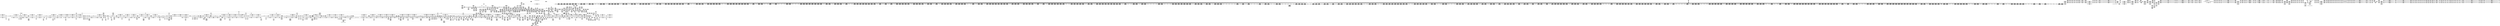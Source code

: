 digraph {
	CE0x4c74390 [shape=record,shape=Mrecord,label="{CE0x4c74390|task_sid:tmp7|security/selinux/hooks.c,208|*SummSink*}"]
	CE0x4c1ede0 [shape=record,shape=Mrecord,label="{CE0x4c1ede0|i32_883|*Constant*|*SummSource*}"]
	CE0x4c4bfc0 [shape=record,shape=Mrecord,label="{CE0x4c4bfc0|2472:_%struct.cred*,_:_CRE_6304,6305_}"]
	CE0x4c08e30 [shape=record,shape=Mrecord,label="{CE0x4c08e30|rcu_read_lock:tmp21|include/linux/rcupdate.h,884|*SummSource*}"]
	CE0x4c1a1c0 [shape=record,shape=Mrecord,label="{CE0x4c1a1c0|rcu_read_lock:tmp}"]
	CE0x4bd3280 [shape=record,shape=Mrecord,label="{CE0x4bd3280|_call_void___rcu_read_lock()_#10,_!dbg_!27710|include/linux/rcupdate.h,879|*SummSource*}"]
	CE0x4c30630 [shape=record,shape=Mrecord,label="{CE0x4c30630|2472:_%struct.cred*,_:_CRE_2344,2352_|*MultipleSource*|Function::task_sid&Arg::task::|Function::current_has_perm&Arg::tsk::|Function::selinux_task_getioprio&Arg::p::|security/selinux/hooks.c,208}"]
	CE0x4c3aa10 [shape=record,shape=Mrecord,label="{CE0x4c3aa10|2472:_%struct.cred*,_:_CRE_2880,2884_|*MultipleSource*|Function::task_sid&Arg::task::|Function::current_has_perm&Arg::tsk::|Function::selinux_task_getioprio&Arg::p::|security/selinux/hooks.c,208}"]
	CE0x4cd5b10 [shape=record,shape=Mrecord,label="{CE0x4cd5b10|rcu_lock_release:tmp6}"]
	CE0x4c4db10 [shape=record,shape=Mrecord,label="{CE0x4c4db10|2472:_%struct.cred*,_:_CRE_6327,6328_}"]
	CE0x4bc2110 [shape=record,shape=Mrecord,label="{CE0x4bc2110|rcu_read_lock:bb}"]
	CE0x4ce8650 [shape=record,shape=Mrecord,label="{CE0x4ce8650|_call_void_mcount()_#3}"]
	CE0x4c1bc50 [shape=record,shape=Mrecord,label="{CE0x4c1bc50|rcu_read_lock:tmp14|include/linux/rcupdate.h,882|*SummSource*}"]
	CE0x4bdff30 [shape=record,shape=Mrecord,label="{CE0x4bdff30|i64*_getelementptr_inbounds_(_11_x_i64_,_11_x_i64_*___llvm_gcov_ctr125,_i64_0,_i64_0)|*Constant*}"]
	CE0x4bd1890 [shape=record,shape=Mrecord,label="{CE0x4bd1890|GLOBAL:get_current|*Constant*|*SummSource*}"]
	CE0x4c3cc20 [shape=record,shape=Mrecord,label="{CE0x4c3cc20|2472:_%struct.cred*,_:_CRE_2923,2924_}"]
	CE0x4c3c500 [shape=record,shape=Mrecord,label="{CE0x4c3c500|2472:_%struct.cred*,_:_CRE_2917,2918_}"]
	CE0x4c03ff0 [shape=record,shape=Mrecord,label="{CE0x4c03ff0|rcu_read_lock:land.lhs.true2|*SummSink*}"]
	CE0x4c068a0 [shape=record,shape=Mrecord,label="{CE0x4c068a0|__rcu_read_lock:entry|*SummSource*}"]
	CE0x4bde3b0 [shape=record,shape=Mrecord,label="{CE0x4bde3b0|i64*_getelementptr_inbounds_(_11_x_i64_,_11_x_i64_*___llvm_gcov_ctr125,_i64_0,_i64_6)|*Constant*|*SummSource*}"]
	CE0x4c51370 [shape=record,shape=Mrecord,label="{CE0x4c51370|2472:_%struct.cred*,_:_CRE_6432,6436_|*MultipleSource*|Function::task_sid&Arg::task::|Function::current_has_perm&Arg::tsk::|Function::selinux_task_getioprio&Arg::p::|security/selinux/hooks.c,208}"]
	CE0x4bb95e0 [shape=record,shape=Mrecord,label="{CE0x4bb95e0|current_sid:tmp2|*SummSource*}"]
	CE0x4bb9090 [shape=record,shape=Mrecord,label="{CE0x4bb9090|get_current:tmp1|*SummSink*}"]
	CE0x4c67820 [shape=record,shape=Mrecord,label="{CE0x4c67820|rcu_read_lock:if.end}"]
	CE0x4bc6640 [shape=record,shape=Mrecord,label="{CE0x4bc6640|GLOBAL:current_sid|*Constant*}"]
	CE0x4c100f0 [shape=record,shape=Mrecord,label="{CE0x4c100f0|task_sid:tmp2}"]
	CE0x4c4d9e0 [shape=record,shape=Mrecord,label="{CE0x4c4d9e0|2472:_%struct.cred*,_:_CRE_6326,6327_}"]
	CE0x4c57800 [shape=record,shape=Mrecord,label="{CE0x4c57800|2472:_%struct.cred*,_:_CRE_10568,10572_|*MultipleSource*|Function::task_sid&Arg::task::|Function::current_has_perm&Arg::tsk::|Function::selinux_task_getioprio&Arg::p::|security/selinux/hooks.c,208}"]
	CE0x4c4b310 [shape=record,shape=Mrecord,label="{CE0x4c4b310|2472:_%struct.cred*,_:_CRE_6293,6294_}"]
	CE0x4bbad60 [shape=record,shape=Mrecord,label="{CE0x4bbad60|i64*_getelementptr_inbounds_(_2_x_i64_,_2_x_i64_*___llvm_gcov_ctr285,_i64_0,_i64_1)|*Constant*|*SummSource*}"]
	CE0x4bac560 [shape=record,shape=Mrecord,label="{CE0x4bac560|i8*_getelementptr_inbounds_(_45_x_i8_,_45_x_i8_*_.str12,_i32_0,_i32_0)|*Constant*|*SummSource*}"]
	CE0x4cb2450 [shape=record,shape=Mrecord,label="{CE0x4cb2450|_ret_void,_!dbg_!27717|include/linux/rcupdate.h,424|*SummSource*}"]
	CE0x4bcc550 [shape=record,shape=Mrecord,label="{CE0x4bcc550|current_sid:tmp|*SummSource*}"]
	CE0x4c80500 [shape=record,shape=Mrecord,label="{CE0x4c80500|__rcu_read_unlock:tmp4|include/linux/rcupdate.h,244|*SummSource*}"]
	CE0x4c3f810 [shape=record,shape=Mrecord,label="{CE0x4c3f810|2472:_%struct.cred*,_:_CRE_2960,2961_}"]
	CE0x4bca5d0 [shape=record,shape=Mrecord,label="{CE0x4bca5d0|current_has_perm:tmp2}"]
	CE0x4bd6b20 [shape=record,shape=Mrecord,label="{CE0x4bd6b20|current_sid:tmp17|security/selinux/hooks.c,218|*SummSource*}"]
	CE0x4c42cb0 [shape=record,shape=Mrecord,label="{CE0x4c42cb0|2472:_%struct.cred*,_:_CRE_3096,3104_|*MultipleSource*|Function::task_sid&Arg::task::|Function::current_has_perm&Arg::tsk::|Function::selinux_task_getioprio&Arg::p::|security/selinux/hooks.c,208}"]
	CE0x4c41550 [shape=record,shape=Mrecord,label="{CE0x4c41550|2472:_%struct.cred*,_:_CRE_3008,3024_|*MultipleSource*|Function::task_sid&Arg::task::|Function::current_has_perm&Arg::tsk::|Function::selinux_task_getioprio&Arg::p::|security/selinux/hooks.c,208}"]
	CE0x4bdcec0 [shape=record,shape=Mrecord,label="{CE0x4bdcec0|get_current:tmp4|./arch/x86/include/asm/current.h,14|*SummSource*}"]
	CE0x4bd4950 [shape=record,shape=Mrecord,label="{CE0x4bd4950|i64_2|*Constant*}"]
	CE0x4c388d0 [shape=record,shape=Mrecord,label="{CE0x4c388d0|2472:_%struct.cred*,_:_CRE_2776,2784_|*MultipleSource*|Function::task_sid&Arg::task::|Function::current_has_perm&Arg::tsk::|Function::selinux_task_getioprio&Arg::p::|security/selinux/hooks.c,208}"]
	CE0x4c59b00 [shape=record,shape=Mrecord,label="{CE0x4c59b00|task_sid:tobool1|security/selinux/hooks.c,208|*SummSink*}"]
	CE0x4c6f450 [shape=record,shape=Mrecord,label="{CE0x4c6f450|task_sid:tmp26|security/selinux/hooks.c,208|*SummSink*}"]
	CE0x4c59a90 [shape=record,shape=Mrecord,label="{CE0x4c59a90|task_sid:tobool1|security/selinux/hooks.c,208|*SummSource*}"]
	CE0x4c82720 [shape=record,shape=Mrecord,label="{CE0x4c82720|rcu_lock_release:tmp6|*SummSink*}"]
	CE0x4c0fd60 [shape=record,shape=Mrecord,label="{CE0x4c0fd60|_call_void_mcount()_#3|*SummSource*}"]
	CE0x4c02c20 [shape=record,shape=Mrecord,label="{CE0x4c02c20|rcu_read_unlock:tobool|include/linux/rcupdate.h,933}"]
	CE0x4c90b60 [shape=record,shape=Mrecord,label="{CE0x4c90b60|rcu_lock_acquire:tmp|*SummSource*}"]
	CE0x4ca88a0 [shape=record,shape=Mrecord,label="{CE0x4ca88a0|COLLAPSED:_GCMRE___llvm_gcov_ctr133_internal_global_4_x_i64_zeroinitializer:_elem_0:default:}"]
	CE0x4c329d0 [shape=record,shape=Mrecord,label="{CE0x4c329d0|2472:_%struct.cred*,_:_CRE_2508,2512_|*MultipleSource*|Function::task_sid&Arg::task::|Function::current_has_perm&Arg::tsk::|Function::selinux_task_getioprio&Arg::p::|security/selinux/hooks.c,208}"]
	CE0x4c0ea00 [shape=record,shape=Mrecord,label="{CE0x4c0ea00|_call_void_mcount()_#3|*SummSource*}"]
	CE0x4c42a50 [shape=record,shape=Mrecord,label="{CE0x4c42a50|2472:_%struct.cred*,_:_CRE_3088,3096_|*MultipleSource*|Function::task_sid&Arg::task::|Function::current_has_perm&Arg::tsk::|Function::selinux_task_getioprio&Arg::p::|security/selinux/hooks.c,208}"]
	CE0x4cf1b80 [shape=record,shape=Mrecord,label="{CE0x4cf1b80|__preempt_count_sub:tmp7|./arch/x86/include/asm/preempt.h,78|*SummSource*}"]
	CE0x4cf9ee0 [shape=record,shape=Mrecord,label="{CE0x4cf9ee0|_call_void_mcount()_#3|*SummSource*}"]
	CE0x4c1e690 [shape=record,shape=Mrecord,label="{CE0x4c1e690|i8*_getelementptr_inbounds_(_25_x_i8_,_25_x_i8_*_.str45,_i32_0,_i32_0)|*Constant*|*SummSource*}"]
	CE0x4c23070 [shape=record,shape=Mrecord,label="{CE0x4c23070|2472:_%struct.cred*,_:_CRE_700,701_}"]
	CE0x4c266c0 [shape=record,shape=Mrecord,label="{CE0x4c266c0|_call_void_lockdep_rcu_suspicious(i8*_getelementptr_inbounds_(_25_x_i8_,_25_x_i8_*_.str3,_i32_0,_i32_0),_i32_208,_i8*_getelementptr_inbounds_(_41_x_i8_,_41_x_i8_*_.str44,_i32_0,_i32_0))_#10,_!dbg_!27732|security/selinux/hooks.c,208|*SummSink*}"]
	CE0x4bd2c60 [shape=record,shape=Mrecord,label="{CE0x4bd2c60|i64*_getelementptr_inbounds_(_2_x_i64_,_2_x_i64_*___llvm_gcov_ctr136,_i64_0,_i64_0)|*Constant*}"]
	CE0x4c192a0 [shape=record,shape=Mrecord,label="{CE0x4c192a0|GLOBAL:current_task|Global_var:current_task|*SummSink*}"]
	CE0x4c4ccd0 [shape=record,shape=Mrecord,label="{CE0x4c4ccd0|2472:_%struct.cred*,_:_CRE_6315,6316_}"]
	CE0x4c4dfd0 [shape=record,shape=Mrecord,label="{CE0x4c4dfd0|2472:_%struct.cred*,_:_CRE_6331,6332_}"]
	CE0x4c934c0 [shape=record,shape=Mrecord,label="{CE0x4c934c0|rcu_read_unlock:tmp12|include/linux/rcupdate.h,933}"]
	CE0x4c29200 [shape=record,shape=Mrecord,label="{CE0x4c29200|2472:_%struct.cred*,_:_CRE_1904,1912_|*MultipleSource*|Function::task_sid&Arg::task::|Function::current_has_perm&Arg::tsk::|Function::selinux_task_getioprio&Arg::p::|security/selinux/hooks.c,208}"]
	CE0x4c22d10 [shape=record,shape=Mrecord,label="{CE0x4c22d10|2472:_%struct.cred*,_:_CRE_697,698_}"]
	CE0x4c52610 [shape=record,shape=Mrecord,label="{CE0x4c52610|2472:_%struct.cred*,_:_CRE_6480,6484_|*MultipleSource*|Function::task_sid&Arg::task::|Function::current_has_perm&Arg::tsk::|Function::selinux_task_getioprio&Arg::p::|security/selinux/hooks.c,208}"]
	CE0x4bae280 [shape=record,shape=Mrecord,label="{CE0x4bae280|avc_has_perm:tclass|Function::avc_has_perm&Arg::tclass::|*SummSink*}"]
	CE0x4c68090 [shape=record,shape=Mrecord,label="{CE0x4c68090|__preempt_count_sub:tmp6|./arch/x86/include/asm/preempt.h,78}"]
	CE0x4bbaa80 [shape=record,shape=Mrecord,label="{CE0x4bbaa80|current_sid:if.end}"]
	CE0x4c6a090 [shape=record,shape=Mrecord,label="{CE0x4c6a090|_ret_void,_!dbg_!27717|include/linux/rcupdate.h,419}"]
	CE0x4c6f3e0 [shape=record,shape=Mrecord,label="{CE0x4c6f3e0|task_sid:tmp26|security/selinux/hooks.c,208|*SummSource*}"]
	CE0x4bdd4e0 [shape=record,shape=Mrecord,label="{CE0x4bdd4e0|task_sid:do.body5|*SummSource*}"]
	CE0x4c76460 [shape=record,shape=Mrecord,label="{CE0x4c76460|_call_void___preempt_count_sub(i32_1)_#10,_!dbg_!27715|include/linux/rcupdate.h,244}"]
	CE0x4cb2f90 [shape=record,shape=Mrecord,label="{CE0x4cb2f90|__rcu_read_unlock:entry|*SummSource*}"]
	CE0x4cd7f50 [shape=record,shape=Mrecord,label="{CE0x4cd7f50|GLOBAL:__preempt_count|Global_var:__preempt_count}"]
	CE0x4bee040 [shape=record,shape=Mrecord,label="{CE0x4bee040|__rcu_read_lock:tmp1|*SummSink*}"]
	CE0x4c7c8e0 [shape=record,shape=Mrecord,label="{CE0x4c7c8e0|rcu_lock_acquire:tmp7}"]
	CE0x4c92850 [shape=record,shape=Mrecord,label="{CE0x4c92850|rcu_lock_release:tmp2}"]
	CE0x4ca77e0 [shape=record,shape=Mrecord,label="{CE0x4ca77e0|i64*_getelementptr_inbounds_(_4_x_i64_,_4_x_i64_*___llvm_gcov_ctr130,_i64_0,_i64_1)|*Constant*|*SummSink*}"]
	CE0x4bb4f10 [shape=record,shape=Mrecord,label="{CE0x4bb4f10|current_sid:tmp1}"]
	CE0x4bd3360 [shape=record,shape=Mrecord,label="{CE0x4bd3360|_call_void___rcu_read_lock()_#10,_!dbg_!27710|include/linux/rcupdate.h,879|*SummSink*}"]
	CE0x4bb0920 [shape=record,shape=Mrecord,label="{CE0x4bb0920|selinux_task_getioprio:tmp3}"]
	CE0x4c4c940 [shape=record,shape=Mrecord,label="{CE0x4c4c940|2472:_%struct.cred*,_:_CRE_6312,6313_}"]
	CE0x4c8e320 [shape=record,shape=Mrecord,label="{CE0x4c8e320|i64*_getelementptr_inbounds_(_4_x_i64_,_4_x_i64_*___llvm_gcov_ctr128,_i64_0,_i64_3)|*Constant*}"]
	CE0x4bba590 [shape=record,shape=Mrecord,label="{CE0x4bba590|current_sid:tmp7|security/selinux/hooks.c,218|*SummSink*}"]
	CE0x4c29460 [shape=record,shape=Mrecord,label="{CE0x4c29460|2472:_%struct.cred*,_:_CRE_1912,1920_|*MultipleSource*|Function::task_sid&Arg::task::|Function::current_has_perm&Arg::tsk::|Function::selinux_task_getioprio&Arg::p::|security/selinux/hooks.c,208}"]
	CE0x4c33ea0 [shape=record,shape=Mrecord,label="{CE0x4c33ea0|2472:_%struct.cred*,_:_CRE_2532,2533_}"]
	CE0x4c3ec30 [shape=record,shape=Mrecord,label="{CE0x4c3ec30|2472:_%struct.cred*,_:_CRE_2950,2951_}"]
	CE0x4c33380 [shape=record,shape=Mrecord,label="{CE0x4c33380|2472:_%struct.cred*,_:_CRE_2522,2523_}"]
	CE0x4cdb6f0 [shape=record,shape=Mrecord,label="{CE0x4cdb6f0|i64*_getelementptr_inbounds_(_4_x_i64_,_4_x_i64_*___llvm_gcov_ctr134,_i64_0,_i64_2)|*Constant*|*SummSink*}"]
	CE0x4c5c9a0 [shape=record,shape=Mrecord,label="{CE0x4c5c9a0|task_sid:tmp15|security/selinux/hooks.c,208|*SummSink*}"]
	CE0x4cb3580 [shape=record,shape=Mrecord,label="{CE0x4cb3580|_ret_void,_!dbg_!27717|include/linux/rcupdate.h,245|*SummSource*}"]
	CE0x4baca70 [shape=record,shape=Mrecord,label="{CE0x4baca70|i64*_getelementptr_inbounds_(_11_x_i64_,_11_x_i64_*___llvm_gcov_ctr125,_i64_0,_i64_9)|*Constant*|*SummSource*}"]
	CE0x4bac5d0 [shape=record,shape=Mrecord,label="{CE0x4bac5d0|i8*_getelementptr_inbounds_(_45_x_i8_,_45_x_i8_*_.str12,_i32_0,_i32_0)|*Constant*|*SummSink*}"]
	CE0x4bde660 [shape=record,shape=Mrecord,label="{CE0x4bde660|i64*_getelementptr_inbounds_(_11_x_i64_,_11_x_i64_*___llvm_gcov_ctr125,_i64_0,_i64_6)|*Constant*|*SummSink*}"]
	CE0x4ca4600 [shape=record,shape=Mrecord,label="{CE0x4ca4600|GLOBAL:__llvm_gcov_ctr132|Global_var:__llvm_gcov_ctr132|*SummSink*}"]
	CE0x4c4f400 [shape=record,shape=Mrecord,label="{CE0x4c4f400|2472:_%struct.cred*,_:_CRE_6348,6349_}"]
	CE0x4ce75d0 [shape=record,shape=Mrecord,label="{CE0x4ce75d0|__rcu_read_unlock:tmp}"]
	CE0x4bd5e50 [shape=record,shape=Mrecord,label="{CE0x4bd5e50|2472:_%struct.cred*,_:_CRE_460,464_|*MultipleSource*|Function::task_sid&Arg::task::|Function::current_has_perm&Arg::tsk::|Function::selinux_task_getioprio&Arg::p::|security/selinux/hooks.c,208}"]
	CE0x4ba5c30 [shape=record,shape=Mrecord,label="{CE0x4ba5c30|current_sid:tobool1|security/selinux/hooks.c,218|*SummSink*}"]
	CE0x4bd3ce0 [shape=record,shape=Mrecord,label="{CE0x4bd3ce0|rcu_read_lock:tobool1|include/linux/rcupdate.h,882}"]
	CE0x4c44df0 [shape=record,shape=Mrecord,label="{CE0x4c44df0|2472:_%struct.cred*,_:_CRE_3168,5856_|*MultipleSource*|Function::task_sid&Arg::task::|Function::current_has_perm&Arg::tsk::|Function::selinux_task_getioprio&Arg::p::|security/selinux/hooks.c,208}"]
	CE0x4c4acf0 [shape=record,shape=Mrecord,label="{CE0x4c4acf0|2472:_%struct.cred*,_:_CRE_6289,6290_}"]
	CE0x4c58430 [shape=record,shape=Mrecord,label="{CE0x4c58430|2472:_%struct.cred*,_:_CRE_10600,10604_|*MultipleSource*|Function::task_sid&Arg::task::|Function::current_has_perm&Arg::tsk::|Function::selinux_task_getioprio&Arg::p::|security/selinux/hooks.c,208}"]
	CE0x4cb34c0 [shape=record,shape=Mrecord,label="{CE0x4cb34c0|_ret_void,_!dbg_!27717|include/linux/rcupdate.h,245}"]
	CE0x4d27a10 [shape=record,shape=Mrecord,label="{CE0x4d27a10|i64*_getelementptr_inbounds_(_4_x_i64_,_4_x_i64_*___llvm_gcov_ctr129,_i64_0,_i64_0)|*Constant*|*SummSink*}"]
	CE0x4c15060 [shape=record,shape=Mrecord,label="{CE0x4c15060|get_current:tmp3|*SummSink*}"]
	CE0x4c00250 [shape=record,shape=Mrecord,label="{CE0x4c00250|2472:_%struct.cred*,_:_CRE_416,424_|*MultipleSource*|Function::task_sid&Arg::task::|Function::current_has_perm&Arg::tsk::|Function::selinux_task_getioprio&Arg::p::|security/selinux/hooks.c,208}"]
	CE0x4c490d0 [shape=record,shape=Mrecord,label="{CE0x4c490d0|2472:_%struct.cred*,_:_CRE_6196,6200_|*MultipleSource*|Function::task_sid&Arg::task::|Function::current_has_perm&Arg::tsk::|Function::selinux_task_getioprio&Arg::p::|security/selinux/hooks.c,208}"]
	CE0x4c1b4b0 [shape=record,shape=Mrecord,label="{CE0x4c1b4b0|cred_sid:security|security/selinux/hooks.c,196|*SummSink*}"]
	CE0x4ca6d30 [shape=record,shape=Mrecord,label="{CE0x4ca6d30|rcu_read_unlock:tmp14|include/linux/rcupdate.h,933|*SummSource*}"]
	CE0x4c5c820 [shape=record,shape=Mrecord,label="{CE0x4c5c820|task_sid:tmp16|security/selinux/hooks.c,208}"]
	CE0x4c43170 [shape=record,shape=Mrecord,label="{CE0x4c43170|2472:_%struct.cred*,_:_CRE_3108,3112_|*MultipleSource*|Function::task_sid&Arg::task::|Function::current_has_perm&Arg::tsk::|Function::selinux_task_getioprio&Arg::p::|security/selinux/hooks.c,208}"]
	CE0x4c0dee0 [shape=record,shape=Mrecord,label="{CE0x4c0dee0|rcu_read_lock:tmp8|include/linux/rcupdate.h,882}"]
	CE0x4bf45c0 [shape=record,shape=Mrecord,label="{CE0x4bf45c0|current_sid:tmp22|security/selinux/hooks.c,218}"]
	CE0x4bf26f0 [shape=record,shape=Mrecord,label="{CE0x4bf26f0|_ret_void,_!dbg_!27735|include/linux/rcupdate.h,884|*SummSink*}"]
	CE0x4c09130 [shape=record,shape=Mrecord,label="{CE0x4c09130|i64*_getelementptr_inbounds_(_11_x_i64_,_11_x_i64_*___llvm_gcov_ctr127,_i64_0,_i64_10)|*Constant*|*SummSink*}"]
	CE0x4c8dd00 [shape=record,shape=Mrecord,label="{CE0x4c8dd00|rcu_read_unlock:call|include/linux/rcupdate.h,933}"]
	CE0x4c489b0 [shape=record,shape=Mrecord,label="{CE0x4c489b0|2472:_%struct.cred*,_:_CRE_6176,6180_|*MultipleSource*|Function::task_sid&Arg::task::|Function::current_has_perm&Arg::tsk::|Function::selinux_task_getioprio&Arg::p::|security/selinux/hooks.c,208}"]
	CE0x4cda7f0 [shape=record,shape=Mrecord,label="{CE0x4cda7f0|__rcu_read_unlock:tmp6|include/linux/rcupdate.h,245|*SummSource*}"]
	CE0x4ca9880 [shape=record,shape=Mrecord,label="{CE0x4ca9880|rcu_lock_acquire:tmp1|*SummSource*}"]
	CE0x4c5e8e0 [shape=record,shape=Mrecord,label="{CE0x4c5e8e0|i64*_getelementptr_inbounds_(_13_x_i64_,_13_x_i64_*___llvm_gcov_ctr126,_i64_0,_i64_11)|*Constant*|*SummSink*}"]
	CE0x4c65910 [shape=record,shape=Mrecord,label="{CE0x4c65910|i64_2|*Constant*}"]
	CE0x4c8dc60 [shape=record,shape=Mrecord,label="{CE0x4c8dc60|_call_void_mcount()_#3|*SummSource*}"]
	CE0x4c6a1e0 [shape=record,shape=Mrecord,label="{CE0x4c6a1e0|_ret_void,_!dbg_!27717|include/linux/rcupdate.h,419|*SummSource*}"]
	CE0x4c32540 [shape=record,shape=Mrecord,label="{CE0x4c32540|2472:_%struct.cred*,_:_CRE_2488,2504_|*MultipleSource*|Function::task_sid&Arg::task::|Function::current_has_perm&Arg::tsk::|Function::selinux_task_getioprio&Arg::p::|security/selinux/hooks.c,208}"]
	CE0x4bce770 [shape=record,shape=Mrecord,label="{CE0x4bce770|current_has_perm:tmp|*SummSource*}"]
	CE0x4bcdd50 [shape=record,shape=Mrecord,label="{CE0x4bcdd50|current_sid:call4|security/selinux/hooks.c,218|*SummSink*}"]
	CE0x4bf4020 [shape=record,shape=Mrecord,label="{CE0x4bf4020|COLLAPSED:_CMRE:_elem_0::|security/selinux/hooks.c,218}"]
	CE0x4baf930 [shape=record,shape=Mrecord,label="{CE0x4baf930|_ret_i32_%retval.0,_!dbg_!27728|security/selinux/avc.c,775|*SummSink*}"]
	CE0x4c65f80 [shape=record,shape=Mrecord,label="{CE0x4c65f80|rcu_read_lock:tmp8|include/linux/rcupdate.h,882|*SummSink*}"]
	CE0x4bb28e0 [shape=record,shape=Mrecord,label="{CE0x4bb28e0|i32_(i32,_i32,_i16,_i32,_%struct.common_audit_data*)*_bitcast_(i32_(i32,_i32,_i16,_i32,_%struct.common_audit_data.495*)*_avc_has_perm_to_i32_(i32,_i32,_i16,_i32,_%struct.common_audit_data*)*)|*Constant*|*SummSink*}"]
	CE0x4ce4960 [shape=record,shape=Mrecord,label="{CE0x4ce4960|_call_void_mcount()_#3|*SummSource*}"]
	CE0x4c47420 [shape=record,shape=Mrecord,label="{CE0x4c47420|2472:_%struct.cred*,_:_CRE_5976,5984_|*MultipleSource*|Function::task_sid&Arg::task::|Function::current_has_perm&Arg::tsk::|Function::selinux_task_getioprio&Arg::p::|security/selinux/hooks.c,208}"]
	CE0x4bcb040 [shape=record,shape=Mrecord,label="{CE0x4bcb040|_call_void_mcount()_#3|*SummSink*}"]
	CE0x4bf2fd0 [shape=record,shape=Mrecord,label="{CE0x4bf2fd0|i64*_getelementptr_inbounds_(_2_x_i64_,_2_x_i64_*___llvm_gcov_ctr98,_i64_0,_i64_1)|*Constant*|*SummSink*}"]
	CE0x4c3df20 [shape=record,shape=Mrecord,label="{CE0x4c3df20|2472:_%struct.cred*,_:_CRE_2939,2940_}"]
	CE0x4c112b0 [shape=record,shape=Mrecord,label="{CE0x4c112b0|2472:_%struct.cred*,_:_CRE_136,144_|*MultipleSource*|Function::task_sid&Arg::task::|Function::current_has_perm&Arg::tsk::|Function::selinux_task_getioprio&Arg::p::|security/selinux/hooks.c,208}"]
	CE0x4c03130 [shape=record,shape=Mrecord,label="{CE0x4c03130|task_sid:tmp1|*SummSource*}"]
	CE0x4c2b5a0 [shape=record,shape=Mrecord,label="{CE0x4c2b5a0|2472:_%struct.cred*,_:_CRE_2036,2040_|*MultipleSource*|Function::task_sid&Arg::task::|Function::current_has_perm&Arg::tsk::|Function::selinux_task_getioprio&Arg::p::|security/selinux/hooks.c,208}"]
	CE0x4bc94c0 [shape=record,shape=Mrecord,label="{CE0x4bc94c0|current_sid:tmp5|security/selinux/hooks.c,218}"]
	CE0x4c0a6d0 [shape=record,shape=Mrecord,label="{CE0x4c0a6d0|i32_1|*Constant*}"]
	CE0x4c0a840 [shape=record,shape=Mrecord,label="{CE0x4c0a840|cred_sid:sid|security/selinux/hooks.c,197}"]
	CE0x4c3ddf0 [shape=record,shape=Mrecord,label="{CE0x4c3ddf0|2472:_%struct.cred*,_:_CRE_2938,2939_}"]
	CE0x4c7bd10 [shape=record,shape=Mrecord,label="{CE0x4c7bd10|_ret_void,_!dbg_!27720|./arch/x86/include/asm/preempt.h,78|*SummSource*}"]
	CE0x4c62900 [shape=record,shape=Mrecord,label="{CE0x4c62900|rcu_read_lock:tmp7|include/linux/rcupdate.h,882|*SummSink*}"]
	CE0x4c26330 [shape=record,shape=Mrecord,label="{CE0x4c26330|_call_void_lockdep_rcu_suspicious(i8*_getelementptr_inbounds_(_25_x_i8_,_25_x_i8_*_.str3,_i32_0,_i32_0),_i32_208,_i8*_getelementptr_inbounds_(_41_x_i8_,_41_x_i8_*_.str44,_i32_0,_i32_0))_#10,_!dbg_!27732|security/selinux/hooks.c,208|*SummSource*}"]
	CE0x4c85000 [shape=record,shape=Mrecord,label="{CE0x4c85000|rcu_lock_release:tmp5|include/linux/rcupdate.h,423|*SummSink*}"]
	CE0x4c563d0 [shape=record,shape=Mrecord,label="{CE0x4c563d0|2472:_%struct.cred*,_:_CRE_6672,6680_|*MultipleSource*|Function::task_sid&Arg::task::|Function::current_has_perm&Arg::tsk::|Function::selinux_task_getioprio&Arg::p::|security/selinux/hooks.c,208}"]
	CE0x4c2d1f0 [shape=record,shape=Mrecord,label="{CE0x4c2d1f0|2472:_%struct.cred*,_:_CRE_2104,2112_|*MultipleSource*|Function::task_sid&Arg::task::|Function::current_has_perm&Arg::tsk::|Function::selinux_task_getioprio&Arg::p::|security/selinux/hooks.c,208}"]
	CE0x4bdb1a0 [shape=record,shape=Mrecord,label="{CE0x4bdb1a0|i64*_getelementptr_inbounds_(_11_x_i64_,_11_x_i64_*___llvm_gcov_ctr125,_i64_0,_i64_6)|*Constant*}"]
	CE0x4c4d190 [shape=record,shape=Mrecord,label="{CE0x4c4d190|2472:_%struct.cred*,_:_CRE_6319,6320_}"]
	CE0x4c64800 [shape=record,shape=Mrecord,label="{CE0x4c64800|rcu_lock_acquire:tmp4|include/linux/rcupdate.h,418}"]
	CE0x4ce9c90 [shape=record,shape=Mrecord,label="{CE0x4ce9c90|_call_void_asm_addl_$1,_%gs:$0_,_*m,ri,*m,_dirflag_,_fpsr_,_flags_(i32*___preempt_count,_i32_%val,_i32*___preempt_count)_#3,_!dbg_!27714,_!srcloc_!27717|./arch/x86/include/asm/preempt.h,72}"]
	CE0x4c336e0 [shape=record,shape=Mrecord,label="{CE0x4c336e0|2472:_%struct.cred*,_:_CRE_2525,2526_}"]
	CE0x4bc2320 [shape=record,shape=Mrecord,label="{CE0x4bc2320|rcu_read_lock:bb|*SummSink*}"]
	CE0x4c43d50 [shape=record,shape=Mrecord,label="{CE0x4c43d50|2472:_%struct.cred*,_:_CRE_3136,3140_|*MultipleSource*|Function::task_sid&Arg::task::|Function::current_has_perm&Arg::tsk::|Function::selinux_task_getioprio&Arg::p::|security/selinux/hooks.c,208}"]
	CE0x4bc17e0 [shape=record,shape=Mrecord,label="{CE0x4bc17e0|_ret_void,_!dbg_!27717|include/linux/rcupdate.h,240}"]
	CE0x4c9eb00 [shape=record,shape=Mrecord,label="{CE0x4c9eb00|GLOBAL:__preempt_count_add|*Constant*}"]
	CE0x4c0c380 [shape=record,shape=Mrecord,label="{CE0x4c0c380|i64*_getelementptr_inbounds_(_11_x_i64_,_11_x_i64_*___llvm_gcov_ctr127,_i64_0,_i64_9)|*Constant*}"]
	CE0x4bbe440 [shape=record,shape=Mrecord,label="{CE0x4bbe440|i16_2|*Constant*|*SummSource*}"]
	CE0x4c3a2f0 [shape=record,shape=Mrecord,label="{CE0x4c3a2f0|2472:_%struct.cred*,_:_CRE_2864,2872_|*MultipleSource*|Function::task_sid&Arg::task::|Function::current_has_perm&Arg::tsk::|Function::selinux_task_getioprio&Arg::p::|security/selinux/hooks.c,208}"]
	CE0x4bbb3f0 [shape=record,shape=Mrecord,label="{CE0x4bbb3f0|_ret_i32_%call2,_!dbg_!27718|security/selinux/hooks.c,1544|*SummSink*}"]
	CE0x4c5f390 [shape=record,shape=Mrecord,label="{CE0x4c5f390|i8*_getelementptr_inbounds_(_41_x_i8_,_41_x_i8_*_.str44,_i32_0,_i32_0)|*Constant*|*SummSource*}"]
	CE0x4c72680 [shape=record,shape=Mrecord,label="{CE0x4c72680|i64*_getelementptr_inbounds_(_2_x_i64_,_2_x_i64_*___llvm_gcov_ctr98,_i64_0,_i64_0)|*Constant*}"]
	CE0x4c1e410 [shape=record,shape=Mrecord,label="{CE0x4c1e410|i8*_getelementptr_inbounds_(_25_x_i8_,_25_x_i8_*_.str45,_i32_0,_i32_0)|*Constant*}"]
	CE0x4c4f530 [shape=record,shape=Mrecord,label="{CE0x4c4f530|2472:_%struct.cred*,_:_CRE_6349,6350_}"]
	CE0x4c70b40 [shape=record,shape=Mrecord,label="{CE0x4c70b40|cred_sid:cred|Function::cred_sid&Arg::cred::|*SummSink*}"]
	CE0x4bb9570 [shape=record,shape=Mrecord,label="{CE0x4bb9570|current_sid:tmp2}"]
	CE0x4d275a0 [shape=record,shape=Mrecord,label="{CE0x4d275a0|i64*_getelementptr_inbounds_(_4_x_i64_,_4_x_i64_*___llvm_gcov_ctr129,_i64_0,_i64_0)|*Constant*}"]
	CE0x4c5c930 [shape=record,shape=Mrecord,label="{CE0x4c5c930|task_sid:tmp15|security/selinux/hooks.c,208|*SummSource*}"]
	CE0x4c6fa40 [shape=record,shape=Mrecord,label="{CE0x4c6fa40|task_sid:tmp27|security/selinux/hooks.c,208|*SummSink*}"]
	CE0x4c20990 [shape=record,shape=Mrecord,label="{CE0x4c20990|2472:_%struct.cred*,_:_CRE_568,576_|*MultipleSource*|Function::task_sid&Arg::task::|Function::current_has_perm&Arg::tsk::|Function::selinux_task_getioprio&Arg::p::|security/selinux/hooks.c,208}"]
	CE0x4be1590 [shape=record,shape=Mrecord,label="{CE0x4be1590|current_sid:tmp16|security/selinux/hooks.c,218|*SummSink*}"]
	CE0x4cb3000 [shape=record,shape=Mrecord,label="{CE0x4cb3000|__rcu_read_unlock:entry|*SummSink*}"]
	CE0x4c666b0 [shape=record,shape=Mrecord,label="{CE0x4c666b0|i64_5|*Constant*}"]
	CE0x4c74c10 [shape=record,shape=Mrecord,label="{CE0x4c74c10|GLOBAL:task_sid.__warned|Global_var:task_sid.__warned|*SummSource*}"]
	CE0x4bd4790 [shape=record,shape=Mrecord,label="{CE0x4bd4790|current_sid:tmp5|security/selinux/hooks.c,218|*SummSource*}"]
	CE0x4bcf4a0 [shape=record,shape=Mrecord,label="{CE0x4bcf4a0|current_has_perm:bb|*SummSource*}"]
	CE0x4c44b90 [shape=record,shape=Mrecord,label="{CE0x4c44b90|2472:_%struct.cred*,_:_CRE_3164,3168_|*MultipleSource*|Function::task_sid&Arg::task::|Function::current_has_perm&Arg::tsk::|Function::selinux_task_getioprio&Arg::p::|security/selinux/hooks.c,208}"]
	CE0x4c16770 [shape=record,shape=Mrecord,label="{CE0x4c16770|rcu_read_lock:tmp3|*SummSource*}"]
	CE0x4c751c0 [shape=record,shape=Mrecord,label="{CE0x4c751c0|task_sid:tobool1|security/selinux/hooks.c,208}"]
	CE0x4c727b0 [shape=record,shape=Mrecord,label="{CE0x4c727b0|i64*_getelementptr_inbounds_(_2_x_i64_,_2_x_i64_*___llvm_gcov_ctr98,_i64_0,_i64_0)|*Constant*|*SummSource*}"]
	CE0x4bd8700 [shape=record,shape=Mrecord,label="{CE0x4bd8700|current_sid:tmp|*SummSink*}"]
	CE0x4c82190 [shape=record,shape=Mrecord,label="{CE0x4c82190|i64*_getelementptr_inbounds_(_4_x_i64_,_4_x_i64_*___llvm_gcov_ctr134,_i64_0,_i64_1)|*Constant*}"]
	CE0x4c20330 [shape=record,shape=Mrecord,label="{CE0x4c20330|2472:_%struct.cred*,_:_CRE_544,552_|*MultipleSource*|Function::task_sid&Arg::task::|Function::current_has_perm&Arg::tsk::|Function::selinux_task_getioprio&Arg::p::|security/selinux/hooks.c,208}"]
	CE0x4c5aa70 [shape=record,shape=Mrecord,label="{CE0x4c5aa70|task_sid:call3|security/selinux/hooks.c,208}"]
	CE0x4c536b0 [shape=record,shape=Mrecord,label="{CE0x4c536b0|2472:_%struct.cred*,_:_CRE_6528,6536_|*MultipleSource*|Function::task_sid&Arg::task::|Function::current_has_perm&Arg::tsk::|Function::selinux_task_getioprio&Arg::p::|security/selinux/hooks.c,208}"]
	CE0x4bbd070 [shape=record,shape=Mrecord,label="{CE0x4bbd070|2472:_%struct.cred*,_:_CRE_691,692_}"]
	CE0x4c723a0 [shape=record,shape=Mrecord,label="{CE0x4c723a0|get_current:bb|*SummSource*}"]
	CE0x4c592d0 [shape=record,shape=Mrecord,label="{CE0x4c592d0|2472:_%struct.cred*,_:_CRE_10632,10640_|*MultipleSource*|Function::task_sid&Arg::task::|Function::current_has_perm&Arg::tsk::|Function::selinux_task_getioprio&Arg::p::|security/selinux/hooks.c,208}"]
	CE0x4cadca0 [shape=record,shape=Mrecord,label="{CE0x4cadca0|i8*_getelementptr_inbounds_(_44_x_i8_,_44_x_i8_*_.str47,_i32_0,_i32_0)|*Constant*|*SummSink*}"]
	CE0x4ce7df0 [shape=record,shape=Mrecord,label="{CE0x4ce7df0|__rcu_read_lock:tmp5|include/linux/rcupdate.h,239}"]
	CE0x4c0acb0 [shape=record,shape=Mrecord,label="{CE0x4c0acb0|4:_i32,_:_CRE_4,8_|*MultipleSource*|security/selinux/hooks.c,196|security/selinux/hooks.c,197|*LoadInst*|security/selinux/hooks.c,196}"]
	CE0x4c425f0 [shape=record,shape=Mrecord,label="{CE0x4c425f0|2472:_%struct.cred*,_:_CRE_3072,3080_|*MultipleSource*|Function::task_sid&Arg::task::|Function::current_has_perm&Arg::tsk::|Function::selinux_task_getioprio&Arg::p::|security/selinux/hooks.c,208}"]
	CE0x4bb74d0 [shape=record,shape=Mrecord,label="{CE0x4bb74d0|current_has_perm:tsk|Function::current_has_perm&Arg::tsk::|*SummSource*}"]
	CE0x4c3c9c0 [shape=record,shape=Mrecord,label="{CE0x4c3c9c0|2472:_%struct.cred*,_:_CRE_2921,2922_}"]
	CE0x4c38410 [shape=record,shape=Mrecord,label="{CE0x4c38410|2472:_%struct.cred*,_:_CRE_2760,2768_|*MultipleSource*|Function::task_sid&Arg::task::|Function::current_has_perm&Arg::tsk::|Function::selinux_task_getioprio&Arg::p::|security/selinux/hooks.c,208}"]
	CE0x4c7d350 [shape=record,shape=Mrecord,label="{CE0x4c7d350|__rcu_read_lock:tmp1}"]
	CE0x4c214e0 [shape=record,shape=Mrecord,label="{CE0x4c214e0|2472:_%struct.cred*,_:_CRE_608,616_|*MultipleSource*|Function::task_sid&Arg::task::|Function::current_has_perm&Arg::tsk::|Function::selinux_task_getioprio&Arg::p::|security/selinux/hooks.c,208}"]
	CE0x4cd5f40 [shape=record,shape=Mrecord,label="{CE0x4cd5f40|void_(i32*,_i32,_i32*)*_asm_addl_$1,_%gs:$0_,_*m,ri,*m,_dirflag_,_fpsr_,_flags_}"]
	CE0x4ce95a0 [shape=record,shape=Mrecord,label="{CE0x4ce95a0|rcu_lock_release:bb}"]
	CE0x4c3c890 [shape=record,shape=Mrecord,label="{CE0x4c3c890|2472:_%struct.cred*,_:_CRE_2920,2921_}"]
	CE0x4ba84d0 [shape=record,shape=Mrecord,label="{CE0x4ba84d0|selinux_task_getioprio:bb|*SummSink*}"]
	CE0x4c0c3f0 [shape=record,shape=Mrecord,label="{CE0x4c0c3f0|i64*_getelementptr_inbounds_(_11_x_i64_,_11_x_i64_*___llvm_gcov_ctr127,_i64_0,_i64_9)|*Constant*|*SummSource*}"]
	CE0x4bcaca0 [shape=record,shape=Mrecord,label="{CE0x4bcaca0|current_has_perm:tmp3|*SummSink*}"]
	CE0x4c00100 [shape=record,shape=Mrecord,label="{CE0x4c00100|2472:_%struct.cred*,_:_CRE_352,360_|*MultipleSource*|Function::task_sid&Arg::task::|Function::current_has_perm&Arg::tsk::|Function::selinux_task_getioprio&Arg::p::|security/selinux/hooks.c,208}"]
	CE0x4bd49c0 [shape=record,shape=Mrecord,label="{CE0x4bd49c0|i64_2|*Constant*|*SummSource*}"]
	CE0x4c10d20 [shape=record,shape=Mrecord,label="{CE0x4c10d20|cred_sid:tmp1}"]
	CE0x4c354c0 [shape=record,shape=Mrecord,label="{CE0x4c354c0|2472:_%struct.cred*,_:_CRE_2598,2600_|*MultipleSource*|Function::task_sid&Arg::task::|Function::current_has_perm&Arg::tsk::|Function::selinux_task_getioprio&Arg::p::|security/selinux/hooks.c,208}"]
	CE0x4c71840 [shape=record,shape=Mrecord,label="{CE0x4c71840|rcu_read_unlock:entry}"]
	CE0x4bb2f70 [shape=record,shape=Mrecord,label="{CE0x4bb2f70|i64*_getelementptr_inbounds_(_2_x_i64_,_2_x_i64_*___llvm_gcov_ctr285,_i64_0,_i64_0)|*Constant*|*SummSource*}"]
	CE0x4c43630 [shape=record,shape=Mrecord,label="{CE0x4c43630|2472:_%struct.cred*,_:_CRE_3116,3120_|*MultipleSource*|Function::task_sid&Arg::task::|Function::current_has_perm&Arg::tsk::|Function::selinux_task_getioprio&Arg::p::|security/selinux/hooks.c,208}"]
	CE0x4bdfe50 [shape=record,shape=Mrecord,label="{CE0x4bdfe50|2472:_%struct.cred*,_:_CRE_8,16_|*MultipleSource*|Function::task_sid&Arg::task::|Function::current_has_perm&Arg::tsk::|Function::selinux_task_getioprio&Arg::p::|security/selinux/hooks.c,208}"]
	CE0x4c75610 [shape=record,shape=Mrecord,label="{CE0x4c75610|__rcu_read_lock:do.body}"]
	CE0x4c40520 [shape=record,shape=Mrecord,label="{CE0x4c40520|2472:_%struct.cred*,_:_CRE_2971,2972_}"]
	CE0x4bc1ab0 [shape=record,shape=Mrecord,label="{CE0x4bc1ab0|_ret_void,_!dbg_!27717|include/linux/rcupdate.h,240|*SummSink*}"]
	CE0x4c25c50 [shape=record,shape=Mrecord,label="{CE0x4c25c50|task_sid:tmp18|security/selinux/hooks.c,208|*SummSource*}"]
	CE0x4c3cfb0 [shape=record,shape=Mrecord,label="{CE0x4c3cfb0|2472:_%struct.cred*,_:_CRE_2926,2927_}"]
	CE0x4bb9e40 [shape=record,shape=Mrecord,label="{CE0x4bb9e40|i64_2|*Constant*|*SummSink*}"]
	CE0x4c381e0 [shape=record,shape=Mrecord,label="{CE0x4c381e0|2472:_%struct.cred*,_:_CRE_2752,2760_|*MultipleSource*|Function::task_sid&Arg::task::|Function::current_has_perm&Arg::tsk::|Function::selinux_task_getioprio&Arg::p::|security/selinux/hooks.c,208}"]
	CE0x4ca8910 [shape=record,shape=Mrecord,label="{CE0x4ca8910|rcu_lock_release:tmp|*SummSource*}"]
	CE0x4c5e7e0 [shape=record,shape=Mrecord,label="{CE0x4c5e7e0|i64*_getelementptr_inbounds_(_13_x_i64_,_13_x_i64_*___llvm_gcov_ctr126,_i64_0,_i64_11)|*Constant*|*SummSource*}"]
	CE0x4c107d0 [shape=record,shape=Mrecord,label="{CE0x4c107d0|rcu_lock_acquire:entry|*SummSink*}"]
	CE0x4cd6f60 [shape=record,shape=Mrecord,label="{CE0x4cd6f60|_call_void_lock_acquire(%struct.lockdep_map*_%map,_i32_0,_i32_0,_i32_2,_i32_0,_%struct.lockdep_map*_null,_i64_ptrtoint_(i8*_blockaddress(_rcu_lock_acquire,_%__here)_to_i64))_#10,_!dbg_!27716|include/linux/rcupdate.h,418|*SummSource*}"]
	CE0x4c710d0 [shape=record,shape=Mrecord,label="{CE0x4c710d0|_call_void_rcu_read_unlock()_#10,_!dbg_!27748|security/selinux/hooks.c,209|*SummSink*}"]
	CE0x4c84d10 [shape=record,shape=Mrecord,label="{CE0x4c84d10|rcu_lock_release:tmp5|include/linux/rcupdate.h,423}"]
	CE0x4cb2700 [shape=record,shape=Mrecord,label="{CE0x4cb2700|_call_void___rcu_read_unlock()_#10,_!dbg_!27734|include/linux/rcupdate.h,937}"]
	CE0x4bbb380 [shape=record,shape=Mrecord,label="{CE0x4bbb380|_ret_i32_%call2,_!dbg_!27718|security/selinux/hooks.c,1544|*SummSource*}"]
	CE0x4cf2260 [shape=record,shape=Mrecord,label="{CE0x4cf2260|__preempt_count_sub:tmp2|*SummSource*}"]
	CE0x4ce1150 [shape=record,shape=Mrecord,label="{CE0x4ce1150|__rcu_read_unlock:tmp1}"]
	CE0x4cd6cd0 [shape=record,shape=Mrecord,label="{CE0x4cd6cd0|_call_void_mcount()_#3|*SummSink*}"]
	CE0x4c09a20 [shape=record,shape=Mrecord,label="{CE0x4c09a20|rcu_read_lock:tmp22|include/linux/rcupdate.h,884|*SummSink*}"]
	CE0x4cb2120 [shape=record,shape=Mrecord,label="{CE0x4cb2120|GLOBAL:__rcu_read_unlock|*Constant*}"]
	CE0x4cea960 [shape=record,shape=Mrecord,label="{CE0x4cea960|rcu_lock_release:__here}"]
	CE0x4c0a420 [shape=record,shape=Mrecord,label="{CE0x4c0a420|cred_sid:tmp5|security/selinux/hooks.c,196|*SummSource*}"]
	CE0x4c0c9e0 [shape=record,shape=Mrecord,label="{CE0x4c0c9e0|rcu_lock_acquire:entry}"]
	CE0x4c57590 [shape=record,shape=Mrecord,label="{CE0x4c57590|2472:_%struct.cred*,_:_CRE_10560,10568_|*MultipleSource*|Function::task_sid&Arg::task::|Function::current_has_perm&Arg::tsk::|Function::selinux_task_getioprio&Arg::p::|security/selinux/hooks.c,208}"]
	CE0x4bcc470 [shape=record,shape=Mrecord,label="{CE0x4bcc470|current_sid:tmp}"]
	CE0x4c3e9d0 [shape=record,shape=Mrecord,label="{CE0x4c3e9d0|2472:_%struct.cred*,_:_CRE_2948,2949_}"]
	CE0x4c91db0 [shape=record,shape=Mrecord,label="{CE0x4c91db0|_call_void_mcount()_#3|*SummSink*}"]
	CE0x4c48720 [shape=record,shape=Mrecord,label="{CE0x4c48720|2472:_%struct.cred*,_:_CRE_6168,6176_|*MultipleSource*|Function::task_sid&Arg::task::|Function::current_has_perm&Arg::tsk::|Function::selinux_task_getioprio&Arg::p::|security/selinux/hooks.c,208}"]
	CE0x4c12360 [shape=record,shape=Mrecord,label="{CE0x4c12360|task_sid:tmp|*SummSink*}"]
	CE0x4c1b3d0 [shape=record,shape=Mrecord,label="{CE0x4c1b3d0|cred_sid:security|security/selinux/hooks.c,196}"]
	CE0x4c70fa0 [shape=record,shape=Mrecord,label="{CE0x4c70fa0|_ret_i32_%tmp6,_!dbg_!27716|security/selinux/hooks.c,197|*SummSink*}"]
	CE0x4c28ae0 [shape=record,shape=Mrecord,label="{CE0x4c28ae0|2472:_%struct.cred*,_:_CRE_1880,1888_|*MultipleSource*|Function::task_sid&Arg::task::|Function::current_has_perm&Arg::tsk::|Function::selinux_task_getioprio&Arg::p::|security/selinux/hooks.c,208}"]
	CE0x4c7c090 [shape=record,shape=Mrecord,label="{CE0x4c7c090|__rcu_read_lock:tmp2|*SummSource*}"]
	CE0x4be0bd0 [shape=record,shape=Mrecord,label="{CE0x4be0bd0|task_sid:tmp|*SummSource*}"]
	CE0x4c5a000 [shape=record,shape=Mrecord,label="{CE0x4c5a000|task_sid:tmp10|security/selinux/hooks.c,208|*SummSource*}"]
	CE0x4c6eed0 [shape=record,shape=Mrecord,label="{CE0x4c6eed0|i64*_getelementptr_inbounds_(_13_x_i64_,_13_x_i64_*___llvm_gcov_ctr126,_i64_0,_i64_12)|*Constant*}"]
	CE0x4ca1c40 [shape=record,shape=Mrecord,label="{CE0x4ca1c40|rcu_read_unlock:tobool|include/linux/rcupdate.h,933|*SummSink*}"]
	CE0x4c2a070 [shape=record,shape=Mrecord,label="{CE0x4c2a070|2472:_%struct.cred*,_:_CRE_1952,1960_|*MultipleSource*|Function::task_sid&Arg::task::|Function::current_has_perm&Arg::tsk::|Function::selinux_task_getioprio&Arg::p::|security/selinux/hooks.c,208}"]
	CE0x4c52870 [shape=record,shape=Mrecord,label="{CE0x4c52870|2472:_%struct.cred*,_:_CRE_6484,6488_|*MultipleSource*|Function::task_sid&Arg::task::|Function::current_has_perm&Arg::tsk::|Function::selinux_task_getioprio&Arg::p::|security/selinux/hooks.c,208}"]
	CE0x4cd51a0 [shape=record,shape=Mrecord,label="{CE0x4cd51a0|i64*_getelementptr_inbounds_(_4_x_i64_,_4_x_i64_*___llvm_gcov_ctr133,_i64_0,_i64_3)|*Constant*}"]
	CE0x4c847f0 [shape=record,shape=Mrecord,label="{CE0x4c847f0|rcu_lock_release:tmp4|include/linux/rcupdate.h,423}"]
	CE0x4c2a9c0 [shape=record,shape=Mrecord,label="{CE0x4c2a9c0|2472:_%struct.cred*,_:_CRE_1980,1984_|*MultipleSource*|Function::task_sid&Arg::task::|Function::current_has_perm&Arg::tsk::|Function::selinux_task_getioprio&Arg::p::|security/selinux/hooks.c,208}"]
	CE0x4c76330 [shape=record,shape=Mrecord,label="{CE0x4c76330|_call_void_asm_sideeffect_,_memory_,_dirflag_,_fpsr_,_flags_()_#3,_!dbg_!27711,_!srcloc_!27714|include/linux/rcupdate.h,244|*SummSink*}"]
	CE0x4caf340 [shape=record,shape=Mrecord,label="{CE0x4caf340|rcu_read_unlock:tmp19|include/linux/rcupdate.h,933}"]
	CE0x4ba46b0 [shape=record,shape=Mrecord,label="{CE0x4ba46b0|current_sid:if.then}"]
	CE0x4c64040 [shape=record,shape=Mrecord,label="{CE0x4c64040|rcu_read_lock:tmp7|include/linux/rcupdate.h,882}"]
	CE0x4bdac50 [shape=record,shape=Mrecord,label="{CE0x4bdac50|current_sid:tmp11|security/selinux/hooks.c,218|*SummSink*}"]
	CE0x4c2d940 [shape=record,shape=Mrecord,label="{CE0x4c2d940|2472:_%struct.cred*,_:_CRE_2128,2136_|*MultipleSource*|Function::task_sid&Arg::task::|Function::current_has_perm&Arg::tsk::|Function::selinux_task_getioprio&Arg::p::|security/selinux/hooks.c,208}"]
	CE0x4cd4550 [shape=record,shape=Mrecord,label="{CE0x4cd4550|i32_1|*Constant*}"]
	CE0x4ce8220 [shape=record,shape=Mrecord,label="{CE0x4ce8220|rcu_lock_release:tmp1|*SummSink*}"]
	CE0x4c43890 [shape=record,shape=Mrecord,label="{CE0x4c43890|2472:_%struct.cred*,_:_CRE_3120,3128_|*MultipleSource*|Function::task_sid&Arg::task::|Function::current_has_perm&Arg::tsk::|Function::selinux_task_getioprio&Arg::p::|security/selinux/hooks.c,208}"]
	CE0x4c16f90 [shape=record,shape=Mrecord,label="{CE0x4c16f90|__rcu_read_lock:tmp5|include/linux/rcupdate.h,239|*SummSource*}"]
	CE0x4cee280 [shape=record,shape=Mrecord,label="{CE0x4cee280|i64*_getelementptr_inbounds_(_4_x_i64_,_4_x_i64_*___llvm_gcov_ctr129,_i64_0,_i64_3)|*Constant*|*SummSink*}"]
	CE0x4c59a20 [shape=record,shape=Mrecord,label="{CE0x4c59a20|task_sid:tmp4|*LoadInst*|security/selinux/hooks.c,208|*SummSink*}"]
	CE0x4c4ffe0 [shape=record,shape=Mrecord,label="{CE0x4c4ffe0|2472:_%struct.cred*,_:_CRE_6358,6359_}"]
	CE0x4c2f820 [shape=record,shape=Mrecord,label="{CE0x4c2f820|2472:_%struct.cred*,_:_CRE_2296,2304_|*MultipleSource*|Function::task_sid&Arg::task::|Function::current_has_perm&Arg::tsk::|Function::selinux_task_getioprio&Arg::p::|security/selinux/hooks.c,208}"]
	CE0x4c81870 [shape=record,shape=Mrecord,label="{CE0x4c81870|__rcu_read_unlock:do.end}"]
	CE0x4c8e170 [shape=record,shape=Mrecord,label="{CE0x4c8e170|_call_void_asm_sideeffect_,_memory_,_dirflag_,_fpsr_,_flags_()_#3,_!dbg_!27714,_!srcloc_!27715|include/linux/rcupdate.h,239|*SummSink*}"]
	CE0x4c34100 [shape=record,shape=Mrecord,label="{CE0x4c34100|2472:_%struct.cred*,_:_CRE_2534,2535_}"]
	CE0x4c4c810 [shape=record,shape=Mrecord,label="{CE0x4c4c810|2472:_%struct.cred*,_:_CRE_6311,6312_}"]
	CE0x4c34da0 [shape=record,shape=Mrecord,label="{CE0x4c34da0|2472:_%struct.cred*,_:_CRE_2592,2594_|*MultipleSource*|Function::task_sid&Arg::task::|Function::current_has_perm&Arg::tsk::|Function::selinux_task_getioprio&Arg::p::|security/selinux/hooks.c,208}"]
	CE0x4c99da0 [shape=record,shape=Mrecord,label="{CE0x4c99da0|__preempt_count_add:tmp2|*SummSink*}"]
	CE0x4c46810 [shape=record,shape=Mrecord,label="{CE0x4c46810|2472:_%struct.cred*,_:_CRE_5936,5944_|*MultipleSource*|Function::task_sid&Arg::task::|Function::current_has_perm&Arg::tsk::|Function::selinux_task_getioprio&Arg::p::|security/selinux/hooks.c,208}"]
	CE0x4c8d580 [shape=record,shape=Mrecord,label="{CE0x4c8d580|rcu_read_unlock:tmp8|include/linux/rcupdate.h,933|*SummSink*}"]
	CE0x4bb4570 [shape=record,shape=Mrecord,label="{CE0x4bb4570|current_sid:tmp8|security/selinux/hooks.c,218|*SummSource*}"]
	CE0x4c824b0 [shape=record,shape=Mrecord,label="{CE0x4c824b0|__rcu_read_lock:tmp|*SummSink*}"]
	CE0x4ca5670 [shape=record,shape=Mrecord,label="{CE0x4ca5670|rcu_lock_acquire:tmp5|include/linux/rcupdate.h,418|*SummSource*}"]
	CE0x4cf9fe0 [shape=record,shape=Mrecord,label="{CE0x4cf9fe0|_call_void_mcount()_#3|*SummSink*}"]
	CE0x4c410c0 [shape=record,shape=Mrecord,label="{CE0x4c410c0|2472:_%struct.cred*,_:_CRE_2992,3000_|*MultipleSource*|Function::task_sid&Arg::task::|Function::current_has_perm&Arg::tsk::|Function::selinux_task_getioprio&Arg::p::|security/selinux/hooks.c,208}"]
	CE0x4bbf050 [shape=record,shape=Mrecord,label="{CE0x4bbf050|i1_true|*Constant*}"]
	CE0x5e0fa20 [shape=record,shape=Mrecord,label="{CE0x5e0fa20|selinux_task_getioprio:call|security/selinux/hooks.c,3616|*SummSink*}"]
	CE0x4c4ebb0 [shape=record,shape=Mrecord,label="{CE0x4c4ebb0|2472:_%struct.cred*,_:_CRE_6341,6342_}"]
	CE0x4cee890 [shape=record,shape=Mrecord,label="{CE0x4cee890|void_(i32*,_i32,_i32*)*_asm_addl_$1,_%gs:$0_,_*m,ri,*m,_dirflag_,_fpsr_,_flags_|*SummSource*}"]
	CE0x4bdd370 [shape=record,shape=Mrecord,label="{CE0x4bdd370|task_sid:if.then|*SummSink*}"]
	CE0x4c04b80 [shape=record,shape=Mrecord,label="{CE0x4c04b80|%struct.task_struct*_(%struct.task_struct**)*_asm_movq_%gs:$_1:P_,$0_,_r,im,_dirflag_,_fpsr_,_flags_}"]
	CE0x4c48e70 [shape=record,shape=Mrecord,label="{CE0x4c48e70|2472:_%struct.cred*,_:_CRE_6192,6196_|*MultipleSource*|Function::task_sid&Arg::task::|Function::current_has_perm&Arg::tsk::|Function::selinux_task_getioprio&Arg::p::|security/selinux/hooks.c,208}"]
	CE0x4c22090 [shape=record,shape=Mrecord,label="{CE0x4c22090|2472:_%struct.cred*,_:_CRE_644,648_|*MultipleSource*|Function::task_sid&Arg::task::|Function::current_has_perm&Arg::tsk::|Function::selinux_task_getioprio&Arg::p::|security/selinux/hooks.c,208}"]
	CE0x4cd54b0 [shape=record,shape=Mrecord,label="{CE0x4cd54b0|i64_ptrtoint_(i8*_blockaddress(_rcu_lock_release,_%__here)_to_i64)|*Constant*|*SummSink*}"]
	CE0x4bb05c0 [shape=record,shape=Mrecord,label="{CE0x4bb05c0|i32_0|*Constant*|*SummSource*}"]
	CE0x4c05be0 [shape=record,shape=Mrecord,label="{CE0x4c05be0|i64*_getelementptr_inbounds_(_2_x_i64_,_2_x_i64_*___llvm_gcov_ctr131,_i64_0,_i64_1)|*Constant*|*SummSink*}"]
	CE0x4bd7d40 [shape=record,shape=Mrecord,label="{CE0x4bd7d40|current_sid:cred|security/selinux/hooks.c,218|*SummSource*}"]
	CE0x4ce64e0 [shape=record,shape=Mrecord,label="{CE0x4ce64e0|GLOBAL:lock_acquire|*Constant*|*SummSource*}"]
	CE0x4c549b0 [shape=record,shape=Mrecord,label="{CE0x4c549b0|2472:_%struct.cred*,_:_CRE_6600,6608_|*MultipleSource*|Function::task_sid&Arg::task::|Function::current_has_perm&Arg::tsk::|Function::selinux_task_getioprio&Arg::p::|security/selinux/hooks.c,208}"]
	CE0x4c75510 [shape=record,shape=Mrecord,label="{CE0x4c75510|_ret_void,_!dbg_!27717|include/linux/rcupdate.h,245|*SummSink*}"]
	CE0x4c54520 [shape=record,shape=Mrecord,label="{CE0x4c54520|2472:_%struct.cred*,_:_CRE_6576,6584_|*MultipleSource*|Function::task_sid&Arg::task::|Function::current_has_perm&Arg::tsk::|Function::selinux_task_getioprio&Arg::p::|security/selinux/hooks.c,208}"]
	CE0x4ca2060 [shape=record,shape=Mrecord,label="{CE0x4ca2060|rcu_lock_acquire:tmp3|*SummSink*}"]
	CE0x4c47b40 [shape=record,shape=Mrecord,label="{CE0x4c47b40|2472:_%struct.cred*,_:_CRE_6000,6008_|*MultipleSource*|Function::task_sid&Arg::task::|Function::current_has_perm&Arg::tsk::|Function::selinux_task_getioprio&Arg::p::|security/selinux/hooks.c,208}"]
	CE0x4ca1cb0 [shape=record,shape=Mrecord,label="{CE0x4ca1cb0|rcu_read_unlock:tmp4|include/linux/rcupdate.h,933|*SummSource*}"]
	CE0x4c408b0 [shape=record,shape=Mrecord,label="{CE0x4c408b0|2472:_%struct.cred*,_:_CRE_2974,2975_}"]
	CE0x4cea140 [shape=record,shape=Mrecord,label="{CE0x4cea140|i64*_getelementptr_inbounds_(_4_x_i64_,_4_x_i64_*___llvm_gcov_ctr133,_i64_0,_i64_2)|*Constant*|*SummSource*}"]
	CE0x4bd2e90 [shape=record,shape=Mrecord,label="{CE0x4bd2e90|i64*_getelementptr_inbounds_(_2_x_i64_,_2_x_i64_*___llvm_gcov_ctr136,_i64_0,_i64_0)|*Constant*|*SummSink*}"]
	CE0x4c60cc0 [shape=record,shape=Mrecord,label="{CE0x4c60cc0|task_sid:tmp21|security/selinux/hooks.c,208|*SummSource*}"]
	CE0x4c3fe00 [shape=record,shape=Mrecord,label="{CE0x4c3fe00|2472:_%struct.cred*,_:_CRE_2965,2966_}"]
	CE0x4bb1c10 [shape=record,shape=Mrecord,label="{CE0x4bb1c10|task_sid:entry}"]
	CE0x4c581c0 [shape=record,shape=Mrecord,label="{CE0x4c581c0|2472:_%struct.cred*,_:_CRE_10592,10600_|*MultipleSource*|Function::task_sid&Arg::task::|Function::current_has_perm&Arg::tsk::|Function::selinux_task_getioprio&Arg::p::|security/selinux/hooks.c,208}"]
	CE0x4bf48b0 [shape=record,shape=Mrecord,label="{CE0x4bf48b0|current_sid:tmp23|security/selinux/hooks.c,218}"]
	CE0x4c70500 [shape=record,shape=Mrecord,label="{CE0x4c70500|GLOBAL:cred_sid|*Constant*|*SummSink*}"]
	CE0x4bd7260 [shape=record,shape=Mrecord,label="{CE0x4bd7260|get_current:entry|*SummSink*}"]
	CE0x4ca4000 [shape=record,shape=Mrecord,label="{CE0x4ca4000|rcu_read_unlock:land.lhs.true2|*SummSink*}"]
	CE0x4c32c30 [shape=record,shape=Mrecord,label="{CE0x4c32c30|2472:_%struct.cred*,_:_CRE_2512,2520_|*MultipleSource*|Function::task_sid&Arg::task::|Function::current_has_perm&Arg::tsk::|Function::selinux_task_getioprio&Arg::p::|security/selinux/hooks.c,208}"]
	CE0x4bc61f0 [shape=record,shape=Mrecord,label="{CE0x4bc61f0|current_has_perm:call|security/selinux/hooks.c,1542}"]
	CE0x4c94a10 [shape=record,shape=Mrecord,label="{CE0x4c94a10|GLOBAL:__llvm_gcov_ctr127|Global_var:__llvm_gcov_ctr127|*SummSource*}"]
	CE0x4cb1f50 [shape=record,shape=Mrecord,label="{CE0x4cb1f50|rcu_lock_release:map|Function::rcu_lock_release&Arg::map::|*SummSource*}"]
	CE0x4c23a80 [shape=record,shape=Mrecord,label="{CE0x4c23a80|2472:_%struct.cred*,_:_CRE_728,732_|*MultipleSource*|Function::task_sid&Arg::task::|Function::current_has_perm&Arg::tsk::|Function::selinux_task_getioprio&Arg::p::|security/selinux/hooks.c,208}"]
	CE0x4c5d840 [shape=record,shape=Mrecord,label="{CE0x4c5d840|task_sid:tmp22|security/selinux/hooks.c,208|*SummSource*}"]
	CE0x4c07ba0 [shape=record,shape=Mrecord,label="{CE0x4c07ba0|i64*_getelementptr_inbounds_(_11_x_i64_,_11_x_i64_*___llvm_gcov_ctr127,_i64_0,_i64_9)|*Constant*|*SummSink*}"]
	CE0x4cd4d00 [shape=record,shape=Mrecord,label="{CE0x4cd4d00|GLOBAL:lock_release|*Constant*|*SummSink*}"]
	CE0x4bd9260 [shape=record,shape=Mrecord,label="{CE0x4bd9260|current_sid:do.end|*SummSource*}"]
	CE0x4ca1460 [shape=record,shape=Mrecord,label="{CE0x4ca1460|i64*_getelementptr_inbounds_(_11_x_i64_,_11_x_i64_*___llvm_gcov_ctr132,_i64_0,_i64_0)|*Constant*}"]
	CE0x4c14660 [shape=record,shape=Mrecord,label="{CE0x4c14660|2472:_%struct.cred*,_:_CRE_80,84_|*MultipleSource*|Function::task_sid&Arg::task::|Function::current_has_perm&Arg::tsk::|Function::selinux_task_getioprio&Arg::p::|security/selinux/hooks.c,208}"]
	CE0x4bb22a0 [shape=record,shape=Mrecord,label="{CE0x4bb22a0|task_sid:task|Function::task_sid&Arg::task::|*SummSink*}"]
	CE0x4c2ec40 [shape=record,shape=Mrecord,label="{CE0x4c2ec40|2472:_%struct.cred*,_:_CRE_2256,2264_|*MultipleSource*|Function::task_sid&Arg::task::|Function::current_has_perm&Arg::tsk::|Function::selinux_task_getioprio&Arg::p::|security/selinux/hooks.c,208}"]
	CE0x4c41ed0 [shape=record,shape=Mrecord,label="{CE0x4c41ed0|2472:_%struct.cred*,_:_CRE_3048,3056_|*MultipleSource*|Function::task_sid&Arg::task::|Function::current_has_perm&Arg::tsk::|Function::selinux_task_getioprio&Arg::p::|security/selinux/hooks.c,208}"]
	CE0x4ba58f0 [shape=record,shape=Mrecord,label="{CE0x4ba58f0|current_sid:tmp8|security/selinux/hooks.c,218|*SummSink*}"]
	CE0x4bb8980 [shape=record,shape=Mrecord,label="{CE0x4bb8980|current_has_perm:tsk|Function::current_has_perm&Arg::tsk::}"]
	CE0x4c30890 [shape=record,shape=Mrecord,label="{CE0x4c30890|2472:_%struct.cred*,_:_CRE_2352,2360_|*MultipleSource*|Function::task_sid&Arg::task::|Function::current_has_perm&Arg::tsk::|Function::selinux_task_getioprio&Arg::p::|security/selinux/hooks.c,208}"]
	CE0x4ca4db0 [shape=record,shape=Mrecord,label="{CE0x4ca4db0|i64*_getelementptr_inbounds_(_4_x_i64_,_4_x_i64_*___llvm_gcov_ctr134,_i64_0,_i64_3)|*Constant*}"]
	CE0x4bff6c0 [shape=record,shape=Mrecord,label="{CE0x4bff6c0|get_current:tmp4|./arch/x86/include/asm/current.h,14}"]
	CE0x4c041d0 [shape=record,shape=Mrecord,label="{CE0x4c041d0|task_sid:do.body|*SummSink*}"]
	CE0x4c296c0 [shape=record,shape=Mrecord,label="{CE0x4c296c0|2472:_%struct.cred*,_:_CRE_1920,1928_|*MultipleSource*|Function::task_sid&Arg::task::|Function::current_has_perm&Arg::tsk::|Function::selinux_task_getioprio&Arg::p::|security/selinux/hooks.c,208}"]
	CE0x4c16800 [shape=record,shape=Mrecord,label="{CE0x4c16800|rcu_read_lock:tmp3|*SummSink*}"]
	CE0x4c90ce0 [shape=record,shape=Mrecord,label="{CE0x4c90ce0|rcu_read_unlock:do.end|*SummSink*}"]
	CE0x4c3da60 [shape=record,shape=Mrecord,label="{CE0x4c3da60|2472:_%struct.cred*,_:_CRE_2935,2936_}"]
	CE0x4c6a3e0 [shape=record,shape=Mrecord,label="{CE0x4c6a3e0|cred_sid:tmp5|security/selinux/hooks.c,196}"]
	CE0x4c5ba70 [shape=record,shape=Mrecord,label="{CE0x4c5ba70|i64_7|*Constant*|*SummSource*}"]
	CE0x4ce61a0 [shape=record,shape=Mrecord,label="{CE0x4ce61a0|GLOBAL:lock_acquire|*Constant*}"]
	CE0x4cf3240 [shape=record,shape=Mrecord,label="{CE0x4cf3240|__preempt_count_sub:do.body|*SummSink*}"]
	CE0x4c73e00 [shape=record,shape=Mrecord,label="{CE0x4c73e00|task_sid:tmp6|security/selinux/hooks.c,208|*SummSink*}"]
	CE0x4c84e90 [shape=record,shape=Mrecord,label="{CE0x4c84e90|rcu_lock_release:tmp5|include/linux/rcupdate.h,423|*SummSource*}"]
	CE0x4c1b1b0 [shape=record,shape=Mrecord,label="{CE0x4c1b1b0|GLOBAL:rcu_lock_map|Global_var:rcu_lock_map|*SummSource*}"]
	CE0x4cdf400 [shape=record,shape=Mrecord,label="{CE0x4cdf400|__preempt_count_sub:tmp2}"]
	CE0x4c109e0 [shape=record,shape=Mrecord,label="{CE0x4c109e0|2472:_%struct.cred*,_:_CRE_48,56_|*MultipleSource*|Function::task_sid&Arg::task::|Function::current_has_perm&Arg::tsk::|Function::selinux_task_getioprio&Arg::p::|security/selinux/hooks.c,208}"]
	CE0x4c4ef40 [shape=record,shape=Mrecord,label="{CE0x4c4ef40|2472:_%struct.cred*,_:_CRE_6344,6345_}"]
	CE0x4bd6070 [shape=record,shape=Mrecord,label="{CE0x4bd6070|2472:_%struct.cred*,_:_CRE_464,472_|*MultipleSource*|Function::task_sid&Arg::task::|Function::current_has_perm&Arg::tsk::|Function::selinux_task_getioprio&Arg::p::|security/selinux/hooks.c,208}"]
	CE0x4c44210 [shape=record,shape=Mrecord,label="{CE0x4c44210|2472:_%struct.cred*,_:_CRE_3144,3148_|*MultipleSource*|Function::task_sid&Arg::task::|Function::current_has_perm&Arg::tsk::|Function::selinux_task_getioprio&Arg::p::|security/selinux/hooks.c,208}"]
	CE0x4bc6050 [shape=record,shape=Mrecord,label="{CE0x4bc6050|selinux_task_getioprio:tmp|*SummSource*}"]
	CE0x4bd71f0 [shape=record,shape=Mrecord,label="{CE0x4bd71f0|current_sid:tmp18|security/selinux/hooks.c,218|*SummSink*}"]
	CE0x4c18120 [shape=record,shape=Mrecord,label="{CE0x4c18120|cred_sid:tmp|*SummSource*}"]
	CE0x4c68730 [shape=record,shape=Mrecord,label="{CE0x4c68730|__preempt_count_sub:bb|*SummSink*}"]
	CE0x4c94e30 [shape=record,shape=Mrecord,label="{CE0x4c94e30|rcu_read_lock:tmp6|include/linux/rcupdate.h,882|*SummSource*}"]
	CE0x4c5a630 [shape=record,shape=Mrecord,label="{CE0x4c5a630|task_sid:tmp13|security/selinux/hooks.c,208}"]
	CE0x4c3e8a0 [shape=record,shape=Mrecord,label="{CE0x4c3e8a0|2472:_%struct.cred*,_:_CRE_2947,2948_}"]
	CE0x4cde190 [shape=record,shape=Mrecord,label="{CE0x4cde190|__preempt_count_add:do.body|*SummSink*}"]
	CE0x4bba300 [shape=record,shape=Mrecord,label="{CE0x4bba300|current_sid:tmp7|security/selinux/hooks.c,218}"]
	CE0x4c0e2d0 [shape=record,shape=Mrecord,label="{CE0x4c0e2d0|0:_i8,_:_GCMR_rcu_read_lock.__warned_internal_global_i8_0,_section_.data.unlikely_,_align_1:_elem_0:default:}"]
	CE0x4c70570 [shape=record,shape=Mrecord,label="{CE0x4c70570|cred_sid:entry}"]
	CE0x4c92b70 [shape=record,shape=Mrecord,label="{CE0x4c92b70|rcu_read_unlock:call|include/linux/rcupdate.h,933|*SummSource*}"]
	CE0x4c34230 [shape=record,shape=Mrecord,label="{CE0x4c34230|2472:_%struct.cred*,_:_CRE_2535,2536_}"]
	CE0x4c75800 [shape=record,shape=Mrecord,label="{CE0x4c75800|__rcu_read_lock:do.body|*SummSink*}"]
	CE0x4bce690 [shape=record,shape=Mrecord,label="{CE0x4bce690|current_has_perm:tmp}"]
	CE0x4c5c1b0 [shape=record,shape=Mrecord,label="{CE0x4c5c1b0|i64_6|*Constant*|*SummSink*}"]
	CE0x574e6f0 [shape=record,shape=Mrecord,label="{CE0x574e6f0|current_has_perm:perms|Function::current_has_perm&Arg::perms::|*SummSink*}"]
	CE0x4c09080 [shape=record,shape=Mrecord,label="{CE0x4c09080|i64*_getelementptr_inbounds_(_11_x_i64_,_11_x_i64_*___llvm_gcov_ctr127,_i64_0,_i64_10)|*Constant*|*SummSource*}"]
	CE0x4bb0a30 [shape=record,shape=Mrecord,label="{CE0x4bb0a30|selinux_task_getioprio:tmp3|*SummSink*}"]
	CE0x4c45050 [shape=record,shape=Mrecord,label="{CE0x4c45050|2472:_%struct.cred*,_:_CRE_5856,5860_|*MultipleSource*|Function::task_sid&Arg::task::|Function::current_has_perm&Arg::tsk::|Function::selinux_task_getioprio&Arg::p::|security/selinux/hooks.c,208}"]
	CE0x4c4e950 [shape=record,shape=Mrecord,label="{CE0x4c4e950|2472:_%struct.cred*,_:_CRE_6339,6340_}"]
	CE0x4bb7e60 [shape=record,shape=Mrecord,label="{CE0x4bb7e60|i64*_getelementptr_inbounds_(_2_x_i64_,_2_x_i64_*___llvm_gcov_ctr285,_i64_0,_i64_0)|*Constant*}"]
	CE0x4bc6900 [shape=record,shape=Mrecord,label="{CE0x4bc6900|GLOBAL:current_sid|*Constant*|*SummSource*}"]
	CE0x4c283c0 [shape=record,shape=Mrecord,label="{CE0x4c283c0|2472:_%struct.cred*,_:_CRE_1856,1864_|*MultipleSource*|Function::task_sid&Arg::task::|Function::current_has_perm&Arg::tsk::|Function::selinux_task_getioprio&Arg::p::|security/selinux/hooks.c,208}"]
	CE0x4cac300 [shape=record,shape=Mrecord,label="{CE0x4cac300|rcu_read_unlock:tmp18|include/linux/rcupdate.h,933|*SummSource*}"]
	CE0x4ca44c0 [shape=record,shape=Mrecord,label="{CE0x4ca44c0|__preempt_count_add:entry|*SummSource*}"]
	CE0x4c4e230 [shape=record,shape=Mrecord,label="{CE0x4c4e230|2472:_%struct.cred*,_:_CRE_6333,6334_}"]
	CE0x4bc7070 [shape=record,shape=Mrecord,label="{CE0x4bc7070|_ret_i32_%tmp24,_!dbg_!27742|security/selinux/hooks.c,220|*SummSink*}"]
	CE0x4bc8e80 [shape=record,shape=Mrecord,label="{CE0x4bc8e80|current_sid:tmp10|security/selinux/hooks.c,218|*SummSource*}"]
	CE0x4c8fb40 [shape=record,shape=Mrecord,label="{CE0x4c8fb40|rcu_read_unlock:bb|*SummSink*}"]
	CE0x4ba4930 [shape=record,shape=Mrecord,label="{CE0x4ba4930|__rcu_read_lock:tmp}"]
	CE0x4c3e770 [shape=record,shape=Mrecord,label="{CE0x4c3e770|2472:_%struct.cred*,_:_CRE_2946,2947_}"]
	CE0x4c3e050 [shape=record,shape=Mrecord,label="{CE0x4c3e050|2472:_%struct.cred*,_:_CRE_2940,2941_}"]
	CE0x4c9d550 [shape=record,shape=Mrecord,label="{CE0x4c9d550|i64_6|*Constant*}"]
	CE0x4bd9b70 [shape=record,shape=Mrecord,label="{CE0x4bd9b70|_call_void_mcount()_#3|*SummSink*}"]
	CE0x4c81a50 [shape=record,shape=Mrecord,label="{CE0x4c81a50|__rcu_read_unlock:tmp2|*SummSource*}"]
	CE0x4ca0920 [shape=record,shape=Mrecord,label="{CE0x4ca0920|rcu_read_unlock:tmp2}"]
	CE0x4caa050 [shape=record,shape=Mrecord,label="{CE0x4caa050|_call_void___preempt_count_add(i32_1)_#10,_!dbg_!27711|include/linux/rcupdate.h,239|*SummSink*}"]
	CE0x4be11f0 [shape=record,shape=Mrecord,label="{CE0x4be11f0|current_sid:tmp16|security/selinux/hooks.c,218}"]
	CE0x4c9ce60 [shape=record,shape=Mrecord,label="{CE0x4c9ce60|rcu_read_lock:call3|include/linux/rcupdate.h,882|*SummSource*}"]
	CE0x4c1b840 [shape=record,shape=Mrecord,label="{CE0x4c1b840|rcu_read_lock:tmp13|include/linux/rcupdate.h,882|*SummSource*}"]
	CE0x4c1d510 [shape=record,shape=Mrecord,label="{CE0x4c1d510|i8_1|*Constant*}"]
	CE0x4bf1890 [shape=record,shape=Mrecord,label="{CE0x4bf1890|current_sid:tmp24|security/selinux/hooks.c,220|*SummSource*}"]
	CE0x4ce8540 [shape=record,shape=Mrecord,label="{CE0x4ce8540|__rcu_read_lock:tmp3|*SummSink*}"]
	CE0x4badd60 [shape=record,shape=Mrecord,label="{CE0x4badd60|selinux_task_getioprio:tmp1}"]
	CE0x4bb4b10 [shape=record,shape=Mrecord,label="{CE0x4bb4b10|i64*_getelementptr_inbounds_(_2_x_i64_,_2_x_i64_*___llvm_gcov_ctr285,_i64_0,_i64_1)|*Constant*|*SummSink*}"]
	CE0x4c90280 [shape=record,shape=Mrecord,label="{CE0x4c90280|rcu_lock_acquire:bb|*SummSource*}"]
	CE0x4c2e2c0 [shape=record,shape=Mrecord,label="{CE0x4c2e2c0|2472:_%struct.cred*,_:_CRE_2160,2168_|*MultipleSource*|Function::task_sid&Arg::task::|Function::current_has_perm&Arg::tsk::|Function::selinux_task_getioprio&Arg::p::|security/selinux/hooks.c,208}"]
	CE0x4c719f0 [shape=record,shape=Mrecord,label="{CE0x4c719f0|GLOBAL:rcu_read_unlock|*Constant*|*SummSource*}"]
	CE0x4c50c50 [shape=record,shape=Mrecord,label="{CE0x4c50c50|2472:_%struct.cred*,_:_CRE_6400,6408_|*MultipleSource*|Function::task_sid&Arg::task::|Function::current_has_perm&Arg::tsk::|Function::selinux_task_getioprio&Arg::p::|security/selinux/hooks.c,208}"]
	CE0x4c33d70 [shape=record,shape=Mrecord,label="{CE0x4c33d70|2472:_%struct.cred*,_:_CRE_2531,2532_}"]
	CE0x4c3ce80 [shape=record,shape=Mrecord,label="{CE0x4c3ce80|2472:_%struct.cred*,_:_CRE_2925,2926_}"]
	CE0x4c768e0 [shape=record,shape=Mrecord,label="{CE0x4c768e0|i32_2|*Constant*|*SummSource*}"]
	CE0x4bba6c0 [shape=record,shape=Mrecord,label="{CE0x4bba6c0|GLOBAL:current_sid.__warned|Global_var:current_sid.__warned}"]
	CE0x5f42830 [shape=record,shape=Mrecord,label="{CE0x5f42830|i64_1|*Constant*|*SummSink*}"]
	CE0x4be1410 [shape=record,shape=Mrecord,label="{CE0x4be1410|current_sid:tmp16|security/selinux/hooks.c,218|*SummSource*}"]
	CE0x4c3bbb0 [shape=record,shape=Mrecord,label="{CE0x4c3bbb0|2472:_%struct.cred*,_:_CRE_2909,2910_}"]
	CE0x4bca370 [shape=record,shape=Mrecord,label="{CE0x4bca370|i64*_getelementptr_inbounds_(_2_x_i64_,_2_x_i64_*___llvm_gcov_ctr136,_i64_0,_i64_1)|*Constant*|*SummSink*}"]
	CE0x4c7bd80 [shape=record,shape=Mrecord,label="{CE0x4c7bd80|_ret_void,_!dbg_!27720|./arch/x86/include/asm/preempt.h,78|*SummSink*}"]
	CE0x4c0e780 [shape=record,shape=Mrecord,label="{CE0x4c0e780|2472:_%struct.cred*,_:_CRE_40,44_|*MultipleSource*|Function::task_sid&Arg::task::|Function::current_has_perm&Arg::tsk::|Function::selinux_task_getioprio&Arg::p::|security/selinux/hooks.c,208}"]
	CE0x4cb1cf0 [shape=record,shape=Mrecord,label="{CE0x4cb1cf0|rcu_lock_release:map|Function::rcu_lock_release&Arg::map::}"]
	CE0x4c93190 [shape=record,shape=Mrecord,label="{CE0x4c93190|_ret_void,_!dbg_!27719|./arch/x86/include/asm/preempt.h,73|*SummSink*}"]
	CE0x4c14e30 [shape=record,shape=Mrecord,label="{CE0x4c14e30|task_sid:do.end6}"]
	CE0x4c12680 [shape=record,shape=Mrecord,label="{CE0x4c12680|rcu_read_unlock:tmp|*SummSource*}"]
	CE0x4c31470 [shape=record,shape=Mrecord,label="{CE0x4c31470|2472:_%struct.cred*,_:_CRE_2392,2400_|*MultipleSource*|Function::task_sid&Arg::task::|Function::current_has_perm&Arg::tsk::|Function::selinux_task_getioprio&Arg::p::|security/selinux/hooks.c,208}"]
	CE0x4c09f50 [shape=record,shape=Mrecord,label="{CE0x4c09f50|cred_sid:bb|*SummSink*}"]
	CE0x4c35be0 [shape=record,shape=Mrecord,label="{CE0x4c35be0|2472:_%struct.cred*,_:_CRE_2616,2648_|*MultipleSource*|Function::task_sid&Arg::task::|Function::current_has_perm&Arg::tsk::|Function::selinux_task_getioprio&Arg::p::|security/selinux/hooks.c,208}"]
	CE0x4c459d0 [shape=record,shape=Mrecord,label="{CE0x4c459d0|2472:_%struct.cred*,_:_CRE_5888,5896_|*MultipleSource*|Function::task_sid&Arg::task::|Function::current_has_perm&Arg::tsk::|Function::selinux_task_getioprio&Arg::p::|security/selinux/hooks.c,208}"]
	CE0x4bda4c0 [shape=record,shape=Mrecord,label="{CE0x4bda4c0|i64_1|*Constant*}"]
	CE0x4cae970 [shape=record,shape=Mrecord,label="{CE0x4cae970|__rcu_read_lock:tmp7|include/linux/rcupdate.h,240|*SummSink*}"]
	CE0x4c3a090 [shape=record,shape=Mrecord,label="{CE0x4c3a090|2472:_%struct.cred*,_:_CRE_2856,2864_|*MultipleSource*|Function::task_sid&Arg::task::|Function::current_has_perm&Arg::tsk::|Function::selinux_task_getioprio&Arg::p::|security/selinux/hooks.c,208}"]
	CE0x4c57ce0 [shape=record,shape=Mrecord,label="{CE0x4c57ce0|2472:_%struct.cred*,_:_CRE_10576,10584_|*MultipleSource*|Function::task_sid&Arg::task::|Function::current_has_perm&Arg::tsk::|Function::selinux_task_getioprio&Arg::p::|security/selinux/hooks.c,208}"]
	CE0x4bc5670 [shape=record,shape=Mrecord,label="{CE0x4bc5670|current_sid:do.body}"]
	CE0x4c9c710 [shape=record,shape=Mrecord,label="{CE0x4c9c710|rcu_read_lock:tmp12|include/linux/rcupdate.h,882}"]
	CE0x4cf6ef0 [shape=record,shape=Mrecord,label="{CE0x4cf6ef0|i32_0|*Constant*}"]
	CE0x4c66290 [shape=record,shape=Mrecord,label="{CE0x4c66290|rcu_read_lock:tobool1|include/linux/rcupdate.h,882|*SummSink*}"]
	CE0x4cb13c0 [shape=record,shape=Mrecord,label="{CE0x4cb13c0|rcu_lock_release:entry}"]
	CE0x4c227b0 [shape=record,shape=Mrecord,label="{CE0x4c227b0|2472:_%struct.cred*,_:_CRE_656,660_|*MultipleSource*|Function::task_sid&Arg::task::|Function::current_has_perm&Arg::tsk::|Function::selinux_task_getioprio&Arg::p::|security/selinux/hooks.c,208}"]
	CE0x4ce2f30 [shape=record,shape=Mrecord,label="{CE0x4ce2f30|_ret_void,_!dbg_!27720|./arch/x86/include/asm/preempt.h,78}"]
	CE0x4cb04b0 [shape=record,shape=Mrecord,label="{CE0x4cb04b0|rcu_read_unlock:tmp21|include/linux/rcupdate.h,935|*SummSink*}"]
	CE0x4ca6630 [shape=record,shape=Mrecord,label="{CE0x4ca6630|i64*_getelementptr_inbounds_(_4_x_i64_,_4_x_i64_*___llvm_gcov_ctr130,_i64_0,_i64_0)|*Constant*}"]
	CE0x4c842f0 [shape=record,shape=Mrecord,label="{CE0x4c842f0|__preempt_count_add:tmp|*SummSink*}"]
	CE0x4bd66d0 [shape=record,shape=Mrecord,label="{CE0x4bd66d0|2472:_%struct.cred*,_:_CRE_488,496_|*MultipleSource*|Function::task_sid&Arg::task::|Function::current_has_perm&Arg::tsk::|Function::selinux_task_getioprio&Arg::p::|security/selinux/hooks.c,208}"]
	CE0x4bba7c0 [shape=record,shape=Mrecord,label="{CE0x4bba7c0|i64_1|*Constant*|*SummSource*}"]
	CE0x4c14ae0 [shape=record,shape=Mrecord,label="{CE0x4c14ae0|task_sid:if.end}"]
	CE0x4ca9630 [shape=record,shape=Mrecord,label="{CE0x4ca9630|rcu_read_unlock:tmp10|include/linux/rcupdate.h,933|*SummSource*}"]
	CE0x4c25130 [shape=record,shape=Mrecord,label="{CE0x4c25130|task_sid:tmp17|security/selinux/hooks.c,208|*SummSink*}"]
	CE0x4c3ed60 [shape=record,shape=Mrecord,label="{CE0x4c3ed60|2472:_%struct.cred*,_:_CRE_2951,2952_}"]
	CE0x4bc56e0 [shape=record,shape=Mrecord,label="{CE0x4bc56e0|current_sid:do.body|*SummSource*}"]
	CE0x4c586a0 [shape=record,shape=Mrecord,label="{CE0x4c586a0|2472:_%struct.cred*,_:_CRE_10604,10608_|*MultipleSource*|Function::task_sid&Arg::task::|Function::current_has_perm&Arg::tsk::|Function::selinux_task_getioprio&Arg::p::|security/selinux/hooks.c,208}"]
	CE0x4be00c0 [shape=record,shape=Mrecord,label="{CE0x4be00c0|i64*_getelementptr_inbounds_(_11_x_i64_,_11_x_i64_*___llvm_gcov_ctr125,_i64_0,_i64_0)|*Constant*|*SummSource*}"]
	CE0x4c00570 [shape=record,shape=Mrecord,label="{CE0x4c00570|rcu_lock_acquire:map|Function::rcu_lock_acquire&Arg::map::|*SummSink*}"]
	CE0x4c20dd0 [shape=record,shape=Mrecord,label="{CE0x4c20dd0|2472:_%struct.cred*,_:_CRE_584,592_|*MultipleSource*|Function::task_sid&Arg::task::|Function::current_has_perm&Arg::tsk::|Function::selinux_task_getioprio&Arg::p::|security/selinux/hooks.c,208}"]
	CE0x4c1c1c0 [shape=record,shape=Mrecord,label="{CE0x4c1c1c0|rcu_read_lock:tmp15|include/linux/rcupdate.h,882|*SummSource*}"]
	CE0x4c4d2c0 [shape=record,shape=Mrecord,label="{CE0x4c4d2c0|2472:_%struct.cred*,_:_CRE_6320,6321_}"]
	CE0x4c2abf0 [shape=record,shape=Mrecord,label="{CE0x4c2abf0|2472:_%struct.cred*,_:_CRE_1984,2016_|*MultipleSource*|Function::task_sid&Arg::task::|Function::current_has_perm&Arg::tsk::|Function::selinux_task_getioprio&Arg::p::|security/selinux/hooks.c,208}"]
	CE0x4c1dab0 [shape=record,shape=Mrecord,label="{CE0x4c1dab0|i8*_getelementptr_inbounds_(_25_x_i8_,_25_x_i8_*_.str45,_i32_0,_i32_0)|*Constant*|*SummSink*}"]
	CE0x4cf1720 [shape=record,shape=Mrecord,label="{CE0x4cf1720|__preempt_count_sub:tmp3|*SummSink*}"]
	CE0x4bf09e0 [shape=record,shape=Mrecord,label="{CE0x4bf09e0|rcu_read_lock:tmp10|include/linux/rcupdate.h,882|*SummSink*}"]
	CE0x4c94560 [shape=record,shape=Mrecord,label="{CE0x4c94560|rcu_read_unlock:do.end}"]
	CE0x4ca8390 [shape=record,shape=Mrecord,label="{CE0x4ca8390|rcu_read_unlock:do.body|*SummSource*}"]
	CE0x4bd7070 [shape=record,shape=Mrecord,label="{CE0x4bd7070|current_sid:tmp18|security/selinux/hooks.c,218|*SummSource*}"]
	CE0x4c45c30 [shape=record,shape=Mrecord,label="{CE0x4c45c30|2472:_%struct.cred*,_:_CRE_5896,5904_|*MultipleSource*|Function::task_sid&Arg::task::|Function::current_has_perm&Arg::tsk::|Function::selinux_task_getioprio&Arg::p::|security/selinux/hooks.c,208}"]
	CE0x4bac4a0 [shape=record,shape=Mrecord,label="{CE0x4bac4a0|i8*_getelementptr_inbounds_(_45_x_i8_,_45_x_i8_*_.str12,_i32_0,_i32_0)|*Constant*}"]
	CE0x4c04650 [shape=record,shape=Mrecord,label="{CE0x4c04650|_call_void_mcount()_#3|*SummSink*}"]
	CE0x4c88b40 [shape=record,shape=Mrecord,label="{CE0x4c88b40|_call_void_mcount()_#3}"]
	CE0x4bc2820 [shape=record,shape=Mrecord,label="{CE0x4bc2820|rcu_read_lock:do.end}"]
	CE0x4bba090 [shape=record,shape=Mrecord,label="{CE0x4bba090|i64_3|*Constant*|*SummSink*}"]
	CE0x4c848d0 [shape=record,shape=Mrecord,label="{CE0x4c848d0|rcu_lock_release:tmp4|include/linux/rcupdate.h,423|*SummSink*}"]
	CE0x4cec580 [shape=record,shape=Mrecord,label="{CE0x4cec580|__preempt_count_sub:sub|./arch/x86/include/asm/preempt.h,77}"]
	CE0x4c06dd0 [shape=record,shape=Mrecord,label="{CE0x4c06dd0|__rcu_read_lock:tmp4|include/linux/rcupdate.h,239}"]
	CE0x4c45770 [shape=record,shape=Mrecord,label="{CE0x4c45770|2472:_%struct.cred*,_:_CRE_5880,5888_|*MultipleSource*|Function::task_sid&Arg::task::|Function::current_has_perm&Arg::tsk::|Function::selinux_task_getioprio&Arg::p::|security/selinux/hooks.c,208}"]
	CE0x4bb2a10 [shape=record,shape=Mrecord,label="{CE0x4bb2a10|avc_has_perm:entry}"]
	CE0x4c10d90 [shape=record,shape=Mrecord,label="{CE0x4c10d90|cred_sid:tmp1|*SummSource*}"]
	CE0x4c7cea0 [shape=record,shape=Mrecord,label="{CE0x4c7cea0|i8*_undef|*Constant*|*SummSource*}"]
	CE0x4c3e2b0 [shape=record,shape=Mrecord,label="{CE0x4c3e2b0|2472:_%struct.cred*,_:_CRE_2942,2943_}"]
	CE0x4c222f0 [shape=record,shape=Mrecord,label="{CE0x4c222f0|2472:_%struct.cred*,_:_CRE_648,652_|*MultipleSource*|Function::task_sid&Arg::task::|Function::current_has_perm&Arg::tsk::|Function::selinux_task_getioprio&Arg::p::|security/selinux/hooks.c,208}"]
	CE0x4ca3550 [shape=record,shape=Mrecord,label="{CE0x4ca3550|rcu_read_unlock:tmp4|include/linux/rcupdate.h,933|*SummSink*}"]
	CE0x4ce4a20 [shape=record,shape=Mrecord,label="{CE0x4ce4a20|_call_void_mcount()_#3|*SummSink*}"]
	CE0x4ba5550 [shape=record,shape=Mrecord,label="{CE0x4ba5550|_call_void_mcount()_#3|*SummSink*}"]
	CE0x4ca8690 [shape=record,shape=Mrecord,label="{CE0x4ca8690|rcu_read_unlock:if.end|*SummSource*}"]
	CE0x4bbd540 [shape=record,shape=Mrecord,label="{CE0x4bbd540|2472:_%struct.cred*,_:_CRE_696,697_}"]
	CE0x4bcd230 [shape=record,shape=Mrecord,label="{CE0x4bcd230|selinux_task_getioprio:call|security/selinux/hooks.c,3616|*SummSource*}"]
	CE0x4cdaf60 [shape=record,shape=Mrecord,label="{CE0x4cdaf60|__rcu_read_unlock:do.end|*SummSink*}"]
	CE0x4ba7c80 [shape=record,shape=Mrecord,label="{CE0x4ba7c80|selinux_task_getioprio:bb|*SummSource*}"]
	CE0x4ca3f30 [shape=record,shape=Mrecord,label="{CE0x4ca3f30|rcu_read_unlock:land.lhs.true2|*SummSource*}"]
	CE0x4baaf70 [shape=record,shape=Mrecord,label="{CE0x4baaf70|current_sid:call|security/selinux/hooks.c,218|*SummSource*}"]
	CE0x4c3f5b0 [shape=record,shape=Mrecord,label="{CE0x4c3f5b0|2472:_%struct.cred*,_:_CRE_2958,2959_}"]
	CE0x4c82bf0 [shape=record,shape=Mrecord,label="{CE0x4c82bf0|rcu_lock_release:tmp7|*SummSink*}"]
	CE0x4c8fa50 [shape=record,shape=Mrecord,label="{CE0x4c8fa50|rcu_read_unlock:bb|*SummSource*}"]
	CE0x4c941c0 [shape=record,shape=Mrecord,label="{CE0x4c941c0|i64*_getelementptr_inbounds_(_4_x_i64_,_4_x_i64_*___llvm_gcov_ctr130,_i64_0,_i64_2)|*Constant*}"]
	CE0x4c0f040 [shape=record,shape=Mrecord,label="{CE0x4c0f040|2472:_%struct.cred*,_:_CRE_432,440_|*MultipleSource*|Function::task_sid&Arg::task::|Function::current_has_perm&Arg::tsk::|Function::selinux_task_getioprio&Arg::p::|security/selinux/hooks.c,208}"]
	CE0x4cb25c0 [shape=record,shape=Mrecord,label="{CE0x4cb25c0|_ret_void,_!dbg_!27717|include/linux/rcupdate.h,424|*SummSink*}"]
	CE0x4c19400 [shape=record,shape=Mrecord,label="{CE0x4c19400|task_sid:bb|*SummSink*}"]
	CE0x4c90c40 [shape=record,shape=Mrecord,label="{CE0x4c90c40|rcu_read_unlock:do.end|*SummSource*}"]
	CE0x4bb9d60 [shape=record,shape=Mrecord,label="{CE0x4bb9d60|current_sid:tobool|security/selinux/hooks.c,218}"]
	CE0x4bdeef0 [shape=record,shape=Mrecord,label="{CE0x4bdeef0|task_sid:do.end6|*SummSource*}"]
	CE0x4c5cf30 [shape=record,shape=Mrecord,label="{CE0x4c5cf30|i64*_getelementptr_inbounds_(_13_x_i64_,_13_x_i64_*___llvm_gcov_ctr126,_i64_0,_i64_8)|*Constant*}"]
	CE0x4cdbbe0 [shape=record,shape=Mrecord,label="{CE0x4cdbbe0|__preempt_count_add:tmp3|*SummSink*}"]
	CE0x4c5ce30 [shape=record,shape=Mrecord,label="{CE0x4c5ce30|task_sid:tmp16|security/selinux/hooks.c,208|*SummSource*}"]
	CE0x4bacc70 [shape=record,shape=Mrecord,label="{CE0x4bacc70|current_sid:tmp17|security/selinux/hooks.c,218}"]
	CE0x4c1cf50 [shape=record,shape=Mrecord,label="{CE0x4c1cf50|i64*_getelementptr_inbounds_(_11_x_i64_,_11_x_i64_*___llvm_gcov_ctr127,_i64_0,_i64_8)|*Constant*|*SummSink*}"]
	CE0x4c14fc0 [shape=record,shape=Mrecord,label="{CE0x4c14fc0|get_current:tmp3|*SummSource*}"]
	CE0x4bf3cb0 [shape=record,shape=Mrecord,label="{CE0x4bf3cb0|i32_22|*Constant*|*SummSource*}"]
	CE0x4c60810 [shape=record,shape=Mrecord,label="{CE0x4c60810|task_sid:tmp20|security/selinux/hooks.c,208|*SummSource*}"]
	CE0x4bda7a0 [shape=record,shape=Mrecord,label="{CE0x4bda7a0|COLLAPSED:_GCMRE___llvm_gcov_ctr128_internal_global_4_x_i64_zeroinitializer:_elem_0:default:}"]
	CE0x4be0970 [shape=record,shape=Mrecord,label="{CE0x4be0970|i64*_getelementptr_inbounds_(_13_x_i64_,_13_x_i64_*___llvm_gcov_ctr126,_i64_0,_i64_0)|*Constant*|*SummSink*}"]
	CE0x4c50240 [shape=record,shape=Mrecord,label="{CE0x4c50240|2472:_%struct.cred*,_:_CRE_6360,6368_|*MultipleSource*|Function::task_sid&Arg::task::|Function::current_has_perm&Arg::tsk::|Function::selinux_task_getioprio&Arg::p::|security/selinux/hooks.c,208}"]
	CE0x4c137d0 [shape=record,shape=Mrecord,label="{CE0x4c137d0|__rcu_read_lock:entry}"]
	CE0x4bffcc0 [shape=record,shape=Mrecord,label="{CE0x4bffcc0|2472:_%struct.cred*,_:_CRE_336,344_|*MultipleSource*|Function::task_sid&Arg::task::|Function::current_has_perm&Arg::tsk::|Function::selinux_task_getioprio&Arg::p::|security/selinux/hooks.c,208}"]
	CE0x4c38dc0 [shape=record,shape=Mrecord,label="{CE0x4c38dc0|2472:_%struct.cred*,_:_CRE_2792,2800_|*MultipleSource*|Function::task_sid&Arg::task::|Function::current_has_perm&Arg::tsk::|Function::selinux_task_getioprio&Arg::p::|security/selinux/hooks.c,208}"]
	CE0x4c24660 [shape=record,shape=Mrecord,label="{CE0x4c24660|2472:_%struct.cred*,_:_CRE_772,776_|*MultipleSource*|Function::task_sid&Arg::task::|Function::current_has_perm&Arg::tsk::|Function::selinux_task_getioprio&Arg::p::|security/selinux/hooks.c,208}"]
	CE0x4bfef80 [shape=record,shape=Mrecord,label="{CE0x4bfef80|i32_0|*Constant*}"]
	CE0x4c835c0 [shape=record,shape=Mrecord,label="{CE0x4c835c0|__rcu_read_unlock:bb}"]
	CE0x4c2fcb0 [shape=record,shape=Mrecord,label="{CE0x4c2fcb0|2472:_%struct.cred*,_:_CRE_2312,2320_|*MultipleSource*|Function::task_sid&Arg::task::|Function::current_has_perm&Arg::tsk::|Function::selinux_task_getioprio&Arg::p::|security/selinux/hooks.c,208}"]
	CE0x4c76770 [shape=record,shape=Mrecord,label="{CE0x4c76770|i32_2|*Constant*}"]
	CE0x4bf1dc0 [shape=record,shape=Mrecord,label="{CE0x4bf1dc0|task_sid:do.body}"]
	CE0x4c48230 [shape=record,shape=Mrecord,label="{CE0x4c48230|2472:_%struct.cred*,_:_CRE_6144,6152_|*MultipleSource*|Function::task_sid&Arg::task::|Function::current_has_perm&Arg::tsk::|Function::selinux_task_getioprio&Arg::p::|security/selinux/hooks.c,208}"]
	CE0x4bc9410 [shape=record,shape=Mrecord,label="{CE0x4bc9410|GLOBAL:__llvm_gcov_ctr125|Global_var:__llvm_gcov_ctr125|*SummSink*}"]
	CE0x4bdef90 [shape=record,shape=Mrecord,label="{CE0x4bdef90|task_sid:do.end6|*SummSink*}"]
	CE0x4c607a0 [shape=record,shape=Mrecord,label="{CE0x4c607a0|task_sid:tmp21|security/selinux/hooks.c,208}"]
	CE0x4c150d0 [shape=record,shape=Mrecord,label="{CE0x4c150d0|i64*_getelementptr_inbounds_(_4_x_i64_,_4_x_i64_*___llvm_gcov_ctr128,_i64_0,_i64_1)|*Constant*|*SummSource*}"]
	CE0x4ca57e0 [shape=record,shape=Mrecord,label="{CE0x4ca57e0|rcu_lock_acquire:tmp5|include/linux/rcupdate.h,418|*SummSink*}"]
	CE0x4cdbd80 [shape=record,shape=Mrecord,label="{CE0x4cdbd80|__preempt_count_add:tmp4|./arch/x86/include/asm/preempt.h,72|*SummSource*}"]
	CE0x4bd5c30 [shape=record,shape=Mrecord,label="{CE0x4bd5c30|2472:_%struct.cred*,_:_CRE_456,460_|*MultipleSource*|Function::task_sid&Arg::task::|Function::current_has_perm&Arg::tsk::|Function::selinux_task_getioprio&Arg::p::|security/selinux/hooks.c,208}"]
	CE0x4c65dd0 [shape=record,shape=Mrecord,label="{CE0x4c65dd0|GLOBAL:rcu_read_unlock.__warned|Global_var:rcu_read_unlock.__warned|*SummSource*}"]
	CE0x4c4ca70 [shape=record,shape=Mrecord,label="{CE0x4c4ca70|2472:_%struct.cred*,_:_CRE_6313,6314_}"]
	CE0x4c2a760 [shape=record,shape=Mrecord,label="{CE0x4c2a760|2472:_%struct.cred*,_:_CRE_1976,1977_|*MultipleSource*|Function::task_sid&Arg::task::|Function::current_has_perm&Arg::tsk::|Function::selinux_task_getioprio&Arg::p::|security/selinux/hooks.c,208}"]
	CE0x4bafda0 [shape=record,shape=Mrecord,label="{CE0x4bafda0|i64*_getelementptr_inbounds_(_11_x_i64_,_11_x_i64_*___llvm_gcov_ctr125,_i64_0,_i64_1)|*Constant*}"]
	CE0x4c4f1a0 [shape=record,shape=Mrecord,label="{CE0x4c4f1a0|2472:_%struct.cred*,_:_CRE_6346,6347_}"]
	CE0x4c34360 [shape=record,shape=Mrecord,label="{CE0x4c34360|2472:_%struct.cred*,_:_CRE_2536,2544_|*MultipleSource*|Function::task_sid&Arg::task::|Function::current_has_perm&Arg::tsk::|Function::selinux_task_getioprio&Arg::p::|security/selinux/hooks.c,208}"]
	CE0x4cae330 [shape=record,shape=Mrecord,label="{CE0x4cae330|rcu_read_unlock:tmp17|include/linux/rcupdate.h,933|*SummSource*}"]
	CE0x4ba4e60 [shape=record,shape=Mrecord,label="{CE0x4ba4e60|current_sid:sid|security/selinux/hooks.c,220}"]
	CE0x4c19990 [shape=record,shape=Mrecord,label="{CE0x4c19990|i64*_getelementptr_inbounds_(_11_x_i64_,_11_x_i64_*___llvm_gcov_ctr127,_i64_0,_i64_1)|*Constant*|*SummSource*}"]
	CE0x4c24ec0 [shape=record,shape=Mrecord,label="{CE0x4c24ec0|i64*_getelementptr_inbounds_(_2_x_i64_,_2_x_i64_*___llvm_gcov_ctr131,_i64_0,_i64_0)|*Constant*|*SummSink*}"]
	CE0x4cb1120 [shape=record,shape=Mrecord,label="{CE0x4cb1120|_call_void_rcu_lock_release(%struct.lockdep_map*_rcu_lock_map)_#10,_!dbg_!27733|include/linux/rcupdate.h,935|*SummSource*}"]
	CE0x4c01e00 [shape=record,shape=Mrecord,label="{CE0x4c01e00|rcu_read_lock:if.then|*SummSource*}"]
	CE0x4c3b620 [shape=record,shape=Mrecord,label="{CE0x4c3b620|2472:_%struct.cred*,_:_CRE_2905,2906_}"]
	CE0x4bc3320 [shape=record,shape=Mrecord,label="{CE0x4bc3320|current_sid:tmp20|security/selinux/hooks.c,218|*SummSink*}"]
	CE0x4cda970 [shape=record,shape=Mrecord,label="{CE0x4cda970|__rcu_read_unlock:tmp6|include/linux/rcupdate.h,245|*SummSink*}"]
	CE0x4c465b0 [shape=record,shape=Mrecord,label="{CE0x4c465b0|2472:_%struct.cred*,_:_CRE_5928,5936_|*MultipleSource*|Function::task_sid&Arg::task::|Function::current_has_perm&Arg::tsk::|Function::selinux_task_getioprio&Arg::p::|security/selinux/hooks.c,208}"]
	CE0x4ca94c0 [shape=record,shape=Mrecord,label="{CE0x4ca94c0|rcu_read_unlock:tmp10|include/linux/rcupdate.h,933}"]
	CE0x4c0e7f0 [shape=record,shape=Mrecord,label="{CE0x4c0e7f0|task_sid:call|security/selinux/hooks.c,208}"]
	CE0x4baa850 [shape=record,shape=Mrecord,label="{CE0x4baa850|get_current:tmp|*SummSource*}"]
	CE0x4cecbb0 [shape=record,shape=Mrecord,label="{CE0x4cecbb0|__preempt_count_sub:tmp4|./arch/x86/include/asm/preempt.h,77|*SummSink*}"]
	CE0x4c15920 [shape=record,shape=Mrecord,label="{CE0x4c15920|get_current:tmp2}"]
	CE0x4bdda00 [shape=record,shape=Mrecord,label="{CE0x4bdda00|current_sid:bb}"]
	CE0x4bfed60 [shape=record,shape=Mrecord,label="{CE0x4bfed60|i64*_getelementptr_inbounds_(_13_x_i64_,_13_x_i64_*___llvm_gcov_ctr126,_i64_0,_i64_1)|*Constant*|*SummSink*}"]
	CE0x4cd4240 [shape=record,shape=Mrecord,label="{CE0x4cd4240|_call_void_lock_release(%struct.lockdep_map*_%map,_i32_1,_i64_ptrtoint_(i8*_blockaddress(_rcu_lock_release,_%__here)_to_i64))_#10,_!dbg_!27716|include/linux/rcupdate.h,423}"]
	CE0x4c4e100 [shape=record,shape=Mrecord,label="{CE0x4c4e100|2472:_%struct.cred*,_:_CRE_6332,6333_}"]
	CE0x4c58df0 [shape=record,shape=Mrecord,label="{CE0x4c58df0|2472:_%struct.cred*,_:_CRE_10624,10628_|*MultipleSource*|Function::task_sid&Arg::task::|Function::current_has_perm&Arg::tsk::|Function::selinux_task_getioprio&Arg::p::|security/selinux/hooks.c,208}"]
	CE0x4c35260 [shape=record,shape=Mrecord,label="{CE0x4c35260|2472:_%struct.cred*,_:_CRE_2596,2598_|*MultipleSource*|Function::task_sid&Arg::task::|Function::current_has_perm&Arg::tsk::|Function::selinux_task_getioprio&Arg::p::|security/selinux/hooks.c,208}"]
	CE0x4bf0470 [shape=record,shape=Mrecord,label="{CE0x4bf0470|rcu_read_lock:tmp9|include/linux/rcupdate.h,882|*SummSource*}"]
	CE0x4ce9720 [shape=record,shape=Mrecord,label="{CE0x4ce9720|rcu_lock_release:bb|*SummSink*}"]
	CE0x5f427c0 [shape=record,shape=Mrecord,label="{CE0x5f427c0|i64_1|*Constant*}"]
	CE0x4c5c0d0 [shape=record,shape=Mrecord,label="{CE0x4c5c0d0|i64_6|*Constant*|*SummSource*}"]
	CE0x4c64320 [shape=record,shape=Mrecord,label="{CE0x4c64320|rcu_read_unlock:tmp6|include/linux/rcupdate.h,933|*SummSink*}"]
	CE0x4c4a600 [shape=record,shape=Mrecord,label="{CE0x4c4a600|2472:_%struct.cred*,_:_CRE_6264,6280_|*MultipleSource*|Function::task_sid&Arg::task::|Function::current_has_perm&Arg::tsk::|Function::selinux_task_getioprio&Arg::p::|security/selinux/hooks.c,208}"]
	CE0x4c6ff60 [shape=record,shape=Mrecord,label="{CE0x4c6ff60|task_sid:call7|security/selinux/hooks.c,208|*SummSource*}"]
	CE0x4c630d0 [shape=record,shape=Mrecord,label="{CE0x4c630d0|rcu_read_lock:tobool|include/linux/rcupdate.h,882}"]
	CE0x4bdc770 [shape=record,shape=Mrecord,label="{CE0x4bdc770|2472:_%struct.cred*,_:_CRE_360,368_|*MultipleSource*|Function::task_sid&Arg::task::|Function::current_has_perm&Arg::tsk::|Function::selinux_task_getioprio&Arg::p::|security/selinux/hooks.c,208}"]
	CE0x4c34490 [shape=record,shape=Mrecord,label="{CE0x4c34490|2472:_%struct.cred*,_:_CRE_2544,2568_|*MultipleSource*|Function::task_sid&Arg::task::|Function::current_has_perm&Arg::tsk::|Function::selinux_task_getioprio&Arg::p::|security/selinux/hooks.c,208}"]
	CE0x4c3c3d0 [shape=record,shape=Mrecord,label="{CE0x4c3c3d0|2472:_%struct.cred*,_:_CRE_2916,2917_}"]
	CE0x4c345c0 [shape=record,shape=Mrecord,label="{CE0x4c345c0|2472:_%struct.cred*,_:_CRE_2568,2576_|*MultipleSource*|Function::task_sid&Arg::task::|Function::current_has_perm&Arg::tsk::|Function::selinux_task_getioprio&Arg::p::|security/selinux/hooks.c,208}"]
	CE0x4c04100 [shape=record,shape=Mrecord,label="{CE0x4c04100|task_sid:do.body|*SummSource*}"]
	CE0x4c9dee0 [shape=record,shape=Mrecord,label="{CE0x4c9dee0|rcu_read_lock:tmp13|include/linux/rcupdate.h,882}"]
	CE0x4bd2bf0 [shape=record,shape=Mrecord,label="{CE0x4bd2bf0|current_has_perm:bb|*SummSink*}"]
	CE0x4c08cc0 [shape=record,shape=Mrecord,label="{CE0x4c08cc0|i64*_getelementptr_inbounds_(_11_x_i64_,_11_x_i64_*___llvm_gcov_ctr127,_i64_0,_i64_10)|*Constant*}"]
	CE0x4c2ba60 [shape=record,shape=Mrecord,label="{CE0x4c2ba60|2472:_%struct.cred*,_:_CRE_2044,2048_|*MultipleSource*|Function::task_sid&Arg::task::|Function::current_has_perm&Arg::tsk::|Function::selinux_task_getioprio&Arg::p::|security/selinux/hooks.c,208}"]
	CE0x4cabea0 [shape=record,shape=Mrecord,label="{CE0x4cabea0|i64*_getelementptr_inbounds_(_11_x_i64_,_11_x_i64_*___llvm_gcov_ctr132,_i64_0,_i64_8)|*Constant*|*SummSink*}"]
	CE0x4c62a70 [shape=record,shape=Mrecord,label="{CE0x4c62a70|GLOBAL:rcu_read_lock.__warned|Global_var:rcu_read_lock.__warned}"]
	CE0x4c37ac0 [shape=record,shape=Mrecord,label="{CE0x4c37ac0|2472:_%struct.cred*,_:_CRE_2728,2736_|*MultipleSource*|Function::task_sid&Arg::task::|Function::current_has_perm&Arg::tsk::|Function::selinux_task_getioprio&Arg::p::|security/selinux/hooks.c,208}"]
	CE0x4c0bf70 [shape=record,shape=Mrecord,label="{CE0x4c0bf70|i8*_getelementptr_inbounds_(_42_x_i8_,_42_x_i8_*_.str46,_i32_0,_i32_0)|*Constant*|*SummSink*}"]
	CE0x4bbe2a0 [shape=record,shape=Mrecord,label="{CE0x4bbe2a0|i16_2|*Constant*}"]
	CE0x4bb0870 [shape=record,shape=Mrecord,label="{CE0x4bb0870|current_sid:tobool|security/selinux/hooks.c,218|*SummSink*}"]
	CE0x4c5ff30 [shape=record,shape=Mrecord,label="{CE0x4c5ff30|i64*_getelementptr_inbounds_(_13_x_i64_,_13_x_i64_*___llvm_gcov_ctr126,_i64_0,_i64_9)|*Constant*|*SummSource*}"]
	CE0x4cdab50 [shape=record,shape=Mrecord,label="{CE0x4cdab50|__preempt_count_add:do.end}"]
	CE0x4c241a0 [shape=record,shape=Mrecord,label="{CE0x4c241a0|2472:_%struct.cred*,_:_CRE_760,768_|*MultipleSource*|Function::task_sid&Arg::task::|Function::current_has_perm&Arg::tsk::|Function::selinux_task_getioprio&Arg::p::|security/selinux/hooks.c,208}"]
	CE0x4d27870 [shape=record,shape=Mrecord,label="{CE0x4d27870|__preempt_count_sub:tmp1|*SummSource*}"]
	CE0x4bc5600 [shape=record,shape=Mrecord,label="{CE0x4bc5600|current_sid:if.then|*SummSink*}"]
	CE0x4c66400 [shape=record,shape=Mrecord,label="{CE0x4c66400|i64_4|*Constant*}"]
	CE0x4bc2280 [shape=record,shape=Mrecord,label="{CE0x4bc2280|rcu_read_lock:bb|*SummSource*}"]
	CE0x4cf0030 [shape=record,shape=Mrecord,label="{CE0x4cf0030|__preempt_count_add:tmp1|*SummSink*}"]
	CE0x4bc9a00 [shape=record,shape=Mrecord,label="{CE0x4bc9a00|selinux_task_getioprio:entry|*SummSource*}"]
	CE0x4c01450 [shape=record,shape=Mrecord,label="{CE0x4c01450|rcu_read_lock:tmp2|*SummSource*}"]
	CE0x4c33fd0 [shape=record,shape=Mrecord,label="{CE0x4c33fd0|2472:_%struct.cred*,_:_CRE_2533,2534_}"]
	CE0x4bacc00 [shape=record,shape=Mrecord,label="{CE0x4bacc00|i64*_getelementptr_inbounds_(_11_x_i64_,_11_x_i64_*___llvm_gcov_ctr125,_i64_0,_i64_9)|*Constant*|*SummSink*}"]
	CE0x4ca2740 [shape=record,shape=Mrecord,label="{CE0x4ca2740|rcu_read_unlock:tmp15|include/linux/rcupdate.h,933|*SummSink*}"]
	CE0x4c37f80 [shape=record,shape=Mrecord,label="{CE0x4c37f80|2472:_%struct.cred*,_:_CRE_2744,2752_|*MultipleSource*|Function::task_sid&Arg::task::|Function::current_has_perm&Arg::tsk::|Function::selinux_task_getioprio&Arg::p::|security/selinux/hooks.c,208}"]
	CE0x4c928c0 [shape=record,shape=Mrecord,label="{CE0x4c928c0|rcu_lock_release:tmp2|*SummSource*}"]
	CE0x4c9da30 [shape=record,shape=Mrecord,label="{CE0x4c9da30|i64*_getelementptr_inbounds_(_11_x_i64_,_11_x_i64_*___llvm_gcov_ctr132,_i64_0,_i64_8)|*Constant*}"]
	CE0x4c05120 [shape=record,shape=Mrecord,label="{CE0x4c05120|_call_void_mcount()_#3}"]
	CE0x4c59540 [shape=record,shape=Mrecord,label="{CE0x4c59540|task_sid:tmp4|*LoadInst*|security/selinux/hooks.c,208}"]
	CE0x4bda8d0 [shape=record,shape=Mrecord,label="{CE0x4bda8d0|current_sid:tmp11|security/selinux/hooks.c,218}"]
	CE0x4c1a2a0 [shape=record,shape=Mrecord,label="{CE0x4c1a2a0|rcu_read_lock:tmp|*SummSource*}"]
	CE0x4ce30a0 [shape=record,shape=Mrecord,label="{CE0x4ce30a0|__preempt_count_sub:val|Function::__preempt_count_sub&Arg::val::}"]
	CE0x4c504a0 [shape=record,shape=Mrecord,label="{CE0x4c504a0|2472:_%struct.cred*,_:_CRE_6376,6384_|*MultipleSource*|Function::task_sid&Arg::task::|Function::current_has_perm&Arg::tsk::|Function::selinux_task_getioprio&Arg::p::|security/selinux/hooks.c,208}"]
	CE0x4bbef20 [shape=record,shape=Mrecord,label="{CE0x4bbef20|current_sid:tmp14|security/selinux/hooks.c,218|*SummSink*}"]
	CE0x4c057b0 [shape=record,shape=Mrecord,label="{CE0x4c057b0|i32_77|*Constant*}"]
	CE0x4c4e6f0 [shape=record,shape=Mrecord,label="{CE0x4c4e6f0|2472:_%struct.cred*,_:_CRE_6337,6338_}"]
	CE0x4c9ecf0 [shape=record,shape=Mrecord,label="{CE0x4c9ecf0|rcu_read_lock:if.end|*SummSink*}"]
	CE0x4bc2e70 [shape=record,shape=Mrecord,label="{CE0x4bc2e70|i64*_getelementptr_inbounds_(_11_x_i64_,_11_x_i64_*___llvm_gcov_ctr125,_i64_0,_i64_10)|*Constant*|*SummSource*}"]
	CE0x4c1aa80 [shape=record,shape=Mrecord,label="{CE0x4c1aa80|2472:_%struct.cred*,_:_CRE_280,288_|*MultipleSource*|Function::task_sid&Arg::task::|Function::current_has_perm&Arg::tsk::|Function::selinux_task_getioprio&Arg::p::|security/selinux/hooks.c,208}"]
	CE0x4c4feb0 [shape=record,shape=Mrecord,label="{CE0x4c4feb0|2472:_%struct.cred*,_:_CRE_6357,6358_}"]
	CE0x4c101d0 [shape=record,shape=Mrecord,label="{CE0x4c101d0|task_sid:tmp2|*SummSink*}"]
	CE0x4c15a00 [shape=record,shape=Mrecord,label="{CE0x4c15a00|get_current:tmp2|*SummSink*}"]
	CE0x4bdb4a0 [shape=record,shape=Mrecord,label="{CE0x4bdb4a0|GLOBAL:lockdep_rcu_suspicious|*Constant*}"]
	CE0x4c18760 [shape=record,shape=Mrecord,label="{CE0x4c18760|2472:_%struct.cred*,_:_CRE_112,116_|*MultipleSource*|Function::task_sid&Arg::task::|Function::current_has_perm&Arg::tsk::|Function::selinux_task_getioprio&Arg::p::|security/selinux/hooks.c,208}"]
	CE0x4c2ff10 [shape=record,shape=Mrecord,label="{CE0x4c2ff10|2472:_%struct.cred*,_:_CRE_2320,2328_|*MultipleSource*|Function::task_sid&Arg::task::|Function::current_has_perm&Arg::tsk::|Function::selinux_task_getioprio&Arg::p::|security/selinux/hooks.c,208}"]
	CE0x4c22550 [shape=record,shape=Mrecord,label="{CE0x4c22550|2472:_%struct.cred*,_:_CRE_652,656_|*MultipleSource*|Function::task_sid&Arg::task::|Function::current_has_perm&Arg::tsk::|Function::selinux_task_getioprio&Arg::p::|security/selinux/hooks.c,208}"]
	CE0x4bf00a0 [shape=record,shape=Mrecord,label="{CE0x4bf00a0|i32_1|*Constant*|*SummSource*}"]
	CE0x4c93a20 [shape=record,shape=Mrecord,label="{CE0x4c93a20|__preempt_count_add:tmp5|./arch/x86/include/asm/preempt.h,72}"]
	CE0x4bd7c40 [shape=record,shape=Mrecord,label="{CE0x4bd7c40|COLLAPSED:_GCMRE_current_task_external_global_%struct.task_struct*:_elem_0::|security/selinux/hooks.c,218}"]
	CE0x4c28620 [shape=record,shape=Mrecord,label="{CE0x4c28620|2472:_%struct.cred*,_:_CRE_1864,1872_|*MultipleSource*|Function::task_sid&Arg::task::|Function::current_has_perm&Arg::tsk::|Function::selinux_task_getioprio&Arg::p::|security/selinux/hooks.c,208}"]
	CE0x4c9f670 [shape=record,shape=Mrecord,label="{CE0x4c9f670|rcu_lock_acquire:tmp2|*SummSink*}"]
	CE0x4c4b8a0 [shape=record,shape=Mrecord,label="{CE0x4c4b8a0|2472:_%struct.cred*,_:_CRE_6298,6299_}"]
	CE0x4c14d20 [shape=record,shape=Mrecord,label="{CE0x4c14d20|task_sid:if.end|*SummSink*}"]
	CE0x4c016d0 [shape=record,shape=Mrecord,label="{CE0x4c016d0|rcu_read_lock:tmp3}"]
	CE0x4c39e60 [shape=record,shape=Mrecord,label="{CE0x4c39e60|2472:_%struct.cred*,_:_CRE_2848,2856_|*MultipleSource*|Function::task_sid&Arg::task::|Function::current_has_perm&Arg::tsk::|Function::selinux_task_getioprio&Arg::p::|security/selinux/hooks.c,208}"]
	CE0x4baf170 [shape=record,shape=Mrecord,label="{CE0x4baf170|%struct.common_audit_data*_null|*Constant*|*SummSource*}"]
	CE0x4c40c40 [shape=record,shape=Mrecord,label="{CE0x4c40c40|2472:_%struct.cred*,_:_CRE_2980,2984_|*MultipleSource*|Function::task_sid&Arg::task::|Function::current_has_perm&Arg::tsk::|Function::selinux_task_getioprio&Arg::p::|security/selinux/hooks.c,208}"]
	CE0x4c3aca0 [shape=record,shape=Mrecord,label="{CE0x4c3aca0|2472:_%struct.cred*,_:_CRE_2888,2896_|*MultipleSource*|Function::task_sid&Arg::task::|Function::current_has_perm&Arg::tsk::|Function::selinux_task_getioprio&Arg::p::|security/selinux/hooks.c,208}"]
	CE0x4c02200 [shape=record,shape=Mrecord,label="{CE0x4c02200|2472:_%struct.cred*,_:_CRE_392,400_|*MultipleSource*|Function::task_sid&Arg::task::|Function::current_has_perm&Arg::tsk::|Function::selinux_task_getioprio&Arg::p::|security/selinux/hooks.c,208}"]
	CE0x4d03700 [shape=record,shape=Mrecord,label="{CE0x4d03700|_call_void_mcount()_#3|*SummSink*}"]
	CE0x4ced9f0 [shape=record,shape=Mrecord,label="{CE0x4ced9f0|_call_void_asm_addl_$1,_%gs:$0_,_*m,ri,*m,_dirflag_,_fpsr_,_flags_(i32*___preempt_count,_i32_%sub,_i32*___preempt_count)_#3,_!dbg_!27717,_!srcloc_!27718|./arch/x86/include/asm/preempt.h,77|*SummSource*}"]
	CE0x4c4d650 [shape=record,shape=Mrecord,label="{CE0x4c4d650|2472:_%struct.cred*,_:_CRE_6323,6324_}"]
	CE0x4bc92e0 [shape=record,shape=Mrecord,label="{CE0x4bc92e0|i64_0|*Constant*|*SummSink*}"]
	CE0x4c3bf10 [shape=record,shape=Mrecord,label="{CE0x4c3bf10|2472:_%struct.cred*,_:_CRE_2912,2913_}"]
	CE0x4c41320 [shape=record,shape=Mrecord,label="{CE0x4c41320|2472:_%struct.cred*,_:_CRE_3000,3008_|*MultipleSource*|Function::task_sid&Arg::task::|Function::current_has_perm&Arg::tsk::|Function::selinux_task_getioprio&Arg::p::|security/selinux/hooks.c,208}"]
	"CONST[source:0(mediator),value:2(dynamic)][purpose:{subject}][SrcIdx:4]"
	CE0x4baf1e0 [shape=record,shape=Mrecord,label="{CE0x4baf1e0|%struct.common_audit_data*_null|*Constant*|*SummSink*}"]
	CE0x4c05820 [shape=record,shape=Mrecord,label="{CE0x4c05820|i32_77|*Constant*|*SummSource*}"]
	CE0x4c944f0 [shape=record,shape=Mrecord,label="{CE0x4c944f0|rcu_read_unlock:land.lhs.true|*SummSink*}"]
	CE0x4bb14c0 [shape=record,shape=Mrecord,label="{CE0x4bb14c0|current_has_perm:call1|security/selinux/hooks.c,1543|*SummSink*}"]
	CE0x4c4d520 [shape=record,shape=Mrecord,label="{CE0x4c4d520|2472:_%struct.cred*,_:_CRE_6322,6323_}"]
	CE0x4c41a10 [shape=record,shape=Mrecord,label="{CE0x4c41a10|2472:_%struct.cred*,_:_CRE_3032,3036_|*MultipleSource*|Function::task_sid&Arg::task::|Function::current_has_perm&Arg::tsk::|Function::selinux_task_getioprio&Arg::p::|security/selinux/hooks.c,208}"]
	"CONST[source:2(external),value:2(dynamic)][purpose:{subject}][SrcIdx:3]"
	CE0x4c8f920 [shape=record,shape=Mrecord,label="{CE0x4c8f920|rcu_read_unlock:bb}"]
	CE0x4ca3680 [shape=record,shape=Mrecord,label="{CE0x4ca3680|rcu_read_unlock:tmp5|include/linux/rcupdate.h,933}"]
	CE0x4c21e30 [shape=record,shape=Mrecord,label="{CE0x4c21e30|2472:_%struct.cred*,_:_CRE_640,644_|*MultipleSource*|Function::task_sid&Arg::task::|Function::current_has_perm&Arg::tsk::|Function::selinux_task_getioprio&Arg::p::|security/selinux/hooks.c,208}"]
	CE0x4cd4930 [shape=record,shape=Mrecord,label="{CE0x4cd4930|GLOBAL:lock_release|*Constant*}"]
	CE0x4c64870 [shape=record,shape=Mrecord,label="{CE0x4c64870|rcu_lock_acquire:tmp4|include/linux/rcupdate.h,418|*SummSource*}"]
	CE0x4c4bc30 [shape=record,shape=Mrecord,label="{CE0x4c4bc30|2472:_%struct.cred*,_:_CRE_6301,6302_}"]
	CE0x4c510e0 [shape=record,shape=Mrecord,label="{CE0x4c510e0|2472:_%struct.cred*,_:_CRE_6424,6432_|*MultipleSource*|Function::task_sid&Arg::task::|Function::current_has_perm&Arg::tsk::|Function::selinux_task_getioprio&Arg::p::|security/selinux/hooks.c,208}"]
	CE0x4c3a550 [shape=record,shape=Mrecord,label="{CE0x4c3a550|2472:_%struct.cred*,_:_CRE_2872,2876_|*MultipleSource*|Function::task_sid&Arg::task::|Function::current_has_perm&Arg::tsk::|Function::selinux_task_getioprio&Arg::p::|security/selinux/hooks.c,208}"]
	CE0x4ba5d60 [shape=record,shape=Mrecord,label="{CE0x4ba5d60|i64_4|*Constant*}"]
	CE0x4c72f10 [shape=record,shape=Mrecord,label="{CE0x4c72f10|task_sid:tobool|security/selinux/hooks.c,208}"]
	CE0x4c2e060 [shape=record,shape=Mrecord,label="{CE0x4c2e060|2472:_%struct.cred*,_:_CRE_2152,2160_|*MultipleSource*|Function::task_sid&Arg::task::|Function::current_has_perm&Arg::tsk::|Function::selinux_task_getioprio&Arg::p::|security/selinux/hooks.c,208}"]
	CE0x4bc3000 [shape=record,shape=Mrecord,label="{CE0x4bc3000|current_sid:tmp20|security/selinux/hooks.c,218}"]
	CE0x4ba54e0 [shape=record,shape=Mrecord,label="{CE0x4ba54e0|_call_void_mcount()_#3|*SummSource*}"]
	CE0x4cb2e30 [shape=record,shape=Mrecord,label="{CE0x4cb2e30|__rcu_read_unlock:entry}"]
	CE0x4bf0b50 [shape=record,shape=Mrecord,label="{CE0x4bf0b50|rcu_read_lock:tmp11|include/linux/rcupdate.h,882}"]
	CE0x4c1d7c0 [shape=record,shape=Mrecord,label="{CE0x4c1d7c0|_call_void_lockdep_rcu_suspicious(i8*_getelementptr_inbounds_(_25_x_i8_,_25_x_i8_*_.str45,_i32_0,_i32_0),_i32_883,_i8*_getelementptr_inbounds_(_42_x_i8_,_42_x_i8_*_.str46,_i32_0,_i32_0))_#10,_!dbg_!27728|include/linux/rcupdate.h,882}"]
	CE0x4bd3670 [shape=record,shape=Mrecord,label="{CE0x4bd3670|_call_void_asm_sideeffect_,_memory_,_dirflag_,_fpsr_,_flags_()_#3,_!dbg_!27714,_!srcloc_!27715|include/linux/rcupdate.h,239}"]
	CE0x4c73b00 [shape=record,shape=Mrecord,label="{CE0x4c73b00|GLOBAL:__llvm_gcov_ctr126|Global_var:__llvm_gcov_ctr126|*SummSource*}"]
	CE0x4c14c50 [shape=record,shape=Mrecord,label="{CE0x4c14c50|task_sid:if.end|*SummSource*}"]
	CE0x4c0dd70 [shape=record,shape=Mrecord,label="{CE0x4c0dd70|GLOBAL:rcu_read_lock.__warned|Global_var:rcu_read_lock.__warned|*SummSink*}"]
	CE0x4c2e780 [shape=record,shape=Mrecord,label="{CE0x4c2e780|2472:_%struct.cred*,_:_CRE_2240,2248_|*MultipleSource*|Function::task_sid&Arg::task::|Function::current_has_perm&Arg::tsk::|Function::selinux_task_getioprio&Arg::p::|security/selinux/hooks.c,208}"]
	CE0x4c6ffd0 [shape=record,shape=Mrecord,label="{CE0x4c6ffd0|task_sid:call7|security/selinux/hooks.c,208|*SummSink*}"]
	CE0x4c23790 [shape=record,shape=Mrecord,label="{CE0x4c23790|2472:_%struct.cred*,_:_CRE_720,728_|*MultipleSource*|Function::task_sid&Arg::task::|Function::current_has_perm&Arg::tsk::|Function::selinux_task_getioprio&Arg::p::|security/selinux/hooks.c,208}"]
	CE0x4bb1ae0 [shape=record,shape=Mrecord,label="{CE0x4bb1ae0|GLOBAL:task_sid|*Constant*|*SummSink*}"]
	CE0x4c52ad0 [shape=record,shape=Mrecord,label="{CE0x4c52ad0|2472:_%struct.cred*,_:_CRE_6488,6492_|*MultipleSource*|Function::task_sid&Arg::task::|Function::current_has_perm&Arg::tsk::|Function::selinux_task_getioprio&Arg::p::|security/selinux/hooks.c,208}"]
	CE0x4babe60 [shape=record,shape=Mrecord,label="{CE0x4babe60|i32_218|*Constant*|*SummSource*}"]
	CE0x4bdf060 [shape=record,shape=Mrecord,label="{CE0x4bdf060|i64*_getelementptr_inbounds_(_13_x_i64_,_13_x_i64_*___llvm_gcov_ctr126,_i64_0,_i64_0)|*Constant*}"]
	CE0x4c19c40 [shape=record,shape=Mrecord,label="{CE0x4c19c40|2472:_%struct.cred*,_:_CRE_232,240_|*MultipleSource*|Function::task_sid&Arg::task::|Function::current_has_perm&Arg::tsk::|Function::selinux_task_getioprio&Arg::p::|security/selinux/hooks.c,208}"]
	CE0x4d21030 [shape=record,shape=Mrecord,label="{CE0x4d21030|i64*_getelementptr_inbounds_(_4_x_i64_,_4_x_i64_*___llvm_gcov_ctr135,_i64_0,_i64_1)|*Constant*|*SummSource*}"]
	CE0x4cf6080 [shape=record,shape=Mrecord,label="{CE0x4cf6080|__preempt_count_sub:do.end|*SummSource*}"]
	CE0x4bcc750 [shape=record,shape=Mrecord,label="{CE0x4bcc750|selinux_task_getioprio:call|security/selinux/hooks.c,3616}"]
	CE0x4c14ef0 [shape=record,shape=Mrecord,label="{CE0x4c14ef0|get_current:tmp3}"]
	CE0x4bb3430 [shape=record,shape=Mrecord,label="{CE0x4bb3430|i64*_getelementptr_inbounds_(_4_x_i64_,_4_x_i64_*___llvm_gcov_ctr134,_i64_0,_i64_1)|*Constant*|*SummSink*}"]
	CE0x4bb2b80 [shape=record,shape=Mrecord,label="{CE0x4bb2b80|avc_has_perm:entry|*SummSource*}"]
	CE0x4ca0db0 [shape=record,shape=Mrecord,label="{CE0x4ca0db0|rcu_lock_release:tmp3}"]
	CE0x4d02d60 [shape=record,shape=Mrecord,label="{CE0x4d02d60|__preempt_count_add:do.body}"]
	CE0x4c27320 [shape=record,shape=Mrecord,label="{CE0x4c27320|2472:_%struct.cred*,_:_CRE_784,1808_|*MultipleSource*|Function::task_sid&Arg::task::|Function::current_has_perm&Arg::tsk::|Function::selinux_task_getioprio&Arg::p::|security/selinux/hooks.c,208}"]
	CE0x4c90af0 [shape=record,shape=Mrecord,label="{CE0x4c90af0|COLLAPSED:_GCMRE___llvm_gcov_ctr130_internal_global_4_x_i64_zeroinitializer:_elem_0:default:}"]
	CE0x4bbca40 [shape=record,shape=Mrecord,label="{CE0x4bbca40|2472:_%struct.cred*,_:_CRE_688,689_}"]
	CE0x4bce700 [shape=record,shape=Mrecord,label="{CE0x4bce700|COLLAPSED:_GCMRE___llvm_gcov_ctr136_internal_global_2_x_i64_zeroinitializer:_elem_0:default:}"]
	CE0x4ca4aa0 [shape=record,shape=Mrecord,label="{CE0x4ca4aa0|rcu_lock_release:tmp1}"]
	CE0x4c509f0 [shape=record,shape=Mrecord,label="{CE0x4c509f0|2472:_%struct.cred*,_:_CRE_6392,6400_|*MultipleSource*|Function::task_sid&Arg::task::|Function::current_has_perm&Arg::tsk::|Function::selinux_task_getioprio&Arg::p::|security/selinux/hooks.c,208}"]
	CE0x4c67ea0 [shape=record,shape=Mrecord,label="{CE0x4c67ea0|i64*_getelementptr_inbounds_(_4_x_i64_,_4_x_i64_*___llvm_gcov_ctr135,_i64_0,_i64_3)|*Constant*|*SummSource*}"]
	CE0x4c037a0 [shape=record,shape=Mrecord,label="{CE0x4c037a0|i64*_getelementptr_inbounds_(_11_x_i64_,_11_x_i64_*___llvm_gcov_ctr127,_i64_0,_i64_1)|*Constant*}"]
	CE0x4c5df20 [shape=record,shape=Mrecord,label="{CE0x4c5df20|task_sid:tmp23|security/selinux/hooks.c,208|*SummSink*}"]
	CE0x4cad6c0 [shape=record,shape=Mrecord,label="{CE0x4cad6c0|i32_934|*Constant*|*SummSink*}"]
	CE0x4c0c620 [shape=record,shape=Mrecord,label="{CE0x4c0c620|i64*_getelementptr_inbounds_(_2_x_i64_,_2_x_i64_*___llvm_gcov_ctr98,_i64_0,_i64_1)|*Constant*|*SummSource*}"]
	CE0x4c51830 [shape=record,shape=Mrecord,label="{CE0x4c51830|2472:_%struct.cred*,_:_CRE_6448,6456_|*MultipleSource*|Function::task_sid&Arg::task::|Function::current_has_perm&Arg::tsk::|Function::selinux_task_getioprio&Arg::p::|security/selinux/hooks.c,208}"]
	CE0x4c5fc50 [shape=record,shape=Mrecord,label="{CE0x4c5fc50|i8*_getelementptr_inbounds_(_41_x_i8_,_41_x_i8_*_.str44,_i32_0,_i32_0)|*Constant*}"]
	CE0x4c561a0 [shape=record,shape=Mrecord,label="{CE0x4c561a0|2472:_%struct.cred*,_:_CRE_6664,6668_|*MultipleSource*|Function::task_sid&Arg::task::|Function::current_has_perm&Arg::tsk::|Function::selinux_task_getioprio&Arg::p::|security/selinux/hooks.c,208}"]
	CE0x4c3e180 [shape=record,shape=Mrecord,label="{CE0x4c3e180|2472:_%struct.cred*,_:_CRE_2941,2942_}"]
	CE0x4ba5420 [shape=record,shape=Mrecord,label="{CE0x4ba5420|current_sid:sid|security/selinux/hooks.c,220|*SummSink*}"]
	CE0x4bca6b0 [shape=record,shape=Mrecord,label="{CE0x4bca6b0|current_has_perm:tmp2|*SummSink*}"]
	CE0x4bf17a0 [shape=record,shape=Mrecord,label="{CE0x4bf17a0|current_sid:tmp24|security/selinux/hooks.c,220}"]
	CE0x4cd8b10 [shape=record,shape=Mrecord,label="{CE0x4cd8b10|__preempt_count_add:tmp1|*SummSource*}"]
	CE0x4cf2360 [shape=record,shape=Mrecord,label="{CE0x4cf2360|__preempt_count_sub:tmp3}"]
	CE0x4bd74e0 [shape=record,shape=Mrecord,label="{CE0x4bd74e0|_ret_%struct.task_struct*_%tmp4,_!dbg_!27714|./arch/x86/include/asm/current.h,14}"]
	CE0x4bba410 [shape=record,shape=Mrecord,label="{CE0x4bba410|current_sid:tmp7|security/selinux/hooks.c,218|*SummSource*}"]
	CE0x4c71bc0 [shape=record,shape=Mrecord,label="{CE0x4c71bc0|rcu_read_unlock:entry|*SummSource*}"]
	CE0x4bce160 [shape=record,shape=Mrecord,label="{CE0x4bce160|current_has_perm:call2|security/selinux/hooks.c,1544|*SummSink*}"]
	CE0x4c685b0 [shape=record,shape=Mrecord,label="{CE0x4c685b0|__preempt_count_sub:do.body}"]
	CE0x4baedc0 [shape=record,shape=Mrecord,label="{CE0x4baedc0|avc_has_perm:requested|Function::avc_has_perm&Arg::requested::|*SummSource*}"]
	CE0x4c2bc90 [shape=record,shape=Mrecord,label="{CE0x4c2bc90|2472:_%struct.cred*,_:_CRE_2048,2052_|*MultipleSource*|Function::task_sid&Arg::task::|Function::current_has_perm&Arg::tsk::|Function::selinux_task_getioprio&Arg::p::|security/selinux/hooks.c,208}"]
	CE0x4bf49b0 [shape=record,shape=Mrecord,label="{CE0x4bf49b0|current_sid:tmp22|security/selinux/hooks.c,218|*SummSink*}"]
	CE0x4c28880 [shape=record,shape=Mrecord,label="{CE0x4c28880|2472:_%struct.cred*,_:_CRE_1872,1880_|*MultipleSource*|Function::task_sid&Arg::task::|Function::current_has_perm&Arg::tsk::|Function::selinux_task_getioprio&Arg::p::|security/selinux/hooks.c,208}"]
	CE0x4c700a0 [shape=record,shape=Mrecord,label="{CE0x4c700a0|GLOBAL:cred_sid|*Constant*|*SummSource*}"]
	CE0x4cb2dc0 [shape=record,shape=Mrecord,label="{CE0x4cb2dc0|GLOBAL:__rcu_read_unlock|*Constant*|*SummSource*}"]
	CE0x4c446d0 [shape=record,shape=Mrecord,label="{CE0x4c446d0|2472:_%struct.cred*,_:_CRE_3152,3160_|*MultipleSource*|Function::task_sid&Arg::task::|Function::current_has_perm&Arg::tsk::|Function::selinux_task_getioprio&Arg::p::|security/selinux/hooks.c,208}"]
	CE0x4c99770 [shape=record,shape=Mrecord,label="{CE0x4c99770|__preempt_count_add:tmp6|./arch/x86/include/asm/preempt.h,73}"]
	CE0x4c0d8f0 [shape=record,shape=Mrecord,label="{CE0x4c0d8f0|rcu_read_unlock:tmp6|include/linux/rcupdate.h,933}"]
	CE0x4bbe8d0 [shape=record,shape=Mrecord,label="{CE0x4bbe8d0|2472:_%struct.cred*,_:_CRE_312,320_|*MultipleSource*|Function::task_sid&Arg::task::|Function::current_has_perm&Arg::tsk::|Function::selinux_task_getioprio&Arg::p::|security/selinux/hooks.c,208}"]
	CE0x4c12610 [shape=record,shape=Mrecord,label="{CE0x4c12610|COLLAPSED:_GCMRE___llvm_gcov_ctr132_internal_global_11_x_i64_zeroinitializer:_elem_0:default:}"]
	CE0x4bd72d0 [shape=record,shape=Mrecord,label="{CE0x4bd72d0|_ret_%struct.task_struct*_%tmp4,_!dbg_!27714|./arch/x86/include/asm/current.h,14|*SummSource*}"]
	CE0x4bbdd40 [shape=record,shape=Mrecord,label="{CE0x4bbdd40|avc_has_perm:ssid|Function::avc_has_perm&Arg::ssid::|*SummSink*}"]
	CE0x4ba85f0 [shape=record,shape=Mrecord,label="{CE0x4ba85f0|selinux_task_getioprio:p|Function::selinux_task_getioprio&Arg::p::|*SummSink*}"]
	CE0x4bd9890 [shape=record,shape=Mrecord,label="{CE0x4bd9890|_call_void_mcount()_#3}"]
	CE0x4cf19f0 [shape=record,shape=Mrecord,label="{CE0x4cf19f0|__preempt_count_sub:tmp7|./arch/x86/include/asm/preempt.h,78}"]
	CE0x4caf420 [shape=record,shape=Mrecord,label="{CE0x4caf420|rcu_read_unlock:tmp19|include/linux/rcupdate.h,933|*SummSink*}"]
	CE0x4c4c480 [shape=record,shape=Mrecord,label="{CE0x4c4c480|2472:_%struct.cred*,_:_CRE_6308,6309_}"]
	CE0x4bb6890 [shape=record,shape=Mrecord,label="{CE0x4bb6890|_call_void_mcount()_#3}"]
	CE0x4c042b0 [shape=record,shape=Mrecord,label="{CE0x4c042b0|task_sid:land.lhs.true2|*SummSource*}"]
	CE0x4c146f0 [shape=record,shape=Mrecord,label="{CE0x4c146f0|_ret_void,_!dbg_!27717|include/linux/rcupdate.h,419|*SummSink*}"]
	CE0x4c48c10 [shape=record,shape=Mrecord,label="{CE0x4c48c10|2472:_%struct.cred*,_:_CRE_6184,6192_|*MultipleSource*|Function::task_sid&Arg::task::|Function::current_has_perm&Arg::tsk::|Function::selinux_task_getioprio&Arg::p::|security/selinux/hooks.c,208}"]
	CE0x4c04a20 [shape=record,shape=Mrecord,label="{CE0x4c04a20|task_sid:real_cred|security/selinux/hooks.c,208}"]
	CE0x4c5b2b0 [shape=record,shape=Mrecord,label="{CE0x4c5b2b0|task_sid:call3|security/selinux/hooks.c,208|*SummSource*}"]
	CE0x4c1dde0 [shape=record,shape=Mrecord,label="{CE0x4c1dde0|_call_void_lockdep_rcu_suspicious(i8*_getelementptr_inbounds_(_25_x_i8_,_25_x_i8_*_.str45,_i32_0,_i32_0),_i32_883,_i8*_getelementptr_inbounds_(_42_x_i8_,_42_x_i8_*_.str46,_i32_0,_i32_0))_#10,_!dbg_!27728|include/linux/rcupdate.h,882|*SummSink*}"]
	CE0x4c25be0 [shape=record,shape=Mrecord,label="{CE0x4c25be0|task_sid:tmp19|security/selinux/hooks.c,208}"]
	CE0x4bab8b0 [shape=record,shape=Mrecord,label="{CE0x4bab8b0|cred_sid:tmp3}"]
	CE0x4ce4b70 [shape=record,shape=Mrecord,label="{CE0x4ce4b70|i64*_getelementptr_inbounds_(_4_x_i64_,_4_x_i64_*___llvm_gcov_ctr134,_i64_0,_i64_2)|*Constant*}"]
	CE0x4c5b320 [shape=record,shape=Mrecord,label="{CE0x4c5b320|task_sid:call3|security/selinux/hooks.c,208|*SummSink*}"]
	CE0x4ce44f0 [shape=record,shape=Mrecord,label="{CE0x4ce44f0|__preempt_count_sub:tmp5|./arch/x86/include/asm/preempt.h,77|*SummSink*}"]
	CE0x4c3ff30 [shape=record,shape=Mrecord,label="{CE0x4c3ff30|2472:_%struct.cred*,_:_CRE_2966,2967_}"]
	CE0x4c21020 [shape=record,shape=Mrecord,label="{CE0x4c21020|2472:_%struct.cred*,_:_CRE_592,600_|*MultipleSource*|Function::task_sid&Arg::task::|Function::current_has_perm&Arg::tsk::|Function::selinux_task_getioprio&Arg::p::|security/selinux/hooks.c,208}"]
	CE0x4c3f220 [shape=record,shape=Mrecord,label="{CE0x4c3f220|2472:_%struct.cred*,_:_CRE_2955,2956_}"]
	CE0x4c195f0 [shape=record,shape=Mrecord,label="{CE0x4c195f0|task_sid:do.end}"]
	CE0x4c7fe40 [shape=record,shape=Mrecord,label="{CE0x4c7fe40|i64*_getelementptr_inbounds_(_4_x_i64_,_4_x_i64_*___llvm_gcov_ctr134,_i64_0,_i64_0)|*Constant*|*SummSource*}"]
	CE0x4cb0840 [shape=record,shape=Mrecord,label="{CE0x4cb0840|rcu_read_unlock:tmp22|include/linux/rcupdate.h,935|*SummSource*}"]
	CE0x4cee6c0 [shape=record,shape=Mrecord,label="{CE0x4cee6c0|_call_void_mcount()_#3}"]
	CE0x4c02640 [shape=record,shape=Mrecord,label="{CE0x4c02640|2472:_%struct.cred*,_:_CRE_408,416_|*MultipleSource*|Function::task_sid&Arg::task::|Function::current_has_perm&Arg::tsk::|Function::selinux_task_getioprio&Arg::p::|security/selinux/hooks.c,208}"]
	CE0x4bcbe50 [shape=record,shape=Mrecord,label="{CE0x4bcbe50|current_sid:tmp4|security/selinux/hooks.c,218}"]
	CE0x4c73310 [shape=record,shape=Mrecord,label="{CE0x4c73310|task_sid:tmp5|security/selinux/hooks.c,208}"]
	CE0x4bc2be0 [shape=record,shape=Mrecord,label="{CE0x4bc2be0|current_sid:tmp19|security/selinux/hooks.c,218|*SummSource*}"]
	CE0x4c0fc20 [shape=record,shape=Mrecord,label="{CE0x4c0fc20|rcu_read_lock:entry|*SummSink*}"]
	CE0x4bb1d80 [shape=record,shape=Mrecord,label="{CE0x4bb1d80|task_sid:entry|*SummSource*}"]
	CE0x4cd6330 [shape=record,shape=Mrecord,label="{CE0x4cd6330|rcu_lock_release:indirectgoto|*SummSource*}"]
	CE0x4ba5ff0 [shape=record,shape=Mrecord,label="{CE0x4ba5ff0|i64_4|*Constant*|*SummSource*}"]
	CE0x4c63ed0 [shape=record,shape=Mrecord,label="{CE0x4c63ed0|rcu_read_lock:tmp6|include/linux/rcupdate.h,882|*SummSink*}"]
	CE0x4c53e00 [shape=record,shape=Mrecord,label="{CE0x4c53e00|2472:_%struct.cred*,_:_CRE_6552,6560_|*MultipleSource*|Function::task_sid&Arg::task::|Function::current_has_perm&Arg::tsk::|Function::selinux_task_getioprio&Arg::p::|security/selinux/hooks.c,208}"]
	CE0x4ca0680 [shape=record,shape=Mrecord,label="{CE0x4ca0680|i64*_getelementptr_inbounds_(_4_x_i64_,_4_x_i64_*___llvm_gcov_ctr128,_i64_0,_i64_3)|*Constant*|*SummSink*}"]
	CE0x4d03810 [shape=record,shape=Mrecord,label="{CE0x4d03810|i64*_getelementptr_inbounds_(_4_x_i64_,_4_x_i64_*___llvm_gcov_ctr129,_i64_0,_i64_2)|*Constant*}"]
	CE0x4bae690 [shape=record,shape=Mrecord,label="{CE0x4bae690|i64*_getelementptr_inbounds_(_11_x_i64_,_11_x_i64_*___llvm_gcov_ctr125,_i64_0,_i64_8)|*Constant*|*SummSource*}"]
	CE0x4cb0440 [shape=record,shape=Mrecord,label="{CE0x4cb0440|i64*_getelementptr_inbounds_(_11_x_i64_,_11_x_i64_*___llvm_gcov_ctr132,_i64_0,_i64_10)|*Constant*|*SummSink*}"]
	CE0x4c57a70 [shape=record,shape=Mrecord,label="{CE0x4c57a70|2472:_%struct.cred*,_:_CRE_10572,10576_|*MultipleSource*|Function::task_sid&Arg::task::|Function::current_has_perm&Arg::tsk::|Function::selinux_task_getioprio&Arg::p::|security/selinux/hooks.c,208}"]
	CE0x4cf22d0 [shape=record,shape=Mrecord,label="{CE0x4cf22d0|__preempt_count_sub:tmp2|*SummSink*}"]
	CE0x4c35e40 [shape=record,shape=Mrecord,label="{CE0x4c35e40|2472:_%struct.cred*,_:_CRE_2648,2656_|*MultipleSource*|Function::task_sid&Arg::task::|Function::current_has_perm&Arg::tsk::|Function::selinux_task_getioprio&Arg::p::|security/selinux/hooks.c,208}"]
	CE0x4bb0740 [shape=record,shape=Mrecord,label="{CE0x4bb0740|i32_0|*Constant*|*SummSink*}"]
	CE0x4c84860 [shape=record,shape=Mrecord,label="{CE0x4c84860|rcu_lock_release:tmp4|include/linux/rcupdate.h,423|*SummSource*}"]
	CE0x4c23ce0 [shape=record,shape=Mrecord,label="{CE0x4c23ce0|2472:_%struct.cred*,_:_CRE_736,744_|*MultipleSource*|Function::task_sid&Arg::task::|Function::current_has_perm&Arg::tsk::|Function::selinux_task_getioprio&Arg::p::|security/selinux/hooks.c,208}"]
	CE0x4c1c950 [shape=record,shape=Mrecord,label="{CE0x4c1c950|i64*_getelementptr_inbounds_(_11_x_i64_,_11_x_i64_*___llvm_gcov_ctr127,_i64_0,_i64_8)|*Constant*}"]
	CE0x4bf2790 [shape=record,shape=Mrecord,label="{CE0x4bf2790|i64*_getelementptr_inbounds_(_11_x_i64_,_11_x_i64_*___llvm_gcov_ctr127,_i64_0,_i64_1)|*Constant*|*SummSink*}"]
	CE0x4be0e80 [shape=record,shape=Mrecord,label="{CE0x4be0e80|i1_true|*Constant*|*SummSink*}"]
	CE0x4cb00b0 [shape=record,shape=Mrecord,label="{CE0x4cb00b0|rcu_read_unlock:tmp21|include/linux/rcupdate.h,935|*SummSource*}"]
	CE0x4c0e6e0 [shape=record,shape=Mrecord,label="{CE0x4c0e6e0|2472:_%struct.cred*,_:_CRE_32,40_|*MultipleSource*|Function::task_sid&Arg::task::|Function::current_has_perm&Arg::tsk::|Function::selinux_task_getioprio&Arg::p::|security/selinux/hooks.c,208}"]
	CE0x4baffc0 [shape=record,shape=Mrecord,label="{CE0x4baffc0|current_sid:tmp1|*SummSink*}"]
	CE0x4bb8660 [shape=record,shape=Mrecord,label="{CE0x4bb8660|selinux_task_getioprio:tmp2|*SummSource*}"]
	CE0x4c16340 [shape=record,shape=Mrecord,label="{CE0x4c16340|task_sid:land.lhs.true|*SummSink*}"]
	CE0x4bff420 [shape=record,shape=Mrecord,label="{CE0x4bff420|GLOBAL:rcu_read_lock|*Constant*|*SummSource*}"]
	CE0x4c8f2f0 [shape=record,shape=Mrecord,label="{CE0x4c8f2f0|__rcu_read_unlock:tmp5|include/linux/rcupdate.h,244|*SummSink*}"]
	CE0x4c3d5a0 [shape=record,shape=Mrecord,label="{CE0x4c3d5a0|2472:_%struct.cred*,_:_CRE_2931,2932_}"]
	CE0x4bbd310 [shape=record,shape=Mrecord,label="{CE0x4bbd310|2472:_%struct.cred*,_:_CRE_694,695_}"]
	CE0x4cae080 [shape=record,shape=Mrecord,label="{CE0x4cae080|i64*_getelementptr_inbounds_(_11_x_i64_,_11_x_i64_*___llvm_gcov_ctr132,_i64_0,_i64_9)|*Constant*}"]
	CE0x4befa10 [shape=record,shape=Mrecord,label="{CE0x4befa10|current_sid:tmp23|security/selinux/hooks.c,218|*SummSource*}"]
	CE0x4c2de00 [shape=record,shape=Mrecord,label="{CE0x4c2de00|2472:_%struct.cred*,_:_CRE_2144,2152_|*MultipleSource*|Function::task_sid&Arg::task::|Function::current_has_perm&Arg::tsk::|Function::selinux_task_getioprio&Arg::p::|security/selinux/hooks.c,208}"]
	CE0x4c02420 [shape=record,shape=Mrecord,label="{CE0x4c02420|2472:_%struct.cred*,_:_CRE_400,408_|*MultipleSource*|Function::task_sid&Arg::task::|Function::current_has_perm&Arg::tsk::|Function::selinux_task_getioprio&Arg::p::|security/selinux/hooks.c,208}"]
	CE0x4c10840 [shape=record,shape=Mrecord,label="{CE0x4c10840|GLOBAL:rcu_lock_map|Global_var:rcu_lock_map}"]
	CE0x4bb1720 [shape=record,shape=Mrecord,label="{CE0x4bb1720|current_has_perm:call1|security/selinux/hooks.c,1543}"]
	CE0x4c46d00 [shape=record,shape=Mrecord,label="{CE0x4c46d00|2472:_%struct.cred*,_:_CRE_5952,5960_|*MultipleSource*|Function::task_sid&Arg::task::|Function::current_has_perm&Arg::tsk::|Function::selinux_task_getioprio&Arg::p::|security/selinux/hooks.c,208}"]
	CE0x4c74580 [shape=record,shape=Mrecord,label="{CE0x4c74580|task_sid:tmp8|security/selinux/hooks.c,208|*SummSource*}"]
	CE0x4c92930 [shape=record,shape=Mrecord,label="{CE0x4c92930|rcu_lock_release:tmp2|*SummSink*}"]
	CE0x4c2f5c0 [shape=record,shape=Mrecord,label="{CE0x4c2f5c0|2472:_%struct.cred*,_:_CRE_2288,2296_|*MultipleSource*|Function::task_sid&Arg::task::|Function::current_has_perm&Arg::tsk::|Function::selinux_task_getioprio&Arg::p::|security/selinux/hooks.c,208}"]
	CE0x4bd8de0 [shape=record,shape=Mrecord,label="{CE0x4bd8de0|2472:_%struct.cred*,_:_CRE_152,160_|*MultipleSource*|Function::task_sid&Arg::task::|Function::current_has_perm&Arg::tsk::|Function::selinux_task_getioprio&Arg::p::|security/selinux/hooks.c,208}"]
	CE0x4c4c350 [shape=record,shape=Mrecord,label="{CE0x4c4c350|2472:_%struct.cred*,_:_CRE_6307,6308_}"]
	CE0x4cb1250 [shape=record,shape=Mrecord,label="{CE0x4cb1250|_call_void_rcu_lock_release(%struct.lockdep_map*_rcu_lock_map)_#10,_!dbg_!27733|include/linux/rcupdate.h,935|*SummSink*}"]
	CE0x4c18540 [shape=record,shape=Mrecord,label="{CE0x4c18540|2472:_%struct.cred*,_:_CRE_104,112_|*MultipleSource*|Function::task_sid&Arg::task::|Function::current_has_perm&Arg::tsk::|Function::selinux_task_getioprio&Arg::p::|security/selinux/hooks.c,208}"]
	CE0x4cf6170 [shape=record,shape=Mrecord,label="{CE0x4cf6170|i64*_getelementptr_inbounds_(_4_x_i64_,_4_x_i64_*___llvm_gcov_ctr135,_i64_0,_i64_1)|*Constant*|*SummSink*}"]
	CE0x4c6f370 [shape=record,shape=Mrecord,label="{CE0x4c6f370|i64*_getelementptr_inbounds_(_13_x_i64_,_13_x_i64_*___llvm_gcov_ctr126,_i64_0,_i64_12)|*Constant*|*SummSink*}"]
	CE0x4bcff20 [shape=record,shape=Mrecord,label="{CE0x4bcff20|current_sid:tmp6|security/selinux/hooks.c,218|*SummSource*}"]
	CE0x4c2ae50 [shape=record,shape=Mrecord,label="{CE0x4c2ae50|2472:_%struct.cred*,_:_CRE_2016,2020_|*MultipleSource*|Function::task_sid&Arg::task::|Function::current_has_perm&Arg::tsk::|Function::selinux_task_getioprio&Arg::p::|security/selinux/hooks.c,208}"]
	CE0x4bbd720 [shape=record,shape=Mrecord,label="{CE0x4bbd720|avc_has_perm:entry|*SummSink*}"]
	CE0x4c187d0 [shape=record,shape=Mrecord,label="{CE0x4c187d0|GLOBAL:rcu_lock_acquire|*Constant*}"]
	CE0x4c0d700 [shape=record,shape=Mrecord,label="{CE0x4c0d700|cred_sid:tmp6|security/selinux/hooks.c,197}"]
	CE0x4bf2020 [shape=record,shape=Mrecord,label="{CE0x4bf2020|cred_sid:tmp2|*SummSource*}"]
	CE0x4ca9390 [shape=record,shape=Mrecord,label="{CE0x4ca9390|rcu_read_unlock:tmp9|include/linux/rcupdate.h,933|*SummSink*}"]
	CE0x4cd59f0 [shape=record,shape=Mrecord,label="{CE0x4cd59f0|i64*_getelementptr_inbounds_(_4_x_i64_,_4_x_i64_*___llvm_gcov_ctr133,_i64_0,_i64_3)|*Constant*|*SummSource*}"]
	CE0x4c3b3c0 [shape=record,shape=Mrecord,label="{CE0x4c3b3c0|2472:_%struct.cred*,_:_CRE_2904,2905_}"]
	CE0x4bb31d0 [shape=record,shape=Mrecord,label="{CE0x4bb31d0|%struct.lockdep_map*_null|*Constant*}"]
	CE0x4c23660 [shape=record,shape=Mrecord,label="{CE0x4c23660|2472:_%struct.cred*,_:_CRE_712,720_|*MultipleSource*|Function::task_sid&Arg::task::|Function::current_has_perm&Arg::tsk::|Function::selinux_task_getioprio&Arg::p::|security/selinux/hooks.c,208}"]
	CE0x4bc19a0 [shape=record,shape=Mrecord,label="{CE0x4bc19a0|_ret_void,_!dbg_!27717|include/linux/rcupdate.h,240|*SummSource*}"]
	CE0x4c21280 [shape=record,shape=Mrecord,label="{CE0x4c21280|2472:_%struct.cred*,_:_CRE_600,608_|*MultipleSource*|Function::task_sid&Arg::task::|Function::current_has_perm&Arg::tsk::|Function::selinux_task_getioprio&Arg::p::|security/selinux/hooks.c,208}"]
	CE0x4d25960 [shape=record,shape=Mrecord,label="{CE0x4d25960|__preempt_count_sub:do.body|*SummSource*}"]
	CE0x4cadbf0 [shape=record,shape=Mrecord,label="{CE0x4cadbf0|i8*_getelementptr_inbounds_(_44_x_i8_,_44_x_i8_*_.str47,_i32_0,_i32_0)|*Constant*|*SummSource*}"]
	CE0x4c9cb50 [shape=record,shape=Mrecord,label="{CE0x4c9cb50|rcu_read_lock:call3|include/linux/rcupdate.h,882}"]
	CE0x4c42390 [shape=record,shape=Mrecord,label="{CE0x4c42390|2472:_%struct.cred*,_:_CRE_3064,3072_|*MultipleSource*|Function::task_sid&Arg::task::|Function::current_has_perm&Arg::tsk::|Function::selinux_task_getioprio&Arg::p::|security/selinux/hooks.c,208}"]
	CE0x4c7d2e0 [shape=record,shape=Mrecord,label="{CE0x4c7d2e0|i64_1|*Constant*}"]
	CE0x4c7d780 [shape=record,shape=Mrecord,label="{CE0x4c7d780|void_(i32*,_i32,_i32*)*_asm_addl_$1,_%gs:$0_,_*m,ri,*m,_dirflag_,_fpsr_,_flags_}"]
	CE0x4c37170 [shape=record,shape=Mrecord,label="{CE0x4c37170|2472:_%struct.cred*,_:_CRE_2704,2712_|*MultipleSource*|Function::task_sid&Arg::task::|Function::current_has_perm&Arg::tsk::|Function::selinux_task_getioprio&Arg::p::|security/selinux/hooks.c,208}"]
	CE0x4cea640 [shape=record,shape=Mrecord,label="{CE0x4cea640|GLOBAL:__preempt_count_sub|*Constant*}"]
	CE0x4ca5380 [shape=record,shape=Mrecord,label="{CE0x4ca5380|i64*_getelementptr_inbounds_(_4_x_i64_,_4_x_i64_*___llvm_gcov_ctr134,_i64_0,_i64_3)|*Constant*|*SummSink*}"]
	CE0x4bb7600 [shape=record,shape=Mrecord,label="{CE0x4bb7600|i32_256|*Constant*}"]
	CE0x4c47fd0 [shape=record,shape=Mrecord,label="{CE0x4c47fd0|2472:_%struct.cred*,_:_CRE_6136,6140_|*MultipleSource*|Function::task_sid&Arg::task::|Function::current_has_perm&Arg::tsk::|Function::selinux_task_getioprio&Arg::p::|security/selinux/hooks.c,208}"]
	CE0x4bf4270 [shape=record,shape=Mrecord,label="{CE0x4bf4270|current_sid:security|security/selinux/hooks.c,218|*SummSink*}"]
	CE0x4bf4200 [shape=record,shape=Mrecord,label="{CE0x4bf4200|current_sid:security|security/selinux/hooks.c,218|*SummSource*}"]
	CE0x4c19120 [shape=record,shape=Mrecord,label="{CE0x4c19120|GLOBAL:current_task|Global_var:current_task|*SummSource*}"]
	CE0x4ca59e0 [shape=record,shape=Mrecord,label="{CE0x4ca59e0|rcu_read_unlock:tmp12|include/linux/rcupdate.h,933|*SummSink*}"]
	CE0x4ca2920 [shape=record,shape=Mrecord,label="{CE0x4ca2920|i64*_getelementptr_inbounds_(_4_x_i64_,_4_x_i64_*___llvm_gcov_ctr133,_i64_0,_i64_0)|*Constant*}"]
	CE0x4caff40 [shape=record,shape=Mrecord,label="{CE0x4caff40|i64*_getelementptr_inbounds_(_11_x_i64_,_11_x_i64_*___llvm_gcov_ctr132,_i64_0,_i64_10)|*Constant*}"]
	CE0x4c433d0 [shape=record,shape=Mrecord,label="{CE0x4c433d0|2472:_%struct.cred*,_:_CRE_3112,3116_|*MultipleSource*|Function::task_sid&Arg::task::|Function::current_has_perm&Arg::tsk::|Function::selinux_task_getioprio&Arg::p::|security/selinux/hooks.c,208}"]
	CE0x4c03c80 [shape=record,shape=Mrecord,label="{CE0x4c03c80|2472:_%struct.cred*,_:_CRE_20,24_|*MultipleSource*|Function::task_sid&Arg::task::|Function::current_has_perm&Arg::tsk::|Function::selinux_task_getioprio&Arg::p::|security/selinux/hooks.c,208}"]
	CE0x4bc6dc0 [shape=record,shape=Mrecord,label="{CE0x4bc6dc0|_ret_i32_%tmp24,_!dbg_!27742|security/selinux/hooks.c,220}"]
	CE0x4c03690 [shape=record,shape=Mrecord,label="{CE0x4c03690|rcu_read_lock:tmp1|*SummSource*}"]
	CE0x4bf1fb0 [shape=record,shape=Mrecord,label="{CE0x4bf1fb0|cred_sid:tmp2}"]
	CE0x4c8f000 [shape=record,shape=Mrecord,label="{CE0x4c8f000|__rcu_read_unlock:tmp5|include/linux/rcupdate.h,244}"]
	CE0x4bc2910 [shape=record,shape=Mrecord,label="{CE0x4bc2910|rcu_read_lock:do.end|*SummSource*}"]
	CE0x4c17d20 [shape=record,shape=Mrecord,label="{CE0x4c17d20|2472:_%struct.cred*,_:_CRE_168,176_|*MultipleSource*|Function::task_sid&Arg::task::|Function::current_has_perm&Arg::tsk::|Function::selinux_task_getioprio&Arg::p::|security/selinux/hooks.c,208}"]
	CE0x4c2cad0 [shape=record,shape=Mrecord,label="{CE0x4c2cad0|2472:_%struct.cred*,_:_CRE_2080,2088_|*MultipleSource*|Function::task_sid&Arg::task::|Function::current_has_perm&Arg::tsk::|Function::selinux_task_getioprio&Arg::p::|security/selinux/hooks.c,208}"]
	CE0x4cb0390 [shape=record,shape=Mrecord,label="{CE0x4cb0390|i64*_getelementptr_inbounds_(_11_x_i64_,_11_x_i64_*___llvm_gcov_ctr132,_i64_0,_i64_10)|*Constant*|*SummSource*}"]
	CE0x4c5f700 [shape=record,shape=Mrecord,label="{CE0x4c5f700|i32_208|*Constant*|*SummSource*}"]
	CE0x4cd6ef0 [shape=record,shape=Mrecord,label="{CE0x4cd6ef0|_call_void_lock_acquire(%struct.lockdep_map*_%map,_i32_0,_i32_0,_i32_2,_i32_0,_%struct.lockdep_map*_null,_i64_ptrtoint_(i8*_blockaddress(_rcu_lock_acquire,_%__here)_to_i64))_#10,_!dbg_!27716|include/linux/rcupdate.h,418}"]
	CE0x4ce45e0 [shape=record,shape=Mrecord,label="{CE0x4ce45e0|i64*_getelementptr_inbounds_(_4_x_i64_,_4_x_i64_*___llvm_gcov_ctr135,_i64_0,_i64_2)|*Constant*}"]
	CE0x4c10e00 [shape=record,shape=Mrecord,label="{CE0x4c10e00|cred_sid:tmp1|*SummSink*}"]
	CE0x4bda1d0 [shape=record,shape=Mrecord,label="{CE0x4bda1d0|current_sid:bb|*SummSink*}"]
	CE0x4bb39b0 [shape=record,shape=Mrecord,label="{CE0x4bb39b0|i64_ptrtoint_(i8*_blockaddress(_rcu_lock_acquire,_%__here)_to_i64)|*Constant*|*SummSink*}"]
	CE0x4ce7670 [shape=record,shape=Mrecord,label="{CE0x4ce7670|i64*_getelementptr_inbounds_(_4_x_i64_,_4_x_i64_*___llvm_gcov_ctr134,_i64_0,_i64_0)|*Constant*}"]
	CE0x4bd0f40 [shape=record,shape=Mrecord,label="{CE0x4bd0f40|current_sid:tmp3|*SummSource*}"]
	CE0x4c4d060 [shape=record,shape=Mrecord,label="{CE0x4c4d060|2472:_%struct.cred*,_:_CRE_6318,6319_}"]
	CE0x4c1ef60 [shape=record,shape=Mrecord,label="{CE0x4c1ef60|i32_883|*Constant*|*SummSink*}"]
	CE0x4c73990 [shape=record,shape=Mrecord,label="{CE0x4c73990|GLOBAL:__llvm_gcov_ctr126|Global_var:__llvm_gcov_ctr126}"]
	CE0x4c16640 [shape=record,shape=Mrecord,label="{CE0x4c16640|task_sid:if.then}"]
	CE0x4bef220 [shape=record,shape=Mrecord,label="{CE0x4bef220|_call_void_mcount()_#3}"]
	CE0x4c0aaa0 [shape=record,shape=Mrecord,label="{CE0x4c0aaa0|cred_sid:sid|security/selinux/hooks.c,197|*SummSink*}"]
	CE0x4baf4b0 [shape=record,shape=Mrecord,label="{CE0x4baf4b0|_ret_i32_%retval.0,_!dbg_!27728|security/selinux/avc.c,775}"]
	CE0x4ca8b70 [shape=record,shape=Mrecord,label="{CE0x4ca8b70|GLOBAL:rcu_read_unlock.__warned|Global_var:rcu_read_unlock.__warned|*SummSink*}"]
	CE0x4c76d30 [shape=record,shape=Mrecord,label="{CE0x4c76d30|i32_2|*Constant*|*SummSink*}"]
	CE0x4c93120 [shape=record,shape=Mrecord,label="{CE0x4c93120|_ret_void,_!dbg_!27719|./arch/x86/include/asm/preempt.h,73|*SummSource*}"]
	CE0x4c74740 [shape=record,shape=Mrecord,label="{CE0x4c74740|task_sid:tmp8|security/selinux/hooks.c,208|*SummSink*}"]
	CE0x4c2c610 [shape=record,shape=Mrecord,label="{CE0x4c2c610|2472:_%struct.cred*,_:_CRE_2072,2076_|*MultipleSource*|Function::task_sid&Arg::task::|Function::current_has_perm&Arg::tsk::|Function::selinux_task_getioprio&Arg::p::|security/selinux/hooks.c,208}"]
	CE0x4c4be90 [shape=record,shape=Mrecord,label="{CE0x4c4be90|2472:_%struct.cred*,_:_CRE_6303,6304_}"]
	CE0x4c82fd0 [shape=record,shape=Mrecord,label="{CE0x4c82fd0|__rcu_read_unlock:do.body}"]
	CE0x4c4cf30 [shape=record,shape=Mrecord,label="{CE0x4c4cf30|2472:_%struct.cred*,_:_CRE_6317,6318_}"]
	CE0x4bdeb60 [shape=record,shape=Mrecord,label="{CE0x4bdeb60|current_sid:tmp13|security/selinux/hooks.c,218|*SummSink*}"]
	CE0x4c70c10 [shape=record,shape=Mrecord,label="{CE0x4c70c10|_ret_i32_%tmp6,_!dbg_!27716|security/selinux/hooks.c,197}"]
	CE0x4c0be40 [shape=record,shape=Mrecord,label="{CE0x4c0be40|i8*_getelementptr_inbounds_(_42_x_i8_,_42_x_i8_*_.str46,_i32_0,_i32_0)|*Constant*}"]
	CE0x4c5a5a0 [shape=record,shape=Mrecord,label="{CE0x4c5a5a0|task_sid:tmp11|security/selinux/hooks.c,208|*SummSink*}"]
	CE0x4cb1a10 [shape=record,shape=Mrecord,label="{CE0x4cb1a10|GLOBAL:rcu_lock_release|*Constant*|*SummSource*}"]
	CE0x4ca2340 [shape=record,shape=Mrecord,label="{CE0x4ca2340|rcu_read_unlock:tmp15|include/linux/rcupdate.h,933}"]
	CE0x4ce77b0 [shape=record,shape=Mrecord,label="{CE0x4ce77b0|i64*_getelementptr_inbounds_(_4_x_i64_,_4_x_i64_*___llvm_gcov_ctr128,_i64_0,_i64_1)|*Constant*}"]
	CE0x4bf2090 [shape=record,shape=Mrecord,label="{CE0x4bf2090|cred_sid:tmp2|*SummSink*}"]
	CE0x4c1b910 [shape=record,shape=Mrecord,label="{CE0x4c1b910|rcu_read_lock:tmp13|include/linux/rcupdate.h,882|*SummSink*}"]
	CE0x4c9ef50 [shape=record,shape=Mrecord,label="{CE0x4c9ef50|rcu_read_lock:do.body|*SummSink*}"]
	CE0x4bd6290 [shape=record,shape=Mrecord,label="{CE0x4bd6290|2472:_%struct.cred*,_:_CRE_472,480_|*MultipleSource*|Function::task_sid&Arg::task::|Function::current_has_perm&Arg::tsk::|Function::selinux_task_getioprio&Arg::p::|security/selinux/hooks.c,208}"]
	CE0x4c53450 [shape=record,shape=Mrecord,label="{CE0x4c53450|2472:_%struct.cred*,_:_CRE_6520,6528_|*MultipleSource*|Function::task_sid&Arg::task::|Function::current_has_perm&Arg::tsk::|Function::selinux_task_getioprio&Arg::p::|security/selinux/hooks.c,208}"]
	CE0x4c3c760 [shape=record,shape=Mrecord,label="{CE0x4c3c760|2472:_%struct.cred*,_:_CRE_2919,2920_}"]
	CE0x4cdabc0 [shape=record,shape=Mrecord,label="{CE0x4cdabc0|__rcu_read_unlock:tmp7|include/linux/rcupdate.h,245}"]
	CE0x4c83e80 [shape=record,shape=Mrecord,label="{CE0x4c83e80|_call_void_mcount()_#3|*SummSource*}"]
	CE0x4bae040 [shape=record,shape=Mrecord,label="{CE0x4bae040|%struct.common_audit_data*_null|*Constant*}"]
	CE0x4bf0130 [shape=record,shape=Mrecord,label="{CE0x4bf0130|rcu_read_lock:tmp9|include/linux/rcupdate.h,882}"]
	CE0x4c29950 [shape=record,shape=Mrecord,label="{CE0x4c29950|2472:_%struct.cred*,_:_CRE_1928,1936_|*MultipleSource*|Function::task_sid&Arg::task::|Function::current_has_perm&Arg::tsk::|Function::selinux_task_getioprio&Arg::p::|security/selinux/hooks.c,208}"]
	CE0x4bb1a70 [shape=record,shape=Mrecord,label="{CE0x4bb1a70|GLOBAL:task_sid|*Constant*|*SummSource*}"]
	CE0x4c13dc0 [shape=record,shape=Mrecord,label="{CE0x4c13dc0|GLOBAL:rcu_read_unlock.__warned|Global_var:rcu_read_unlock.__warned}"]
	CE0x4c37890 [shape=record,shape=Mrecord,label="{CE0x4c37890|2472:_%struct.cred*,_:_CRE_2724,2725_|*MultipleSource*|Function::task_sid&Arg::task::|Function::current_has_perm&Arg::tsk::|Function::selinux_task_getioprio&Arg::p::|security/selinux/hooks.c,208}"]
	CE0x4cae630 [shape=record,shape=Mrecord,label="{CE0x4cae630|rcu_read_unlock:tmp18|include/linux/rcupdate.h,933}"]
	CE0x4bdd6e0 [shape=record,shape=Mrecord,label="{CE0x4bdd6e0|current_sid:land.lhs.true}"]
	CE0x4c9a3e0 [shape=record,shape=Mrecord,label="{CE0x4c9a3e0|__preempt_count_add:tmp7|./arch/x86/include/asm/preempt.h,73|*SummSource*}"]
	CE0x4bb25d0 [shape=record,shape=Mrecord,label="{CE0x4bb25d0|current_has_perm:call2|security/selinux/hooks.c,1544}"]
	CE0x4c3ee90 [shape=record,shape=Mrecord,label="{CE0x4c3ee90|2472:_%struct.cred*,_:_CRE_2952,2953_}"]
	CE0x4c4e820 [shape=record,shape=Mrecord,label="{CE0x4c4e820|2472:_%struct.cred*,_:_CRE_6338,6339_}"]
	CE0x4cb1bb0 [shape=record,shape=Mrecord,label="{CE0x4cb1bb0|rcu_lock_release:entry|*SummSource*}"]
	CE0x4cae800 [shape=record,shape=Mrecord,label="{CE0x4cae800|__rcu_read_lock:tmp7|include/linux/rcupdate.h,240|*SummSource*}"]
	CE0x4bb3240 [shape=record,shape=Mrecord,label="{CE0x4bb3240|%struct.lockdep_map*_null|*Constant*|*SummSource*}"]
	CE0x4c64490 [shape=record,shape=Mrecord,label="{CE0x4c64490|rcu_read_unlock:tmp7|include/linux/rcupdate.h,933}"]
	CE0x4c03f80 [shape=record,shape=Mrecord,label="{CE0x4c03f80|rcu_read_lock:land.lhs.true2|*SummSource*}"]
	CE0x4ca0990 [shape=record,shape=Mrecord,label="{CE0x4ca0990|rcu_read_unlock:tmp2|*SummSource*}"]
	CE0x4caec60 [shape=record,shape=Mrecord,label="{CE0x4caec60|i64*_getelementptr_inbounds_(_11_x_i64_,_11_x_i64_*___llvm_gcov_ctr132,_i64_0,_i64_9)|*Constant*|*SummSink*}"]
	CE0x4bcf130 [shape=record,shape=Mrecord,label="{CE0x4bcf130|_ret_i32_%call,_!dbg_!27713|security/selinux/hooks.c,3616|*SummSink*}"]
	CE0x4ce7050 [shape=record,shape=Mrecord,label="{CE0x4ce7050|rcu_lock_acquire:indirectgoto|*SummSource*}"]
	CE0x4c9e380 [shape=record,shape=Mrecord,label="{CE0x4c9e380|i64*_getelementptr_inbounds_(_11_x_i64_,_11_x_i64_*___llvm_gcov_ctr132,_i64_0,_i64_1)|*Constant*|*SummSource*}"]
	CE0x4c33b10 [shape=record,shape=Mrecord,label="{CE0x4c33b10|2472:_%struct.cred*,_:_CRE_2529,2530_}"]
	CE0x4c1cc60 [shape=record,shape=Mrecord,label="{CE0x4c1cc60|i64*_getelementptr_inbounds_(_11_x_i64_,_11_x_i64_*___llvm_gcov_ctr127,_i64_0,_i64_8)|*Constant*|*SummSource*}"]
	CE0x4c3bcb0 [shape=record,shape=Mrecord,label="{CE0x4c3bcb0|2472:_%struct.cred*,_:_CRE_2910,2911_}"]
	CE0x4c43af0 [shape=record,shape=Mrecord,label="{CE0x4c43af0|2472:_%struct.cred*,_:_CRE_3128,3136_|*MultipleSource*|Function::task_sid&Arg::task::|Function::current_has_perm&Arg::tsk::|Function::selinux_task_getioprio&Arg::p::|security/selinux/hooks.c,208}"]
	CE0x4c17500 [shape=record,shape=Mrecord,label="{CE0x4c17500|2472:_%struct.cred*,_:_CRE_92,96_|*MultipleSource*|Function::task_sid&Arg::task::|Function::current_has_perm&Arg::tsk::|Function::selinux_task_getioprio&Arg::p::|security/selinux/hooks.c,208}"]
	CE0x4c70640 [shape=record,shape=Mrecord,label="{CE0x4c70640|cred_sid:entry|*SummSource*}"]
	CE0x4cdb0a0 [shape=record,shape=Mrecord,label="{CE0x4cdb0a0|__preempt_count_add:tmp1}"]
	CE0x4c3fcd0 [shape=record,shape=Mrecord,label="{CE0x4c3fcd0|2472:_%struct.cred*,_:_CRE_2964,2965_}"]
	CE0x4c4dd70 [shape=record,shape=Mrecord,label="{CE0x4c4dd70|2472:_%struct.cred*,_:_CRE_6329,6330_}"]
	CE0x4cd49a0 [shape=record,shape=Mrecord,label="{CE0x4cd49a0|GLOBAL:lock_release|*Constant*|*SummSource*}"]
	CE0x4c4aac0 [shape=record,shape=Mrecord,label="{CE0x4c4aac0|2472:_%struct.cred*,_:_CRE_6288,6289_}"]
	CE0x4bc8720 [shape=record,shape=Mrecord,label="{CE0x4bc8720|current_sid:tmp10|security/selinux/hooks.c,218}"]
	CE0x4ba5020 [shape=record,shape=Mrecord,label="{CE0x4ba5020|rcu_read_lock:tmp4|include/linux/rcupdate.h,882}"]
	CE0x4bb15f0 [shape=record,shape=Mrecord,label="{CE0x4bb15f0|GLOBAL:task_sid|*Constant*}"]
	CE0x4ca5e70 [shape=record,shape=Mrecord,label="{CE0x4ca5e70|rcu_read_unlock:call3|include/linux/rcupdate.h,933|*SummSource*}"]
	CE0x4c277b0 [shape=record,shape=Mrecord,label="{CE0x4c277b0|2472:_%struct.cred*,_:_CRE_1816,1817_|*MultipleSource*|Function::task_sid&Arg::task::|Function::current_has_perm&Arg::tsk::|Function::selinux_task_getioprio&Arg::p::|security/selinux/hooks.c,208}"]
	CE0x4c9e050 [shape=record,shape=Mrecord,label="{CE0x4c9e050|rcu_read_lock:tmp14|include/linux/rcupdate.h,882}"]
	CE0x4c27ed0 [shape=record,shape=Mrecord,label="{CE0x4c27ed0|2472:_%struct.cred*,_:_CRE_1840,1844_|*MultipleSource*|Function::task_sid&Arg::task::|Function::current_has_perm&Arg::tsk::|Function::selinux_task_getioprio&Arg::p::|security/selinux/hooks.c,208}"]
	CE0x4bcc020 [shape=record,shape=Mrecord,label="{CE0x4bcc020|current_sid:tmp4|security/selinux/hooks.c,218|*SummSink*}"]
	CE0x4c1f350 [shape=record,shape=Mrecord,label="{CE0x4c1f350|rcu_read_lock:tmp17|include/linux/rcupdate.h,882|*SummSource*}"]
	CE0x4c38670 [shape=record,shape=Mrecord,label="{CE0x4c38670|2472:_%struct.cred*,_:_CRE_2768,2776_|*MultipleSource*|Function::task_sid&Arg::task::|Function::current_has_perm&Arg::tsk::|Function::selinux_task_getioprio&Arg::p::|security/selinux/hooks.c,208}"]
	CE0x4c1aca0 [shape=record,shape=Mrecord,label="{CE0x4c1aca0|2472:_%struct.cred*,_:_CRE_288,296_|*MultipleSource*|Function::task_sid&Arg::task::|Function::current_has_perm&Arg::tsk::|Function::selinux_task_getioprio&Arg::p::|security/selinux/hooks.c,208}"]
	CE0x4bf3540 [shape=record,shape=Mrecord,label="{CE0x4bf3540|2472:_%struct.cred*,_:_CRE_256,264_|*MultipleSource*|Function::task_sid&Arg::task::|Function::current_has_perm&Arg::tsk::|Function::selinux_task_getioprio&Arg::p::|security/selinux/hooks.c,208}"]
	CE0x4c082a0 [shape=record,shape=Mrecord,label="{CE0x4c082a0|rcu_read_lock:tmp19|include/linux/rcupdate.h,882|*SummSink*}"]
	CE0x4ce9880 [shape=record,shape=Mrecord,label="{CE0x4ce9880|i64*_getelementptr_inbounds_(_4_x_i64_,_4_x_i64_*___llvm_gcov_ctr133,_i64_0,_i64_1)|*Constant*|*SummSource*}"]
	CE0x4c1ed70 [shape=record,shape=Mrecord,label="{CE0x4c1ed70|i32_883|*Constant*}"]
	CE0x4ba6120 [shape=record,shape=Mrecord,label="{CE0x4ba6120|i64_4|*Constant*|*SummSink*}"]
	CE0x4c63240 [shape=record,shape=Mrecord,label="{CE0x4c63240|rcu_read_lock:tobool|include/linux/rcupdate.h,882|*SummSink*}"]
	CE0x4bd3590 [shape=record,shape=Mrecord,label="{CE0x4bd3590|_call_void___rcu_read_lock()_#10,_!dbg_!27710|include/linux/rcupdate.h,879}"]
	CE0x4ce0fc0 [shape=record,shape=Mrecord,label="{CE0x4ce0fc0|i64*_getelementptr_inbounds_(_4_x_i64_,_4_x_i64_*___llvm_gcov_ctr129,_i64_0,_i64_1)|*Constant*|*SummSource*}"]
	CE0x4c484c0 [shape=record,shape=Mrecord,label="{CE0x4c484c0|2472:_%struct.cred*,_:_CRE_6152,6168_|*MultipleSource*|Function::task_sid&Arg::task::|Function::current_has_perm&Arg::tsk::|Function::selinux_task_getioprio&Arg::p::|security/selinux/hooks.c,208}"]
	CE0x4bcc990 [shape=record,shape=Mrecord,label="{CE0x4bcc990|selinux_task_getioprio:tmp}"]
	CE0x4cf9a00 [shape=record,shape=Mrecord,label="{CE0x4cf9a00|__preempt_count_sub:tmp|*SummSink*}"]
	CE0x4c52f90 [shape=record,shape=Mrecord,label="{CE0x4c52f90|2472:_%struct.cred*,_:_CRE_6504,6512_|*MultipleSource*|Function::task_sid&Arg::task::|Function::current_has_perm&Arg::tsk::|Function::selinux_task_getioprio&Arg::p::|security/selinux/hooks.c,208}"]
	CE0x4c940a0 [shape=record,shape=Mrecord,label="{CE0x4c940a0|_call_void_mcount()_#3|*SummSink*}"]
	CE0x4bf4740 [shape=record,shape=Mrecord,label="{CE0x4bf4740|current_sid:tmp22|security/selinux/hooks.c,218|*SummSource*}"]
	CE0x4bfecf0 [shape=record,shape=Mrecord,label="{CE0x4bfecf0|i64*_getelementptr_inbounds_(_13_x_i64_,_13_x_i64_*___llvm_gcov_ctr126,_i64_0,_i64_1)|*Constant*|*SummSource*}"]
	CE0x4c4f070 [shape=record,shape=Mrecord,label="{CE0x4c4f070|2472:_%struct.cred*,_:_CRE_6345,6346_}"]
	CE0x4c11ef0 [shape=record,shape=Mrecord,label="{CE0x4c11ef0|cred_sid:tmp|*SummSink*}"]
	CE0x4c30170 [shape=record,shape=Mrecord,label="{CE0x4c30170|2472:_%struct.cred*,_:_CRE_2328,2336_|*MultipleSource*|Function::task_sid&Arg::task::|Function::current_has_perm&Arg::tsk::|Function::selinux_task_getioprio&Arg::p::|security/selinux/hooks.c,208}"]
	CE0x4c37630 [shape=record,shape=Mrecord,label="{CE0x4c37630|2472:_%struct.cred*,_:_CRE_2720,2724_|*MultipleSource*|Function::task_sid&Arg::task::|Function::current_has_perm&Arg::tsk::|Function::selinux_task_getioprio&Arg::p::|security/selinux/hooks.c,208}"]
	CE0x4cdb550 [shape=record,shape=Mrecord,label="{CE0x4cdb550|i64*_getelementptr_inbounds_(_4_x_i64_,_4_x_i64_*___llvm_gcov_ctr134,_i64_0,_i64_2)|*Constant*|*SummSource*}"]
	CE0x4c114d0 [shape=record,shape=Mrecord,label="{CE0x4c114d0|2472:_%struct.cred*,_:_CRE_144,152_|*MultipleSource*|Function::task_sid&Arg::task::|Function::current_has_perm&Arg::tsk::|Function::selinux_task_getioprio&Arg::p::|security/selinux/hooks.c,208}"]
	CE0x4bb8a40 [shape=record,shape=Mrecord,label="{CE0x4bb8a40|selinux_task_getioprio:p|Function::selinux_task_getioprio&Arg::p::}"]
	CE0x4c031a0 [shape=record,shape=Mrecord,label="{CE0x4c031a0|task_sid:tmp1|*SummSink*}"]
	CE0x4bbcca0 [shape=record,shape=Mrecord,label="{CE0x4bbcca0|2472:_%struct.cred*,_:_CRE_689,690_}"]
	CE0x4c5ad20 [shape=record,shape=Mrecord,label="{CE0x4c5ad20|task_sid:tmp13|security/selinux/hooks.c,208|*SummSource*}"]
	CE0x4bbe6b0 [shape=record,shape=Mrecord,label="{CE0x4bbe6b0|2472:_%struct.cred*,_:_CRE_304,312_|*MultipleSource*|Function::task_sid&Arg::task::|Function::current_has_perm&Arg::tsk::|Function::selinux_task_getioprio&Arg::p::|security/selinux/hooks.c,208}"]
	CE0x4c82cf0 [shape=record,shape=Mrecord,label="{CE0x4c82cf0|i8*_undef|*Constant*}"]
	CE0x4bef870 [shape=record,shape=Mrecord,label="{CE0x4bef870|current_sid:tmp21|security/selinux/hooks.c,218|*SummSource*}"]
	CE0x4c84360 [shape=record,shape=Mrecord,label="{CE0x4c84360|__rcu_read_unlock:bb|*SummSink*}"]
	CE0x4bf4190 [shape=record,shape=Mrecord,label="{CE0x4bf4190|current_sid:security|security/selinux/hooks.c,218}"]
	CE0x4c034d0 [shape=record,shape=Mrecord,label="{CE0x4c034d0|rcu_read_lock:tmp1}"]
	CE0x4bc29e0 [shape=record,shape=Mrecord,label="{CE0x4bc29e0|rcu_read_lock:do.end|*SummSink*}"]
	CE0x4c851a0 [shape=record,shape=Mrecord,label="{CE0x4c851a0|i64*_getelementptr_inbounds_(_4_x_i64_,_4_x_i64_*___llvm_gcov_ctr128,_i64_0,_i64_2)|*Constant*|*SummSource*}"]
	CE0x4bd1a10 [shape=record,shape=Mrecord,label="{CE0x4bd1a10|GLOBAL:get_current|*Constant*|*SummSink*}"]
	CE0x4c45e90 [shape=record,shape=Mrecord,label="{CE0x4c45e90|2472:_%struct.cred*,_:_CRE_5904,5912_|*MultipleSource*|Function::task_sid&Arg::task::|Function::current_has_perm&Arg::tsk::|Function::selinux_task_getioprio&Arg::p::|security/selinux/hooks.c,208}"]
	CE0x4c77420 [shape=record,shape=Mrecord,label="{CE0x4c77420|_call_void_mcount()_#3|*SummSink*}"]
	CE0x4c5dbd0 [shape=record,shape=Mrecord,label="{CE0x4c5dbd0|task_sid:tmp23|security/selinux/hooks.c,208|*SummSource*}"]
	CE0x4c7cb30 [shape=record,shape=Mrecord,label="{CE0x4c7cb30|rcu_lock_acquire:tmp7|*SummSink*}"]
	CE0x4bda530 [shape=record,shape=Mrecord,label="{CE0x4bda530|get_current:tmp1}"]
	CE0x4ca21d0 [shape=record,shape=Mrecord,label="{CE0x4ca21d0|rcu_read_unlock:tmp14|include/linux/rcupdate.h,933|*SummSink*}"]
	CE0x4c4b510 [shape=record,shape=Mrecord,label="{CE0x4c4b510|2472:_%struct.cred*,_:_CRE_6295,6296_}"]
	CE0x4bb9650 [shape=record,shape=Mrecord,label="{CE0x4bb9650|current_sid:tmp2|*SummSink*}"]
	CE0x4c2c870 [shape=record,shape=Mrecord,label="{CE0x4c2c870|2472:_%struct.cred*,_:_CRE_2076,2080_|*MultipleSource*|Function::task_sid&Arg::task::|Function::current_has_perm&Arg::tsk::|Function::selinux_task_getioprio&Arg::p::|security/selinux/hooks.c,208}"]
	CE0x4c30fe0 [shape=record,shape=Mrecord,label="{CE0x4c30fe0|2472:_%struct.cred*,_:_CRE_2376,2384_|*MultipleSource*|Function::task_sid&Arg::task::|Function::current_has_perm&Arg::tsk::|Function::selinux_task_getioprio&Arg::p::|security/selinux/hooks.c,208}"]
	CE0x4bf08b0 [shape=record,shape=Mrecord,label="{CE0x4bf08b0|rcu_read_lock:tmp10|include/linux/rcupdate.h,882|*SummSource*}"]
	CE0x4ca49c0 [shape=record,shape=Mrecord,label="{CE0x4ca49c0|rcu_lock_release:tmp|*SummSink*}"]
	CE0x4c49590 [shape=record,shape=Mrecord,label="{CE0x4c49590|2472:_%struct.cred*,_:_CRE_6208,6216_|*MultipleSource*|Function::task_sid&Arg::task::|Function::current_has_perm&Arg::tsk::|Function::selinux_task_getioprio&Arg::p::|security/selinux/hooks.c,208}"]
	CE0x4bae3e0 [shape=record,shape=Mrecord,label="{CE0x4bae3e0|i64*_getelementptr_inbounds_(_11_x_i64_,_11_x_i64_*___llvm_gcov_ctr125,_i64_0,_i64_8)|*Constant*|*SummSink*}"]
	CE0x4ca3dc0 [shape=record,shape=Mrecord,label="{CE0x4ca3dc0|rcu_read_unlock:land.lhs.true2}"]
	CE0x4ca0190 [shape=record,shape=Mrecord,label="{CE0x4ca0190|rcu_read_unlock:tobool1|include/linux/rcupdate.h,933|*SummSink*}"]
	CE0x4c0f940 [shape=record,shape=Mrecord,label="{CE0x4c0f940|rcu_read_lock:entry|*SummSource*}"]
	CE0x4c232d0 [shape=record,shape=Mrecord,label="{CE0x4c232d0|2472:_%struct.cred*,_:_CRE_702,703_}"]
	CE0x4c80b70 [shape=record,shape=Mrecord,label="{CE0x4c80b70|_call_void_asm_sideeffect_,_memory_,_dirflag_,_fpsr_,_flags_()_#3,_!dbg_!27711,_!srcloc_!27714|include/linux/rcupdate.h,244}"]
	CE0x4c32e90 [shape=record,shape=Mrecord,label="{CE0x4c32e90|2472:_%struct.cred*,_:_CRE_2520,2521_}"]
	CE0x4ca4110 [shape=record,shape=Mrecord,label="{CE0x4ca4110|rcu_read_unlock:if.then}"]
	CE0x4c08230 [shape=record,shape=Mrecord,label="{CE0x4c08230|rcu_read_lock:tmp19|include/linux/rcupdate.h,882|*SummSource*}"]
	CE0x4c3f350 [shape=record,shape=Mrecord,label="{CE0x4c3f350|2472:_%struct.cred*,_:_CRE_2956,2957_}"]
	CE0x4c50110 [shape=record,shape=Mrecord,label="{CE0x4c50110|2472:_%struct.cred*,_:_CRE_6359,6360_}"]
	CE0x4bd2cd0 [shape=record,shape=Mrecord,label="{CE0x4bd2cd0|i64*_getelementptr_inbounds_(_2_x_i64_,_2_x_i64_*___llvm_gcov_ctr136,_i64_0,_i64_0)|*Constant*|*SummSource*}"]
	CE0x4c3bab0 [shape=record,shape=Mrecord,label="{CE0x4c3bab0|2472:_%struct.cred*,_:_CRE_2908,2909_}"]
	CE0x4bdc490 [shape=record,shape=Mrecord,label="{CE0x4bdc490|GLOBAL:lockdep_rcu_suspicious|*Constant*|*SummSink*}"]
	CE0x4ca8450 [shape=record,shape=Mrecord,label="{CE0x4ca8450|rcu_read_unlock:do.body|*SummSink*}"]
	CE0x4c22a10 [shape=record,shape=Mrecord,label="{CE0x4c22a10|2472:_%struct.cred*,_:_CRE_664,672_|*MultipleSource*|Function::task_sid&Arg::task::|Function::current_has_perm&Arg::tsk::|Function::selinux_task_getioprio&Arg::p::|security/selinux/hooks.c,208}"]
	CE0x4c5ae60 [shape=record,shape=Mrecord,label="{CE0x4c5ae60|task_sid:tobool4|security/selinux/hooks.c,208}"]
	CE0x4c99cc0 [shape=record,shape=Mrecord,label="{CE0x4c99cc0|__preempt_count_add:tmp2}"]
	CE0x4bc2030 [shape=record,shape=Mrecord,label="{CE0x4bc2030|rcu_read_lock:do.body|*SummSource*}"]
	CE0x4cd80e0 [shape=record,shape=Mrecord,label="{CE0x4cd80e0|GLOBAL:__preempt_count|Global_var:__preempt_count|*SummSink*}"]
	CE0x4bf2af0 [shape=record,shape=Mrecord,label="{CE0x4bf2af0|rcu_read_lock:tmp2}"]
	CE0x4c1c7e0 [shape=record,shape=Mrecord,label="{CE0x4c1c7e0|rcu_read_lock:tmp16|include/linux/rcupdate.h,882|*SummSink*}"]
	CE0x4c330f0 [shape=record,shape=Mrecord,label="{CE0x4c330f0|2472:_%struct.cred*,_:_CRE_2521,2522_}"]
	CE0x4bdb070 [shape=record,shape=Mrecord,label="{CE0x4bdb070|current_sid:tmp12|security/selinux/hooks.c,218|*SummSink*}"]
	CE0x4c92f40 [shape=record,shape=Mrecord,label="{CE0x4c92f40|__preempt_count_add:val|Function::__preempt_count_add&Arg::val::|*SummSource*}"]
	CE0x4c13960 [shape=record,shape=Mrecord,label="{CE0x4c13960|GLOBAL:__rcu_read_lock|*Constant*|*SummSink*}"]
	CE0x4c19e60 [shape=record,shape=Mrecord,label="{CE0x4c19e60|2472:_%struct.cred*,_:_CRE_240,248_|*MultipleSource*|Function::task_sid&Arg::task::|Function::current_has_perm&Arg::tsk::|Function::selinux_task_getioprio&Arg::p::|security/selinux/hooks.c,208}"]
	CE0x4cf1180 [shape=record,shape=Mrecord,label="{CE0x4cf1180|COLLAPSED:_GCMRE___llvm_gcov_ctr135_internal_global_4_x_i64_zeroinitializer:_elem_0:default:}"]
	CE0x4cad1f0 [shape=record,shape=Mrecord,label="{CE0x4cad1f0|i32_934|*Constant*}"]
	CE0x4ba55f0 [shape=record,shape=Mrecord,label="{CE0x4ba55f0|GLOBAL:rcu_read_lock|*Constant*}"]
	"CONST[source:0(mediator),value:2(dynamic)][purpose:{subject}][SnkIdx:0]"
	CE0x4c4b410 [shape=record,shape=Mrecord,label="{CE0x4c4b410|2472:_%struct.cred*,_:_CRE_6294,6295_}"]
	CE0x4c20110 [shape=record,shape=Mrecord,label="{CE0x4c20110|2472:_%struct.cred*,_:_CRE_536,544_|*MultipleSource*|Function::task_sid&Arg::task::|Function::current_has_perm&Arg::tsk::|Function::selinux_task_getioprio&Arg::p::|security/selinux/hooks.c,208}"]
	CE0x4cd66d0 [shape=record,shape=Mrecord,label="{CE0x4cd66d0|i64*_getelementptr_inbounds_(_4_x_i64_,_4_x_i64_*___llvm_gcov_ctr128,_i64_0,_i64_0)|*Constant*|*SummSink*}"]
	CE0x4c40780 [shape=record,shape=Mrecord,label="{CE0x4c40780|2472:_%struct.cred*,_:_CRE_2973,2974_}"]
	CE0x4c708b0 [shape=record,shape=Mrecord,label="{CE0x4c708b0|cred_sid:cred|Function::cred_sid&Arg::cred::}"]
	CE0x4c16440 [shape=record,shape=Mrecord,label="{CE0x4c16440|task_sid:do.end|*SummSource*}"]
	CE0x4c1b270 [shape=record,shape=Mrecord,label="{CE0x4c1b270|GLOBAL:rcu_lock_map|Global_var:rcu_lock_map|*SummSink*}"]
	CE0x4c769f0 [shape=record,shape=Mrecord,label="{CE0x4c769f0|i64*_getelementptr_inbounds_(_4_x_i64_,_4_x_i64_*___llvm_gcov_ctr130,_i64_0,_i64_3)|*Constant*}"]
	CE0x4bd9330 [shape=record,shape=Mrecord,label="{CE0x4bd9330|current_sid:do.end|*SummSink*}"]
	CE0x4bb55d0 [shape=record,shape=Mrecord,label="{CE0x4bb55d0|i64*_getelementptr_inbounds_(_11_x_i64_,_11_x_i64_*___llvm_gcov_ctr125,_i64_0,_i64_1)|*Constant*|*SummSink*}"]
	CE0x4bf1400 [shape=record,shape=Mrecord,label="{CE0x4bf1400|128:_i8*,_:_CRE_128,136_|*MultipleSource*|Function::cred_sid&Arg::cred::|*LoadInst*|security/selinux/hooks.c,208|security/selinux/hooks.c,196}"]
	CE0x4c4d8b0 [shape=record,shape=Mrecord,label="{CE0x4c4d8b0|2472:_%struct.cred*,_:_CRE_6325,6326_}"]
	CE0x4c3f0f0 [shape=record,shape=Mrecord,label="{CE0x4c3f0f0|2472:_%struct.cred*,_:_CRE_2954,2955_}"]
	CE0x4c17720 [shape=record,shape=Mrecord,label="{CE0x4c17720|2472:_%struct.cred*,_:_CRE_96,104_|*MultipleSource*|Function::task_sid&Arg::task::|Function::current_has_perm&Arg::tsk::|Function::selinux_task_getioprio&Arg::p::|security/selinux/hooks.c,208}"]
	CE0x4be1890 [shape=record,shape=Mrecord,label="{CE0x4be1890|i8_1|*Constant*|*SummSource*}"]
	CE0x4c5b930 [shape=record,shape=Mrecord,label="{CE0x4c5b930|task_sid:tobool4|security/selinux/hooks.c,208|*SummSink*}"]
	CE0x4c3d340 [shape=record,shape=Mrecord,label="{CE0x4c3d340|2472:_%struct.cred*,_:_CRE_2929,2930_}"]
	CE0x4c56af0 [shape=record,shape=Mrecord,label="{CE0x4c56af0|2472:_%struct.cred*,_:_CRE_10528,10536_|*MultipleSource*|Function::task_sid&Arg::task::|Function::current_has_perm&Arg::tsk::|Function::selinux_task_getioprio&Arg::p::|security/selinux/hooks.c,208}"]
	CE0x4c9f6e0 [shape=record,shape=Mrecord,label="{CE0x4c9f6e0|rcu_lock_acquire:tmp3}"]
	CE0x4c16f00 [shape=record,shape=Mrecord,label="{CE0x4c16f00|2472:_%struct.cred*,_:_CRE_128,136_|*MultipleSource*|Function::task_sid&Arg::task::|Function::current_has_perm&Arg::tsk::|Function::selinux_task_getioprio&Arg::p::|security/selinux/hooks.c,208}"]
	CE0x4c4d3f0 [shape=record,shape=Mrecord,label="{CE0x4c4d3f0|2472:_%struct.cred*,_:_CRE_6321,6322_}"]
	CE0x4cf1d00 [shape=record,shape=Mrecord,label="{CE0x4cf1d00|__preempt_count_sub:tmp7|./arch/x86/include/asm/preempt.h,78|*SummSink*}"]
	CE0x4ce74d0 [shape=record,shape=Mrecord,label="{CE0x4ce74d0|__rcu_read_lock:do.end|*SummSink*}"]
	CE0x4ca47d0 [shape=record,shape=Mrecord,label="{CE0x4ca47d0|rcu_read_unlock:tmp5|include/linux/rcupdate.h,933|*SummSource*}"]
	CE0x4cb2770 [shape=record,shape=Mrecord,label="{CE0x4cb2770|_call_void___rcu_read_unlock()_#10,_!dbg_!27734|include/linux/rcupdate.h,937|*SummSource*}"]
	CE0x4c758e0 [shape=record,shape=Mrecord,label="{CE0x4c758e0|__rcu_read_lock:bb}"]
	CE0x4c5f790 [shape=record,shape=Mrecord,label="{CE0x4c5f790|i32_208|*Constant*|*SummSink*}"]
	CE0x4bc60c0 [shape=record,shape=Mrecord,label="{CE0x4bc60c0|COLLAPSED:_GCMRE___llvm_gcov_ctr285_internal_global_2_x_i64_zeroinitializer:_elem_0:default:}"]
	CE0x4c3c2a0 [shape=record,shape=Mrecord,label="{CE0x4c3c2a0|2472:_%struct.cred*,_:_CRE_2915,2916_}"]
	CE0x4c49330 [shape=record,shape=Mrecord,label="{CE0x4c49330|2472:_%struct.cred*,_:_CRE_6200,6208_|*MultipleSource*|Function::task_sid&Arg::task::|Function::current_has_perm&Arg::tsk::|Function::selinux_task_getioprio&Arg::p::|security/selinux/hooks.c,208}"]
	CE0x4c18ff0 [shape=record,shape=Mrecord,label="{CE0x4c18ff0|GLOBAL:current_task|Global_var:current_task}"]
	CE0x4bd9140 [shape=record,shape=Mrecord,label="{CE0x4bd9140|current_sid:do.end}"]
	CE0x4c811f0 [shape=record,shape=Mrecord,label="{CE0x4c811f0|rcu_lock_release:__here|*SummSink*}"]
	CE0x4c2e520 [shape=record,shape=Mrecord,label="{CE0x4c2e520|2472:_%struct.cred*,_:_CRE_2168,2240_|*MultipleSource*|Function::task_sid&Arg::task::|Function::current_has_perm&Arg::tsk::|Function::selinux_task_getioprio&Arg::p::|security/selinux/hooks.c,208}"]
	CE0x4bcad60 [shape=record,shape=Mrecord,label="{CE0x4bcad60|_call_void_mcount()_#3}"]
	CE0x4cfa120 [shape=record,shape=Mrecord,label="{CE0x4cfa120|__preempt_count_sub:do.end|*SummSink*}"]
	CE0x4ceb050 [shape=record,shape=Mrecord,label="{CE0x4ceb050|i64*_getelementptr_inbounds_(_4_x_i64_,_4_x_i64_*___llvm_gcov_ctr130,_i64_0,_i64_3)|*Constant*|*SummSource*}"]
	CE0x4ca9d40 [shape=record,shape=Mrecord,label="{CE0x4ca9d40|0:_i8,_:_GCMR_rcu_read_unlock.__warned_internal_global_i8_0,_section_.data.unlikely_,_align_1:_elem_0:default:}"]
	CE0x4c06910 [shape=record,shape=Mrecord,label="{CE0x4c06910|__rcu_read_lock:entry|*SummSink*}"]
	CE0x4bb98e0 [shape=record,shape=Mrecord,label="{CE0x4bb98e0|i64_1|*Constant*}"]
	CE0x4c33c40 [shape=record,shape=Mrecord,label="{CE0x4c33c40|2472:_%struct.cred*,_:_CRE_2530,2531_}"]
	CE0x4c4b210 [shape=record,shape=Mrecord,label="{CE0x4c4b210|2472:_%struct.cred*,_:_CRE_6292,6293_}"]
	CE0x4c3c170 [shape=record,shape=Mrecord,label="{CE0x4c3c170|2472:_%struct.cred*,_:_CRE_2914,2915_}"]
	CE0x4c747d0 [shape=record,shape=Mrecord,label="{CE0x4c747d0|task_sid:tmp9|security/selinux/hooks.c,208}"]
	CE0x4bd7580 [shape=record,shape=Mrecord,label="{CE0x4bd7580|_ret_%struct.task_struct*_%tmp4,_!dbg_!27714|./arch/x86/include/asm/current.h,14|*SummSink*}"]
	CE0x4c4cba0 [shape=record,shape=Mrecord,label="{CE0x4c4cba0|2472:_%struct.cred*,_:_CRE_6314,6315_}"]
	CE0x4c912f0 [shape=record,shape=Mrecord,label="{CE0x4c912f0|rcu_read_unlock:tmp|*SummSink*}"]
	CE0x4bca0c0 [shape=record,shape=Mrecord,label="{CE0x4bca0c0|current_has_perm:tmp1|*SummSink*}"]
	CE0x4c4e5c0 [shape=record,shape=Mrecord,label="{CE0x4c4e5c0|2472:_%struct.cred*,_:_CRE_6336,6337_}"]
	CE0x4c73f10 [shape=record,shape=Mrecord,label="{CE0x4c73f10|task_sid:tmp7|security/selinux/hooks.c,208}"]
	CE0x4c6ef40 [shape=record,shape=Mrecord,label="{CE0x4c6ef40|task_sid:tmp27|security/selinux/hooks.c,208}"]
	CE0x4c72260 [shape=record,shape=Mrecord,label="{CE0x4c72260|_ret_void,_!dbg_!27735|include/linux/rcupdate.h,938|*SummSink*}"]
	CE0x4c8d7c0 [shape=record,shape=Mrecord,label="{CE0x4c8d7c0|rcu_read_unlock:tobool1|include/linux/rcupdate.h,933}"]
	CE0x4bda2c0 [shape=record,shape=Mrecord,label="{CE0x4bda2c0|current_sid:land.lhs.true2}"]
	CE0x4c2fa50 [shape=record,shape=Mrecord,label="{CE0x4c2fa50|2472:_%struct.cred*,_:_CRE_2304,2312_|*MultipleSource*|Function::task_sid&Arg::task::|Function::current_has_perm&Arg::tsk::|Function::selinux_task_getioprio&Arg::p::|security/selinux/hooks.c,208}"]
	CE0x4c31210 [shape=record,shape=Mrecord,label="{CE0x4c31210|2472:_%struct.cred*,_:_CRE_2384,2392_|*MultipleSource*|Function::task_sid&Arg::task::|Function::current_has_perm&Arg::tsk::|Function::selinux_task_getioprio&Arg::p::|security/selinux/hooks.c,208}"]
	CE0x4c1e1c0 [shape=record,shape=Mrecord,label="{CE0x4c1e1c0|GLOBAL:lockdep_rcu_suspicious|*Constant*}"]
	CE0x4ce4330 [shape=record,shape=Mrecord,label="{CE0x4ce4330|__preempt_count_sub:tmp5|./arch/x86/include/asm/preempt.h,77|*SummSource*}"]
	CE0x4c2f100 [shape=record,shape=Mrecord,label="{CE0x4c2f100|2472:_%struct.cred*,_:_CRE_2272,2280_|*MultipleSource*|Function::task_sid&Arg::task::|Function::current_has_perm&Arg::tsk::|Function::selinux_task_getioprio&Arg::p::|security/selinux/hooks.c,208}"]
	CE0x4c01c70 [shape=record,shape=Mrecord,label="{CE0x4c01c70|rcu_read_lock:if.then}"]
	CE0x4bd1ba0 [shape=record,shape=Mrecord,label="{CE0x4bd1ba0|get_current:entry}"]
	CE0x4be0cc0 [shape=record,shape=Mrecord,label="{CE0x4be0cc0|i1_true|*Constant*|*SummSource*}"]
	CE0x4bfea90 [shape=record,shape=Mrecord,label="{CE0x4bfea90|i64*_getelementptr_inbounds_(_13_x_i64_,_13_x_i64_*___llvm_gcov_ctr126,_i64_0,_i64_1)|*Constant*}"]
	CE0x4c66df0 [shape=record,shape=Mrecord,label="{CE0x4c66df0|rcu_read_lock:land.lhs.true|*SummSource*}"]
	CE0x4c0f8d0 [shape=record,shape=Mrecord,label="{CE0x4c0f8d0|rcu_read_lock:entry}"]
	CE0x4bd5a40 [shape=record,shape=Mrecord,label="{CE0x4bd5a40|2472:_%struct.cred*,_:_CRE_448,456_|*MultipleSource*|Function::task_sid&Arg::task::|Function::current_has_perm&Arg::tsk::|Function::selinux_task_getioprio&Arg::p::|security/selinux/hooks.c,208}"]
	CE0x4c3d470 [shape=record,shape=Mrecord,label="{CE0x4c3d470|2472:_%struct.cred*,_:_CRE_2930,2931_}"]
	CE0x4c4c5b0 [shape=record,shape=Mrecord,label="{CE0x4c4c5b0|2472:_%struct.cred*,_:_CRE_6309,6310_}"]
	CE0x4c57f50 [shape=record,shape=Mrecord,label="{CE0x4c57f50|2472:_%struct.cred*,_:_CRE_10584,10592_|*MultipleSource*|Function::task_sid&Arg::task::|Function::current_has_perm&Arg::tsk::|Function::selinux_task_getioprio&Arg::p::|security/selinux/hooks.c,208}"]
	CE0x4ca0f90 [shape=record,shape=Mrecord,label="{CE0x4ca0f90|rcu_lock_release:tmp3|*SummSource*}"]
	CE0x4c67ce0 [shape=record,shape=Mrecord,label="{CE0x4c67ce0|i64*_getelementptr_inbounds_(_4_x_i64_,_4_x_i64_*___llvm_gcov_ctr129,_i64_0,_i64_2)|*Constant*|*SummSource*}"]
	CE0x4ceb3f0 [shape=record,shape=Mrecord,label="{CE0x4ceb3f0|__rcu_read_unlock:tmp|*SummSink*}"]
	CE0x4c2cf90 [shape=record,shape=Mrecord,label="{CE0x4c2cf90|2472:_%struct.cred*,_:_CRE_2096,2104_|*MultipleSource*|Function::task_sid&Arg::task::|Function::current_has_perm&Arg::tsk::|Function::selinux_task_getioprio&Arg::p::|security/selinux/hooks.c,208}"]
	CE0x4c9a5a0 [shape=record,shape=Mrecord,label="{CE0x4c9a5a0|__preempt_count_add:tmp7|./arch/x86/include/asm/preempt.h,73|*SummSink*}"]
	CE0x4c0ccc0 [shape=record,shape=Mrecord,label="{CE0x4c0ccc0|cred_sid:tmp6|security/selinux/hooks.c,197|*SummSource*}"]
	CE0x4bd0050 [shape=record,shape=Mrecord,label="{CE0x4bd0050|selinux_task_getioprio:tmp1|*SummSource*}"]
	CE0x4bef9a0 [shape=record,shape=Mrecord,label="{CE0x4bef9a0|i32_22|*Constant*}"]
	CE0x4c93350 [shape=record,shape=Mrecord,label="{CE0x4c93350|rcu_read_unlock:tmp11|include/linux/rcupdate.h,933|*SummSink*}"]
	CE0x4ce2bb0 [shape=record,shape=Mrecord,label="{CE0x4ce2bb0|__preempt_count_sub:entry|*SummSource*}"]
	CE0x4ce9ef0 [shape=record,shape=Mrecord,label="{CE0x4ce9ef0|_call_void_asm_addl_$1,_%gs:$0_,_*m,ri,*m,_dirflag_,_fpsr_,_flags_(i32*___preempt_count,_i32_%val,_i32*___preempt_count)_#3,_!dbg_!27714,_!srcloc_!27717|./arch/x86/include/asm/preempt.h,72|*SummSink*}"]
	CE0x4cb3820 [shape=record,shape=Mrecord,label="{CE0x4cb3820|GLOBAL:rcu_lock_release|*Constant*}"]
	CE0x4c7dc70 [shape=record,shape=Mrecord,label="{CE0x4c7dc70|__rcu_read_lock:tmp3}"]
	CE0x4c1d220 [shape=record,shape=Mrecord,label="{CE0x4c1d220|rcu_read_lock:tmp18|include/linux/rcupdate.h,882|*SummSource*}"]
	CE0x4c60980 [shape=record,shape=Mrecord,label="{CE0x4c60980|task_sid:tmp20|security/selinux/hooks.c,208|*SummSink*}"]
	CE0x4bc7450 [shape=record,shape=Mrecord,label="{CE0x4bc7450|_ret_i32_%call,_!dbg_!27713|security/selinux/hooks.c,3616|*SummSource*}"]
	CE0x4bdcf60 [shape=record,shape=Mrecord,label="{CE0x4bdcf60|get_current:tmp4|./arch/x86/include/asm/current.h,14|*SummSink*}"]
	CE0x4c5d3a0 [shape=record,shape=Mrecord,label="{CE0x4c5d3a0|task_sid:tmp23|security/selinux/hooks.c,208}"]
	CE0x4c8ee20 [shape=record,shape=Mrecord,label="{CE0x4c8ee20|__preempt_count_add:val|Function::__preempt_count_add&Arg::val::|*SummSink*}"]
	CE0x4bd4310 [shape=record,shape=Mrecord,label="{CE0x4bd4310|current_sid:tmp19|security/selinux/hooks.c,218}"]
	CE0x4c36560 [shape=record,shape=Mrecord,label="{CE0x4c36560|2472:_%struct.cred*,_:_CRE_2672,2680_|*MultipleSource*|Function::task_sid&Arg::task::|Function::current_has_perm&Arg::tsk::|Function::selinux_task_getioprio&Arg::p::|security/selinux/hooks.c,208}"]
	CE0x4c4e360 [shape=record,shape=Mrecord,label="{CE0x4c4e360|2472:_%struct.cred*,_:_CRE_6334,6335_}"]
	CE0x4c09530 [shape=record,shape=Mrecord,label="{CE0x4c09530|rcu_read_lock:tmp22|include/linux/rcupdate.h,884|*SummSource*}"]
	CE0x4c44930 [shape=record,shape=Mrecord,label="{CE0x4c44930|2472:_%struct.cred*,_:_CRE_3160,3164_|*MultipleSource*|Function::task_sid&Arg::task::|Function::current_has_perm&Arg::tsk::|Function::selinux_task_getioprio&Arg::p::|security/selinux/hooks.c,208}"]
	CE0x4c597b0 [shape=record,shape=Mrecord,label="{CE0x4c597b0|task_sid:tmp4|*LoadInst*|security/selinux/hooks.c,208|*SummSource*}"]
	CE0x4bc2f20 [shape=record,shape=Mrecord,label="{CE0x4bc2f20|i64*_getelementptr_inbounds_(_11_x_i64_,_11_x_i64_*___llvm_gcov_ctr125,_i64_0,_i64_10)|*Constant*|*SummSink*}"]
	CE0x4c42820 [shape=record,shape=Mrecord,label="{CE0x4c42820|2472:_%struct.cred*,_:_CRE_3080,3084_|*MultipleSource*|Function::task_sid&Arg::task::|Function::current_has_perm&Arg::tsk::|Function::selinux_task_getioprio&Arg::p::|security/selinux/hooks.c,208}"]
	CE0x4c4dc40 [shape=record,shape=Mrecord,label="{CE0x4c4dc40|2472:_%struct.cred*,_:_CRE_6328,6329_}"]
	CE0x4c20bb0 [shape=record,shape=Mrecord,label="{CE0x4c20bb0|2472:_%struct.cred*,_:_CRE_576,584_|*MultipleSource*|Function::task_sid&Arg::task::|Function::current_has_perm&Arg::tsk::|Function::selinux_task_getioprio&Arg::p::|security/selinux/hooks.c,208}"]
	CE0x4cecb40 [shape=record,shape=Mrecord,label="{CE0x4cecb40|__preempt_count_sub:tmp4|./arch/x86/include/asm/preempt.h,77|*SummSource*}"]
	CE0x4c903b0 [shape=record,shape=Mrecord,label="{CE0x4c903b0|rcu_lock_acquire:bb|*SummSink*}"]
	CE0x4c5da30 [shape=record,shape=Mrecord,label="{CE0x4c5da30|task_sid:tmp24|security/selinux/hooks.c,208}"]
	CE0x4c19580 [shape=record,shape=Mrecord,label="{CE0x4c19580|task_sid:land.lhs.true|*SummSource*}"]
	CE0x4bcdbd0 [shape=record,shape=Mrecord,label="{CE0x4bcdbd0|current_sid:call4|security/selinux/hooks.c,218|*SummSource*}"]
	CE0x4c71450 [shape=record,shape=Mrecord,label="{CE0x4c71450|_call_void_rcu_read_unlock()_#10,_!dbg_!27748|security/selinux/hooks.c,209}"]
	CE0x4c80970 [shape=record,shape=Mrecord,label="{CE0x4c80970|__rcu_read_unlock:tmp4|include/linux/rcupdate.h,244|*SummSink*}"]
	CE0x4bca240 [shape=record,shape=Mrecord,label="{CE0x4bca240|i64*_getelementptr_inbounds_(_2_x_i64_,_2_x_i64_*___llvm_gcov_ctr136,_i64_0,_i64_1)|*Constant*|*SummSource*}"]
	CE0x4ca69c0 [shape=record,shape=Mrecord,label="{CE0x4ca69c0|rcu_read_unlock:tmp14|include/linux/rcupdate.h,933}"]
	CE0x4c71c30 [shape=record,shape=Mrecord,label="{CE0x4c71c30|rcu_read_unlock:entry|*SummSink*}"]
	CE0x4bdaef0 [shape=record,shape=Mrecord,label="{CE0x4bdaef0|current_sid:tmp12|security/selinux/hooks.c,218|*SummSource*}"]
	CE0x4c77380 [shape=record,shape=Mrecord,label="{CE0x4c77380|_call_void_mcount()_#3|*SummSource*}"]
	CE0x4ce6f70 [shape=record,shape=Mrecord,label="{CE0x4ce6f70|rcu_lock_acquire:indirectgoto}"]
	CE0x4cfc3d0 [shape=record,shape=Mrecord,label="{CE0x4cfc3d0|i64*_getelementptr_inbounds_(_4_x_i64_,_4_x_i64_*___llvm_gcov_ctr135,_i64_0,_i64_2)|*Constant*|*SummSink*}"]
	CE0x4c68d60 [shape=record,shape=Mrecord,label="{CE0x4c68d60|__preempt_count_add:tmp}"]
	CE0x4bb8ab0 [shape=record,shape=Mrecord,label="{CE0x4bb8ab0|selinux_task_getioprio:p|Function::selinux_task_getioprio&Arg::p::|*SummSource*}"]
	CE0x4c409e0 [shape=record,shape=Mrecord,label="{CE0x4c409e0|2472:_%struct.cred*,_:_CRE_2975,2976_}"]
	CE0x4bc1e40 [shape=record,shape=Mrecord,label="{CE0x4bc1e40|rcu_read_unlock:tmp3|*SummSink*}"]
	CE0x4ca42f0 [shape=record,shape=Mrecord,label="{CE0x4ca42f0|GLOBAL:__preempt_count_add|*Constant*|*SummSink*}"]
	CE0x4c10700 [shape=record,shape=Mrecord,label="{CE0x4c10700|rcu_lock_acquire:entry|*SummSource*}"]
	CE0x4c4a860 [shape=record,shape=Mrecord,label="{CE0x4c4a860|2472:_%struct.cred*,_:_CRE_6280,6284_|*MultipleSource*|Function::task_sid&Arg::task::|Function::current_has_perm&Arg::tsk::|Function::selinux_task_getioprio&Arg::p::|security/selinux/hooks.c,208}"]
	CE0x4c54c10 [shape=record,shape=Mrecord,label="{CE0x4c54c10|2472:_%struct.cred*,_:_CRE_6608,6616_|*MultipleSource*|Function::task_sid&Arg::task::|Function::current_has_perm&Arg::tsk::|Function::selinux_task_getioprio&Arg::p::|security/selinux/hooks.c,208}"]
	CE0x4c3f6e0 [shape=record,shape=Mrecord,label="{CE0x4c3f6e0|2472:_%struct.cred*,_:_CRE_2959,2960_}"]
	CE0x4c07100 [shape=record,shape=Mrecord,label="{CE0x4c07100|rcu_read_lock:tmp4|include/linux/rcupdate.h,882|*SummSink*}"]
	CE0x4cb2360 [shape=record,shape=Mrecord,label="{CE0x4cb2360|_ret_void,_!dbg_!27717|include/linux/rcupdate.h,424}"]
	CE0x4c3a7b0 [shape=record,shape=Mrecord,label="{CE0x4c3a7b0|2472:_%struct.cred*,_:_CRE_2876,2880_|*MultipleSource*|Function::task_sid&Arg::task::|Function::current_has_perm&Arg::tsk::|Function::selinux_task_getioprio&Arg::p::|security/selinux/hooks.c,208}"]
	CE0x4bffee0 [shape=record,shape=Mrecord,label="{CE0x4bffee0|2472:_%struct.cred*,_:_CRE_344,352_|*MultipleSource*|Function::task_sid&Arg::task::|Function::current_has_perm&Arg::tsk::|Function::selinux_task_getioprio&Arg::p::|security/selinux/hooks.c,208}"]
	CE0x4c550d0 [shape=record,shape=Mrecord,label="{CE0x4c550d0|2472:_%struct.cred*,_:_CRE_6624,6632_|*MultipleSource*|Function::task_sid&Arg::task::|Function::current_has_perm&Arg::tsk::|Function::selinux_task_getioprio&Arg::p::|security/selinux/hooks.c,208}"]
	CE0x4bdc990 [shape=record,shape=Mrecord,label="{CE0x4bdc990|2472:_%struct.cred*,_:_CRE_368,376_|*MultipleSource*|Function::task_sid&Arg::task::|Function::current_has_perm&Arg::tsk::|Function::selinux_task_getioprio&Arg::p::|security/selinux/hooks.c,208}"]
	CE0x4bcbf50 [shape=record,shape=Mrecord,label="{CE0x4bcbf50|current_sid:tmp4|security/selinux/hooks.c,218|*SummSource*}"]
	CE0x4c06150 [shape=record,shape=Mrecord,label="{CE0x4c06150|2472:_%struct.cred*,_:_CRE_200,208_|*MultipleSource*|Function::task_sid&Arg::task::|Function::current_has_perm&Arg::tsk::|Function::selinux_task_getioprio&Arg::p::|security/selinux/hooks.c,208}"]
	CE0x4c73490 [shape=record,shape=Mrecord,label="{CE0x4c73490|task_sid:tmp5|security/selinux/hooks.c,208|*SummSource*}"]
	CE0x4c59b90 [shape=record,shape=Mrecord,label="{CE0x4c59b90|task_sid:tmp10|security/selinux/hooks.c,208}"]
	CE0x4cd3d70 [shape=record,shape=Mrecord,label="{CE0x4cd3d70|i64*_getelementptr_inbounds_(_4_x_i64_,_4_x_i64_*___llvm_gcov_ctr133,_i64_0,_i64_2)|*Constant*}"]
	CE0x4c17f40 [shape=record,shape=Mrecord,label="{CE0x4c17f40|2472:_%struct.cred*,_:_CRE_176,184_|*MultipleSource*|Function::task_sid&Arg::task::|Function::current_has_perm&Arg::tsk::|Function::selinux_task_getioprio&Arg::p::|security/selinux/hooks.c,208}"]
	CE0x4c4c0f0 [shape=record,shape=Mrecord,label="{CE0x4c4c0f0|2472:_%struct.cred*,_:_CRE_6305,6306_}"]
	CE0x4c4fd80 [shape=record,shape=Mrecord,label="{CE0x4c4fd80|2472:_%struct.cred*,_:_CRE_6356,6357_}"]
	CE0x4c81ac0 [shape=record,shape=Mrecord,label="{CE0x4c81ac0|__rcu_read_unlock:tmp2|*SummSink*}"]
	CE0x4c91a60 [shape=record,shape=Mrecord,label="{CE0x4c91a60|__rcu_read_lock:bb|*SummSource*}"]
	CE0x4c55a80 [shape=record,shape=Mrecord,label="{CE0x4c55a80|2472:_%struct.cred*,_:_CRE_6648,6656_|*MultipleSource*|Function::task_sid&Arg::task::|Function::current_has_perm&Arg::tsk::|Function::selinux_task_getioprio&Arg::p::|security/selinux/hooks.c,208}"]
	CE0x4c52180 [shape=record,shape=Mrecord,label="{CE0x4c52180|2472:_%struct.cred*,_:_CRE_6474,6476_|*MultipleSource*|Function::task_sid&Arg::task::|Function::current_has_perm&Arg::tsk::|Function::selinux_task_getioprio&Arg::p::|security/selinux/hooks.c,208}"]
	CE0x4bc8790 [shape=record,shape=Mrecord,label="{CE0x4bc8790|i64_5|*Constant*}"]
	CE0x4bbe130 [shape=record,shape=Mrecord,label="{CE0x4bbe130|avc_has_perm:tsid|Function::avc_has_perm&Arg::tsid::|*SummSink*}"]
	CE0x4baf330 [shape=record,shape=Mrecord,label="{CE0x4baf330|avc_has_perm:auditdata|Function::avc_has_perm&Arg::auditdata::|*SummSink*}"]
	CE0x4ce7560 [shape=record,shape=Mrecord,label="{CE0x4ce7560|i64*_getelementptr_inbounds_(_4_x_i64_,_4_x_i64_*___llvm_gcov_ctr128,_i64_0,_i64_0)|*Constant*}"]
	CE0x4bbe000 [shape=record,shape=Mrecord,label="{CE0x4bbe000|avc_has_perm:tsid|Function::avc_has_perm&Arg::tsid::|*SummSource*}"]
	CE0x4c73280 [shape=record,shape=Mrecord,label="{CE0x4c73280|task_sid:tobool|security/selinux/hooks.c,208|*SummSink*}"]
	CE0x4cd5b80 [shape=record,shape=Mrecord,label="{CE0x4cd5b80|i64*_getelementptr_inbounds_(_4_x_i64_,_4_x_i64_*___llvm_gcov_ctr133,_i64_0,_i64_3)|*Constant*|*SummSink*}"]
	CE0x4c93700 [shape=record,shape=Mrecord,label="{CE0x4c93700|rcu_read_unlock:tmp12|include/linux/rcupdate.h,933|*SummSource*}"]
	CE0x4c09dd0 [shape=record,shape=Mrecord,label="{CE0x4c09dd0|cred_sid:bb|*SummSource*}"]
	CE0x4c1bdd0 [shape=record,shape=Mrecord,label="{CE0x4c1bdd0|rcu_read_lock:tmp14|include/linux/rcupdate.h,882|*SummSink*}"]
	CE0x4c84150 [shape=record,shape=Mrecord,label="{CE0x4c84150|__rcu_read_unlock:bb|*SummSource*}"]
	CE0x4c03aa0 [shape=record,shape=Mrecord,label="{CE0x4c03aa0|2472:_%struct.cred*,_:_CRE_248,256_|*MultipleSource*|Function::task_sid&Arg::task::|Function::current_has_perm&Arg::tsk::|Function::selinux_task_getioprio&Arg::p::|security/selinux/hooks.c,208}"]
	CE0x4bcc4e0 [shape=record,shape=Mrecord,label="{CE0x4bcc4e0|COLLAPSED:_GCMRE___llvm_gcov_ctr125_internal_global_11_x_i64_zeroinitializer:_elem_0:default:}"]
	CE0x4c335e0 [shape=record,shape=Mrecord,label="{CE0x4c335e0|2472:_%struct.cred*,_:_CRE_2524,2525_}"]
	CE0x4c948e0 [shape=record,shape=Mrecord,label="{CE0x4c948e0|GLOBAL:__llvm_gcov_ctr127|Global_var:__llvm_gcov_ctr127|*SummSink*}"]
	CE0x4c9d8c0 [shape=record,shape=Mrecord,label="{CE0x4c9d8c0|rcu_read_unlock:tmp16|include/linux/rcupdate.h,933|*SummSink*}"]
	CE0x4ce3200 [shape=record,shape=Mrecord,label="{CE0x4ce3200|__rcu_read_unlock:tmp3}"]
	CE0x4c4b9d0 [shape=record,shape=Mrecord,label="{CE0x4c4b9d0|2472:_%struct.cred*,_:_CRE_6299,6300_}"]
	CE0x4c29bb0 [shape=record,shape=Mrecord,label="{CE0x4c29bb0|2472:_%struct.cred*,_:_CRE_1936,1944_|*MultipleSource*|Function::task_sid&Arg::task::|Function::current_has_perm&Arg::tsk::|Function::selinux_task_getioprio&Arg::p::|security/selinux/hooks.c,208}"]
	CE0x4c1d940 [shape=record,shape=Mrecord,label="{CE0x4c1d940|_call_void_lockdep_rcu_suspicious(i8*_getelementptr_inbounds_(_25_x_i8_,_25_x_i8_*_.str45,_i32_0,_i32_0),_i32_883,_i8*_getelementptr_inbounds_(_42_x_i8_,_42_x_i8_*_.str46,_i32_0,_i32_0))_#10,_!dbg_!27728|include/linux/rcupdate.h,882|*SummSource*}"]
	CE0x4c06370 [shape=record,shape=Mrecord,label="{CE0x4c06370|2472:_%struct.cred*,_:_CRE_208,216_|*MultipleSource*|Function::task_sid&Arg::task::|Function::current_has_perm&Arg::tsk::|Function::selinux_task_getioprio&Arg::p::|security/selinux/hooks.c,208}"]
	CE0x4bbde00 [shape=record,shape=Mrecord,label="{CE0x4bbde00|avc_has_perm:tsid|Function::avc_has_perm&Arg::tsid::}"]
	CE0x4c515d0 [shape=record,shape=Mrecord,label="{CE0x4c515d0|2472:_%struct.cred*,_:_CRE_6440,6448_|*MultipleSource*|Function::task_sid&Arg::task::|Function::current_has_perm&Arg::tsk::|Function::selinux_task_getioprio&Arg::p::|security/selinux/hooks.c,208}"]
	CE0x4c60180 [shape=record,shape=Mrecord,label="{CE0x4c60180|i64*_getelementptr_inbounds_(_13_x_i64_,_13_x_i64_*___llvm_gcov_ctr126,_i64_0,_i64_9)|*Constant*|*SummSink*}"]
	CE0x4c2dba0 [shape=record,shape=Mrecord,label="{CE0x4c2dba0|2472:_%struct.cred*,_:_CRE_2136,2144_|*MultipleSource*|Function::task_sid&Arg::task::|Function::current_has_perm&Arg::tsk::|Function::selinux_task_getioprio&Arg::p::|security/selinux/hooks.c,208}"]
	CE0x4c56630 [shape=record,shape=Mrecord,label="{CE0x4c56630|2472:_%struct.cred*,_:_CRE_6680,6684_|*MultipleSource*|Function::task_sid&Arg::task::|Function::current_has_perm&Arg::tsk::|Function::selinux_task_getioprio&Arg::p::|security/selinux/hooks.c,208}"]
	CE0x4c09d60 [shape=record,shape=Mrecord,label="{CE0x4c09d60|cred_sid:bb}"]
	CE0x4baac60 [shape=record,shape=Mrecord,label="{CE0x4baac60|current_sid:call|security/selinux/hooks.c,218}"]
	CE0x4c367c0 [shape=record,shape=Mrecord,label="{CE0x4c367c0|2472:_%struct.cred*,_:_CRE_2680,2688_|*MultipleSource*|Function::task_sid&Arg::task::|Function::current_has_perm&Arg::tsk::|Function::selinux_task_getioprio&Arg::p::|security/selinux/hooks.c,208}"]
	CE0x4bb9f20 [shape=record,shape=Mrecord,label="{CE0x4bb9f20|i64_0|*Constant*}"]
	CE0x4cb2010 [shape=record,shape=Mrecord,label="{CE0x4cb2010|rcu_lock_release:map|Function::rcu_lock_release&Arg::map::|*SummSink*}"]
	CE0x4c35720 [shape=record,shape=Mrecord,label="{CE0x4c35720|2472:_%struct.cred*,_:_CRE_2600,2608_|*MultipleSource*|Function::task_sid&Arg::task::|Function::current_has_perm&Arg::tsk::|Function::selinux_task_getioprio&Arg::p::|security/selinux/hooks.c,208}"]
	CE0x4c88a00 [shape=record,shape=Mrecord,label="{CE0x4c88a00|i64*_getelementptr_inbounds_(_4_x_i64_,_4_x_i64_*___llvm_gcov_ctr129,_i64_0,_i64_1)|*Constant*}"]
	CE0x4c15ca0 [shape=record,shape=Mrecord,label="{CE0x4c15ca0|2472:_%struct.cred*,_:_CRE_84,88_|*MultipleSource*|Function::task_sid&Arg::task::|Function::current_has_perm&Arg::tsk::|Function::selinux_task_getioprio&Arg::p::|security/selinux/hooks.c,208}"]
	CE0x4bd6e20 [shape=record,shape=Mrecord,label="{CE0x4bd6e20|current_sid:tmp18|security/selinux/hooks.c,218}"]
	CE0x4c5e4b0 [shape=record,shape=Mrecord,label="{CE0x4c5e4b0|task_sid:tmp25|security/selinux/hooks.c,208}"]
	CE0x4c2c3b0 [shape=record,shape=Mrecord,label="{CE0x4c2c3b0|2472:_%struct.cred*,_:_CRE_2064,2072_|*MultipleSource*|Function::task_sid&Arg::task::|Function::current_has_perm&Arg::tsk::|Function::selinux_task_getioprio&Arg::p::|security/selinux/hooks.c,208}"]
	CE0x4bd78f0 [shape=record,shape=Mrecord,label="{CE0x4bd78f0|i32_78|*Constant*}"]
	CE0x4bcfd80 [shape=record,shape=Mrecord,label="{CE0x4bcfd80|current_sid:tmp6|security/selinux/hooks.c,218}"]
	CE0x4c4ce00 [shape=record,shape=Mrecord,label="{CE0x4c4ce00|2472:_%struct.cred*,_:_CRE_6316,6317_}"]
	CE0x4bab160 [shape=record,shape=Mrecord,label="{CE0x4bab160|_call_void_rcu_read_lock()_#10,_!dbg_!27712|security/selinux/hooks.c,207|*SummSink*}"]
	CE0x4ca4360 [shape=record,shape=Mrecord,label="{CE0x4ca4360|GLOBAL:__preempt_count_add|*Constant*|*SummSource*}"]
	CE0x4cae2c0 [shape=record,shape=Mrecord,label="{CE0x4cae2c0|rcu_read_unlock:tmp17|include/linux/rcupdate.h,933}"]
	CE0x4c3ba00 [shape=record,shape=Mrecord,label="{CE0x4c3ba00|2472:_%struct.cred*,_:_CRE_2907,2908_}"]
	CE0x4c74a50 [shape=record,shape=Mrecord,label="{CE0x4c74a50|GLOBAL:task_sid.__warned|Global_var:task_sid.__warned}"]
	CE0x4c81bf0 [shape=record,shape=Mrecord,label="{CE0x4c81bf0|i32_0|*Constant*}"]
	CE0x4c22c70 [shape=record,shape=Mrecord,label="{CE0x4c22c70|2472:_%struct.cred*,_:_CRE_672,680_|*MultipleSource*|Function::task_sid&Arg::task::|Function::current_has_perm&Arg::tsk::|Function::selinux_task_getioprio&Arg::p::|security/selinux/hooks.c,208}"]
	CE0x4bcded0 [shape=record,shape=Mrecord,label="{CE0x4bcded0|_ret_i32_%call7,_!dbg_!27749|security/selinux/hooks.c,210|*SummSource*}"]
	CE0x4bd80d0 [shape=record,shape=Mrecord,label="{CE0x4bd80d0|current_sid:tmp21|security/selinux/hooks.c,218}"]
	CE0x4c1f2e0 [shape=record,shape=Mrecord,label="{CE0x4c1f2e0|rcu_read_lock:tmp17|include/linux/rcupdate.h,882}"]
	CE0x4cd85c0 [shape=record,shape=Mrecord,label="{CE0x4cd85c0|__preempt_count_sub:tmp6|./arch/x86/include/asm/preempt.h,78|*SummSink*}"]
	CE0x4c55820 [shape=record,shape=Mrecord,label="{CE0x4c55820|2472:_%struct.cred*,_:_CRE_6644,6648_|*MultipleSource*|Function::task_sid&Arg::task::|Function::current_has_perm&Arg::tsk::|Function::selinux_task_getioprio&Arg::p::|security/selinux/hooks.c,208}"]
	CE0x4c9f600 [shape=record,shape=Mrecord,label="{CE0x4c9f600|rcu_lock_acquire:tmp2|*SummSource*}"]
	CE0x4ca28b0 [shape=record,shape=Mrecord,label="{CE0x4ca28b0|rcu_read_unlock:tmp16|include/linux/rcupdate.h,933}"]
	CE0x4bba9e0 [shape=record,shape=Mrecord,label="{CE0x4bba9e0|current_sid:do.body|*SummSink*}"]
	CE0x4beef20 [shape=record,shape=Mrecord,label="{CE0x4beef20|0:_i32,_4:_i32,_8:_i32,_12:_i32,_:_CMRE_4,8_|*MultipleSource*|security/selinux/hooks.c,218|security/selinux/hooks.c,218|security/selinux/hooks.c,220}"]
	CE0x4c40b10 [shape=record,shape=Mrecord,label="{CE0x4c40b10|2472:_%struct.cred*,_:_CRE_2976,2980_|*MultipleSource*|Function::task_sid&Arg::task::|Function::current_has_perm&Arg::tsk::|Function::selinux_task_getioprio&Arg::p::|security/selinux/hooks.c,208}"]
	CE0x4c42130 [shape=record,shape=Mrecord,label="{CE0x4c42130|2472:_%struct.cred*,_:_CRE_3056,3064_|*MultipleSource*|Function::task_sid&Arg::task::|Function::current_has_perm&Arg::tsk::|Function::selinux_task_getioprio&Arg::p::|security/selinux/hooks.c,208}"]
	CE0x4bdbf70 [shape=record,shape=Mrecord,label="{CE0x4bdbf70|i8*_getelementptr_inbounds_(_25_x_i8_,_25_x_i8_*_.str3,_i32_0,_i32_0)|*Constant*}"]
	CE0x4c50e80 [shape=record,shape=Mrecord,label="{CE0x4c50e80|2472:_%struct.cred*,_:_CRE_6408,6424_|*MultipleSource*|Function::task_sid&Arg::task::|Function::current_has_perm&Arg::tsk::|Function::selinux_task_getioprio&Arg::p::|security/selinux/hooks.c,208}"]
	CE0x4c3f940 [shape=record,shape=Mrecord,label="{CE0x4c3f940|2472:_%struct.cred*,_:_CRE_2961,2962_}"]
	CE0x4c570b0 [shape=record,shape=Mrecord,label="{CE0x4c570b0|2472:_%struct.cred*,_:_CRE_10544,10548_|*MultipleSource*|Function::task_sid&Arg::task::|Function::current_has_perm&Arg::tsk::|Function::selinux_task_getioprio&Arg::p::|security/selinux/hooks.c,208}"]
	CE0x4c0b080 [shape=record,shape=Mrecord,label="{CE0x4c0b080|rcu_read_unlock:land.lhs.true}"]
	CE0x4bd1c50 [shape=record,shape=Mrecord,label="{CE0x4bd1c50|get_current:entry|*SummSource*}"]
	CE0x4ca5b00 [shape=record,shape=Mrecord,label="{CE0x4ca5b00|rcu_read_unlock:call3|include/linux/rcupdate.h,933}"]
	CE0x4c0fe00 [shape=record,shape=Mrecord,label="{CE0x4c0fe00|_call_void_mcount()_#3|*SummSink*}"]
	CE0x4cedd00 [shape=record,shape=Mrecord,label="{CE0x4cedd00|__preempt_count_sub:sub|./arch/x86/include/asm/preempt.h,77|*SummSink*}"]
	CE0x4cb1c80 [shape=record,shape=Mrecord,label="{CE0x4cb1c80|rcu_lock_release:entry|*SummSink*}"]
	CE0x4ce6750 [shape=record,shape=Mrecord,label="{CE0x4ce6750|i64*_getelementptr_inbounds_(_4_x_i64_,_4_x_i64_*___llvm_gcov_ctr135,_i64_0,_i64_3)|*Constant*}"]
	CE0x4c47680 [shape=record,shape=Mrecord,label="{CE0x4c47680|2472:_%struct.cred*,_:_CRE_5984,5992_|*MultipleSource*|Function::task_sid&Arg::task::|Function::current_has_perm&Arg::tsk::|Function::selinux_task_getioprio&Arg::p::|security/selinux/hooks.c,208}"]
	CE0x4c40060 [shape=record,shape=Mrecord,label="{CE0x4c40060|2472:_%struct.cred*,_:_CRE_2967,2968_}"]
	CE0x4ca7ad0 [shape=record,shape=Mrecord,label="{CE0x4ca7ad0|rcu_read_unlock:tmp11|include/linux/rcupdate.h,933}"]
	CE0x4c04db0 [shape=record,shape=Mrecord,label="{CE0x4c04db0|%struct.task_struct*_(%struct.task_struct**)*_asm_movq_%gs:$_1:P_,$0_,_r,im,_dirflag_,_fpsr_,_flags_|*SummSink*}"]
	CE0x4bb8520 [shape=record,shape=Mrecord,label="{CE0x4bb8520|selinux_task_getioprio:entry|*SummSink*}"]
	CE0x4c25200 [shape=record,shape=Mrecord,label="{CE0x4c25200|i64*_getelementptr_inbounds_(_13_x_i64_,_13_x_i64_*___llvm_gcov_ctr126,_i64_0,_i64_8)|*Constant*|*SummSource*}"]
	CE0x4baba70 [shape=record,shape=Mrecord,label="{CE0x4baba70|cred_sid:tmp3|*SummSink*}"]
	CE0x4c33530 [shape=record,shape=Mrecord,label="{CE0x4c33530|2472:_%struct.cred*,_:_CRE_2523,2524_}"]
	CE0x4c67960 [shape=record,shape=Mrecord,label="{CE0x4c67960|rcu_read_lock:if.end|*SummSource*}"]
	CE0x4c997e0 [shape=record,shape=Mrecord,label="{CE0x4c997e0|__preempt_count_add:tmp6|./arch/x86/include/asm/preempt.h,73|*SummSource*}"]
	CE0x4c39020 [shape=record,shape=Mrecord,label="{CE0x4c39020|2472:_%struct.cred*,_:_CRE_2800,2808_|*MultipleSource*|Function::task_sid&Arg::task::|Function::current_has_perm&Arg::tsk::|Function::selinux_task_getioprio&Arg::p::|security/selinux/hooks.c,208}"]
	CE0x4c24d60 [shape=record,shape=Mrecord,label="{CE0x4c24d60|i64*_getelementptr_inbounds_(_2_x_i64_,_2_x_i64_*___llvm_gcov_ctr131,_i64_0,_i64_0)|*Constant*|*SummSource*}"]
	CE0x4c913d0 [shape=record,shape=Mrecord,label="{CE0x4c913d0|rcu_read_unlock:tmp1|*SummSource*}"]
	CE0x4c1d3a0 [shape=record,shape=Mrecord,label="{CE0x4c1d3a0|rcu_read_lock:tmp18|include/linux/rcupdate.h,882|*SummSink*}"]
	CE0x4bf1980 [shape=record,shape=Mrecord,label="{CE0x4bf1980|current_sid:tmp24|security/selinux/hooks.c,220|*SummSink*}"]
	CE0x4c27ca0 [shape=record,shape=Mrecord,label="{CE0x4c27ca0|2472:_%struct.cred*,_:_CRE_1832,1840_|*MultipleSource*|Function::task_sid&Arg::task::|Function::current_has_perm&Arg::tsk::|Function::selinux_task_getioprio&Arg::p::|security/selinux/hooks.c,208}"]
	CE0x4bc6490 [shape=record,shape=Mrecord,label="{CE0x4bc6490|current_has_perm:call|security/selinux/hooks.c,1542|*SummSource*}"]
	CE0x4c08890 [shape=record,shape=Mrecord,label="{CE0x4c08890|rcu_read_lock:tmp21|include/linux/rcupdate.h,884}"]
	CE0x4cae6d0 [shape=record,shape=Mrecord,label="{CE0x4cae6d0|__rcu_read_lock:tmp7|include/linux/rcupdate.h,240}"]
	CE0x4c4f660 [shape=record,shape=Mrecord,label="{CE0x4c4f660|2472:_%struct.cred*,_:_CRE_6350,6351_}"]
	CE0x4bb73d0 [shape=record,shape=Mrecord,label="{CE0x4bb73d0|current_has_perm:tsk|Function::current_has_perm&Arg::tsk::|*SummSink*}"]
	CE0x4c7c3b0 [shape=record,shape=Mrecord,label="{CE0x4c7c3b0|i64*_getelementptr_inbounds_(_4_x_i64_,_4_x_i64_*___llvm_gcov_ctr130,_i64_0,_i64_3)|*Constant*|*SummSink*}"]
	CE0x4c339e0 [shape=record,shape=Mrecord,label="{CE0x4c339e0|2472:_%struct.cred*,_:_CRE_2528,2529_}"]
	CE0x4c3e3e0 [shape=record,shape=Mrecord,label="{CE0x4c3e3e0|2472:_%struct.cred*,_:_CRE_2943,2944_}"]
	CE0x4be16c0 [shape=record,shape=Mrecord,label="{CE0x4be16c0|i8_1|*Constant*}"]
	CE0x4bb2370 [shape=record,shape=Mrecord,label="{CE0x4bb2370|_ret_i32_%call7,_!dbg_!27749|security/selinux/hooks.c,210}"]
	CE0x4cac430 [shape=record,shape=Mrecord,label="{CE0x4cac430|rcu_read_unlock:tmp18|include/linux/rcupdate.h,933|*SummSink*}"]
	CE0x4c05030 [shape=record,shape=Mrecord,label="{CE0x4c05030|task_sid:tmp3|*SummSink*}"]
	CE0x4ba4f60 [shape=record,shape=Mrecord,label="{CE0x4ba4f60|current_sid:sid|security/selinux/hooks.c,220|*SummSource*}"]
	CE0x4bd4650 [shape=record,shape=Mrecord,label="{CE0x4bd4650|GLOBAL:__llvm_gcov_ctr125|Global_var:__llvm_gcov_ctr125|*SummSource*}"]
	CE0x4bb2230 [shape=record,shape=Mrecord,label="{CE0x4bb2230|task_sid:task|Function::task_sid&Arg::task::|*SummSource*}"]
	CE0x4c54e70 [shape=record,shape=Mrecord,label="{CE0x4c54e70|2472:_%struct.cred*,_:_CRE_6616,6624_|*MultipleSource*|Function::task_sid&Arg::task::|Function::current_has_perm&Arg::tsk::|Function::selinux_task_getioprio&Arg::p::|security/selinux/hooks.c,208}"]
	CE0x4bc95f0 [shape=record,shape=Mrecord,label="{CE0x4bc95f0|current_sid:call|security/selinux/hooks.c,218|*SummSink*}"]
	CE0x4c5c4c0 [shape=record,shape=Mrecord,label="{CE0x4c5c4c0|task_sid:tmp14|security/selinux/hooks.c,208|*SummSource*}"]
	CE0x4c07380 [shape=record,shape=Mrecord,label="{CE0x4c07380|rcu_read_lock:tmp5|include/linux/rcupdate.h,882}"]
	CE0x4d03630 [shape=record,shape=Mrecord,label="{CE0x4d03630|_call_void_mcount()_#3}"]
	CE0x4c94b40 [shape=record,shape=Mrecord,label="{CE0x4c94b40|rcu_read_lock:tmp5|include/linux/rcupdate.h,882|*SummSource*}"]
	CE0x4bf3760 [shape=record,shape=Mrecord,label="{CE0x4bf3760|2472:_%struct.cred*,_:_CRE_264,272_|*MultipleSource*|Function::task_sid&Arg::task::|Function::current_has_perm&Arg::tsk::|Function::selinux_task_getioprio&Arg::p::|security/selinux/hooks.c,208}"]
	CE0x4ce2c20 [shape=record,shape=Mrecord,label="{CE0x4ce2c20|__preempt_count_sub:entry}"]
	CE0x4bbeaf0 [shape=record,shape=Mrecord,label="{CE0x4bbeaf0|2472:_%struct.cred*,_:_CRE_320,328_|*MultipleSource*|Function::task_sid&Arg::task::|Function::current_has_perm&Arg::tsk::|Function::selinux_task_getioprio&Arg::p::|security/selinux/hooks.c,208}"]
	CE0x4c5a970 [shape=record,shape=Mrecord,label="{CE0x4c5a970|task_sid:tmp12|security/selinux/hooks.c,208|*SummSource*}"]
	CE0x4cee600 [shape=record,shape=Mrecord,label="{CE0x4cee600|__rcu_read_unlock:tmp3|*SummSink*}"]
	CE0x4bd7bd0 [shape=record,shape=Mrecord,label="{CE0x4bd7bd0|current_sid:cred|security/selinux/hooks.c,218}"]
	CE0x4c5c2b0 [shape=record,shape=Mrecord,label="{CE0x4c5c2b0|task_sid:tmp14|security/selinux/hooks.c,208}"]
	CE0x4c4f8c0 [shape=record,shape=Mrecord,label="{CE0x4c4f8c0|2472:_%struct.cred*,_:_CRE_6352,6353_}"]
	CE0x4c091a0 [shape=record,shape=Mrecord,label="{CE0x4c091a0|rcu_read_lock:tmp21|include/linux/rcupdate.h,884|*SummSink*}"]
	CE0x4c6f6f0 [shape=record,shape=Mrecord,label="{CE0x4c6f6f0|task_sid:tmp27|security/selinux/hooks.c,208|*SummSource*}"]
	"CONST[source:0(mediator),value:2(dynamic)][purpose:{object}][SnkIdx:2]"
	CE0x4c7b9a0 [shape=record,shape=Mrecord,label="{CE0x4c7b9a0|__preempt_count_sub:val|Function::__preempt_count_sub&Arg::val::|*SummSource*}"]
	CE0x4cdb030 [shape=record,shape=Mrecord,label="{CE0x4cdb030|i64_1|*Constant*}"]
	CE0x4c11cc0 [shape=record,shape=Mrecord,label="{CE0x4c11cc0|2472:_%struct.cred*,_:_CRE_72,76_|*MultipleSource*|Function::task_sid&Arg::task::|Function::current_has_perm&Arg::tsk::|Function::selinux_task_getioprio&Arg::p::|security/selinux/hooks.c,208}"]
	CE0x4c21970 [shape=record,shape=Mrecord,label="{CE0x4c21970|2472:_%struct.cred*,_:_CRE_624,632_|*MultipleSource*|Function::task_sid&Arg::task::|Function::current_has_perm&Arg::tsk::|Function::selinux_task_getioprio&Arg::p::|security/selinux/hooks.c,208}"]
	CE0x4ca8ce0 [shape=record,shape=Mrecord,label="{CE0x4ca8ce0|rcu_read_unlock:tmp8|include/linux/rcupdate.h,933}"]
	CE0x4c0ff50 [shape=record,shape=Mrecord,label="{CE0x4c0ff50|GLOBAL:__rcu_read_lock|*Constant*}"]
	CE0x4bd37f0 [shape=record,shape=Mrecord,label="{CE0x4bd37f0|_call_void_asm_sideeffect_,_memory_,_dirflag_,_fpsr_,_flags_()_#3,_!dbg_!27714,_!srcloc_!27715|include/linux/rcupdate.h,239|*SummSource*}"]
	CE0x4bdad80 [shape=record,shape=Mrecord,label="{CE0x4bdad80|current_sid:tmp12|security/selinux/hooks.c,218}"]
	CE0x4c9e9d0 [shape=record,shape=Mrecord,label="{CE0x4c9e9d0|_call_void___preempt_count_add(i32_1)_#10,_!dbg_!27711|include/linux/rcupdate.h,239|*SummSource*}"]
	CE0x4c37d20 [shape=record,shape=Mrecord,label="{CE0x4c37d20|2472:_%struct.cred*,_:_CRE_2736,2744_|*MultipleSource*|Function::task_sid&Arg::task::|Function::current_has_perm&Arg::tsk::|Function::selinux_task_getioprio&Arg::p::|security/selinux/hooks.c,208}"]
	CE0x4bdd8f0 [shape=record,shape=Mrecord,label="{CE0x4bdd8f0|current_sid:land.lhs.true|*SummSink*}"]
	CE0x4c648e0 [shape=record,shape=Mrecord,label="{CE0x4c648e0|rcu_lock_acquire:tmp4|include/linux/rcupdate.h,418|*SummSink*}"]
	CE0x4bb3eb0 [shape=record,shape=Mrecord,label="{CE0x4bb3eb0|current_sid:tobool|security/selinux/hooks.c,218|*SummSource*}"]
	CE0x4c5c3b0 [shape=record,shape=Mrecord,label="{CE0x4c5c3b0|task_sid:tmp15|security/selinux/hooks.c,208}"]
	CE0x4cb2c10 [shape=record,shape=Mrecord,label="{CE0x4cb2c10|GLOBAL:__rcu_read_unlock|*Constant*|*SummSink*}"]
	CE0x4bdb7b0 [shape=record,shape=Mrecord,label="{CE0x4bdb7b0|_call_void_lockdep_rcu_suspicious(i8*_getelementptr_inbounds_(_25_x_i8_,_25_x_i8_*_.str3,_i32_0,_i32_0),_i32_218,_i8*_getelementptr_inbounds_(_45_x_i8_,_45_x_i8_*_.str12,_i32_0,_i32_0))_#10,_!dbg_!27727|security/selinux/hooks.c,218}"]
	CE0x4c085f0 [shape=record,shape=Mrecord,label="{CE0x4c085f0|rcu_read_lock:tmp20|include/linux/rcupdate.h,882|*SummSource*}"]
	CE0x4c303d0 [shape=record,shape=Mrecord,label="{CE0x4c303d0|2472:_%struct.cred*,_:_CRE_2336,2344_|*MultipleSource*|Function::task_sid&Arg::task::|Function::current_has_perm&Arg::tsk::|Function::selinux_task_getioprio&Arg::p::|security/selinux/hooks.c,208}"]
	CE0x4c7dd60 [shape=record,shape=Mrecord,label="{CE0x4c7dd60|__rcu_read_lock:tmp3|*SummSource*}"]
	CE0x4c3d930 [shape=record,shape=Mrecord,label="{CE0x4c3d930|2472:_%struct.cred*,_:_CRE_2934,2935_}"]
	CE0x4c11ad0 [shape=record,shape=Mrecord,label="{CE0x4c11ad0|2472:_%struct.cred*,_:_CRE_64,72_|*MultipleSource*|Function::task_sid&Arg::task::|Function::current_has_perm&Arg::tsk::|Function::selinux_task_getioprio&Arg::p::|security/selinux/hooks.c,208}"]
	CE0x4bf25e0 [shape=record,shape=Mrecord,label="{CE0x4bf25e0|_ret_void,_!dbg_!27735|include/linux/rcupdate.h,884|*SummSource*}"]
	CE0x4c684d0 [shape=record,shape=Mrecord,label="{CE0x4c684d0|__preempt_count_sub:bb}"]
	CE0x4c2b800 [shape=record,shape=Mrecord,label="{CE0x4c2b800|2472:_%struct.cred*,_:_CRE_2040,2044_|*MultipleSource*|Function::task_sid&Arg::task::|Function::current_has_perm&Arg::tsk::|Function::selinux_task_getioprio&Arg::p::|security/selinux/hooks.c,208}"]
	CE0x4c762c0 [shape=record,shape=Mrecord,label="{CE0x4c762c0|_call_void_asm_sideeffect_,_memory_,_dirflag_,_fpsr_,_flags_()_#3,_!dbg_!27711,_!srcloc_!27714|include/linux/rcupdate.h,244|*SummSource*}"]
	CE0x4c83120 [shape=record,shape=Mrecord,label="{CE0x4c83120|__rcu_read_unlock:do.body|*SummSink*}"]
	CE0x4be0270 [shape=record,shape=Mrecord,label="{CE0x4be0270|i64*_getelementptr_inbounds_(_11_x_i64_,_11_x_i64_*___llvm_gcov_ctr125,_i64_0,_i64_0)|*Constant*|*SummSink*}"]
	CE0x4c71f10 [shape=record,shape=Mrecord,label="{CE0x4c71f10|_ret_void,_!dbg_!27735|include/linux/rcupdate.h,938}"]
	CE0x4ced630 [shape=record,shape=Mrecord,label="{CE0x4ced630|i64*_getelementptr_inbounds_(_4_x_i64_,_4_x_i64_*___llvm_gcov_ctr135,_i64_0,_i64_0)|*Constant*|*SummSink*}"]
	CE0x4c0f770 [shape=record,shape=Mrecord,label="{CE0x4c0f770|i64*_getelementptr_inbounds_(_2_x_i64_,_2_x_i64_*___llvm_gcov_ctr131,_i64_0,_i64_1)|*Constant*|*SummSource*}"]
	CE0x4cd6c60 [shape=record,shape=Mrecord,label="{CE0x4cd6c60|_call_void_mcount()_#3|*SummSource*}"]
	CE0x4c003f0 [shape=record,shape=Mrecord,label="{CE0x4c003f0|rcu_lock_acquire:map|Function::rcu_lock_acquire&Arg::map::|*SummSource*}"]
	CE0x4bd0fe0 [shape=record,shape=Mrecord,label="{CE0x4bd0fe0|current_sid:tmp3|*SummSink*}"]
	CE0x4c4f790 [shape=record,shape=Mrecord,label="{CE0x4c4f790|2472:_%struct.cred*,_:_CRE_6351,6352_}"]
	CE0x4c71230 [shape=record,shape=Mrecord,label="{CE0x4c71230|GLOBAL:rcu_read_unlock|*Constant*}"]
	CE0x4ca2610 [shape=record,shape=Mrecord,label="{CE0x4ca2610|rcu_read_unlock:tmp15|include/linux/rcupdate.h,933|*SummSource*}"]
	CE0x4c31930 [shape=record,shape=Mrecord,label="{CE0x4c31930|2472:_%struct.cred*,_:_CRE_2408,2416_|*MultipleSource*|Function::task_sid&Arg::task::|Function::current_has_perm&Arg::tsk::|Function::selinux_task_getioprio&Arg::p::|security/selinux/hooks.c,208}"]
	CE0x4c34b40 [shape=record,shape=Mrecord,label="{CE0x4c34b40|2472:_%struct.cred*,_:_CRE_2584,2592_|*MultipleSource*|Function::task_sid&Arg::task::|Function::current_has_perm&Arg::tsk::|Function::selinux_task_getioprio&Arg::p::|security/selinux/hooks.c,208}"]
	CE0x4cf5770 [shape=record,shape=Mrecord,label="{CE0x4cf5770|__preempt_count_sub:tmp5|./arch/x86/include/asm/preempt.h,77}"]
	CE0x4c337e0 [shape=record,shape=Mrecord,label="{CE0x4c337e0|2472:_%struct.cred*,_:_CRE_2526,2527_}"]
	CE0x4c478e0 [shape=record,shape=Mrecord,label="{CE0x4c478e0|2472:_%struct.cred*,_:_CRE_5992,6000_|*MultipleSource*|Function::task_sid&Arg::task::|Function::current_has_perm&Arg::tsk::|Function::selinux_task_getioprio&Arg::p::|security/selinux/hooks.c,208}"]
	CE0x4befb70 [shape=record,shape=Mrecord,label="{CE0x4befb70|current_sid:tmp23|security/selinux/hooks.c,218|*SummSink*}"]
	CE0x4c3bde0 [shape=record,shape=Mrecord,label="{CE0x4c3bde0|2472:_%struct.cred*,_:_CRE_2911,2912_}"]
	CE0x4bd95c0 [shape=record,shape=Mrecord,label="{CE0x4bd95c0|2472:_%struct.cred*,_:_CRE_184,192_|*MultipleSource*|Function::task_sid&Arg::task::|Function::current_has_perm&Arg::tsk::|Function::selinux_task_getioprio&Arg::p::|security/selinux/hooks.c,208}"]
	CE0x4c030c0 [shape=record,shape=Mrecord,label="{CE0x4c030c0|task_sid:tmp1}"]
	CE0x4c24400 [shape=record,shape=Mrecord,label="{CE0x4c24400|2472:_%struct.cred*,_:_CRE_768,772_|*MultipleSource*|Function::task_sid&Arg::task::|Function::current_has_perm&Arg::tsk::|Function::selinux_task_getioprio&Arg::p::|security/selinux/hooks.c,208}"]
	CE0x4bb3710 [shape=record,shape=Mrecord,label="{CE0x4bb3710|i64_ptrtoint_(i8*_blockaddress(_rcu_lock_acquire,_%__here)_to_i64)|*Constant*}"]
	CE0x4be1a10 [shape=record,shape=Mrecord,label="{CE0x4be1a10|i8_1|*Constant*|*SummSink*}"]
	CE0x4c256c0 [shape=record,shape=Mrecord,label="{CE0x4c256c0|i64*_getelementptr_inbounds_(_13_x_i64_,_13_x_i64_*___llvm_gcov_ctr126,_i64_0,_i64_8)|*Constant*|*SummSink*}"]
	CE0x4cdacf0 [shape=record,shape=Mrecord,label="{CE0x4cdacf0|__rcu_read_unlock:tmp7|include/linux/rcupdate.h,245|*SummSource*}"]
	CE0x4c1c660 [shape=record,shape=Mrecord,label="{CE0x4c1c660|rcu_read_lock:tmp16|include/linux/rcupdate.h,882|*SummSource*}"]
	CE0x4babb70 [shape=record,shape=Mrecord,label="{CE0x4babb70|_call_void_mcount()_#3}"]
	CE0x4bb4f80 [shape=record,shape=Mrecord,label="{CE0x4bb4f80|current_sid:tmp1|*SummSource*}"]
	"CONST[source:0(mediator),value:2(dynamic)][purpose:{object}][SnkIdx:1]"
	CE0x4cdbdf0 [shape=record,shape=Mrecord,label="{CE0x4cdbdf0|__preempt_count_add:tmp4|./arch/x86/include/asm/preempt.h,72|*SummSink*}"]
	CE0x4c819e0 [shape=record,shape=Mrecord,label="{CE0x4c819e0|__rcu_read_unlock:tmp2}"]
	CE0x4bae620 [shape=record,shape=Mrecord,label="{CE0x4bae620|i64*_getelementptr_inbounds_(_11_x_i64_,_11_x_i64_*___llvm_gcov_ctr125,_i64_0,_i64_8)|*Constant*}"]
	CE0x4c9a250 [shape=record,shape=Mrecord,label="{CE0x4c9a250|__preempt_count_add:tmp7|./arch/x86/include/asm/preempt.h,73}"]
	CE0x4cda780 [shape=record,shape=Mrecord,label="{CE0x4cda780|__rcu_read_unlock:tmp6|include/linux/rcupdate.h,245}"]
	CE0x4c497c0 [shape=record,shape=Mrecord,label="{CE0x4c497c0|2472:_%struct.cred*,_:_CRE_6216,6224_|*MultipleSource*|Function::task_sid&Arg::task::|Function::current_has_perm&Arg::tsk::|Function::selinux_task_getioprio&Arg::p::|security/selinux/hooks.c,208}"]
	CE0x4bb1ed0 [shape=record,shape=Mrecord,label="{CE0x4bb1ed0|task_sid:entry|*SummSink*}"]
	CE0x4bf2c30 [shape=record,shape=Mrecord,label="{CE0x4bf2c30|_call_void_rcu_read_lock()_#10,_!dbg_!27712|security/selinux/hooks.c,207}"]
	CE0x4c59060 [shape=record,shape=Mrecord,label="{CE0x4c59060|2472:_%struct.cred*,_:_CRE_10628,10632_|*MultipleSource*|Function::task_sid&Arg::task::|Function::current_has_perm&Arg::tsk::|Function::selinux_task_getioprio&Arg::p::|security/selinux/hooks.c,208}"]
	CE0x4c6a7a0 [shape=record,shape=Mrecord,label="{CE0x4c6a7a0|rcu_read_lock:if.then|*SummSink*}"]
	CE0x4baf6f0 [shape=record,shape=Mrecord,label="{CE0x4baf6f0|avc_has_perm:auditdata|Function::avc_has_perm&Arg::auditdata::|*SummSource*}"]
	CE0x4c231a0 [shape=record,shape=Mrecord,label="{CE0x4c231a0|2472:_%struct.cred*,_:_CRE_701,702_}"]
	CE0x4c13070 [shape=record,shape=Mrecord,label="{CE0x4c13070|cred_sid:tmp4|*LoadInst*|security/selinux/hooks.c,196|*SummSink*}"]
	CE0x4ba8dc0 [shape=record,shape=Mrecord,label="{CE0x4ba8dc0|selinux_task_getioprio:entry}"]
	CE0x4c27550 [shape=record,shape=Mrecord,label="{CE0x4c27550|2472:_%struct.cred*,_:_CRE_1808,1816_|*MultipleSource*|Function::task_sid&Arg::task::|Function::current_has_perm&Arg::tsk::|Function::selinux_task_getioprio&Arg::p::|security/selinux/hooks.c,208}"]
	CE0x4c22f20 [shape=record,shape=Mrecord,label="{CE0x4c22f20|2472:_%struct.cred*,_:_CRE_699,700_}"]
	CE0x4c7cac0 [shape=record,shape=Mrecord,label="{CE0x4c7cac0|rcu_lock_acquire:tmp7|*SummSource*}"]
	CE0x4ba8ad0 [shape=record,shape=Mrecord,label="{CE0x4ba8ad0|selinux_task_getioprio:bb}"]
	CE0x4d02bc0 [shape=record,shape=Mrecord,label="{CE0x4d02bc0|__preempt_count_add:do.end|*SummSource*}"]
	CE0x4d27720 [shape=record,shape=Mrecord,label="{CE0x4d27720|i64*_getelementptr_inbounds_(_4_x_i64_,_4_x_i64_*___llvm_gcov_ctr129,_i64_0,_i64_0)|*Constant*|*SummSource*}"]
	CE0x4c074b0 [shape=record,shape=Mrecord,label="{CE0x4c074b0|GLOBAL:__llvm_gcov_ctr127|Global_var:__llvm_gcov_ctr127}"]
	CE0x4c31b90 [shape=record,shape=Mrecord,label="{CE0x4c31b90|2472:_%struct.cred*,_:_CRE_2416,2424_|*MultipleSource*|Function::task_sid&Arg::task::|Function::current_has_perm&Arg::tsk::|Function::selinux_task_getioprio&Arg::p::|security/selinux/hooks.c,208}"]
	CE0x4ca4c70 [shape=record,shape=Mrecord,label="{CE0x4ca4c70|rcu_lock_release:tmp1|*SummSource*}"]
	CE0x4bb26e0 [shape=record,shape=Mrecord,label="{CE0x4bb26e0|current_has_perm:call2|security/selinux/hooks.c,1544|*SummSource*}"]
	CE0x4be0ef0 [shape=record,shape=Mrecord,label="{CE0x4be0ef0|current_sid:tmp15|security/selinux/hooks.c,218|*SummSink*}"]
	CE0x4d02ed0 [shape=record,shape=Mrecord,label="{CE0x4d02ed0|__preempt_count_add:do.body|*SummSource*}"]
	CE0x4c5be20 [shape=record,shape=Mrecord,label="{CE0x4c5be20|i64_7|*Constant*|*SummSink*}"]
	CE0x4bd2360 [shape=record,shape=Mrecord,label="{CE0x4bd2360|GLOBAL:current_sid.__warned|Global_var:current_sid.__warned|*SummSource*}"]
	CE0x4c40d70 [shape=record,shape=Mrecord,label="{CE0x4c40d70|2472:_%struct.cred*,_:_CRE_2984,2988_|*MultipleSource*|Function::task_sid&Arg::task::|Function::current_has_perm&Arg::tsk::|Function::selinux_task_getioprio&Arg::p::|security/selinux/hooks.c,208}"]
	CE0x4bb9950 [shape=record,shape=Mrecord,label="{CE0x4bb9950|current_has_perm:tmp1}"]
	CE0x4c23400 [shape=record,shape=Mrecord,label="{CE0x4c23400|2472:_%struct.cred*,_:_CRE_703,704_}"]
	CE0x4ca7fb0 [shape=record,shape=Mrecord,label="{CE0x4ca7fb0|__rcu_read_lock:tmp6|include/linux/rcupdate.h,240|*SummSink*}"]
	CE0x4c28d40 [shape=record,shape=Mrecord,label="{CE0x4c28d40|2472:_%struct.cred*,_:_CRE_1888,1896_|*MultipleSource*|Function::task_sid&Arg::task::|Function::current_has_perm&Arg::tsk::|Function::selinux_task_getioprio&Arg::p::|security/selinux/hooks.c,208}"]
	CE0x4c180b0 [shape=record,shape=Mrecord,label="{CE0x4c180b0|COLLAPSED:_GCMRE___llvm_gcov_ctr131_internal_global_2_x_i64_zeroinitializer:_elem_0:default:}"]
	CE0x4c4f2d0 [shape=record,shape=Mrecord,label="{CE0x4c4f2d0|2472:_%struct.cred*,_:_CRE_6347,6348_}"]
	CE0x4c6f270 [shape=record,shape=Mrecord,label="{CE0x4c6f270|i64*_getelementptr_inbounds_(_13_x_i64_,_13_x_i64_*___llvm_gcov_ctr126,_i64_0,_i64_12)|*Constant*|*SummSource*}"]
	CE0x4c53910 [shape=record,shape=Mrecord,label="{CE0x4c53910|2472:_%struct.cred*,_:_CRE_6536,6544_|*MultipleSource*|Function::task_sid&Arg::task::|Function::current_has_perm&Arg::tsk::|Function::selinux_task_getioprio&Arg::p::|security/selinux/hooks.c,208}"]
	CE0x4c8d850 [shape=record,shape=Mrecord,label="{CE0x4c8d850|rcu_read_unlock:tobool1|include/linux/rcupdate.h,933|*SummSource*}"]
	CE0x4c5ca70 [shape=record,shape=Mrecord,label="{CE0x4c5ca70|task_sid:tmp17|security/selinux/hooks.c,208}"]
	CE0x4c75390 [shape=record,shape=Mrecord,label="{CE0x4c75390|task_sid:tmp9|security/selinux/hooks.c,208|*SummSink*}"]
	CE0x4c2c150 [shape=record,shape=Mrecord,label="{CE0x4c2c150|2472:_%struct.cred*,_:_CRE_2056,2057_|*MultipleSource*|Function::task_sid&Arg::task::|Function::current_has_perm&Arg::tsk::|Function::selinux_task_getioprio&Arg::p::|security/selinux/hooks.c,208}"]
	CE0x4c3b850 [shape=record,shape=Mrecord,label="{CE0x4c3b850|2472:_%struct.cred*,_:_CRE_2906,2907_}"]
	CE0x4c29e10 [shape=record,shape=Mrecord,label="{CE0x4c29e10|2472:_%struct.cred*,_:_CRE_1944,1952_|*MultipleSource*|Function::task_sid&Arg::task::|Function::current_has_perm&Arg::tsk::|Function::selinux_task_getioprio&Arg::p::|security/selinux/hooks.c,208}"]
	CE0x4c05980 [shape=record,shape=Mrecord,label="{CE0x4c05980|i32_77|*Constant*|*SummSink*}"]
	CE0x4bca640 [shape=record,shape=Mrecord,label="{CE0x4bca640|current_has_perm:tmp2|*SummSource*}"]
	CE0x574e760 [shape=record,shape=Mrecord,label="{CE0x574e760|current_has_perm:perms|Function::current_has_perm&Arg::perms::}"]
	CE0x4bbd410 [shape=record,shape=Mrecord,label="{CE0x4bbd410|2472:_%struct.cred*,_:_CRE_695,696_}"]
	CE0x4bd24e0 [shape=record,shape=Mrecord,label="{CE0x4bd24e0|GLOBAL:current_sid.__warned|Global_var:current_sid.__warned|*SummSink*}"]
	CE0x4c048c0 [shape=record,shape=Mrecord,label="{CE0x4c048c0|2472:_%struct.cred*,_:_CRE_0,8_|*MultipleSource*|Function::task_sid&Arg::task::|Function::current_has_perm&Arg::tsk::|Function::selinux_task_getioprio&Arg::p::|security/selinux/hooks.c,208}"]
	CE0x4c82560 [shape=record,shape=Mrecord,label="{CE0x4c82560|__rcu_read_lock:bb|*SummSink*}"]
	CE0x4bac2b0 [shape=record,shape=Mrecord,label="{CE0x4bac2b0|i32_218|*Constant*|*SummSink*}"]
	CE0x4ce6af0 [shape=record,shape=Mrecord,label="{CE0x4ce6af0|_call_void_asm_addl_$1,_%gs:$0_,_*m,ri,*m,_dirflag_,_fpsr_,_flags_(i32*___preempt_count,_i32_%sub,_i32*___preempt_count)_#3,_!dbg_!27717,_!srcloc_!27718|./arch/x86/include/asm/preempt.h,77}"]
	CE0x4bcffe0 [shape=record,shape=Mrecord,label="{CE0x4bcffe0|selinux_task_getioprio:tmp1|*SummSink*}"]
	CE0x4c67f10 [shape=record,shape=Mrecord,label="{CE0x4c67f10|i64*_getelementptr_inbounds_(_4_x_i64_,_4_x_i64_*___llvm_gcov_ctr135,_i64_0,_i64_3)|*Constant*|*SummSink*}"]
	CE0x4bd1ee0 [shape=record,shape=Mrecord,label="{CE0x4bd1ee0|get_current:tmp1|*SummSource*}"]
	CE0x4c50790 [shape=record,shape=Mrecord,label="{CE0x4c50790|2472:_%struct.cred*,_:_CRE_6384,6392_|*MultipleSource*|Function::task_sid&Arg::task::|Function::current_has_perm&Arg::tsk::|Function::selinux_task_getioprio&Arg::p::|security/selinux/hooks.c,208}"]
	CE0x4c5d7d0 [shape=record,shape=Mrecord,label="{CE0x4c5d7d0|i64*_getelementptr_inbounds_(_13_x_i64_,_13_x_i64_*___llvm_gcov_ctr126,_i64_0,_i64_10)|*Constant*|*SummSink*}"]
	CE0x4c0b350 [shape=record,shape=Mrecord,label="{CE0x4c0b350|i64*_getelementptr_inbounds_(_4_x_i64_,_4_x_i64_*___llvm_gcov_ctr128,_i64_0,_i64_3)|*Constant*|*SummSource*}"]
	CE0x4bda0b0 [shape=record,shape=Mrecord,label="{CE0x4bda0b0|current_sid:bb|*SummSource*}"]
	CE0x4cea8c0 [shape=record,shape=Mrecord,label="{CE0x4cea8c0|rcu_lock_release:indirectgoto|*SummSink*}"]
	CE0x4ca3310 [shape=record,shape=Mrecord,label="{CE0x4ca3310|i64*_getelementptr_inbounds_(_4_x_i64_,_4_x_i64_*___llvm_gcov_ctr130,_i64_0,_i64_2)|*Constant*|*SummSink*}"]
	CE0x4ce9660 [shape=record,shape=Mrecord,label="{CE0x4ce9660|rcu_lock_release:bb|*SummSource*}"]
	CE0x4cedfe0 [shape=record,shape=Mrecord,label="{CE0x4cedfe0|GLOBAL:__preempt_count|Global_var:__preempt_count}"]
	CE0x4d27410 [shape=record,shape=Mrecord,label="{CE0x4d27410|__preempt_count_sub:tmp|*SummSource*}"]
	CE0x4bc88d0 [shape=record,shape=Mrecord,label="{CE0x4bc88d0|i64_5|*Constant*|*SummSink*}"]
	CE0x4c06e40 [shape=record,shape=Mrecord,label="{CE0x4c06e40|__rcu_read_lock:tmp4|include/linux/rcupdate.h,239|*SummSource*}"]
	CE0x4c65980 [shape=record,shape=Mrecord,label="{CE0x4c65980|i64_3|*Constant*}"]
	CE0x4be0b60 [shape=record,shape=Mrecord,label="{CE0x4be0b60|COLLAPSED:_GCMRE___llvm_gcov_ctr126_internal_global_13_x_i64_zeroinitializer:_elem_0:default:}"]
	CE0x4c81690 [shape=record,shape=Mrecord,label="{CE0x4c81690|rcu_lock_acquire:tmp5|include/linux/rcupdate.h,418}"]
	CE0x4c06eb0 [shape=record,shape=Mrecord,label="{CE0x4c06eb0|__rcu_read_lock:tmp4|include/linux/rcupdate.h,239|*SummSink*}"]
	CE0x4bdcbb0 [shape=record,shape=Mrecord,label="{CE0x4bdcbb0|2472:_%struct.cred*,_:_CRE_376,384_|*MultipleSource*|Function::task_sid&Arg::task::|Function::current_has_perm&Arg::tsk::|Function::selinux_task_getioprio&Arg::p::|security/selinux/hooks.c,208}"]
	CE0x4d27510 [shape=record,shape=Mrecord,label="{CE0x4d27510|__preempt_count_add:bb|*SummSink*}"]
	CE0x4bd9000 [shape=record,shape=Mrecord,label="{CE0x4bd9000|2472:_%struct.cred*,_:_CRE_160,164_|*MultipleSource*|Function::task_sid&Arg::task::|Function::current_has_perm&Arg::tsk::|Function::selinux_task_getioprio&Arg::p::|security/selinux/hooks.c,208}"]
	CE0x4bdaad0 [shape=record,shape=Mrecord,label="{CE0x4bdaad0|current_sid:tmp11|security/selinux/hooks.c,218|*SummSource*}"]
	CE0x4bae1b0 [shape=record,shape=Mrecord,label="{CE0x4bae1b0|avc_has_perm:tclass|Function::avc_has_perm&Arg::tclass::|*SummSource*}"]
	CE0x4c73720 [shape=record,shape=Mrecord,label="{CE0x4c73720|task_sid:tmp6|security/selinux/hooks.c,208}"]
	CE0x4c56d50 [shape=record,shape=Mrecord,label="{CE0x4c56d50|2472:_%struct.cred*,_:_CRE_10536,10544_|*MultipleSource*|Function::task_sid&Arg::task::|Function::current_has_perm&Arg::tsk::|Function::selinux_task_getioprio&Arg::p::|security/selinux/hooks.c,208}"]
	CE0x4c51cf0 [shape=record,shape=Mrecord,label="{CE0x4c51cf0|2472:_%struct.cred*,_:_CRE_6464,6472_|*MultipleSource*|Function::task_sid&Arg::task::|Function::current_has_perm&Arg::tsk::|Function::selinux_task_getioprio&Arg::p::|security/selinux/hooks.c,208}"]
	CE0x4bb7300 [shape=record,shape=Mrecord,label="{CE0x4bb7300|selinux_task_getioprio:tmp2}"]
	CE0x4c13ed0 [shape=record,shape=Mrecord,label="{CE0x4c13ed0|rcu_read_lock:tmp|*SummSink*}"]
	CE0x4c4fc50 [shape=record,shape=Mrecord,label="{CE0x4c4fc50|2472:_%struct.cred*,_:_CRE_6355,6356_}"]
	CE0x4bcc920 [shape=record,shape=Mrecord,label="{CE0x4bcc920|i64*_getelementptr_inbounds_(_2_x_i64_,_2_x_i64_*___llvm_gcov_ctr285,_i64_0,_i64_0)|*Constant*|*SummSink*}"]
	CE0x4bb2410 [shape=record,shape=Mrecord,label="{CE0x4bb2410|i32_(i32,_i32,_i16,_i32,_%struct.common_audit_data*)*_bitcast_(i32_(i32,_i32,_i16,_i32,_%struct.common_audit_data.495*)*_avc_has_perm_to_i32_(i32,_i32,_i16,_i32,_%struct.common_audit_data*)*)|*Constant*}"]
	CE0x4be0530 [shape=record,shape=Mrecord,label="{CE0x4be0530|task_sid:bb}"]
	CE0x4cf9930 [shape=record,shape=Mrecord,label="{CE0x4cf9930|__preempt_count_add:bb|*SummSource*}"]
	CE0x4c36ee0 [shape=record,shape=Mrecord,label="{CE0x4c36ee0|2472:_%struct.cred*,_:_CRE_2696,2704_|*MultipleSource*|Function::task_sid&Arg::task::|Function::current_has_perm&Arg::tsk::|Function::selinux_task_getioprio&Arg::p::|security/selinux/hooks.c,208}"]
	CE0x4c23530 [shape=record,shape=Mrecord,label="{CE0x4c23530|2472:_%struct.cred*,_:_CRE_704,712_|*MultipleSource*|Function::task_sid&Arg::task::|Function::current_has_perm&Arg::tsk::|Function::selinux_task_getioprio&Arg::p::|security/selinux/hooks.c,208}"]
	CE0x4bc8800 [shape=record,shape=Mrecord,label="{CE0x4bc8800|i64_5|*Constant*|*SummSource*}"]
	CE0x4bdd440 [shape=record,shape=Mrecord,label="{CE0x4bdd440|task_sid:do.body5}"]
	CE0x4ca1000 [shape=record,shape=Mrecord,label="{CE0x4ca1000|rcu_lock_release:tmp3|*SummSink*}"]
	CE0x4bc7220 [shape=record,shape=Mrecord,label="{CE0x4bc7220|_call_void_mcount()_#3|*SummSource*}"]
	CE0x4c9f0a0 [shape=record,shape=Mrecord,label="{CE0x4c9f0a0|i64*_getelementptr_inbounds_(_11_x_i64_,_11_x_i64_*___llvm_gcov_ctr132,_i64_0,_i64_0)|*Constant*|*SummSource*}"]
	"CONST[source:0(mediator),value:0(static)][purpose:{operation}][SnkIdx:3]"
	CE0x4c14440 [shape=record,shape=Mrecord,label="{CE0x4c14440|2472:_%struct.cred*,_:_CRE_76,80_|*MultipleSource*|Function::task_sid&Arg::task::|Function::current_has_perm&Arg::tsk::|Function::selinux_task_getioprio&Arg::p::|security/selinux/hooks.c,208}"]
	CE0x4c4fb20 [shape=record,shape=Mrecord,label="{CE0x4c4fb20|2472:_%struct.cred*,_:_CRE_6354,6355_}"]
	CE0x4c16950 [shape=record,shape=Mrecord,label="{CE0x4c16950|_call_void_mcount()_#3}"]
	CE0x4c5e9c0 [shape=record,shape=Mrecord,label="{CE0x4c5e9c0|task_sid:tmp24|security/selinux/hooks.c,208|*SummSink*}"]
	CE0x4bd7a40 [shape=record,shape=Mrecord,label="{CE0x4bd7a40|i32_78|*Constant*|*SummSink*}"]
	CE0x4d02c30 [shape=record,shape=Mrecord,label="{CE0x4d02c30|__preempt_count_add:do.end|*SummSink*}"]
	CE0x4bd15f0 [shape=record,shape=Mrecord,label="{CE0x4bd15f0|GLOBAL:get_current|*Constant*}"]
	CE0x4c51f50 [shape=record,shape=Mrecord,label="{CE0x4c51f50|2472:_%struct.cred*,_:_CRE_6472,6474_|*MultipleSource*|Function::task_sid&Arg::task::|Function::current_has_perm&Arg::tsk::|Function::selinux_task_getioprio&Arg::p::|security/selinux/hooks.c,208}"]
	CE0x69afa00 [shape=record,shape=Mrecord,label="{CE0x69afa00|GLOBAL:current_has_perm|*Constant*|*SummSink*}"]
	CE0x4c38b30 [shape=record,shape=Mrecord,label="{CE0x4c38b30|2472:_%struct.cred*,_:_CRE_2784,2792_|*MultipleSource*|Function::task_sid&Arg::task::|Function::current_has_perm&Arg::tsk::|Function::selinux_task_getioprio&Arg::p::|security/selinux/hooks.c,208}"]
	CE0x4ce32e0 [shape=record,shape=Mrecord,label="{CE0x4ce32e0|__rcu_read_unlock:tmp3|*SummSource*}"]
	CE0x4c4c220 [shape=record,shape=Mrecord,label="{CE0x4c4c220|2472:_%struct.cred*,_:_CRE_6306,6307_}"]
	CE0x4c014c0 [shape=record,shape=Mrecord,label="{CE0x4c014c0|rcu_read_lock:tmp2|*SummSink*}"]
	CE0x4c13f40 [shape=record,shape=Mrecord,label="{CE0x4c13f40|i64_1|*Constant*}"]
	CE0x4bc6a80 [shape=record,shape=Mrecord,label="{CE0x4bc6a80|GLOBAL:current_sid|*Constant*|*SummSink*}"]
	CE0x4c1bf40 [shape=record,shape=Mrecord,label="{CE0x4c1bf40|rcu_read_lock:tmp15|include/linux/rcupdate.h,882}"]
	CE0x4bdea80 [shape=record,shape=Mrecord,label="{CE0x4bdea80|current_sid:tmp13|security/selinux/hooks.c,218}"]
	CE0x4ca9810 [shape=record,shape=Mrecord,label="{CE0x4ca9810|rcu_lock_acquire:tmp1}"]
	CE0x4bb0990 [shape=record,shape=Mrecord,label="{CE0x4bb0990|selinux_task_getioprio:tmp3|*SummSource*}"]
	CE0x4ca37f0 [shape=record,shape=Mrecord,label="{CE0x4ca37f0|GLOBAL:__llvm_gcov_ctr132|Global_var:__llvm_gcov_ctr132}"]
	CE0x4ca9f00 [shape=record,shape=Mrecord,label="{CE0x4ca9f00|rcu_read_unlock:tmp8|include/linux/rcupdate.h,933|*SummSource*}"]
	CE0x4c9cfe0 [shape=record,shape=Mrecord,label="{CE0x4c9cfe0|rcu_read_lock:call3|include/linux/rcupdate.h,882|*SummSink*}"]
	"CONST[source:0(mediator),value:0(static)][purpose:{operation}][SrcIdx:2]"
	CE0x4cec770 [shape=record,shape=Mrecord,label="{CE0x4cec770|__preempt_count_sub:sub|./arch/x86/include/asm/preempt.h,77|*SummSource*}"]
	CE0x4c92c10 [shape=record,shape=Mrecord,label="{CE0x4c92c10|rcu_read_unlock:call|include/linux/rcupdate.h,933|*SummSink*}"]
	CE0x4ca4a30 [shape=record,shape=Mrecord,label="{CE0x4ca4a30|i64_1|*Constant*}"]
	CE0x4c322e0 [shape=record,shape=Mrecord,label="{CE0x4c322e0|2472:_%struct.cred*,_:_CRE_2480,2488_|*MultipleSource*|Function::task_sid&Arg::task::|Function::current_has_perm&Arg::tsk::|Function::selinux_task_getioprio&Arg::p::|security/selinux/hooks.c,208}"]
	CE0x4c8f810 [shape=record,shape=Mrecord,label="{CE0x4c8f810|rcu_read_unlock:if.end|*SummSink*}"]
	CE0x4c26260 [shape=record,shape=Mrecord,label="{CE0x4c26260|task_sid:tmp19|security/selinux/hooks.c,208|*SummSink*}"]
	CE0x4c714e0 [shape=record,shape=Mrecord,label="{CE0x4c714e0|_call_void_rcu_read_unlock()_#10,_!dbg_!27748|security/selinux/hooks.c,209|*SummSource*}"]
	CE0x4c829a0 [shape=record,shape=Mrecord,label="{CE0x4c829a0|rcu_lock_release:tmp7}"]
	CE0x4c270f0 [shape=record,shape=Mrecord,label="{CE0x4c270f0|2472:_%struct.cred*,_:_CRE_776,780_|*MultipleSource*|Function::task_sid&Arg::task::|Function::current_has_perm&Arg::tsk::|Function::selinux_task_getioprio&Arg::p::|security/selinux/hooks.c,208}"]
	CE0x4c55360 [shape=record,shape=Mrecord,label="{CE0x4c55360|2472:_%struct.cred*,_:_CRE_6632,6640_|*MultipleSource*|Function::task_sid&Arg::task::|Function::current_has_perm&Arg::tsk::|Function::selinux_task_getioprio&Arg::p::|security/selinux/hooks.c,208}"]
	CE0x4bd0550 [shape=record,shape=Mrecord,label="{CE0x4bd0550|current_has_perm:tmp|*SummSink*}"]
	CE0x4ca7350 [shape=record,shape=Mrecord,label="{CE0x4ca7350|__preempt_count_add:tmp5|./arch/x86/include/asm/preempt.h,72|*SummSink*}"]
	CE0x4c72150 [shape=record,shape=Mrecord,label="{CE0x4c72150|_ret_void,_!dbg_!27735|include/linux/rcupdate.h,938|*SummSource*}"]
	CE0x4ce2b20 [shape=record,shape=Mrecord,label="{CE0x4ce2b20|GLOBAL:__preempt_count_sub|*Constant*|*SummSource*}"]
	CE0x4baf8c0 [shape=record,shape=Mrecord,label="{CE0x4baf8c0|_ret_i32_%retval.0,_!dbg_!27728|security/selinux/avc.c,775|*SummSource*}"]
	CE0x4c54780 [shape=record,shape=Mrecord,label="{CE0x4c54780|2472:_%struct.cred*,_:_CRE_6584,6600_|*MultipleSource*|Function::task_sid&Arg::task::|Function::current_has_perm&Arg::tsk::|Function::selinux_task_getioprio&Arg::p::|security/selinux/hooks.c,208}"]
	CE0x4bc1dd0 [shape=record,shape=Mrecord,label="{CE0x4bc1dd0|rcu_read_unlock:tmp3|*SummSource*}"]
	CE0x4c3caf0 [shape=record,shape=Mrecord,label="{CE0x4c3caf0|2472:_%struct.cred*,_:_CRE_2922,2923_}"]
	CE0x4c75f80 [shape=record,shape=Mrecord,label="{CE0x4c75f80|__rcu_read_lock:tmp1|*SummSource*}"]
	CE0x4c11740 [shape=record,shape=Mrecord,label="{CE0x4c11740|GLOBAL:rcu_lock_acquire|*Constant*|*SummSink*}"]
	CE0x4c5bf50 [shape=record,shape=Mrecord,label="{CE0x4c5bf50|task_sid:tmp14|security/selinux/hooks.c,208|*SummSink*}"]
	CE0x4c7d920 [shape=record,shape=Mrecord,label="{CE0x4c7d920|i64*_getelementptr_inbounds_(_4_x_i64_,_4_x_i64_*___llvm_gcov_ctr130,_i64_0,_i64_0)|*Constant*|*SummSource*}"]
	CE0x4c0da10 [shape=record,shape=Mrecord,label="{CE0x4c0da10|rcu_read_unlock:tmp6|include/linux/rcupdate.h,933|*SummSource*}"]
	CE0x4ceb280 [shape=record,shape=Mrecord,label="{CE0x4ceb280|__rcu_read_lock:do.end}"]
	CE0x4c8f180 [shape=record,shape=Mrecord,label="{CE0x4c8f180|__rcu_read_unlock:tmp5|include/linux/rcupdate.h,244|*SummSource*}"]
	CE0x4be0440 [shape=record,shape=Mrecord,label="{CE0x4be0440|task_sid:land.lhs.true2|*SummSink*}"]
	CE0x4c73b90 [shape=record,shape=Mrecord,label="{CE0x4c73b90|GLOBAL:__llvm_gcov_ctr126|Global_var:__llvm_gcov_ctr126|*SummSink*}"]
	CE0x4c5e950 [shape=record,shape=Mrecord,label="{CE0x4c5e950|task_sid:tmp24|security/selinux/hooks.c,208|*SummSource*}"]
	CE0x4c7c020 [shape=record,shape=Mrecord,label="{CE0x4c7c020|__rcu_read_lock:tmp2}"]
	CE0x4bbcf00 [shape=record,shape=Mrecord,label="{CE0x4bbcf00|2472:_%struct.cred*,_:_CRE_690,691_}"]
	CE0x4c9c9e0 [shape=record,shape=Mrecord,label="{CE0x4c9c9e0|rcu_read_lock:tmp12|include/linux/rcupdate.h,882|*SummSink*}"]
	CE0x4c0ce40 [shape=record,shape=Mrecord,label="{CE0x4c0ce40|cred_sid:tmp6|security/selinux/hooks.c,197|*SummSink*}"]
	CE0x4c71db0 [shape=record,shape=Mrecord,label="{CE0x4c71db0|get_current:bb}"]
	CE0x4cd4ed0 [shape=record,shape=Mrecord,label="{CE0x4cd4ed0|i64_ptrtoint_(i8*_blockaddress(_rcu_lock_release,_%__here)_to_i64)|*Constant*}"]
	CE0x4c74ca0 [shape=record,shape=Mrecord,label="{CE0x4c74ca0|GLOBAL:task_sid.__warned|Global_var:task_sid.__warned|*SummSink*}"]
	CE0x4c403f0 [shape=record,shape=Mrecord,label="{CE0x4c403f0|2472:_%struct.cred*,_:_CRE_2970,2971_}"]
	CE0x4c74ff0 [shape=record,shape=Mrecord,label="{CE0x4c74ff0|0:_i8,_:_GCMR_task_sid.__warned_internal_global_i8_0,_section_.data.unlikely_,_align_1:_elem_0:default:}"]
	CE0x4c36a20 [shape=record,shape=Mrecord,label="{CE0x4c36a20|2472:_%struct.cred*,_:_CRE_2688,2692_|*MultipleSource*|Function::task_sid&Arg::task::|Function::current_has_perm&Arg::tsk::|Function::selinux_task_getioprio&Arg::p::|security/selinux/hooks.c,208}"]
	CE0x4c826b0 [shape=record,shape=Mrecord,label="{CE0x4c826b0|rcu_lock_release:tmp6|*SummSource*}"]
	CE0x4bc9000 [shape=record,shape=Mrecord,label="{CE0x4bc9000|current_sid:tmp10|security/selinux/hooks.c,218|*SummSink*}"]
	CE0x4c0a0c0 [shape=record,shape=Mrecord,label="{CE0x4c0a0c0|i64*_getelementptr_inbounds_(_2_x_i64_,_2_x_i64_*___llvm_gcov_ctr131,_i64_0,_i64_0)|*Constant*}"]
	CE0x4bf0dd0 [shape=record,shape=Mrecord,label="{CE0x4bf0dd0|rcu_read_lock:tmp11|include/linux/rcupdate.h,882|*SummSource*}"]
	CE0x4c3d800 [shape=record,shape=Mrecord,label="{CE0x4c3d800|2472:_%struct.cred*,_:_CRE_2933,2934_}"]
	CE0x4c27a40 [shape=record,shape=Mrecord,label="{CE0x4c27a40|2472:_%struct.cred*,_:_CRE_1824,1832_|*MultipleSource*|Function::task_sid&Arg::task::|Function::current_has_perm&Arg::tsk::|Function::selinux_task_getioprio&Arg::p::|security/selinux/hooks.c,208}"]
	CE0x4bc6fd0 [shape=record,shape=Mrecord,label="{CE0x4bc6fd0|_ret_i32_%tmp24,_!dbg_!27742|security/selinux/hooks.c,220|*SummSource*}"]
	CE0x4ca6570 [shape=record,shape=Mrecord,label="{CE0x4ca6570|rcu_lock_acquire:indirectgoto|*SummSink*}"]
	CE0x4c39c30 [shape=record,shape=Mrecord,label="{CE0x4c39c30|2472:_%struct.cred*,_:_CRE_2840,2848_|*MultipleSource*|Function::task_sid&Arg::task::|Function::current_has_perm&Arg::tsk::|Function::selinux_task_getioprio&Arg::p::|security/selinux/hooks.c,208}"]
	CE0x4c72b20 [shape=record,shape=Mrecord,label="{CE0x4c72b20|i64*_getelementptr_inbounds_(_2_x_i64_,_2_x_i64_*___llvm_gcov_ctr98,_i64_0,_i64_0)|*Constant*|*SummSink*}"]
	CE0x4c39280 [shape=record,shape=Mrecord,label="{CE0x4c39280|2472:_%struct.cred*,_:_CRE_2808,2816_|*MultipleSource*|Function::task_sid&Arg::task::|Function::current_has_perm&Arg::tsk::|Function::selinux_task_getioprio&Arg::p::|security/selinux/hooks.c,208}"]
	CE0x4c2cd30 [shape=record,shape=Mrecord,label="{CE0x4c2cd30|2472:_%struct.cred*,_:_CRE_2088,2096_|*MultipleSource*|Function::task_sid&Arg::task::|Function::current_has_perm&Arg::tsk::|Function::selinux_task_getioprio&Arg::p::|security/selinux/hooks.c,208}"]
	CE0x4cfe220 [shape=record,shape=Mrecord,label="{CE0x4cfe220|GLOBAL:__preempt_count_sub|*Constant*|*SummSink*}"]
	CE0x4c10560 [shape=record,shape=Mrecord,label="{CE0x4c10560|GLOBAL:rcu_lock_acquire|*Constant*|*SummSource*}"]
	CE0x4c15ec0 [shape=record,shape=Mrecord,label="{CE0x4c15ec0|2472:_%struct.cred*,_:_CRE_88,92_|*MultipleSource*|Function::task_sid&Arg::task::|Function::current_has_perm&Arg::tsk::|Function::selinux_task_getioprio&Arg::p::|security/selinux/hooks.c,208}"]
	CE0x4c9d790 [shape=record,shape=Mrecord,label="{CE0x4c9d790|rcu_read_unlock:tmp16|include/linux/rcupdate.h,933|*SummSource*}"]
	CE0x4c32770 [shape=record,shape=Mrecord,label="{CE0x4c32770|2472:_%struct.cred*,_:_CRE_2504,2508_|*MultipleSource*|Function::task_sid&Arg::task::|Function::current_has_perm&Arg::tsk::|Function::selinux_task_getioprio&Arg::p::|security/selinux/hooks.c,208}"]
	CE0x4bbd160 [shape=record,shape=Mrecord,label="{CE0x4bbd160|2472:_%struct.cred*,_:_CRE_692,693_}"]
	CE0x4d27610 [shape=record,shape=Mrecord,label="{CE0x4d27610|i64*_getelementptr_inbounds_(_4_x_i64_,_4_x_i64_*___llvm_gcov_ctr135,_i64_0,_i64_1)|*Constant*}"]
	CE0x4c2bef0 [shape=record,shape=Mrecord,label="{CE0x4c2bef0|2472:_%struct.cred*,_:_CRE_2052,2056_|*MultipleSource*|Function::task_sid&Arg::task::|Function::current_has_perm&Arg::tsk::|Function::selinux_task_getioprio&Arg::p::|security/selinux/hooks.c,208}"]
	CE0x4ca7650 [shape=record,shape=Mrecord,label="{CE0x4ca7650|i64*_getelementptr_inbounds_(_4_x_i64_,_4_x_i64_*___llvm_gcov_ctr130,_i64_0,_i64_1)|*Constant*|*SummSource*}"]
	CE0x4d27cd0 [shape=record,shape=Mrecord,label="{CE0x4d27cd0|__preempt_count_sub:tmp1}"]
	CE0x4bc9180 [shape=record,shape=Mrecord,label="{CE0x4bc9180|i64_0|*Constant*|*SummSource*}"]
	CE0x4c91360 [shape=record,shape=Mrecord,label="{CE0x4c91360|rcu_read_unlock:tmp1}"]
	CE0x4c52d30 [shape=record,shape=Mrecord,label="{CE0x4c52d30|2472:_%struct.cred*,_:_CRE_6496,6504_|*MultipleSource*|Function::task_sid&Arg::task::|Function::current_has_perm&Arg::tsk::|Function::selinux_task_getioprio&Arg::p::|security/selinux/hooks.c,208}"]
	CE0x4cdba10 [shape=record,shape=Mrecord,label="{CE0x4cdba10|__preempt_count_add:tmp3}"]
	CE0x4cf32b0 [shape=record,shape=Mrecord,label="{CE0x4cf32b0|i64*_getelementptr_inbounds_(_4_x_i64_,_4_x_i64_*___llvm_gcov_ctr135,_i64_0,_i64_0)|*Constant*}"]
	CE0x4ca6850 [shape=record,shape=Mrecord,label="{CE0x4ca6850|rcu_read_unlock:tmp13|include/linux/rcupdate.h,933|*SummSink*}"]
	CE0x4c7d630 [shape=record,shape=Mrecord,label="{CE0x4c7d630|_call_void_asm_addl_$1,_%gs:$0_,_*m,ri,*m,_dirflag_,_fpsr_,_flags_(i32*___preempt_count,_i32_%sub,_i32*___preempt_count)_#3,_!dbg_!27717,_!srcloc_!27718|./arch/x86/include/asm/preempt.h,77|*SummSink*}"]
	CE0x4c0f4e0 [shape=record,shape=Mrecord,label="{CE0x4c0f4e0|i64*_getelementptr_inbounds_(_2_x_i64_,_2_x_i64_*___llvm_gcov_ctr131,_i64_0,_i64_1)|*Constant*}"]
	CE0x4bdcdd0 [shape=record,shape=Mrecord,label="{CE0x4bdcdd0|2472:_%struct.cred*,_:_CRE_384,392_|*MultipleSource*|Function::task_sid&Arg::task::|Function::current_has_perm&Arg::tsk::|Function::selinux_task_getioprio&Arg::p::|security/selinux/hooks.c,208}"]
	CE0x4c735f0 [shape=record,shape=Mrecord,label="{CE0x4c735f0|task_sid:tmp5|security/selinux/hooks.c,208|*SummSink*}"]
	CE0x4bd7e10 [shape=record,shape=Mrecord,label="{CE0x4bd7e10|current_sid:cred|security/selinux/hooks.c,218|*SummSink*}"]
	CE0x4bc1f90 [shape=record,shape=Mrecord,label="{CE0x4bc1f90|_call_void_mcount()_#3}"]
	CE0x4bdbc30 [shape=record,shape=Mrecord,label="{CE0x4bdbc30|i8*_getelementptr_inbounds_(_25_x_i8_,_25_x_i8_*_.str3,_i32_0,_i32_0)|*Constant*|*SummSource*}"]
	CE0x4be0610 [shape=record,shape=Mrecord,label="{CE0x4be0610|task_sid:bb|*SummSource*}"]
	CE0x4bc8970 [shape=record,shape=Mrecord,label="{CE0x4bc8970|current_sid:tmp9|security/selinux/hooks.c,218}"]
	CE0x4c94cc0 [shape=record,shape=Mrecord,label="{CE0x4c94cc0|rcu_read_lock:tmp6|include/linux/rcupdate.h,882}"]
	CE0x4ce7270 [shape=record,shape=Mrecord,label="{CE0x4ce7270|__rcu_read_lock:do.end|*SummSource*}"]
	CE0x4bc6b60 [shape=record,shape=Mrecord,label="{CE0x4bc6b60|current_sid:entry}"]
	CE0x4c261f0 [shape=record,shape=Mrecord,label="{CE0x4c261f0|task_sid:tmp19|security/selinux/hooks.c,208|*SummSource*}"]
	CE0x4c12c70 [shape=record,shape=Mrecord,label="{CE0x4c12c70|cred_sid:tmp4|*LoadInst*|security/selinux/hooks.c,196}"]
	CE0x4c460f0 [shape=record,shape=Mrecord,label="{CE0x4c460f0|2472:_%struct.cred*,_:_CRE_5912,5920_|*MultipleSource*|Function::task_sid&Arg::task::|Function::current_has_perm&Arg::tsk::|Function::selinux_task_getioprio&Arg::p::|security/selinux/hooks.c,208}"]
	CE0x4c50370 [shape=record,shape=Mrecord,label="{CE0x4c50370|2472:_%struct.cred*,_:_CRE_6368,6376_|*MultipleSource*|Function::task_sid&Arg::task::|Function::current_has_perm&Arg::tsk::|Function::selinux_task_getioprio&Arg::p::|security/selinux/hooks.c,208}"]
	CE0x4caa850 [shape=record,shape=Mrecord,label="{CE0x4caa850|_call_void___preempt_count_sub(i32_1)_#10,_!dbg_!27715|include/linux/rcupdate.h,244|*SummSource*}"]
	CE0x53f0ba0 [shape=record,shape=Mrecord,label="{CE0x53f0ba0|current_has_perm:entry|*SummSource*}"]
	CE0x4c0e640 [shape=record,shape=Mrecord,label="{CE0x4c0e640|2472:_%struct.cred*,_:_CRE_24,28_|*MultipleSource*|Function::task_sid&Arg::task::|Function::current_has_perm&Arg::tsk::|Function::selinux_task_getioprio&Arg::p::|security/selinux/hooks.c,208}"]
	CE0x4bff490 [shape=record,shape=Mrecord,label="{CE0x4bff490|GLOBAL:rcu_read_lock|*Constant*|*SummSink*}"]
	CE0x4cd43e0 [shape=record,shape=Mrecord,label="{CE0x4cd43e0|_call_void_lock_release(%struct.lockdep_map*_%map,_i32_1,_i64_ptrtoint_(i8*_blockaddress(_rcu_lock_release,_%__here)_to_i64))_#10,_!dbg_!27716|include/linux/rcupdate.h,423|*SummSink*}"]
	CE0x4ba51e0 [shape=record,shape=Mrecord,label="{CE0x4ba51e0|i64_0|*Constant*}"]
	CE0x4c61fd0 [shape=record,shape=Mrecord,label="{CE0x4c61fd0|i64*_getelementptr_inbounds_(_11_x_i64_,_11_x_i64_*___llvm_gcov_ctr127,_i64_0,_i64_0)|*Constant*}"]
	CE0x4c0a8d0 [shape=record,shape=Mrecord,label="{CE0x4c0a8d0|cred_sid:sid|security/selinux/hooks.c,197|*SummSource*}"]
	CE0x4cf3450 [shape=record,shape=Mrecord,label="{CE0x4cf3450|i64*_getelementptr_inbounds_(_4_x_i64_,_4_x_i64_*___llvm_gcov_ctr135,_i64_0,_i64_0)|*Constant*|*SummSource*}"]
	CE0x4baf650 [shape=record,shape=Mrecord,label="{CE0x4baf650|avc_has_perm:auditdata|Function::avc_has_perm&Arg::auditdata::}"]
	CE0x4c3cd50 [shape=record,shape=Mrecord,label="{CE0x4c3cd50|2472:_%struct.cred*,_:_CRE_2924,2925_}"]
	CE0x4bcfc40 [shape=record,shape=Mrecord,label="{CE0x4bcfc40|current_sid:tmp5|security/selinux/hooks.c,218|*SummSink*}"]
	CE0x4c15250 [shape=record,shape=Mrecord,label="{CE0x4c15250|i64*_getelementptr_inbounds_(_4_x_i64_,_4_x_i64_*___llvm_gcov_ctr128,_i64_0,_i64_1)|*Constant*|*SummSink*}"]
	CE0x4ca7de0 [shape=record,shape=Mrecord,label="{CE0x4ca7de0|rcu_read_unlock:tmp11|include/linux/rcupdate.h,933|*SummSource*}"]
	CE0x4cd7090 [shape=record,shape=Mrecord,label="{CE0x4cd7090|_call_void_lock_acquire(%struct.lockdep_map*_%map,_i32_0,_i32_0,_i32_2,_i32_0,_%struct.lockdep_map*_null,_i64_ptrtoint_(i8*_blockaddress(_rcu_lock_acquire,_%__here)_to_i64))_#10,_!dbg_!27716|include/linux/rcupdate.h,418|*SummSink*}"]
	CE0x4c5a9e0 [shape=record,shape=Mrecord,label="{CE0x4c5a9e0|task_sid:tmp12|security/selinux/hooks.c,208|*SummSink*}"]
	CE0x4ca1340 [shape=record,shape=Mrecord,label="{CE0x4ca1340|rcu_read_unlock:if.then|*SummSink*}"]
	CE0x4c7c100 [shape=record,shape=Mrecord,label="{CE0x4c7c100|__rcu_read_lock:tmp2|*SummSink*}"]
	CE0x4c83490 [shape=record,shape=Mrecord,label="{CE0x4c83490|__rcu_read_unlock:do.body|*SummSource*}"]
	CE0x4c045b0 [shape=record,shape=Mrecord,label="{CE0x4c045b0|_call_void_mcount()_#3|*SummSource*}"]
	CE0x4bb3850 [shape=record,shape=Mrecord,label="{CE0x4bb3850|i64_ptrtoint_(i8*_blockaddress(_rcu_lock_acquire,_%__here)_to_i64)|*Constant*|*SummSource*}"]
	CE0x4c36c80 [shape=record,shape=Mrecord,label="{CE0x4c36c80|2472:_%struct.cred*,_:_CRE_2692,2696_|*MultipleSource*|Function::task_sid&Arg::task::|Function::current_has_perm&Arg::tsk::|Function::selinux_task_getioprio&Arg::p::|security/selinux/hooks.c,208}"]
	CE0x4bf0f50 [shape=record,shape=Mrecord,label="{CE0x4bf0f50|rcu_read_lock:tmp11|include/linux/rcupdate.h,882|*SummSink*}"]
	CE0x4c23f40 [shape=record,shape=Mrecord,label="{CE0x4c23f40|2472:_%struct.cred*,_:_CRE_744,760_|*MultipleSource*|Function::task_sid&Arg::task::|Function::current_has_perm&Arg::tsk::|Function::selinux_task_getioprio&Arg::p::|security/selinux/hooks.c,208}"]
	CE0x4bcafd0 [shape=record,shape=Mrecord,label="{CE0x4bcafd0|_call_void_mcount()_#3|*SummSource*}"]
	CE0x4bbabf0 [shape=record,shape=Mrecord,label="{CE0x4bbabf0|current_sid:if.end|*SummSink*}"]
	CE0x4c09390 [shape=record,shape=Mrecord,label="{CE0x4c09390|rcu_read_lock:tmp22|include/linux/rcupdate.h,884}"]
	CE0x4bb9fb0 [shape=record,shape=Mrecord,label="{CE0x4bb9fb0|i64_3|*Constant*}"]
	CE0x4c0bf00 [shape=record,shape=Mrecord,label="{CE0x4c0bf00|i8*_getelementptr_inbounds_(_42_x_i8_,_42_x_i8_*_.str46,_i32_0,_i32_0)|*Constant*|*SummSource*}"]
	CE0x4bda430 [shape=record,shape=Mrecord,label="{CE0x4bda430|current_sid:land.lhs.true2|*SummSource*}"]
	CE0x4bce030 [shape=record,shape=Mrecord,label="{CE0x4bce030|_ret_i32_%call7,_!dbg_!27749|security/selinux/hooks.c,210|*SummSink*}"]
	CE0x4c3c040 [shape=record,shape=Mrecord,label="{CE0x4c3c040|2472:_%struct.cred*,_:_CRE_2913,2914_}"]
	CE0x4c66200 [shape=record,shape=Mrecord,label="{CE0x4c66200|rcu_read_lock:tobool1|include/linux/rcupdate.h,882|*SummSource*}"]
	CE0x4cac8e0 [shape=record,shape=Mrecord,label="{CE0x4cac8e0|_call_void_lockdep_rcu_suspicious(i8*_getelementptr_inbounds_(_25_x_i8_,_25_x_i8_*_.str45,_i32_0,_i32_0),_i32_934,_i8*_getelementptr_inbounds_(_44_x_i8_,_44_x_i8_*_.str47,_i32_0,_i32_0))_#10,_!dbg_!27726|include/linux/rcupdate.h,933|*SummSource*}"]
	CE0x4ca3140 [shape=record,shape=Mrecord,label="{CE0x4ca3140|i64*_getelementptr_inbounds_(_4_x_i64_,_4_x_i64_*___llvm_gcov_ctr130,_i64_0,_i64_2)|*Constant*|*SummSource*}"]
	CE0x4bd68f0 [shape=record,shape=Mrecord,label="{CE0x4bd68f0|2472:_%struct.cred*,_:_CRE_496,504_|*MultipleSource*|Function::task_sid&Arg::task::|Function::current_has_perm&Arg::tsk::|Function::selinux_task_getioprio&Arg::p::|security/selinux/hooks.c,208}"]
	CE0x4cd5040 [shape=record,shape=Mrecord,label="{CE0x4cd5040|i64_ptrtoint_(i8*_blockaddress(_rcu_lock_release,_%__here)_to_i64)|*Constant*|*SummSource*}"]
	CE0x4c26090 [shape=record,shape=Mrecord,label="{CE0x4c26090|_call_void_lockdep_rcu_suspicious(i8*_getelementptr_inbounds_(_25_x_i8_,_25_x_i8_*_.str3,_i32_0,_i32_0),_i32_208,_i8*_getelementptr_inbounds_(_41_x_i8_,_41_x_i8_*_.str44,_i32_0,_i32_0))_#10,_!dbg_!27732|security/selinux/hooks.c,208}"]
	CE0x4ca6770 [shape=record,shape=Mrecord,label="{CE0x4ca6770|rcu_read_unlock:tmp13|include/linux/rcupdate.h,933|*SummSource*}"]
	CE0x4c73110 [shape=record,shape=Mrecord,label="{CE0x4c73110|task_sid:tobool|security/selinux/hooks.c,208|*SummSource*}"]
	CE0x4c49c80 [shape=record,shape=Mrecord,label="{CE0x4c49c80|2472:_%struct.cred*,_:_CRE_6232,6240_|*MultipleSource*|Function::task_sid&Arg::task::|Function::current_has_perm&Arg::tsk::|Function::selinux_task_getioprio&Arg::p::|security/selinux/hooks.c,208}"]
	CE0x4c1c4b0 [shape=record,shape=Mrecord,label="{CE0x4c1c4b0|rcu_read_lock:tmp16|include/linux/rcupdate.h,882}"]
	CE0x4be0af0 [shape=record,shape=Mrecord,label="{CE0x4be0af0|task_sid:tmp}"]
	CE0x4bb46e0 [shape=record,shape=Mrecord,label="{CE0x4bb46e0|current_sid:tobool1|security/selinux/hooks.c,218}"]
	CE0x4c4afb0 [shape=record,shape=Mrecord,label="{CE0x4c4afb0|2472:_%struct.cred*,_:_CRE_6290,6291_}"]
	CE0x4c5ece0 [shape=record,shape=Mrecord,label="{CE0x4c5ece0|task_sid:tmp25|security/selinux/hooks.c,208|*SummSource*}"]
	CE0x4c0f260 [shape=record,shape=Mrecord,label="{CE0x4c0f260|2472:_%struct.cred*,_:_CRE_440,448_|*MultipleSource*|Function::task_sid&Arg::task::|Function::current_has_perm&Arg::tsk::|Function::selinux_task_getioprio&Arg::p::|security/selinux/hooks.c,208}"]
	CE0x4c3e640 [shape=record,shape=Mrecord,label="{CE0x4c3e640|2472:_%struct.cred*,_:_CRE_2945,2946_}"]
	CE0x4bc9ed0 [shape=record,shape=Mrecord,label="{CE0x4bc9ed0|i64*_getelementptr_inbounds_(_2_x_i64_,_2_x_i64_*___llvm_gcov_ctr136,_i64_0,_i64_1)|*Constant*}"]
	CE0x4bbb680 [shape=record,shape=Mrecord,label="{CE0x4bbb680|_ret_i32_%call,_!dbg_!27713|security/selinux/hooks.c,3616}"]
	CE0x4c3d6d0 [shape=record,shape=Mrecord,label="{CE0x4c3d6d0|2472:_%struct.cred*,_:_CRE_2932,2933_}"]
	CE0x4c1a230 [shape=record,shape=Mrecord,label="{CE0x4c1a230|COLLAPSED:_GCMRE___llvm_gcov_ctr127_internal_global_11_x_i64_zeroinitializer:_elem_0:default:}"]
	CE0x4c75a40 [shape=record,shape=Mrecord,label="{CE0x4c75a40|COLLAPSED:_GCMRE___llvm_gcov_ctr134_internal_global_4_x_i64_zeroinitializer:_elem_0:default:}"]
	CE0x4c40650 [shape=record,shape=Mrecord,label="{CE0x4c40650|2472:_%struct.cred*,_:_CRE_2972,2973_}"]
	CE0x4cb06a0 [shape=record,shape=Mrecord,label="{CE0x4cb06a0|rcu_read_unlock:tmp22|include/linux/rcupdate.h,935}"]
	CE0x4c4ee10 [shape=record,shape=Mrecord,label="{CE0x4c4ee10|2472:_%struct.cred*,_:_CRE_6343,6344_}"]
	CE0x4bbc7e0 [shape=record,shape=Mrecord,label="{CE0x4bbc7e0|2472:_%struct.cred*,_:_CRE_680,688_|*MultipleSource*|Function::task_sid&Arg::task::|Function::current_has_perm&Arg::tsk::|Function::selinux_task_getioprio&Arg::p::|security/selinux/hooks.c,208}"]
	CE0x4c72cc0 [shape=record,shape=Mrecord,label="{CE0x4c72cc0|task_sid:call|security/selinux/hooks.c,208|*SummSource*}"]
	CE0x4ca4840 [shape=record,shape=Mrecord,label="{CE0x4ca4840|rcu_read_unlock:tmp5|include/linux/rcupdate.h,933|*SummSink*}"]
	CE0x4cebdf0 [shape=record,shape=Mrecord,label="{CE0x4cebdf0|__preempt_count_sub:tmp1|*SummSink*}"]
	CE0x4c5a420 [shape=record,shape=Mrecord,label="{CE0x4c5a420|task_sid:tmp12|security/selinux/hooks.c,208}"]
	CE0x4c1f650 [shape=record,shape=Mrecord,label="{CE0x4c1f650|rcu_read_lock:tmp18|include/linux/rcupdate.h,882}"]
	CE0x4c22e40 [shape=record,shape=Mrecord,label="{CE0x4c22e40|2472:_%struct.cred*,_:_CRE_698,699_}"]
	CE0x4c1f8c0 [shape=record,shape=Mrecord,label="{CE0x4c1f8c0|2472:_%struct.cred*,_:_CRE_504,512_|*MultipleSource*|Function::task_sid&Arg::task::|Function::current_has_perm&Arg::tsk::|Function::selinux_task_getioprio&Arg::p::|security/selinux/hooks.c,208}"]
	CE0x4c9fdf0 [shape=record,shape=Mrecord,label="{CE0x4c9fdf0|i64*_getelementptr_inbounds_(_4_x_i64_,_4_x_i64_*___llvm_gcov_ctr130,_i64_0,_i64_1)|*Constant*}"]
	CE0x4c42f10 [shape=record,shape=Mrecord,label="{CE0x4c42f10|2472:_%struct.cred*,_:_CRE_3104,3108_|*MultipleSource*|Function::task_sid&Arg::task::|Function::current_has_perm&Arg::tsk::|Function::selinux_task_getioprio&Arg::p::|security/selinux/hooks.c,208}"]
	CE0x4c5a130 [shape=record,shape=Mrecord,label="{CE0x4c5a130|task_sid:tmp10|security/selinux/hooks.c,208|*SummSink*}"]
	CE0x4bdb340 [shape=record,shape=Mrecord,label="{CE0x4bdb340|i64*_getelementptr_inbounds_(_2_x_i64_,_2_x_i64_*___llvm_gcov_ctr98,_i64_0,_i64_1)|*Constant*}"]
	CE0x4ceebd0 [shape=record,shape=Mrecord,label="{CE0x4ceebd0|void_(i32*,_i32,_i32*)*_asm_addl_$1,_%gs:$0_,_*m,ri,*m,_dirflag_,_fpsr_,_flags_|*SummSink*}"]
	CE0x4cabc00 [shape=record,shape=Mrecord,label="{CE0x4cabc00|i64*_getelementptr_inbounds_(_11_x_i64_,_11_x_i64_*___llvm_gcov_ctr132,_i64_0,_i64_8)|*Constant*|*SummSource*}"]
	CE0x4c688b0 [shape=record,shape=Mrecord,label="{CE0x4c688b0|__preempt_count_sub:do.end}"]
	CE0x4c73d90 [shape=record,shape=Mrecord,label="{CE0x4c73d90|task_sid:tmp6|security/selinux/hooks.c,208|*SummSource*}"]
	CE0x4c2d450 [shape=record,shape=Mrecord,label="{CE0x4c2d450|2472:_%struct.cred*,_:_CRE_2112,2120_|*MultipleSource*|Function::task_sid&Arg::task::|Function::current_has_perm&Arg::tsk::|Function::selinux_task_getioprio&Arg::p::|security/selinux/hooks.c,208}"]
	CE0x4bdeaf0 [shape=record,shape=Mrecord,label="{CE0x4bdeaf0|current_sid:tmp13|security/selinux/hooks.c,218|*SummSource*}"]
	CE0x4bc6d30 [shape=record,shape=Mrecord,label="{CE0x4bc6d30|current_sid:entry|*SummSink*}"]
	CE0x4c4b770 [shape=record,shape=Mrecord,label="{CE0x4c4b770|2472:_%struct.cred*,_:_CRE_6297,6298_}"]
	CE0x4c3eb00 [shape=record,shape=Mrecord,label="{CE0x4c3eb00|2472:_%struct.cred*,_:_CRE_2949,2950_}"]
	CE0x4c3c630 [shape=record,shape=Mrecord,label="{CE0x4c3c630|2472:_%struct.cred*,_:_CRE_2918,2919_}"]
	CE0x4c2b0b0 [shape=record,shape=Mrecord,label="{CE0x4c2b0b0|2472:_%struct.cred*,_:_CRE_2020,2032_|*MultipleSource*|Function::task_sid&Arg::task::|Function::current_has_perm&Arg::tsk::|Function::selinux_task_getioprio&Arg::p::|security/selinux/hooks.c,208}"]
	CE0x4bd7ab0 [shape=record,shape=Mrecord,label="{CE0x4bd7ab0|i32_78|*Constant*|*SummSource*}"]
	CE0x4c71a60 [shape=record,shape=Mrecord,label="{CE0x4c71a60|GLOBAL:rcu_read_unlock|*Constant*|*SummSink*}"]
	CE0x4c4a370 [shape=record,shape=Mrecord,label="{CE0x4c4a370|2472:_%struct.cred*,_:_CRE_6256,6264_|*MultipleSource*|Function::task_sid&Arg::task::|Function::current_has_perm&Arg::tsk::|Function::selinux_task_getioprio&Arg::p::|security/selinux/hooks.c,208}"]
	CE0x4c1f3c0 [shape=record,shape=Mrecord,label="{CE0x4c1f3c0|rcu_read_lock:tmp17|include/linux/rcupdate.h,882|*SummSink*}"]
	CE0x4c7c5f0 [shape=record,shape=Mrecord,label="{CE0x4c7c5f0|rcu_lock_acquire:tmp6|*SummSource*}"]
	CE0x4c13c50 [shape=record,shape=Mrecord,label="{CE0x4c13c50|rcu_read_unlock:tmp7|include/linux/rcupdate.h,933|*SummSink*}"]
	CE0x4c35000 [shape=record,shape=Mrecord,label="{CE0x4c35000|2472:_%struct.cred*,_:_CRE_2594,2596_|*MultipleSource*|Function::task_sid&Arg::task::|Function::current_has_perm&Arg::tsk::|Function::selinux_task_getioprio&Arg::p::|security/selinux/hooks.c,208}"]
	CE0x4c70e40 [shape=record,shape=Mrecord,label="{CE0x4c70e40|_ret_i32_%tmp6,_!dbg_!27716|security/selinux/hooks.c,197|*SummSource*}"]
	CE0x4c04d20 [shape=record,shape=Mrecord,label="{CE0x4c04d20|%struct.task_struct*_(%struct.task_struct**)*_asm_movq_%gs:$_1:P_,$0_,_r,im,_dirflag_,_fpsr_,_flags_|*SummSource*}"]
	CE0x4c62320 [shape=record,shape=Mrecord,label="{CE0x4c62320|i64*_getelementptr_inbounds_(_11_x_i64_,_11_x_i64_*___llvm_gcov_ctr127,_i64_0,_i64_0)|*Constant*|*SummSink*}"]
	CE0x4c03930 [shape=record,shape=Mrecord,label="{CE0x4c03930|2472:_%struct.cred*,_:_CRE_16,20_|*MultipleSource*|Function::task_sid&Arg::task::|Function::current_has_perm&Arg::tsk::|Function::selinux_task_getioprio&Arg::p::|security/selinux/hooks.c,208}"]
	CE0x4c771d0 [shape=record,shape=Mrecord,label="{CE0x4c771d0|rcu_lock_acquire:__here|*SummSource*}"]
	CE0x4ce9d00 [shape=record,shape=Mrecord,label="{CE0x4ce9d00|_call_void_asm_addl_$1,_%gs:$0_,_*m,ri,*m,_dirflag_,_fpsr_,_flags_(i32*___preempt_count,_i32_%val,_i32*___preempt_count)_#3,_!dbg_!27714,_!srcloc_!27717|./arch/x86/include/asm/preempt.h,72|*SummSource*}"]
	CE0x4bba750 [shape=record,shape=Mrecord,label="{CE0x4bba750|selinux_task_getioprio:tmp|*SummSink*}"]
	CE0x4beff20 [shape=record,shape=Mrecord,label="{CE0x4beff20|i32_1|*Constant*}"]
	CE0x4c452b0 [shape=record,shape=Mrecord,label="{CE0x4c452b0|2472:_%struct.cred*,_:_CRE_5864,5872_|*MultipleSource*|Function::task_sid&Arg::task::|Function::current_has_perm&Arg::tsk::|Function::selinux_task_getioprio&Arg::p::|security/selinux/hooks.c,208}"]
	CE0x4c4dea0 [shape=record,shape=Mrecord,label="{CE0x4c4dea0|2472:_%struct.cred*,_:_CRE_6330,6331_}"]
	CE0x4ca4f30 [shape=record,shape=Mrecord,label="{CE0x4ca4f30|i64*_getelementptr_inbounds_(_4_x_i64_,_4_x_i64_*___llvm_gcov_ctr134,_i64_0,_i64_3)|*Constant*|*SummSource*}"]
	CE0x4c250c0 [shape=record,shape=Mrecord,label="{CE0x4c250c0|task_sid:tmp17|security/selinux/hooks.c,208|*SummSource*}"]
	CE0x4c54060 [shape=record,shape=Mrecord,label="{CE0x4c54060|2472:_%struct.cred*,_:_CRE_6560,6568_|*MultipleSource*|Function::task_sid&Arg::task::|Function::current_has_perm&Arg::tsk::|Function::selinux_task_getioprio&Arg::p::|security/selinux/hooks.c,208}"]
	CE0x4c16530 [shape=record,shape=Mrecord,label="{CE0x4c16530|task_sid:do.end|*SummSink*}"]
	CE0x4c00eb0 [shape=record,shape=Mrecord,label="{CE0x4c00eb0|2472:_%struct.cred*,_:_CRE_224,232_|*MultipleSource*|Function::task_sid&Arg::task::|Function::current_has_perm&Arg::tsk::|Function::selinux_task_getioprio&Arg::p::|security/selinux/hooks.c,208}"]
	CE0x4ca97a0 [shape=record,shape=Mrecord,label="{CE0x4ca97a0|rcu_lock_acquire:tmp|*SummSink*}"]
	CE0x4c00c90 [shape=record,shape=Mrecord,label="{CE0x4c00c90|2472:_%struct.cred*,_:_CRE_216,224_|*MultipleSource*|Function::task_sid&Arg::task::|Function::current_has_perm&Arg::tsk::|Function::selinux_task_getioprio&Arg::p::|security/selinux/hooks.c,208}"]
	CE0x4c75b50 [shape=record,shape=Mrecord,label="{CE0x4c75b50|i64*_getelementptr_inbounds_(_4_x_i64_,_4_x_i64_*___llvm_gcov_ctr128,_i64_0,_i64_0)|*Constant*|*SummSource*}"]
	CE0x4ce9a00 [shape=record,shape=Mrecord,label="{CE0x4ce9a00|i64*_getelementptr_inbounds_(_4_x_i64_,_4_x_i64_*___llvm_gcov_ctr133,_i64_0,_i64_1)|*Constant*|*SummSink*}"]
	CE0x4c65690 [shape=record,shape=Mrecord,label="{CE0x4c65690|rcu_read_lock:tobool|include/linux/rcupdate.h,882|*SummSource*}"]
	CE0x4c02aa0 [shape=record,shape=Mrecord,label="{CE0x4c02aa0|rcu_read_unlock:tmp4|include/linux/rcupdate.h,933}"]
	CE0x4c5cea0 [shape=record,shape=Mrecord,label="{CE0x4c5cea0|task_sid:tmp16|security/selinux/hooks.c,208|*SummSink*}"]
	CE0x4c4a140 [shape=record,shape=Mrecord,label="{CE0x4c4a140|2472:_%struct.cred*,_:_CRE_6248,6256_|*MultipleSource*|Function::task_sid&Arg::task::|Function::current_has_perm&Arg::tsk::|Function::selinux_task_getioprio&Arg::p::|security/selinux/hooks.c,208}"]
	CE0x4c80490 [shape=record,shape=Mrecord,label="{CE0x4c80490|__rcu_read_unlock:tmp4|include/linux/rcupdate.h,244}"]
	CE0x574e470 [shape=record,shape=Mrecord,label="{CE0x574e470|i32_256|*Constant*|*SummSink*}"]
	CE0x4c4ece0 [shape=record,shape=Mrecord,label="{CE0x4c4ece0|2472:_%struct.cred*,_:_CRE_6342,6343_}"]
	CE0x4c28fa0 [shape=record,shape=Mrecord,label="{CE0x4c28fa0|2472:_%struct.cred*,_:_CRE_1896,1900_|*MultipleSource*|Function::task_sid&Arg::task::|Function::current_has_perm&Arg::tsk::|Function::selinux_task_getioprio&Arg::p::|security/selinux/hooks.c,208}"]
	CE0x4c55ce0 [shape=record,shape=Mrecord,label="{CE0x4c55ce0|2472:_%struct.cred*,_:_CRE_6656,6660_|*MultipleSource*|Function::task_sid&Arg::task::|Function::current_has_perm&Arg::tsk::|Function::selinux_task_getioprio&Arg::p::|security/selinux/hooks.c,208}"]
	CE0x4ca1210 [shape=record,shape=Mrecord,label="{CE0x4ca1210|rcu_read_unlock:if.then|*SummSource*}"]
	CE0x4c75680 [shape=record,shape=Mrecord,label="{CE0x4c75680|__rcu_read_lock:do.body|*SummSource*}"]
	CE0x4c14870 [shape=record,shape=Mrecord,label="{CE0x4c14870|rcu_read_lock:call|include/linux/rcupdate.h,882|*SummSource*}"]
	CE0x4c1fd00 [shape=record,shape=Mrecord,label="{CE0x4c1fd00|2472:_%struct.cred*,_:_CRE_520,524_|*MultipleSource*|Function::task_sid&Arg::task::|Function::current_has_perm&Arg::tsk::|Function::selinux_task_getioprio&Arg::p::|security/selinux/hooks.c,208}"]
	CE0x4cfc5d0 [shape=record,shape=Mrecord,label="{CE0x4cfc5d0|__preempt_count_sub:tmp4|./arch/x86/include/asm/preempt.h,77}"]
	CE0x4be08b0 [shape=record,shape=Mrecord,label="{CE0x4be08b0|i64*_getelementptr_inbounds_(_13_x_i64_,_13_x_i64_*___llvm_gcov_ctr126,_i64_0,_i64_0)|*Constant*|*SummSource*}"]
	CE0x4c7c340 [shape=record,shape=Mrecord,label="{CE0x4c7c340|rcu_lock_acquire:tmp6}"]
	CE0x4c2eea0 [shape=record,shape=Mrecord,label="{CE0x4c2eea0|2472:_%struct.cred*,_:_CRE_2264,2272_|*MultipleSource*|Function::task_sid&Arg::task::|Function::current_has_perm&Arg::tsk::|Function::selinux_task_getioprio&Arg::p::|security/selinux/hooks.c,208}"]
	CE0x4cf6ff0 [shape=record,shape=Mrecord,label="{CE0x4cf6ff0|i64*_getelementptr_inbounds_(_4_x_i64_,_4_x_i64_*___llvm_gcov_ctr129,_i64_0,_i64_2)|*Constant*|*SummSink*}"]
	CE0x4c0c8b0 [shape=record,shape=Mrecord,label="{CE0x4c0c8b0|_call_void_rcu_lock_acquire(%struct.lockdep_map*_rcu_lock_map)_#10,_!dbg_!27711|include/linux/rcupdate.h,881|*SummSink*}"]
	CE0x4c9c860 [shape=record,shape=Mrecord,label="{CE0x4c9c860|rcu_read_lock:tmp12|include/linux/rcupdate.h,882|*SummSource*}"]
	CE0x4c7cf10 [shape=record,shape=Mrecord,label="{CE0x4c7cf10|i8*_undef|*Constant*|*SummSink*}"]
	CE0x4caf960 [shape=record,shape=Mrecord,label="{CE0x4caf960|rcu_read_unlock:tmp20|include/linux/rcupdate.h,933|*SummSink*}"]
	CE0x4c2a500 [shape=record,shape=Mrecord,label="{CE0x4c2a500|2472:_%struct.cred*,_:_CRE_1968,1976_|*MultipleSource*|Function::task_sid&Arg::task::|Function::current_has_perm&Arg::tsk::|Function::selinux_task_getioprio&Arg::p::|security/selinux/hooks.c,208}"]
	CE0x4c3e510 [shape=record,shape=Mrecord,label="{CE0x4c3e510|2472:_%struct.cred*,_:_CRE_2944,2945_}"]
	CE0x4c62d80 [shape=record,shape=Mrecord,label="{CE0x4c62d80|GLOBAL:rcu_read_lock.__warned|Global_var:rcu_read_lock.__warned|*SummSource*}"]
	CE0x4cafad0 [shape=record,shape=Mrecord,label="{CE0x4cafad0|rcu_read_unlock:tmp21|include/linux/rcupdate.h,935}"]
	CE0x4cae0f0 [shape=record,shape=Mrecord,label="{CE0x4cae0f0|i64*_getelementptr_inbounds_(_11_x_i64_,_11_x_i64_*___llvm_gcov_ctr132,_i64_0,_i64_9)|*Constant*|*SummSource*}"]
	CE0x4bc72f0 [shape=record,shape=Mrecord,label="{CE0x4bc72f0|_call_void_mcount()_#3|*SummSink*}"]
	CE0x4c60bb0 [shape=record,shape=Mrecord,label="{CE0x4c60bb0|task_sid:tmp22|security/selinux/hooks.c,208}"]
	CE0x4c15990 [shape=record,shape=Mrecord,label="{CE0x4c15990|get_current:tmp2|*SummSource*}"]
	CE0x4cee1f0 [shape=record,shape=Mrecord,label="{CE0x4cee1f0|i64*_getelementptr_inbounds_(_4_x_i64_,_4_x_i64_*___llvm_gcov_ctr129,_i64_0,_i64_3)|*Constant*|*SummSource*}"]
	CE0x4c765a0 [shape=record,shape=Mrecord,label="{CE0x4c765a0|GLOBAL:lock_acquire|*Constant*|*SummSink*}"]
	CE0x4c0b110 [shape=record,shape=Mrecord,label="{CE0x4c0b110|rcu_read_unlock:land.lhs.true|*SummSource*}"]
	CE0x4c7c660 [shape=record,shape=Mrecord,label="{CE0x4c7c660|rcu_lock_acquire:tmp6|*SummSink*}"]
	CE0x4cd8070 [shape=record,shape=Mrecord,label="{CE0x4cd8070|i64*_getelementptr_inbounds_(_4_x_i64_,_4_x_i64_*___llvm_gcov_ctr129,_i64_0,_i64_3)|*Constant*}"]
	CE0x4c45510 [shape=record,shape=Mrecord,label="{CE0x4c45510|2472:_%struct.cred*,_:_CRE_5872,5880_|*MultipleSource*|Function::task_sid&Arg::task::|Function::current_has_perm&Arg::tsk::|Function::selinux_task_getioprio&Arg::p::|security/selinux/hooks.c,208}"]
	CE0x4bffad0 [shape=record,shape=Mrecord,label="{CE0x4bffad0|2472:_%struct.cred*,_:_CRE_328,336_|*MultipleSource*|Function::task_sid&Arg::task::|Function::current_has_perm&Arg::tsk::|Function::selinux_task_getioprio&Arg::p::|security/selinux/hooks.c,208}"]
	CE0x4ca8560 [shape=record,shape=Mrecord,label="{CE0x4ca8560|rcu_read_unlock:if.end}"]
	CE0x4ba5380 [shape=record,shape=Mrecord,label="{CE0x4ba5380|rcu_read_lock:tmp4|include/linux/rcupdate.h,882|*SummSource*}"]
	CE0x4c103e0 [shape=record,shape=Mrecord,label="{CE0x4c103e0|task_sid:tmp3}"]
	CE0x4cfdef0 [shape=record,shape=Mrecord,label="{CE0x4cfdef0|i64*_getelementptr_inbounds_(_4_x_i64_,_4_x_i64_*___llvm_gcov_ctr134,_i64_0,_i64_0)|*Constant*|*SummSink*}"]
	CE0x4cb28a0 [shape=record,shape=Mrecord,label="{CE0x4cb28a0|_call_void___rcu_read_unlock()_#10,_!dbg_!27734|include/linux/rcupdate.h,937|*SummSink*}"]
	CE0x4bcfbd0 [shape=record,shape=Mrecord,label="{CE0x4bcfbd0|GLOBAL:__llvm_gcov_ctr125|Global_var:__llvm_gcov_ctr125}"]
	CE0x4bf02f0 [shape=record,shape=Mrecord,label="{CE0x4bf02f0|rcu_read_lock:tmp10|include/linux/rcupdate.h,882}"]
	CE0x4c30d80 [shape=record,shape=Mrecord,label="{CE0x4c30d80|2472:_%struct.cred*,_:_CRE_2368,2376_|*MultipleSource*|Function::task_sid&Arg::task::|Function::current_has_perm&Arg::tsk::|Function::selinux_task_getioprio&Arg::p::|security/selinux/hooks.c,208}"]
	CE0x4cadb80 [shape=record,shape=Mrecord,label="{CE0x4cadb80|i8*_getelementptr_inbounds_(_44_x_i8_,_44_x_i8_*_.str47,_i32_0,_i32_0)|*Constant*}"]
	CE0x4ca79f0 [shape=record,shape=Mrecord,label="{CE0x4ca79f0|rcu_lock_acquire:tmp2}"]
	CE0x4bb99c0 [shape=record,shape=Mrecord,label="{CE0x4bb99c0|current_has_perm:tmp1|*SummSource*}"]
	CE0x4c7cc30 [shape=record,shape=Mrecord,label="{CE0x4c7cc30|i8*_undef|*Constant*}"]
	CE0x4bdc420 [shape=record,shape=Mrecord,label="{CE0x4bdc420|GLOBAL:lockdep_rcu_suspicious|*Constant*|*SummSource*}"]
	CE0x4c081c0 [shape=record,shape=Mrecord,label="{CE0x4c081c0|rcu_read_lock:tmp19|include/linux/rcupdate.h,882}"]
	CE0x4baa720 [shape=record,shape=Mrecord,label="{CE0x4baa720|current_sid:tmp6|security/selinux/hooks.c,218|*SummSink*}"]
	CE0x4c810c0 [shape=record,shape=Mrecord,label="{CE0x4c810c0|rcu_lock_release:__here|*SummSource*}"]
	CE0x4c908b0 [shape=record,shape=Mrecord,label="{CE0x4c908b0|i64*_getelementptr_inbounds_(_4_x_i64_,_4_x_i64_*___llvm_gcov_ctr130,_i64_0,_i64_0)|*Constant*|*SummSink*}"]
	CE0x4c4b160 [shape=record,shape=Mrecord,label="{CE0x4c4b160|2472:_%struct.cred*,_:_CRE_6291,6292_}"]
	CE0x4c4ea80 [shape=record,shape=Mrecord,label="{CE0x4c4ea80|2472:_%struct.cred*,_:_CRE_6340,6341_}"]
	CE0x4c002f0 [shape=record,shape=Mrecord,label="{CE0x4c002f0|rcu_lock_acquire:map|Function::rcu_lock_acquire&Arg::map::}"]
	CE0x4c823a0 [shape=record,shape=Mrecord,label="{CE0x4c823a0|__rcu_read_lock:tmp|*SummSource*}"]
	CE0x4c2d6e0 [shape=record,shape=Mrecord,label="{CE0x4c2d6e0|2472:_%struct.cred*,_:_CRE_2120,2128_|*MultipleSource*|Function::task_sid&Arg::task::|Function::current_has_perm&Arg::tsk::|Function::selinux_task_getioprio&Arg::p::|security/selinux/hooks.c,208}"]
	CE0x4bb43b0 [shape=record,shape=Mrecord,label="{CE0x4bb43b0|0:_i8,_:_GCMR_current_sid.__warned_internal_global_i8_0,_section_.data.unlikely_,_align_1:_elem_0:default:}"]
	CE0x4c08720 [shape=record,shape=Mrecord,label="{CE0x4c08720|rcu_read_lock:tmp20|include/linux/rcupdate.h,882|*SummSink*}"]
	CE0x4c197e0 [shape=record,shape=Mrecord,label="{CE0x4c197e0|rcu_read_lock:tmp1|*SummSink*}"]
	CE0x4c924b0 [shape=record,shape=Mrecord,label="{CE0x4c924b0|rcu_read_unlock:tmp9|include/linux/rcupdate.h,933}"]
	CE0x4bc2f90 [shape=record,shape=Mrecord,label="{CE0x4bc2f90|current_sid:tmp19|security/selinux/hooks.c,218|*SummSink*}"]
	CE0x4c3d210 [shape=record,shape=Mrecord,label="{CE0x4c3d210|2472:_%struct.cred*,_:_CRE_2928,2929_}"]
	CE0x4bdedf0 [shape=record,shape=Mrecord,label="{CE0x4bdedf0|current_sid:tmp14|security/selinux/hooks.c,218}"]
	CE0x4c4b640 [shape=record,shape=Mrecord,label="{CE0x4c4b640|2472:_%struct.cred*,_:_CRE_6296,6297_}"]
	CE0x4c499f0 [shape=record,shape=Mrecord,label="{CE0x4c499f0|2472:_%struct.cred*,_:_CRE_6224,6232_|*MultipleSource*|Function::task_sid&Arg::task::|Function::current_has_perm&Arg::tsk::|Function::selinux_task_getioprio&Arg::p::|security/selinux/hooks.c,208}"]
	CE0x4bb34c0 [shape=record,shape=Mrecord,label="{CE0x4bb34c0|%struct.lockdep_map*_null|*Constant*|*SummSink*}"]
	CE0x4c3f480 [shape=record,shape=Mrecord,label="{CE0x4c3f480|2472:_%struct.cred*,_:_CRE_2957,2958_}"]
	CE0x4c5d330 [shape=record,shape=Mrecord,label="{CE0x4c5d330|i64*_getelementptr_inbounds_(_13_x_i64_,_13_x_i64_*___llvm_gcov_ctr126,_i64_0,_i64_10)|*Constant*}"]
	CE0x4cf1620 [shape=record,shape=Mrecord,label="{CE0x4cf1620|__preempt_count_sub:tmp3|*SummSource*}"]
	CE0x4c7d060 [shape=record,shape=Mrecord,label="{CE0x4c7d060|rcu_lock_release:indirectgoto}"]
	CE0x4c58b80 [shape=record,shape=Mrecord,label="{CE0x4c58b80|2472:_%struct.cred*,_:_CRE_10616,10624_|*MultipleSource*|Function::task_sid&Arg::task::|Function::current_has_perm&Arg::tsk::|Function::selinux_task_getioprio&Arg::p::|security/selinux/hooks.c,208}"]
	CE0x4bac8a0 [shape=record,shape=Mrecord,label="{CE0x4bac8a0|i64*_getelementptr_inbounds_(_11_x_i64_,_11_x_i64_*___llvm_gcov_ctr125,_i64_0,_i64_9)|*Constant*}"]
	CE0x4bbb1e0 [shape=record,shape=Mrecord,label="{CE0x4bbb1e0|current_has_perm:perms|Function::current_has_perm&Arg::perms::|*SummSource*}"]
	CE0x4ba5ab0 [shape=record,shape=Mrecord,label="{CE0x4ba5ab0|current_sid:tobool1|security/selinux/hooks.c,218|*SummSource*}"]
	CE0x4c74080 [shape=record,shape=Mrecord,label="{CE0x4c74080|task_sid:tmp7|security/selinux/hooks.c,208|*SummSource*}"]
	CE0x4c16ce0 [shape=record,shape=Mrecord,label="{CE0x4c16ce0|2472:_%struct.cred*,_:_CRE_120,128_|*MultipleSource*|Function::task_sid&Arg::task::|Function::current_has_perm&Arg::tsk::|Function::selinux_task_getioprio&Arg::p::|security/selinux/hooks.c,208}"]
	CE0x4bbacf0 [shape=record,shape=Mrecord,label="{CE0x4bbacf0|i64*_getelementptr_inbounds_(_2_x_i64_,_2_x_i64_*___llvm_gcov_ctr285,_i64_0,_i64_1)|*Constant*}"]
	CE0x4c25e60 [shape=record,shape=Mrecord,label="{CE0x4c25e60|task_sid:tmp18|security/selinux/hooks.c,208|*SummSink*}"]
	CE0x4c3db90 [shape=record,shape=Mrecord,label="{CE0x4c3db90|2472:_%struct.cred*,_:_CRE_2936,2937_}"]
	CE0x4ce79c0 [shape=record,shape=Mrecord,label="{CE0x4ce79c0|__rcu_read_unlock:tmp1|*SummSink*}"]
	CE0x4bdd850 [shape=record,shape=Mrecord,label="{CE0x4bdd850|current_sid:land.lhs.true|*SummSource*}"]
	CE0x4bdd2d0 [shape=record,shape=Mrecord,label="{CE0x4bdd2d0|task_sid:if.then|*SummSource*}"]
	CE0x4c70ad0 [shape=record,shape=Mrecord,label="{CE0x4c70ad0|cred_sid:cred|Function::cred_sid&Arg::cred::|*SummSource*}"]
	CE0x4cdbae0 [shape=record,shape=Mrecord,label="{CE0x4cdbae0|__preempt_count_add:tmp3|*SummSource*}"]
	CE0x4ca1730 [shape=record,shape=Mrecord,label="{CE0x4ca1730|__preempt_count_add:entry|*SummSink*}"]
	CE0x4bdb890 [shape=record,shape=Mrecord,label="{CE0x4bdb890|_call_void_lockdep_rcu_suspicious(i8*_getelementptr_inbounds_(_25_x_i8_,_25_x_i8_*_.str3,_i32_0,_i32_0),_i32_218,_i8*_getelementptr_inbounds_(_45_x_i8_,_45_x_i8_*_.str12,_i32_0,_i32_0))_#10,_!dbg_!27727|security/selinux/hooks.c,218|*SummSink*}"]
	CE0x4ca98f0 [shape=record,shape=Mrecord,label="{CE0x4ca98f0|rcu_lock_acquire:tmp1|*SummSink*}"]
	CE0x4bb1fe0 [shape=record,shape=Mrecord,label="{CE0x4bb1fe0|task_sid:task|Function::task_sid&Arg::task::}"]
	CE0x4c21bd0 [shape=record,shape=Mrecord,label="{CE0x4c21bd0|2472:_%struct.cred*,_:_CRE_632,640_|*MultipleSource*|Function::task_sid&Arg::task::|Function::current_has_perm&Arg::tsk::|Function::selinux_task_getioprio&Arg::p::|security/selinux/hooks.c,208}"]
	CE0x4c531f0 [shape=record,shape=Mrecord,label="{CE0x4c531f0|2472:_%struct.cred*,_:_CRE_6512,6520_|*MultipleSource*|Function::task_sid&Arg::task::|Function::current_has_perm&Arg::tsk::|Function::selinux_task_getioprio&Arg::p::|security/selinux/hooks.c,208}"]
	CE0x4c5ad90 [shape=record,shape=Mrecord,label="{CE0x4c5ad90|task_sid:tmp13|security/selinux/hooks.c,208|*SummSink*}"]
	CE0x4c31e20 [shape=record,shape=Mrecord,label="{CE0x4c31e20|2472:_%struct.cred*,_:_CRE_2424,2472_|*MultipleSource*|Function::task_sid&Arg::task::|Function::current_has_perm&Arg::tsk::|Function::selinux_task_getioprio&Arg::p::|security/selinux/hooks.c,208}"]
	CE0x4c90e00 [shape=record,shape=Mrecord,label="{CE0x4c90e00|rcu_read_unlock:do.body}"]
	CE0x4c20770 [shape=record,shape=Mrecord,label="{CE0x4c20770|2472:_%struct.cred*,_:_CRE_560,568_|*MultipleSource*|Function::task_sid&Arg::task::|Function::current_has_perm&Arg::tsk::|Function::selinux_task_getioprio&Arg::p::|security/selinux/hooks.c,208}"]
	CE0x4c360a0 [shape=record,shape=Mrecord,label="{CE0x4c360a0|2472:_%struct.cred*,_:_CRE_2656,2664_|*MultipleSource*|Function::task_sid&Arg::task::|Function::current_has_perm&Arg::tsk::|Function::selinux_task_getioprio&Arg::p::|security/selinux/hooks.c,208}"]
	CE0x4c44470 [shape=record,shape=Mrecord,label="{CE0x4c44470|2472:_%struct.cred*,_:_CRE_3148,3152_|*MultipleSource*|Function::task_sid&Arg::task::|Function::current_has_perm&Arg::tsk::|Function::selinux_task_getioprio&Arg::p::|security/selinux/hooks.c,208}"]
	CE0x4c6fb10 [shape=record,shape=Mrecord,label="{CE0x4c6fb10|GLOBAL:cred_sid|*Constant*}"]
	CE0x4c36300 [shape=record,shape=Mrecord,label="{CE0x4c36300|2472:_%struct.cred*,_:_CRE_2664,2672_|*MultipleSource*|Function::task_sid&Arg::task::|Function::current_has_perm&Arg::tsk::|Function::selinux_task_getioprio&Arg::p::|security/selinux/hooks.c,208}"]
	CE0x4bbed40 [shape=record,shape=Mrecord,label="{CE0x4bbed40|current_sid:tmp14|security/selinux/hooks.c,218|*SummSource*}"]
	CE0x4caf610 [shape=record,shape=Mrecord,label="{CE0x4caf610|rcu_read_unlock:tmp20|include/linux/rcupdate.h,933}"]
	CE0x4c55f40 [shape=record,shape=Mrecord,label="{CE0x4c55f40|2472:_%struct.cred*,_:_CRE_6660,6664_|*MultipleSource*|Function::task_sid&Arg::task::|Function::current_has_perm&Arg::tsk::|Function::selinux_task_getioprio&Arg::p::|security/selinux/hooks.c,208}"]
	CE0x4c4d780 [shape=record,shape=Mrecord,label="{CE0x4c4d780|2472:_%struct.cred*,_:_CRE_6324,6325_}"]
	CE0x4bb2870 [shape=record,shape=Mrecord,label="{CE0x4bb2870|i32_(i32,_i32,_i16,_i32,_%struct.common_audit_data*)*_bitcast_(i32_(i32,_i32,_i16,_i32,_%struct.common_audit_data.495*)*_avc_has_perm_to_i32_(i32,_i32,_i16,_i32,_%struct.common_audit_data*)*)|*Constant*|*SummSource*}"]
	CE0x4cdb8f0 [shape=record,shape=Mrecord,label="{CE0x4cdb8f0|__rcu_read_unlock:do.end|*SummSource*}"]
	CE0x4c5d6d0 [shape=record,shape=Mrecord,label="{CE0x4c5d6d0|i64*_getelementptr_inbounds_(_13_x_i64_,_13_x_i64_*___llvm_gcov_ctr126,_i64_0,_i64_10)|*Constant*|*SummSource*}"]
	CE0x4ce11c0 [shape=record,shape=Mrecord,label="{CE0x4ce11c0|__rcu_read_unlock:tmp1|*SummSource*}"]
	CE0x4c1fae0 [shape=record,shape=Mrecord,label="{CE0x4c1fae0|2472:_%struct.cred*,_:_CRE_512,520_|*MultipleSource*|Function::task_sid&Arg::task::|Function::current_has_perm&Arg::tsk::|Function::selinux_task_getioprio&Arg::p::|security/selinux/hooks.c,208}"]
	CE0x4bc1bf0 [shape=record,shape=Mrecord,label="{CE0x4bc1bf0|rcu_read_unlock:tmp2|*SummSink*}"]
	CE0x4c6f550 [shape=record,shape=Mrecord,label="{CE0x4c6f550|task_sid:call7|security/selinux/hooks.c,208}"]
	CE0x4c542c0 [shape=record,shape=Mrecord,label="{CE0x4c542c0|2472:_%struct.cred*,_:_CRE_6568,6576_|*MultipleSource*|Function::task_sid&Arg::task::|Function::current_has_perm&Arg::tsk::|Function::selinux_task_getioprio&Arg::p::|security/selinux/hooks.c,208}"]
	CE0x4c5fd10 [shape=record,shape=Mrecord,label="{CE0x4c5fd10|i8*_getelementptr_inbounds_(_41_x_i8_,_41_x_i8_*_.str44,_i32_0,_i32_0)|*Constant*|*SummSink*}"]
	CE0x4ca0a00 [shape=record,shape=Mrecord,label="{CE0x4ca0a00|rcu_read_unlock:tmp3}"]
	CE0x4bd3b20 [shape=record,shape=Mrecord,label="{CE0x4bd3b20|rcu_read_lock:tmp8|include/linux/rcupdate.h,882|*SummSource*}"]
	CE0x4bfeea0 [shape=record,shape=Mrecord,label="{CE0x4bfeea0|rcu_read_lock:call|include/linux/rcupdate.h,882|*SummSink*}"]
	CE0x4c15f30 [shape=record,shape=Mrecord,label="{CE0x4c15f30|get_current:tmp|*SummSink*}"]
	CE0x4baece0 [shape=record,shape=Mrecord,label="{CE0x4baece0|avc_has_perm:requested|Function::avc_has_perm&Arg::requested::}"]
	CE0x4c2a2d0 [shape=record,shape=Mrecord,label="{CE0x4c2a2d0|2472:_%struct.cred*,_:_CRE_1960,1968_|*MultipleSource*|Function::task_sid&Arg::task::|Function::current_has_perm&Arg::tsk::|Function::selinux_task_getioprio&Arg::p::|security/selinux/hooks.c,208}"]
	CE0x4bb32b0 [shape=record,shape=Mrecord,label="{CE0x4bb32b0|i64*_getelementptr_inbounds_(_4_x_i64_,_4_x_i64_*___llvm_gcov_ctr134,_i64_0,_i64_1)|*Constant*|*SummSource*}"]
	"CONST[source:1(input),value:2(dynamic)][purpose:{object}][SrcIdx:1]"
	CE0x4bf3350 [shape=record,shape=Mrecord,label="{CE0x4bf3350|get_current:tmp}"]
	CE0x4ba4d80 [shape=record,shape=Mrecord,label="{CE0x4ba4d80|i32_1|*Constant*|*SummSink*}"]
	CE0x4c90a80 [shape=record,shape=Mrecord,label="{CE0x4c90a80|rcu_lock_acquire:tmp}"]
	CE0x4d27c60 [shape=record,shape=Mrecord,label="{CE0x4d27c60|i64_1|*Constant*}"]
	CE0x4c59e80 [shape=record,shape=Mrecord,label="{CE0x4c59e80|task_sid:tmp11|security/selinux/hooks.c,208}"]
	CE0x4bf3e30 [shape=record,shape=Mrecord,label="{CE0x4bf3e30|i32_22|*Constant*|*SummSink*}"]
	CE0x4bd9fb0 [shape=record,shape=Mrecord,label="{CE0x4bd9fb0|COLLAPSED:_GCMRE___llvm_gcov_ctr98_internal_global_2_x_i64_zeroinitializer:_elem_0:default:}"]
	CE0x4c7bab0 [shape=record,shape=Mrecord,label="{CE0x4c7bab0|__preempt_count_sub:val|Function::__preempt_count_sub&Arg::val::|*SummSink*}"]
	CE0x4d03260 [shape=record,shape=Mrecord,label="{CE0x4d03260|__preempt_count_add:bb}"]
	CE0x4bd4540 [shape=record,shape=Mrecord,label="{CE0x4bd4540|i64*_getelementptr_inbounds_(_11_x_i64_,_11_x_i64_*___llvm_gcov_ctr125,_i64_0,_i64_10)|*Constant*}"]
	CE0x4c1c340 [shape=record,shape=Mrecord,label="{CE0x4c1c340|rcu_read_lock:tmp15|include/linux/rcupdate.h,882|*SummSink*}"]
	CE0x4baded0 [shape=record,shape=Mrecord,label="{CE0x4baded0|i16_2|*Constant*|*SummSink*}"]
	CE0x4c39770 [shape=record,shape=Mrecord,label="{CE0x4c39770|2472:_%struct.cred*,_:_CRE_2824,2832_|*MultipleSource*|Function::task_sid&Arg::task::|Function::current_has_perm&Arg::tsk::|Function::selinux_task_getioprio&Arg::p::|security/selinux/hooks.c,208}"]
	CE0x4c707d0 [shape=record,shape=Mrecord,label="{CE0x4c707d0|cred_sid:entry|*SummSink*}"]
	CE0x4c39510 [shape=record,shape=Mrecord,label="{CE0x4c39510|2472:_%struct.cred*,_:_CRE_2816,2824_|*MultipleSource*|Function::task_sid&Arg::task::|Function::current_has_perm&Arg::tsk::|Function::selinux_task_getioprio&Arg::p::|security/selinux/hooks.c,208}"]
	CE0x4bb18e0 [shape=record,shape=Mrecord,label="{CE0x4bb18e0|current_has_perm:call1|security/selinux/hooks.c,1543|*SummSource*}"]
	CE0x4bca9c0 [shape=record,shape=Mrecord,label="{CE0x4bca9c0|current_has_perm:tmp3}"]
	CE0x4c41c70 [shape=record,shape=Mrecord,label="{CE0x4c41c70|2472:_%struct.cred*,_:_CRE_3040,3048_|*MultipleSource*|Function::task_sid&Arg::task::|Function::current_has_perm&Arg::tsk::|Function::selinux_task_getioprio&Arg::p::|security/selinux/hooks.c,208}"]
	CE0x4c5d8b0 [shape=record,shape=Mrecord,label="{CE0x4c5d8b0|task_sid:tmp22|security/selinux/hooks.c,208|*SummSink*}"]
	CE0x4c74420 [shape=record,shape=Mrecord,label="{CE0x4c74420|task_sid:tmp8|security/selinux/hooks.c,208}"]
	CE0x4c0cc20 [shape=record,shape=Mrecord,label="{CE0x4c0cc20|_call_void_rcu_lock_acquire(%struct.lockdep_map*_rcu_lock_map)_#10,_!dbg_!27711|include/linux/rcupdate.h,881|*SummSource*}"]
	CE0x4c24f60 [shape=record,shape=Mrecord,label="{CE0x4c24f60|cred_sid:tmp}"]
	CE0x4baba00 [shape=record,shape=Mrecord,label="{CE0x4baba00|cred_sid:tmp3|*SummSource*}"]
	CE0x4c0ea70 [shape=record,shape=Mrecord,label="{CE0x4c0ea70|_call_void_mcount()_#3|*SummSink*}"]
	CE0x4c99d30 [shape=record,shape=Mrecord,label="{CE0x4c99d30|__preempt_count_add:tmp2|*SummSource*}"]
	CE0x4bbdca0 [shape=record,shape=Mrecord,label="{CE0x4bbdca0|avc_has_perm:ssid|Function::avc_has_perm&Arg::ssid::|*SummSource*}"]
	CE0x4c46350 [shape=record,shape=Mrecord,label="{CE0x4c46350|2472:_%struct.cred*,_:_CRE_5920,5928_|*MultipleSource*|Function::task_sid&Arg::task::|Function::current_has_perm&Arg::tsk::|Function::selinux_task_getioprio&Arg::p::|security/selinux/hooks.c,208}"]
	CE0x4c3fa70 [shape=record,shape=Mrecord,label="{CE0x4c3fa70|2472:_%struct.cred*,_:_CRE_2962,2963_}"]
	CE0x4bb4ea0 [shape=record,shape=Mrecord,label="{CE0x4bb4ea0|i64_1|*Constant*}"]
	CE0x4c49ee0 [shape=record,shape=Mrecord,label="{CE0x4c49ee0|2472:_%struct.cred*,_:_CRE_6240,6248_|*MultipleSource*|Function::task_sid&Arg::task::|Function::current_has_perm&Arg::tsk::|Function::selinux_task_getioprio&Arg::p::|security/selinux/hooks.c,208}"]
	CE0x4c402c0 [shape=record,shape=Mrecord,label="{CE0x4c402c0|2472:_%struct.cred*,_:_CRE_2969,2970_}"]
	CE0x4c5eb40 [shape=record,shape=Mrecord,label="{CE0x4c5eb40|task_sid:tmp26|security/selinux/hooks.c,208}"]
	CE0x4cb0ce0 [shape=record,shape=Mrecord,label="{CE0x4cb0ce0|rcu_read_unlock:tmp22|include/linux/rcupdate.h,935|*SummSink*}"]
	CE0x4c26800 [shape=record,shape=Mrecord,label="{CE0x4c26800|i32_208|*Constant*}"]
	CE0x4c17100 [shape=record,shape=Mrecord,label="{CE0x4c17100|__rcu_read_lock:tmp5|include/linux/rcupdate.h,239|*SummSink*}"]
	CE0x4bc9b60 [shape=record,shape=Mrecord,label="{CE0x4bc9b60|i32_256|*Constant*|*SummSource*}"]
	CE0x69afb10 [shape=record,shape=Mrecord,label="{CE0x69afb10|GLOBAL:current_has_perm|*Constant*|*SummSource*}"]
	CE0x4c9d150 [shape=record,shape=Mrecord,label="{CE0x4c9d150|i64_7|*Constant*}"]
	CE0x4cd7dc0 [shape=record,shape=Mrecord,label="{CE0x4cd7dc0|rcu_lock_acquire:__here|*SummSink*}"]
	CE0x4bf2540 [shape=record,shape=Mrecord,label="{CE0x4bf2540|_ret_void,_!dbg_!27735|include/linux/rcupdate.h,884}"]
	CE0x4ca1e80 [shape=record,shape=Mrecord,label="{CE0x4ca1e80|rcu_lock_acquire:tmp3|*SummSource*}"]
	CE0x574e5f0 [shape=record,shape=Mrecord,label="{CE0x574e5f0|_ret_i32_%call2,_!dbg_!27718|security/selinux/hooks.c,1544}"]
	CE0x4ce8030 [shape=record,shape=Mrecord,label="{CE0x4ce8030|i64*_getelementptr_inbounds_(_4_x_i64_,_4_x_i64_*___llvm_gcov_ctr133,_i64_0,_i64_1)|*Constant*}"]
	CE0x4cea4b0 [shape=record,shape=Mrecord,label="{CE0x4cea4b0|_call_void___preempt_count_sub(i32_1)_#10,_!dbg_!27715|include/linux/rcupdate.h,244|*SummSink*}"]
	CE0x4c348b0 [shape=record,shape=Mrecord,label="{CE0x4c348b0|2472:_%struct.cred*,_:_CRE_2576,2584_|*MultipleSource*|Function::task_sid&Arg::task::|Function::current_has_perm&Arg::tsk::|Function::selinux_task_getioprio&Arg::p::|security/selinux/hooks.c,208}"]
	CE0x4c3dcc0 [shape=record,shape=Mrecord,label="{CE0x4c3dcc0|2472:_%struct.cred*,_:_CRE_2937,2938_}"]
	CE0x4ca0440 [shape=record,shape=Mrecord,label="{CE0x4ca0440|rcu_read_unlock:tmp9|include/linux/rcupdate.h,933|*SummSource*}"]
	CE0x4c72dd0 [shape=record,shape=Mrecord,label="{CE0x4c72dd0|task_sid:call|security/selinux/hooks.c,208|*SummSink*}"]
	CE0x4c58910 [shape=record,shape=Mrecord,label="{CE0x4c58910|2472:_%struct.cred*,_:_CRE_10608,10609_|*MultipleSource*|Function::task_sid&Arg::task::|Function::current_has_perm&Arg::tsk::|Function::selinux_task_getioprio&Arg::p::|security/selinux/hooks.c,208}"]
	CE0x4ca1530 [shape=record,shape=Mrecord,label="{CE0x4ca1530|__preempt_count_add:entry}"]
	CE0x4c68dd0 [shape=record,shape=Mrecord,label="{CE0x4c68dd0|COLLAPSED:_GCMRE___llvm_gcov_ctr129_internal_global_4_x_i64_zeroinitializer:_elem_0:default:}"]
	CE0x4c08410 [shape=record,shape=Mrecord,label="{CE0x4c08410|rcu_read_lock:tmp20|include/linux/rcupdate.h,882}"]
	CE0x4cd3f30 [shape=record,shape=Mrecord,label="{CE0x4cd3f30|i64*_getelementptr_inbounds_(_4_x_i64_,_4_x_i64_*___llvm_gcov_ctr133,_i64_0,_i64_2)|*Constant*|*SummSink*}"]
	CE0x4c66c90 [shape=record,shape=Mrecord,label="{CE0x4c66c90|rcu_read_lock:land.lhs.true}"]
	CE0x4cdae60 [shape=record,shape=Mrecord,label="{CE0x4cdae60|__rcu_read_unlock:tmp7|include/linux/rcupdate.h,245|*SummSink*}"]
	CE0x4c1aec0 [shape=record,shape=Mrecord,label="{CE0x4c1aec0|2472:_%struct.cred*,_:_CRE_296,304_|*MultipleSource*|Function::task_sid&Arg::task::|Function::current_has_perm&Arg::tsk::|Function::selinux_task_getioprio&Arg::p::|security/selinux/hooks.c,208}"]
	CE0x4c3efc0 [shape=record,shape=Mrecord,label="{CE0x4c3efc0|2472:_%struct.cred*,_:_CRE_2953,2954_}"]
	CE0x4bbab20 [shape=record,shape=Mrecord,label="{CE0x4bbab20|current_sid:if.end|*SummSource*}"]
	CE0x4c99850 [shape=record,shape=Mrecord,label="{CE0x4c99850|__preempt_count_add:tmp6|./arch/x86/include/asm/preempt.h,73|*SummSink*}"]
	CE0x4c4bb00 [shape=record,shape=Mrecord,label="{CE0x4c4bb00|2472:_%struct.cred*,_:_CRE_6300,6301_}"]
	CE0x4c1b5d0 [shape=record,shape=Mrecord,label="{CE0x4c1b5d0|cred_sid:security|security/selinux/hooks.c,196|*SummSource*}"]
	CE0x4c00640 [shape=record,shape=Mrecord,label="{CE0x4c00640|rcu_read_lock:call|include/linux/rcupdate.h,882}"]
	CE0x4c91d40 [shape=record,shape=Mrecord,label="{CE0x4c91d40|_call_void_mcount()_#3|*SummSource*}"]
	CE0x4cb10b0 [shape=record,shape=Mrecord,label="{CE0x4cb10b0|_call_void_rcu_lock_release(%struct.lockdep_map*_rcu_lock_map)_#10,_!dbg_!27733|include/linux/rcupdate.h,935}"]
	CE0x4c4bd60 [shape=record,shape=Mrecord,label="{CE0x4c4bd60|2472:_%struct.cred*,_:_CRE_6302,6303_}"]
	CE0x4c28160 [shape=record,shape=Mrecord,label="{CE0x4c28160|2472:_%struct.cred*,_:_CRE_1848,1856_|*MultipleSource*|Function::task_sid&Arg::task::|Function::current_has_perm&Arg::tsk::|Function::selinux_task_getioprio&Arg::p::|security/selinux/hooks.c,208}"]
	CE0x4c9f2a0 [shape=record,shape=Mrecord,label="{CE0x4c9f2a0|i64*_getelementptr_inbounds_(_11_x_i64_,_11_x_i64_*___llvm_gcov_ctr132,_i64_0,_i64_0)|*Constant*|*SummSink*}"]
	CE0x4cb17b0 [shape=record,shape=Mrecord,label="{CE0x4cb17b0|GLOBAL:rcu_lock_release|*Constant*|*SummSink*}"]
	CE0x4bd0d90 [shape=record,shape=Mrecord,label="{CE0x4bd0d90|current_sid:tmp3}"]
	CE0x4c9fbc0 [shape=record,shape=Mrecord,label="{CE0x4c9fbc0|GLOBAL:__llvm_gcov_ctr132|Global_var:__llvm_gcov_ctr132|*SummSource*}"]
	CE0x4c46f60 [shape=record,shape=Mrecord,label="{CE0x4c46f60|2472:_%struct.cred*,_:_CRE_5960,5968_|*MultipleSource*|Function::task_sid&Arg::task::|Function::current_has_perm&Arg::tsk::|Function::selinux_task_getioprio&Arg::p::|security/selinux/hooks.c,208}"]
	CE0x4c53b70 [shape=record,shape=Mrecord,label="{CE0x4c53b70|2472:_%struct.cred*,_:_CRE_6544,6552_|*MultipleSource*|Function::task_sid&Arg::task::|Function::current_has_perm&Arg::tsk::|Function::selinux_task_getioprio&Arg::p::|security/selinux/hooks.c,208}"]
	CE0x4be0f60 [shape=record,shape=Mrecord,label="{CE0x4be0f60|current_sid:tmp15|security/selinux/hooks.c,218|*SummSource*}"]
	CE0x4c04240 [shape=record,shape=Mrecord,label="{CE0x4c04240|task_sid:land.lhs.true2}"]
	CE0x4c25790 [shape=record,shape=Mrecord,label="{CE0x4c25790|task_sid:tmp18|security/selinux/hooks.c,208}"]
	CE0x53f0aa0 [shape=record,shape=Mrecord,label="{CE0x53f0aa0|current_has_perm:entry}"]
	CE0x4cae3a0 [shape=record,shape=Mrecord,label="{CE0x4cae3a0|rcu_read_unlock:tmp17|include/linux/rcupdate.h,933|*SummSink*}"]
	CE0x4cad440 [shape=record,shape=Mrecord,label="{CE0x4cad440|i32_934|*Constant*|*SummSource*}"]
	CE0x4c04a90 [shape=record,shape=Mrecord,label="{CE0x4c04a90|task_sid:real_cred|security/selinux/hooks.c,208|*SummSource*}"]
	CE0x4baea40 [shape=record,shape=Mrecord,label="{CE0x4baea40|current_sid:tmp15|security/selinux/hooks.c,218}"]
	CE0x4c06ae0 [shape=record,shape=Mrecord,label="{CE0x4c06ae0|_call_void_rcu_lock_acquire(%struct.lockdep_map*_rcu_lock_map)_#10,_!dbg_!27711|include/linux/rcupdate.h,881}"]
	CE0x4bcac30 [shape=record,shape=Mrecord,label="{CE0x4bcac30|current_has_perm:tmp3|*SummSource*}"]
	CE0x4c40190 [shape=record,shape=Mrecord,label="{CE0x4c40190|2472:_%struct.cred*,_:_CRE_2968,2969_}"]
	CE0x4c57320 [shape=record,shape=Mrecord,label="{CE0x4c57320|2472:_%struct.cred*,_:_CRE_10552,10560_|*MultipleSource*|Function::task_sid&Arg::task::|Function::current_has_perm&Arg::tsk::|Function::selinux_task_getioprio&Arg::p::|security/selinux/hooks.c,208}"]
	CE0x4c43fb0 [shape=record,shape=Mrecord,label="{CE0x4c43fb0|2472:_%struct.cred*,_:_CRE_3140,3144_|*MultipleSource*|Function::task_sid&Arg::task::|Function::current_has_perm&Arg::tsk::|Function::selinux_task_getioprio&Arg::p::|security/selinux/hooks.c,208}"]
	CE0x4c4e490 [shape=record,shape=Mrecord,label="{CE0x4c4e490|2472:_%struct.cred*,_:_CRE_6335,6336_}"]
	CE0x4caca10 [shape=record,shape=Mrecord,label="{CE0x4caca10|_call_void_lockdep_rcu_suspicious(i8*_getelementptr_inbounds_(_25_x_i8_,_25_x_i8_*_.str45,_i32_0,_i32_0),_i32_934,_i8*_getelementptr_inbounds_(_44_x_i8_,_44_x_i8_*_.str47,_i32_0,_i32_0))_#10,_!dbg_!27726|include/linux/rcupdate.h,933|*SummSink*}"]
	CE0x4c60d30 [shape=record,shape=Mrecord,label="{CE0x4c60d30|task_sid:tmp21|security/selinux/hooks.c,208|*SummSink*}"]
	CE0x4bc8b70 [shape=record,shape=Mrecord,label="{CE0x4bc8b70|current_sid:tmp9|security/selinux/hooks.c,218|*SummSink*}"]
	CE0x4c0a4e0 [shape=record,shape=Mrecord,label="{CE0x4c0a4e0|cred_sid:tmp5|security/selinux/hooks.c,196|*SummSink*}"]
	CE0x4c2f360 [shape=record,shape=Mrecord,label="{CE0x4c2f360|2472:_%struct.cred*,_:_CRE_2280,2288_|*MultipleSource*|Function::task_sid&Arg::task::|Function::current_has_perm&Arg::tsk::|Function::selinux_task_getioprio&Arg::p::|security/selinux/hooks.c,208}"]
	CE0x4bd9ad0 [shape=record,shape=Mrecord,label="{CE0x4bd9ad0|_call_void_mcount()_#3|*SummSource*}"]
	CE0x4cac5a0 [shape=record,shape=Mrecord,label="{CE0x4cac5a0|_call_void_lockdep_rcu_suspicious(i8*_getelementptr_inbounds_(_25_x_i8_,_25_x_i8_*_.str45,_i32_0,_i32_0),_i32_934,_i8*_getelementptr_inbounds_(_44_x_i8_,_44_x_i8_*_.str47,_i32_0,_i32_0))_#10,_!dbg_!27726|include/linux/rcupdate.h,933}"]
	CE0x4c56890 [shape=record,shape=Mrecord,label="{CE0x4c56890|2472:_%struct.cred*,_:_CRE_6688,10528_|*MultipleSource*|Function::task_sid&Arg::task::|Function::current_has_perm&Arg::tsk::|Function::selinux_task_getioprio&Arg::p::|security/selinux/hooks.c,208}"]
	CE0x4bc3180 [shape=record,shape=Mrecord,label="{CE0x4bc3180|current_sid:tmp20|security/selinux/hooks.c,218|*SummSource*}"]
	CE0x4c7fd30 [shape=record,shape=Mrecord,label="{CE0x4c7fd30|__preempt_count_add:tmp|*SummSource*}"]
	CE0x4cd42b0 [shape=record,shape=Mrecord,label="{CE0x4cd42b0|_call_void_lock_release(%struct.lockdep_map*_%map,_i32_1,_i64_ptrtoint_(i8*_blockaddress(_rcu_lock_release,_%__here)_to_i64))_#10,_!dbg_!27716|include/linux/rcupdate.h,423|*SummSource*}"]
	CE0x4cd8550 [shape=record,shape=Mrecord,label="{CE0x4cd8550|__preempt_count_sub:tmp6|./arch/x86/include/asm/preempt.h,78|*SummSource*}"]
	CE0x4bc96b0 [shape=record,shape=Mrecord,label="{CE0x4bc96b0|i32_0|*Constant*}"]
	CE0x4bdd5e0 [shape=record,shape=Mrecord,label="{CE0x4bdd5e0|task_sid:do.body5|*SummSink*}"]
	CE0x4bb85f0 [shape=record,shape=Mrecord,label="{CE0x4bb85f0|selinux_task_getioprio:tmp2|*SummSink*}"]
	CE0x4c2e9e0 [shape=record,shape=Mrecord,label="{CE0x4c2e9e0|2472:_%struct.cred*,_:_CRE_2248,2256_|*MultipleSource*|Function::task_sid&Arg::task::|Function::current_has_perm&Arg::tsk::|Function::selinux_task_getioprio&Arg::p::|security/selinux/hooks.c,208}"]
	CE0x4c75060 [shape=record,shape=Mrecord,label="{CE0x4c75060|task_sid:tmp9|security/selinux/hooks.c,208|*SummSource*}"]
	CE0x4c80740 [shape=record,shape=Mrecord,label="{CE0x4c80740|i64*_getelementptr_inbounds_(_4_x_i64_,_4_x_i64_*___llvm_gcov_ctr129,_i64_0,_i64_1)|*Constant*|*SummSink*}"]
	CE0x4c21740 [shape=record,shape=Mrecord,label="{CE0x4c21740|2472:_%struct.cred*,_:_CRE_616,624_|*MultipleSource*|Function::task_sid&Arg::task::|Function::current_has_perm&Arg::tsk::|Function::selinux_task_getioprio&Arg::p::|security/selinux/hooks.c,208}"]
	CE0x4c04f90 [shape=record,shape=Mrecord,label="{CE0x4c04f90|task_sid:tmp3|*SummSource*}"]
	CE0x4c8ec30 [shape=record,shape=Mrecord,label="{CE0x4c8ec30|_ret_void,_!dbg_!27719|./arch/x86/include/asm/preempt.h,73}"]
	CE0x4c51a90 [shape=record,shape=Mrecord,label="{CE0x4c51a90|2472:_%struct.cred*,_:_CRE_6456,6464_|*MultipleSource*|Function::task_sid&Arg::task::|Function::current_has_perm&Arg::tsk::|Function::selinux_task_getioprio&Arg::p::|security/selinux/hooks.c,208}"]
	CE0x4c94bb0 [shape=record,shape=Mrecord,label="{CE0x4c94bb0|rcu_read_lock:tmp5|include/linux/rcupdate.h,882|*SummSink*}"]
	CE0x4c194c0 [shape=record,shape=Mrecord,label="{CE0x4c194c0|task_sid:land.lhs.true}"]
	CE0x4caf3b0 [shape=record,shape=Mrecord,label="{CE0x4caf3b0|rcu_read_unlock:tmp19|include/linux/rcupdate.h,933|*SummSource*}"]
	CE0x4c46a70 [shape=record,shape=Mrecord,label="{CE0x4c46a70|2472:_%struct.cred*,_:_CRE_5944,5952_|*MultipleSource*|Function::task_sid&Arg::task::|Function::current_has_perm&Arg::tsk::|Function::selinux_task_getioprio&Arg::p::|security/selinux/hooks.c,208}"]
	CE0x4ca29f0 [shape=record,shape=Mrecord,label="{CE0x4ca29f0|i64*_getelementptr_inbounds_(_4_x_i64_,_4_x_i64_*___llvm_gcov_ctr133,_i64_0,_i64_0)|*Constant*|*SummSource*}"]
	CE0x4c3af00 [shape=record,shape=Mrecord,label="{CE0x4c3af00|2472:_%struct.cred*,_:_CRE_2896,2900_|*MultipleSource*|Function::task_sid&Arg::task::|Function::current_has_perm&Arg::tsk::|Function::selinux_task_getioprio&Arg::p::|security/selinux/hooks.c,208}"]
	CE0x4c12e70 [shape=record,shape=Mrecord,label="{CE0x4c12e70|cred_sid:tmp4|*LoadInst*|security/selinux/hooks.c,196|*SummSource*}"]
	CE0x4bd6b90 [shape=record,shape=Mrecord,label="{CE0x4bd6b90|current_sid:tmp17|security/selinux/hooks.c,218|*SummSink*}"]
	CE0x4bdfb20 [shape=record,shape=Mrecord,label="{CE0x4bdfb20|task_sid:real_cred|security/selinux/hooks.c,208|*SummSink*}"]
	CE0x4cdbd10 [shape=record,shape=Mrecord,label="{CE0x4cdbd10|__preempt_count_add:tmp4|./arch/x86/include/asm/preempt.h,72}"]
	CE0x4c916e0 [shape=record,shape=Mrecord,label="{CE0x4c916e0|i64*_getelementptr_inbounds_(_4_x_i64_,_4_x_i64_*___llvm_gcov_ctr128,_i64_0,_i64_2)|*Constant*}"]
	CE0x4c72410 [shape=record,shape=Mrecord,label="{CE0x4c72410|get_current:bb|*SummSink*}"]
	CE0x4bf0540 [shape=record,shape=Mrecord,label="{CE0x4bf0540|rcu_read_lock:tmp9|include/linux/rcupdate.h,882|*SummSink*}"]
	CE0x4c85260 [shape=record,shape=Mrecord,label="{CE0x4c85260|i64*_getelementptr_inbounds_(_4_x_i64_,_4_x_i64_*___llvm_gcov_ctr128,_i64_0,_i64_2)|*Constant*|*SummSink*}"]
	CE0x4bd9070 [shape=record,shape=Mrecord,label="{CE0x4bd9070|current_sid:land.lhs.true2|*SummSink*}"]
	CE0x4c373d0 [shape=record,shape=Mrecord,label="{CE0x4c373d0|2472:_%struct.cred*,_:_CRE_2712,2720_|*MultipleSource*|Function::task_sid&Arg::task::|Function::current_has_perm&Arg::tsk::|Function::selinux_task_getioprio&Arg::p::|security/selinux/hooks.c,208}"]
	CE0x4bafb10 [shape=record,shape=Mrecord,label="{CE0x4bafb10|current_sid:if.then|*SummSource*}"]
	CE0x4c6ea80 [shape=record,shape=Mrecord,label="{CE0x4c6ea80|task_sid:tmp25|security/selinux/hooks.c,208|*SummSink*}"]
	CE0x4ca0890 [shape=record,shape=Mrecord,label="{CE0x4ca0890|__rcu_read_lock:tmp6|include/linux/rcupdate.h,240}"]
	CE0x4c30b20 [shape=record,shape=Mrecord,label="{CE0x4c30b20|2472:_%struct.cred*,_:_CRE_2360,2368_|*MultipleSource*|Function::task_sid&Arg::task::|Function::current_has_perm&Arg::tsk::|Function::selinux_task_getioprio&Arg::p::|security/selinux/hooks.c,208}"]
	CE0x5e0fac0 [shape=record,shape=Mrecord,label="{CE0x5e0fac0|GLOBAL:current_has_perm|*Constant*}"]
	CE0x4c9edf0 [shape=record,shape=Mrecord,label="{CE0x4c9edf0|rcu_read_lock:do.body}"]
	CE0x4c90210 [shape=record,shape=Mrecord,label="{CE0x4c90210|rcu_lock_acquire:bb}"]
	CE0x4c5c060 [shape=record,shape=Mrecord,label="{CE0x4c5c060|i64_6|*Constant*}"]
	CE0x4c399d0 [shape=record,shape=Mrecord,label="{CE0x4c399d0|2472:_%struct.cred*,_:_CRE_2832,2840_|*MultipleSource*|Function::task_sid&Arg::task::|Function::current_has_perm&Arg::tsk::|Function::selinux_task_getioprio&Arg::p::|security/selinux/hooks.c,208}"]
	CE0x4bcf060 [shape=record,shape=Mrecord,label="{CE0x4bcf060|current_has_perm:bb}"]
	CE0x4cf1110 [shape=record,shape=Mrecord,label="{CE0x4cf1110|__preempt_count_sub:tmp}"]
	CE0x4c5b3f0 [shape=record,shape=Mrecord,label="{CE0x4c5b3f0|task_sid:tobool4|security/selinux/hooks.c,208|*SummSource*}"]
	CE0x4c627d0 [shape=record,shape=Mrecord,label="{CE0x4c627d0|rcu_read_lock:tmp7|include/linux/rcupdate.h,882|*SummSource*}"]
	CE0x4c2b310 [shape=record,shape=Mrecord,label="{CE0x4c2b310|2472:_%struct.cred*,_:_CRE_2032,2036_|*MultipleSource*|Function::task_sid&Arg::task::|Function::current_has_perm&Arg::tsk::|Function::selinux_task_getioprio&Arg::p::|security/selinux/hooks.c,208}"]
	CE0x4c8e6e0 [shape=record,shape=Mrecord,label="{CE0x4c8e6e0|rcu_read_unlock:tmp13|include/linux/rcupdate.h,933}"]
	CE0x4c338e0 [shape=record,shape=Mrecord,label="{CE0x4c338e0|2472:_%struct.cred*,_:_CRE_2527,2528_}"]
	CE0x4ca8830 [shape=record,shape=Mrecord,label="{CE0x4ca8830|rcu_lock_release:tmp}"]
	CE0x4bab070 [shape=record,shape=Mrecord,label="{CE0x4bab070|_call_void_rcu_read_lock()_#10,_!dbg_!27712|security/selinux/hooks.c,207|*SummSource*}"]
	CE0x4c10160 [shape=record,shape=Mrecord,label="{CE0x4c10160|task_sid:tmp2|*SummSource*}"]
	CE0x4c5fec0 [shape=record,shape=Mrecord,label="{CE0x4c5fec0|i64*_getelementptr_inbounds_(_13_x_i64_,_13_x_i64_*___llvm_gcov_ctr126,_i64_0,_i64_9)|*Constant*}"]
	CE0x4c8e570 [shape=record,shape=Mrecord,label="{CE0x4c8e570|rcu_read_unlock:call3|include/linux/rcupdate.h,933|*SummSink*}"]
	CE0x4c8ed10 [shape=record,shape=Mrecord,label="{CE0x4c8ed10|__preempt_count_add:val|Function::__preempt_count_add&Arg::val::}"]
	CE0x4baef30 [shape=record,shape=Mrecord,label="{CE0x4baef30|avc_has_perm:requested|Function::avc_has_perm&Arg::requested::|*SummSink*}"]
	CE0x4bb0140 [shape=record,shape=Mrecord,label="{CE0x4bb0140|i64*_getelementptr_inbounds_(_11_x_i64_,_11_x_i64_*___llvm_gcov_ctr125,_i64_0,_i64_1)|*Constant*|*SummSource*}"]
	CE0x4c47da0 [shape=record,shape=Mrecord,label="{CE0x4c47da0|2472:_%struct.cred*,_:_CRE_6008,6136_|*MultipleSource*|Function::task_sid&Arg::task::|Function::current_has_perm&Arg::tsk::|Function::selinux_task_getioprio&Arg::p::|security/selinux/hooks.c,208}"]
	CE0x4c82b80 [shape=record,shape=Mrecord,label="{CE0x4c82b80|rcu_lock_release:tmp7|*SummSource*}"]
	CE0x4bc6ca0 [shape=record,shape=Mrecord,label="{CE0x4bc6ca0|current_sid:entry|*SummSource*}"]
	CE0x4bf3980 [shape=record,shape=Mrecord,label="{CE0x4bf3980|2472:_%struct.cred*,_:_CRE_272,280_|*MultipleSource*|Function::task_sid&Arg::task::|Function::current_has_perm&Arg::tsk::|Function::selinux_task_getioprio&Arg::p::|security/selinux/hooks.c,208}"]
	CE0x4bb8910 [shape=record,shape=Mrecord,label="{CE0x4bb8910|current_has_perm:entry|*SummSink*}"]
	CE0x4bd2610 [shape=record,shape=Mrecord,label="{CE0x4bd2610|current_sid:tmp8|security/selinux/hooks.c,218}"]
	CE0x4c75ab0 [shape=record,shape=Mrecord,label="{CE0x4c75ab0|__rcu_read_unlock:tmp|*SummSource*}"]
	CE0x4c0eb30 [shape=record,shape=Mrecord,label="{CE0x4c0eb30|i32_22|*Constant*}"]
	CE0x4c62140 [shape=record,shape=Mrecord,label="{CE0x4c62140|i64*_getelementptr_inbounds_(_11_x_i64_,_11_x_i64_*___llvm_gcov_ctr127,_i64_0,_i64_0)|*Constant*|*SummSource*}"]
	CE0x4c4f9f0 [shape=record,shape=Mrecord,label="{CE0x4c4f9f0|2472:_%struct.cred*,_:_CRE_6353,6354_}"]
	CE0x4c5e440 [shape=record,shape=Mrecord,label="{CE0x4c5e440|i64*_getelementptr_inbounds_(_13_x_i64_,_13_x_i64_*___llvm_gcov_ctr126,_i64_0,_i64_11)|*Constant*}"]
	CE0x4c41780 [shape=record,shape=Mrecord,label="{CE0x4c41780|2472:_%struct.cred*,_:_CRE_3024,3032_|*MultipleSource*|Function::task_sid&Arg::task::|Function::current_has_perm&Arg::tsk::|Function::selinux_task_getioprio&Arg::p::|security/selinux/hooks.c,208}"]
	CE0x4ce2e20 [shape=record,shape=Mrecord,label="{CE0x4ce2e20|__preempt_count_sub:entry|*SummSink*}"]
	CE0x4bba020 [shape=record,shape=Mrecord,label="{CE0x4bba020|i64_3|*Constant*|*SummSource*}"]
	CE0x4ced7c0 [shape=record,shape=Mrecord,label="{CE0x4ced7c0|i64*_getelementptr_inbounds_(_4_x_i64_,_4_x_i64_*___llvm_gcov_ctr135,_i64_0,_i64_2)|*Constant*|*SummSource*}"]
	CE0x4c0ee20 [shape=record,shape=Mrecord,label="{CE0x4c0ee20|2472:_%struct.cred*,_:_CRE_424,428_|*MultipleSource*|Function::task_sid&Arg::task::|Function::current_has_perm&Arg::tsk::|Function::selinux_task_getioprio&Arg::p::|security/selinux/hooks.c,208}"]
	CE0x4c471c0 [shape=record,shape=Mrecord,label="{CE0x4c471c0|2472:_%struct.cred*,_:_CRE_5968,5976_|*MultipleSource*|Function::task_sid&Arg::task::|Function::current_has_perm&Arg::tsk::|Function::selinux_task_getioprio&Arg::p::|security/selinux/hooks.c,208}"]
	CE0x4c35980 [shape=record,shape=Mrecord,label="{CE0x4c35980|2472:_%struct.cred*,_:_CRE_2608,2616_|*MultipleSource*|Function::task_sid&Arg::task::|Function::current_has_perm&Arg::tsk::|Function::selinux_task_getioprio&Arg::p::|security/selinux/hooks.c,208}"]
	CE0x4bf3b40 [shape=record,shape=Mrecord,label="{CE0x4bf3b40|current_sid:tmp21|security/selinux/hooks.c,218|*SummSink*}"]
	CE0x4ca1840 [shape=record,shape=Mrecord,label="{CE0x4ca1840|i32_1|*Constant*}"]
	CE0x4c90490 [shape=record,shape=Mrecord,label="{CE0x4c90490|i64*_getelementptr_inbounds_(_11_x_i64_,_11_x_i64_*___llvm_gcov_ctr132,_i64_0,_i64_1)|*Constant*|*SummSink*}"]
	CE0x4c64b60 [shape=record,shape=Mrecord,label="{CE0x4c64b60|rcu_lock_acquire:__here}"]
	CE0x4c13b20 [shape=record,shape=Mrecord,label="{CE0x4c13b20|rcu_read_unlock:tmp7|include/linux/rcupdate.h,933|*SummSource*}"]
	CE0x4c32080 [shape=record,shape=Mrecord,label="{CE0x4c32080|2472:_%struct.cred*,_:_CRE_2472,2480_|*MultipleSource*|Function::task_sid&Arg::task::|Function::current_has_perm&Arg::tsk::|Function::selinux_task_getioprio&Arg::p::|security/selinux/hooks.c,208}"]
	CE0x4c67710 [shape=record,shape=Mrecord,label="{CE0x4c67710|rcu_read_lock:land.lhs.true|*SummSink*}"]
	CE0x4c125a0 [shape=record,shape=Mrecord,label="{CE0x4c125a0|rcu_read_unlock:tmp}"]
	CE0x4c6a810 [shape=record,shape=Mrecord,label="{CE0x4c6a810|rcu_read_lock:land.lhs.true2}"]
	CE0x4c20550 [shape=record,shape=Mrecord,label="{CE0x4c20550|2472:_%struct.cred*,_:_CRE_552,560_|*MultipleSource*|Function::task_sid&Arg::task::|Function::current_has_perm&Arg::tsk::|Function::selinux_task_getioprio&Arg::p::|security/selinux/hooks.c,208}"]
	CE0x4cd7ee0 [shape=record,shape=Mrecord,label="{CE0x4cd7ee0|GLOBAL:__preempt_count|Global_var:__preempt_count|*SummSource*}"]
	CE0x4c555c0 [shape=record,shape=Mrecord,label="{CE0x4c555c0|2472:_%struct.cred*,_:_CRE_6640,6644_|*MultipleSource*|Function::task_sid&Arg::task::|Function::current_has_perm&Arg::tsk::|Function::selinux_task_getioprio&Arg::p::|security/selinux/hooks.c,208}"]
	CE0x4bcd940 [shape=record,shape=Mrecord,label="{CE0x4bcd940|current_sid:call4|security/selinux/hooks.c,218}"]
	CE0x4c3fba0 [shape=record,shape=Mrecord,label="{CE0x4c3fba0|2472:_%struct.cred*,_:_CRE_2963,2964_}"]
	CE0x4c60650 [shape=record,shape=Mrecord,label="{CE0x4c60650|task_sid:tmp20|security/selinux/hooks.c,208}"]
	CE0x4bbd210 [shape=record,shape=Mrecord,label="{CE0x4bbd210|2472:_%struct.cred*,_:_CRE_693,694_}"]
	CE0x4ca7f40 [shape=record,shape=Mrecord,label="{CE0x4ca7f40|__rcu_read_lock:tmp6|include/linux/rcupdate.h,240|*SummSource*}"]
	CE0x4caf7e0 [shape=record,shape=Mrecord,label="{CE0x4caf7e0|rcu_read_unlock:tmp20|include/linux/rcupdate.h,933|*SummSource*}"]
	CE0x4c68540 [shape=record,shape=Mrecord,label="{CE0x4c68540|__preempt_count_sub:bb|*SummSource*}"]
	CE0x4bdb820 [shape=record,shape=Mrecord,label="{CE0x4bdb820|_call_void_lockdep_rcu_suspicious(i8*_getelementptr_inbounds_(_25_x_i8_,_25_x_i8_*_.str3,_i32_0,_i32_0),_i32_218,_i8*_getelementptr_inbounds_(_45_x_i8_,_45_x_i8_*_.str12,_i32_0,_i32_0))_#10,_!dbg_!27727|security/selinux/hooks.c,218|*SummSource*}"]
	CE0x4c1ff20 [shape=record,shape=Mrecord,label="{CE0x4c1ff20|2472:_%struct.cred*,_:_CRE_528,536_|*MultipleSource*|Function::task_sid&Arg::task::|Function::current_has_perm&Arg::tsk::|Function::selinux_task_getioprio&Arg::p::|security/selinux/hooks.c,208}"]
	CE0x4c10c00 [shape=record,shape=Mrecord,label="{CE0x4c10c00|2472:_%struct.cred*,_:_CRE_56,64_|*MultipleSource*|Function::task_sid&Arg::task::|Function::current_has_perm&Arg::tsk::|Function::selinux_task_getioprio&Arg::p::|security/selinux/hooks.c,208}"]
	CE0x4c9e960 [shape=record,shape=Mrecord,label="{CE0x4c9e960|_call_void___preempt_count_add(i32_1)_#10,_!dbg_!27711|include/linux/rcupdate.h,239}"]
	CE0x4ca2ba0 [shape=record,shape=Mrecord,label="{CE0x4ca2ba0|i64*_getelementptr_inbounds_(_4_x_i64_,_4_x_i64_*___llvm_gcov_ctr133,_i64_0,_i64_0)|*Constant*|*SummSink*}"]
	CE0x4c0b9a0 [shape=record,shape=Mrecord,label="{CE0x4c0b9a0|rcu_read_unlock:tmp10|include/linux/rcupdate.h,933|*SummSink*}"]
	CE0x4bc6530 [shape=record,shape=Mrecord,label="{CE0x4bc6530|current_has_perm:call|security/selinux/hooks.c,1542|*SummSink*}"]
	CE0x4c3b160 [shape=record,shape=Mrecord,label="{CE0x4c3b160|2472:_%struct.cred*,_:_CRE_2900,2904_|*MultipleSource*|Function::task_sid&Arg::task::|Function::current_has_perm&Arg::tsk::|Function::selinux_task_getioprio&Arg::p::|security/selinux/hooks.c,208}"]
	CE0x4c9e0e0 [shape=record,shape=Mrecord,label="{CE0x4c9e0e0|i64*_getelementptr_inbounds_(_11_x_i64_,_11_x_i64_*___llvm_gcov_ctr132,_i64_0,_i64_1)|*Constant*}"]
	CE0x4c8d950 [shape=record,shape=Mrecord,label="{CE0x4c8d950|_call_void_mcount()_#3}"]
	CE0x4bc8aa0 [shape=record,shape=Mrecord,label="{CE0x4bc8aa0|current_sid:tmp9|security/selinux/hooks.c,218|*SummSource*}"]
	CE0x4c93be0 [shape=record,shape=Mrecord,label="{CE0x4c93be0|__preempt_count_add:tmp5|./arch/x86/include/asm/preempt.h,72|*SummSource*}"]
	CE0x4bdc610 [shape=record,shape=Mrecord,label="{CE0x4bdc610|i32_218|*Constant*}"]
	CE0x4c138f0 [shape=record,shape=Mrecord,label="{CE0x4c138f0|GLOBAL:__rcu_read_lock|*Constant*|*SummSource*}"]
	CE0x4bd64b0 [shape=record,shape=Mrecord,label="{CE0x4bd64b0|2472:_%struct.cred*,_:_CRE_480,488_|*MultipleSource*|Function::task_sid&Arg::task::|Function::current_has_perm&Arg::tsk::|Function::selinux_task_getioprio&Arg::p::|security/selinux/hooks.c,208}"]
	CE0x4bd97e0 [shape=record,shape=Mrecord,label="{CE0x4bd97e0|2472:_%struct.cred*,_:_CRE_192,200_|*MultipleSource*|Function::task_sid&Arg::task::|Function::current_has_perm&Arg::tsk::|Function::selinux_task_getioprio&Arg::p::|security/selinux/hooks.c,208}"]
	CE0x4c4c6e0 [shape=record,shape=Mrecord,label="{CE0x4c4c6e0|2472:_%struct.cred*,_:_CRE_6310,6311_}"]
	CE0x4c3d0e0 [shape=record,shape=Mrecord,label="{CE0x4c3d0e0|2472:_%struct.cred*,_:_CRE_2927,2928_}"]
	CE0x4c915c0 [shape=record,shape=Mrecord,label="{CE0x4c915c0|rcu_read_unlock:tmp1|*SummSink*}"]
	CE0x4c316d0 [shape=record,shape=Mrecord,label="{CE0x4c316d0|2472:_%struct.cred*,_:_CRE_2400,2408_|*MultipleSource*|Function::task_sid&Arg::task::|Function::current_has_perm&Arg::tsk::|Function::selinux_task_getioprio&Arg::p::|security/selinux/hooks.c,208}"]
	CE0x4bbd990 [shape=record,shape=Mrecord,label="{CE0x4bbd990|avc_has_perm:ssid|Function::avc_has_perm&Arg::ssid::}"]
	CE0x4cd69d0 [shape=record,shape=Mrecord,label="{CE0x4cd69d0|_call_void_mcount()_#3}"]
	CE0x4bae140 [shape=record,shape=Mrecord,label="{CE0x4bae140|avc_has_perm:tclass|Function::avc_has_perm&Arg::tclass::}"]
	CE0x4c523e0 [shape=record,shape=Mrecord,label="{CE0x4c523e0|2472:_%struct.cred*,_:_CRE_6476,6480_|*MultipleSource*|Function::task_sid&Arg::task::|Function::current_has_perm&Arg::tsk::|Function::selinux_task_getioprio&Arg::p::|security/selinux/hooks.c,208}"]
	CE0x4c5a530 [shape=record,shape=Mrecord,label="{CE0x4c5a530|task_sid:tmp11|security/selinux/hooks.c,208|*SummSource*}"]
	CE0x4bdc1c0 [shape=record,shape=Mrecord,label="{CE0x4bdc1c0|i8*_getelementptr_inbounds_(_25_x_i8_,_25_x_i8_*_.str3,_i32_0,_i32_0)|*Constant*|*SummSink*}"]
	CE0x4c5b9a0 [shape=record,shape=Mrecord,label="{CE0x4c5b9a0|i64_7|*Constant*}"]
	CE0x4ca1990 [shape=record,shape=Mrecord,label="{CE0x4ca1990|rcu_read_unlock:tobool|include/linux/rcupdate.h,933|*SummSource*}"]
	CE0x4c5ae60 -> CE0x4c5b930
	"CONST[source:1(input),value:2(dynamic)][purpose:{object}][SrcIdx:1]" -> CE0x4c4b410
	CE0x4c9d550 -> CE0x4c9dee0
	CE0x4bda530 -> CE0x4bb9090
	CE0x4c73720 -> CE0x4c73f10
	"CONST[source:1(input),value:2(dynamic)][purpose:{object}][SrcIdx:1]" -> CE0x4c4ef40
	"CONST[source:1(input),value:2(dynamic)][purpose:{object}][SrcIdx:1]" -> CE0x4c338e0
	CE0x4c8dd00 -> CE0x4c92c10
	CE0x4c5ff30 -> CE0x4c5fec0
	CE0x4c0da10 -> CE0x4c0d8f0
	CE0x4c7d2e0 -> CE0x4c81690
	"CONST[source:1(input),value:2(dynamic)][purpose:{object}][SrcIdx:1]" -> CE0x4c38dc0
	"CONST[source:1(input),value:2(dynamic)][purpose:{object}][SrcIdx:1]" -> CE0x4c4bc30
	CE0x4c597b0 -> CE0x4c59540
	CE0x4be11f0 -> CE0x4bcc4e0
	CE0x4c0c380 -> CE0x4c081c0
	CE0x4bf1890 -> CE0x4bf17a0
	CE0x4cb1f50 -> CE0x4cb1cf0
	CE0x4bb8980 -> CE0x4bb73d0
	CE0x4bd4540 -> CE0x4bc2f20
	CE0x4bc3180 -> CE0x4bc3000
	"CONST[source:1(input),value:2(dynamic)][purpose:{object}][SrcIdx:1]" -> CE0x4c3bbb0
	"CONST[source:1(input),value:2(dynamic)][purpose:{object}][SrcIdx:1]" -> CE0x4c47fd0
	CE0x4cb1120 -> CE0x4cb10b0
	CE0x4c65980 -> CE0x4bba090
	CE0x4cd8070 -> CE0x4cee280
	CE0x4c9a250 -> CE0x4c68dd0
	CE0x4bd1890 -> CE0x4bd15f0
	CE0x4c94cc0 -> CE0x4c63ed0
	CE0x4bd80d0 -> CE0x4bf3b40
	CE0x4be0f60 -> CE0x4baea40
	CE0x4c81870 -> CE0x4cdaf60
	"CONST[source:1(input),value:2(dynamic)][purpose:{object}][SrcIdx:1]" -> CE0x4c4dc40
	CE0x4c65910 -> CE0x4bb9e40
	CE0x4bc9b60 -> CE0x4bb7600
	CE0x4c94e30 -> CE0x4c94cc0
	CE0x4cb34c0 -> CE0x4c75510
	CE0x4c59e80 -> CE0x4c5a420
	CE0x4c66c90 -> CE0x4c67710
	CE0x4bc96b0 -> CE0x4bf4190
	"CONST[source:1(input),value:2(dynamic)][purpose:{object}][SrcIdx:1]" -> CE0x4c3a2f0
	CE0x4d27610 -> CE0x4cdf400
	CE0x4cd6c60 -> CE0x4cd69d0
	CE0x4baac60 -> CE0x4bc95f0
	CE0x4c9d150 -> CE0x4c5be20
	CE0x4bdc420 -> CE0x4bdb4a0
	CE0x4bc2910 -> CE0x4bc2820
	CE0x4c6ef40 -> CE0x4c6fa40
	"CONST[source:1(input),value:2(dynamic)][purpose:{object}][SrcIdx:1]" -> CE0x4c17d20
	"CONST[source:1(input),value:2(dynamic)][purpose:{object}][SrcIdx:1]" -> CE0x4c4a140
	CE0x4ce8030 -> CE0x4ce9a00
	"CONST[source:1(input),value:2(dynamic)][purpose:{object}][SrcIdx:1]" -> CE0x4c20770
	CE0x4ce77b0 -> CE0x4c15250
	CE0x4c03690 -> CE0x4c034d0
	CE0x4c72cc0 -> CE0x4c0e7f0
	CE0x4bba7c0 -> CE0x4cdb030
	CE0x4c94a10 -> CE0x4c074b0
	CE0x4bba300 -> CE0x4bcc4e0
	CE0x4bc8790 -> CE0x4bc88d0
	CE0x4c70c10 -> CE0x4c6f550
	CE0x4c5f700 -> CE0x4c26800
	CE0x4bd4950 -> CE0x4bcbe50
	"CONST[source:1(input),value:2(dynamic)][purpose:{object}][SrcIdx:1]" -> CE0x4c4d9e0
	"CONST[source:1(input),value:2(dynamic)][purpose:{object}][SrcIdx:1]" -> CE0x4c00250
	CE0x4bc2820 -> CE0x4bc29e0
	CE0x4c07380 -> CE0x4c94bb0
	CE0x4c24f60 -> CE0x4c10d20
	CE0x4bc96b0 -> CE0x4ba4e60
	CE0x4d27cd0 -> CE0x4cf1180
	CE0x4c934c0 -> CE0x4ca59e0
	CE0x4c00640 -> CE0x4bfeea0
	"CONST[source:1(input),value:2(dynamic)][purpose:{object}][SrcIdx:1]" -> CE0x4c0e640
	CE0x4c5ba70 -> CE0x4c9d150
	CE0x4bb4ea0 -> CE0x4bb4f10
	CE0x4bca9c0 -> CE0x4bce700
	CE0x4bdea80 -> CE0x4bdeb60
	"CONST[source:1(input),value:2(dynamic)][purpose:{object}][SrcIdx:1]" -> CE0x4c592d0
	CE0x4c5eb40 -> CE0x4c6f450
	CE0x4ba51e0 -> CE0x4c9e050
	"CONST[source:1(input),value:2(dynamic)][purpose:{object}][SrcIdx:1]" -> CE0x4c3ba00
	CE0x4c0f8d0 -> CE0x4c0fc20
	CE0x4ca7ad0 -> CE0x4c934c0
	CE0x4c9ce60 -> CE0x4c9cb50
	CE0x4ca28b0 -> CE0x4c9d8c0
	CE0x4c7c020 -> CE0x4c7c100
	"CONST[source:1(input),value:2(dynamic)][purpose:{object}][SrcIdx:1]" -> CE0x4c4d060
	CE0x4c75680 -> CE0x4c75610
	"CONST[source:1(input),value:2(dynamic)][purpose:{object}][SrcIdx:1]" -> CE0x4c48c10
	CE0x4caf7e0 -> CE0x4caf610
	"CONST[source:1(input),value:2(dynamic)][purpose:{object}][SrcIdx:1]" -> CE0x4c44930
	CE0x4c94560 -> CE0x4c90ce0
	CE0x4be16c0 -> CE0x4bb43b0
	CE0x4c04240 -> CE0x4be0440
	CE0x4ba8ad0 -> CE0x4ba84d0
	"CONST[source:1(input),value:2(dynamic)][purpose:{object}][SrcIdx:1]" -> CE0x4c3e640
	CE0x4c5ece0 -> CE0x4c5e4b0
	CE0x4bdf060 -> CE0x4be0af0
	CE0x4bb0920 -> CE0x4bc60c0
	CE0x4cad440 -> CE0x4cad1f0
	CE0x4bb8a40 -> CE0x4bb8980
	CE0x4bb98e0 -> CE0x5f42830
	CE0x4ca8390 -> CE0x4c90e00
	"CONST[source:1(input),value:2(dynamic)][purpose:{object}][SrcIdx:1]" -> CE0x4c31e20
	CE0x4ca8560 -> CE0x4c8f810
	CE0x4c1b3d0 -> CE0x4c12c70
	CE0x5f427c0 -> CE0x5f42830
	"CONST[source:1(input),value:2(dynamic)][purpose:{object}][SrcIdx:1]" -> CE0x4c15ca0
	"CONST[source:1(input),value:2(dynamic)][purpose:{object}][SrcIdx:1]" -> CE0x4c51830
	CE0x4c99770 -> CE0x4c99850
	CE0x4cb3580 -> CE0x4cb34c0
	CE0x4c64b60 -> CE0x4cd7dc0
	CE0x4bb05c0 -> CE0x4c81bf0
	"CONST[source:1(input),value:2(dynamic)][purpose:{object}][SrcIdx:1]" -> CE0x4c28d40
	CE0x4c09530 -> CE0x4c09390
	CE0x4c12610 -> CE0x4c0d8f0
	CE0x4c074b0 -> CE0x4c9e050
	CE0x4d03810 -> CE0x4cf6ff0
	CE0x4c685b0 -> CE0x4cf3240
	CE0x4cd7ee0 -> CE0x4cd7f50
	CE0x4c60650 -> CE0x4c607a0
	CE0x4bc9180 -> CE0x4bb9f20
	"CONST[source:1(input),value:2(dynamic)][purpose:{object}][SrcIdx:1]" -> CE0x4c330f0
	CE0x4bdad80 -> CE0x4bdb070
	CE0x4c65dd0 -> CE0x4c13dc0
	CE0x4ce6f70 -> CE0x4ca6570
	"CONST[source:1(input),value:2(dynamic)][purpose:{object}][SrcIdx:1]" -> CE0x4c2d940
	CE0x4bce770 -> CE0x4bce690
	CE0x4c64040 -> CE0x4c62900
	CE0x4cd8550 -> CE0x4c68090
	CE0x4ca79f0 -> CE0x4c9f670
	"CONST[source:1(input),value:2(dynamic)][purpose:{object}][SrcIdx:1]" -> CE0x4c4aac0
	CE0x4c08410 -> CE0x4c08720
	CE0x4c12610 -> CE0x4ca7ad0
	CE0x4c762c0 -> CE0x4c80b70
	CE0x4cd5f40 -> CE0x4ceebd0
	CE0x4c0dee0 -> CE0x4c65f80
	CE0x4c0d700 -> CE0x4c70c10
	"CONST[source:1(input),value:2(dynamic)][purpose:{object}][SrcIdx:1]" -> CE0x4c4f070
	CE0x4cdba10 -> CE0x4cdbbe0
	CE0x4c002f0 -> CE0x4c00570
	CE0x4bde3b0 -> CE0x4bdb1a0
	CE0x4bc1dd0 -> CE0x4ca0a00
	CE0x4c747d0 -> CE0x4c751c0
	CE0x4c59b90 -> CE0x4c5a130
	CE0x4c13f40 -> CE0x4c934c0
	CE0x4bf0130 -> CE0x4bf0540
	"CONST[source:1(input),value:2(dynamic)][purpose:{object}][SrcIdx:1]" -> CE0x4c51f50
	"CONST[source:1(input),value:2(dynamic)][purpose:{object}][SrcIdx:1]" -> CE0x4c3aca0
	CE0x4c13f40 -> CE0x4c64040
	CE0x4bb9f20 -> CE0x4c59e80
	CE0x4c1a1c0 -> CE0x4c13ed0
	CE0x4bb8a40 -> CE0x4ba85f0
	CE0x4bbb380 -> CE0x574e5f0
	CE0x4bf4200 -> CE0x4bf4190
	CE0x4c1c950 -> CE0x4c1cf50
	CE0x4c7b9a0 -> CE0x4ce30a0
	CE0x4bb8ab0 -> CE0x4bb8a40
	CE0x4c630d0 -> CE0x4c63240
	CE0x4ce1150 -> CE0x4ce79c0
	"CONST[source:1(input),value:2(dynamic)][purpose:{object}][SrcIdx:1]" -> CE0x4c49330
	CE0x4bcff20 -> CE0x4bcfd80
	CE0x4bda8d0 -> CE0x4bdad80
	"CONST[source:1(input),value:2(dynamic)][purpose:{object}][SrcIdx:1]" -> CE0x4c22550
	CE0x4cf1110 -> CE0x4d27cd0
	CE0x4cf2360 -> CE0x4cf1180
	CE0x4c13f40 -> CE0x4cae630
	CE0x4c83490 -> CE0x4c82fd0
	CE0x4c5ba70 -> CE0x4c5b9a0
	"CONST[source:1(input),value:2(dynamic)][purpose:{object}][SrcIdx:1]" -> CE0x4c58df0
	CE0x4bb74d0 -> CE0x4bb8980
	CE0x4c12e70 -> CE0x4c12c70
	CE0x4bf0b50 -> CE0x4bf0f50
	CE0x4cee6c0 -> CE0x4ce4a20
	"CONST[source:1(input),value:2(dynamic)][purpose:{object}][SrcIdx:1]" -> CE0x4c0ee20
	CE0x4bba300 -> CE0x4bba590
	"CONST[source:1(input),value:2(dynamic)][purpose:{object}][SrcIdx:1]" -> CE0x4bd64b0
	CE0x4bc96b0 -> CE0x4c5ae60
	"CONST[source:1(input),value:2(dynamic)][purpose:{object}][SrcIdx:1]" -> CE0x4c34360
	CE0x4bb3eb0 -> CE0x4bb9d60
	CE0x4c16f90 -> CE0x4ce7df0
	"CONST[source:1(input),value:2(dynamic)][purpose:{object}][SrcIdx:1]" -> CE0x4c39280
	"CONST[source:1(input),value:2(dynamic)][purpose:{object}][SrcIdx:1]" -> CE0x4bd9000
	CE0x4bc8720 -> CE0x4bc9000
	CE0x4cb1cf0 -> CE0x4cb2010
	CE0x4ce64e0 -> CE0x4ce61a0
	CE0x4cf2360 -> CE0x4cf1720
	CE0x4c9d550 -> CE0x4c5c1b0
	"CONST[source:1(input),value:2(dynamic)][purpose:{object}][SrcIdx:1]" -> CE0x4c43d50
	CE0x4c074b0 -> CE0x4c07380
	"CONST[source:1(input),value:2(dynamic)][purpose:{object}][SrcIdx:1]" -> CE0x4c3f350
	CE0x4bb4ea0 -> CE0x4c103e0
	CE0x4bc6dc0 -> CE0x4bc7070
	CE0x4be0530 -> CE0x4c19400
	CE0x4ca2340 -> CE0x4ca2740
	"CONST[source:1(input),value:2(dynamic)][purpose:{object}][SrcIdx:1]" -> CE0x4c4fb20
	CE0x4bac4a0 -> CE0x4bac5d0
	CE0x4c714e0 -> CE0x4c71450
	CE0x4c93700 -> CE0x4c934c0
	CE0x4cafad0 -> CE0x4cb06a0
	"CONST[source:1(input),value:2(dynamic)][purpose:{object}][SrcIdx:1]" -> CE0x4c3af00
	CE0x4c150d0 -> CE0x4ce77b0
	CE0x4c924b0 -> CE0x4ca94c0
	CE0x4bd72d0 -> CE0x4bd74e0
	"CONST[source:1(input),value:2(dynamic)][purpose:{object}][SrcIdx:1]" -> CE0x4bffcc0
	CE0x4bb1720 -> CE0x4bbde00
	CE0x4cf9ee0 -> CE0x4c88b40
	"CONST[source:1(input),value:2(dynamic)][purpose:{object}][SrcIdx:1]" -> CE0x4c06370
	CE0x4bdb7b0 -> CE0x4bdb890
	"CONST[source:1(input),value:2(dynamic)][purpose:{object}][SrcIdx:1]" -> CE0x4c4ccd0
	"CONST[source:1(input),value:2(dynamic)][purpose:{object}][SrcIdx:1]" -> CE0x4c2fcb0
	CE0x4ca3140 -> CE0x4c941c0
	"CONST[source:1(input),value:2(dynamic)][purpose:{object}][SrcIdx:1]" -> CE0x4c4dea0
	CE0x4baded0 -> "CONST[source:0(mediator),value:2(dynamic)][purpose:{object}][SnkIdx:2]"
	CE0x4bb2410 -> CE0x4bb28e0
	"CONST[source:1(input),value:2(dynamic)][purpose:{object}][SrcIdx:1]" -> CE0x4c2dba0
	CE0x4cac5a0 -> CE0x4caca10
	CE0x4c06e40 -> CE0x4c06dd0
	"CONST[source:1(input),value:2(dynamic)][purpose:{object}][SrcIdx:1]" -> CE0x4c354c0
	"CONST[source:1(input),value:2(dynamic)][purpose:{object}][SrcIdx:1]" -> CE0x4c373d0
	CE0x4be0af0 -> CE0x4c030c0
	CE0x4c0be40 -> CE0x4c0bf70
	CE0x4c90a80 -> CE0x4ca97a0
	CE0x4bd9890 -> CE0x4bd9b70
	"CONST[source:1(input),value:2(dynamic)][purpose:{object}][SrcIdx:1]" -> CE0x4c4e950
	CE0x4ce2f30 -> CE0x4c76460
	"CONST[source:1(input),value:2(dynamic)][purpose:{object}][SrcIdx:1]" -> CE0x4c2a070
	CE0x4bb2a10 -> CE0x4bbd720
	CE0x4baf8c0 -> CE0x4baf4b0
	"CONST[source:1(input),value:2(dynamic)][purpose:{object}][SrcIdx:1]" -> CE0x4c0e6e0
	CE0x4c73f10 -> CE0x4c74420
	"CONST[source:1(input),value:2(dynamic)][purpose:{object}][SrcIdx:1]" -> CE0x4c40780
	CE0x4babe60 -> CE0x4bdc610
	CE0x4c0e7f0 -> CE0x4c72f10
	CE0x4bb4f80 -> CE0x4bb4f10
	CE0x4c74c10 -> CE0x4c74a50
	CE0x4c75ab0 -> CE0x4ce75d0
	CE0x4be16c0 -> CE0x4c74ff0
	CE0x4cf1110 -> CE0x4cf9a00
	CE0x4bb4ea0 -> CE0x4c5e4b0
	CE0x4c73720 -> CE0x4c73e00
	CE0x4bc2030 -> CE0x4c9edf0
	"CONST[source:1(input),value:2(dynamic)][purpose:{object}][SrcIdx:1]" -> CE0x4c03c80
	"CONST[source:1(input),value:2(dynamic)][purpose:{object}][SrcIdx:1]" -> CE0x4c1aec0
	CE0x4c1a230 -> CE0x4c081c0
	CE0x4ba5ab0 -> CE0x4bb46e0
	"CONST[source:1(input),value:2(dynamic)][purpose:{object}][SrcIdx:1]" -> CE0x4c3d930
	CE0x4ceb280 -> CE0x4ce74d0
	CE0x4bb4ea0 -> CE0x4c74420
	CE0x4c09390 -> CE0x4c09a20
	"CONST[source:1(input),value:2(dynamic)][purpose:{object}][SrcIdx:1]" -> CE0x4c3b620
	"CONST[source:1(input),value:2(dynamic)][purpose:{object}][SrcIdx:1]" -> CE0x4c4acf0
	CE0x4bb9fb0 -> CE0x4bba090
	"CONST[source:1(input),value:2(dynamic)][purpose:{object}][SrcIdx:1]" -> CE0x4c515d0
	"CONST[source:1(input),value:2(dynamic)][purpose:{object}][SrcIdx:1]" -> CE0x4c1fd00
	"CONST[source:1(input),value:2(dynamic)][purpose:{object}][SrcIdx:1]" -> CE0x4c20dd0
	CE0x4be08b0 -> CE0x4bdf060
	CE0x4bb14c0 -> "CONST[source:0(mediator),value:2(dynamic)][purpose:{object}][SnkIdx:1]"
	CE0x4ca4a30 -> CE0x4c829a0
	CE0x4bbad60 -> CE0x4bbacf0
	"CONST[source:1(input),value:2(dynamic)][purpose:{object}][SrcIdx:1]" -> CE0x4c44210
	"CONST[source:1(input),value:2(dynamic)][purpose:{object}][SrcIdx:1]" -> CE0x4c42cb0
	CE0x4cdb0a0 -> CE0x4cf0030
	CE0x4bdff30 -> CE0x4be0270
	CE0x4c04a20 -> CE0x4bdfb20
	CE0x4bb4ea0 -> CE0x4bdedf0
	"CONST[source:1(input),value:2(dynamic)][purpose:{object}][SrcIdx:1]" -> CE0x4c3d6d0
	"CONST[source:1(input),value:2(dynamic)][purpose:{object}][SrcIdx:1]" -> CE0x4c3b160
	CE0x4ce7670 -> CE0x4cfdef0
	CE0x4c08410 -> CE0x4c1a230
	"CONST[source:1(input),value:2(dynamic)][purpose:{object}][SrcIdx:1]" -> CE0x4c0f040
	"CONST[source:1(input),value:2(dynamic)][purpose:{object}][SrcIdx:1]" -> CE0x4c2b800
	"CONST[source:1(input),value:2(dynamic)][purpose:{object}][SrcIdx:1]" -> CE0x4c24660
	"CONST[source:1(input),value:2(dynamic)][purpose:{object}][SrcIdx:1]" -> CE0x4c54e70
	CE0x4bf1400 -> CE0x4c12c70
	CE0x4c82190 -> CE0x4c819e0
	CE0x4ce2b20 -> CE0x4cea640
	"CONST[source:1(input),value:2(dynamic)][purpose:{object}][SrcIdx:1]" -> CE0x4c3a090
	CE0x4bdb820 -> CE0x4bdb7b0
	CE0x4bc96b0 -> CE0x4bb9d60
	CE0x4c01c70 -> CE0x4c6a7a0
	CE0x4be0af0 -> CE0x4c12360
	CE0x4ca8830 -> CE0x4ca4aa0
	"CONST[source:1(input),value:2(dynamic)][purpose:{object}][SrcIdx:1]" -> CE0x4c56d50
	CE0x4bb4ea0 -> CE0x4bba300
	CE0x4c68dd0 -> CE0x4c99770
	CE0x4c916e0 -> CE0x4c85260
	CE0x4c16640 -> CE0x4bdd370
	CE0x4bcfd80 -> CE0x4baa720
	"CONST[source:1(input),value:2(dynamic)][purpose:{object}][SrcIdx:1]" -> CE0x4c58b80
	"CONST[source:1(input),value:2(dynamic)][purpose:{object}][SrcIdx:1]" -> CE0x4c49590
	"CONST[source:1(input),value:2(dynamic)][purpose:{object}][SrcIdx:1]" -> CE0x4c3f940
	"CONST[source:1(input),value:2(dynamic)][purpose:{object}][SrcIdx:1]" -> CE0x4c4bb00
	CE0x4bf4740 -> CE0x4bf45c0
	"CONST[source:1(input),value:2(dynamic)][purpose:{object}][SrcIdx:1]" -> CE0x4c555c0
	CE0x4cf19f0 -> CE0x4cf1180
	"CONST[source:1(input),value:2(dynamic)][purpose:{object}][SrcIdx:1]" -> CE0x4c549b0
	CE0x4c769f0 -> CE0x4c7c3b0
	"CONST[source:1(input),value:2(dynamic)][purpose:{object}][SrcIdx:1]" -> CE0x4c45770
	CE0x4cdabc0 -> CE0x4cdae60
	CE0x4c0b110 -> CE0x4c0b080
	CE0x4cb1a10 -> CE0x4cb3820
	CE0x4bd49c0 -> CE0x4bd4950
	CE0x4c13f40 -> CE0x4caf610
	CE0x4ca1840 -> CE0x4ba4d80
	"CONST[source:1(input),value:2(dynamic)][purpose:{object}][SrcIdx:1]" -> CE0x4c4ee10
	CE0x4bc6530 -> "CONST[source:0(mediator),value:2(dynamic)][purpose:{subject}][SnkIdx:0]"
	CE0x4caf610 -> CE0x4c12610
	"CONST[source:1(input),value:2(dynamic)][purpose:{object}][SrcIdx:1]" -> CE0x4c57590
	"CONST[source:1(input),value:2(dynamic)][purpose:{object}][SrcIdx:1]" -> CE0x4c3d800
	CE0x4bff420 -> CE0x4ba55f0
	CE0x4bda430 -> CE0x4bda2c0
	CE0x4bda0b0 -> CE0x4bdda00
	CE0x4ca29f0 -> CE0x4ca2920
	CE0x4bb4ea0 -> CE0x4c5d3a0
	CE0x4c9eb00 -> CE0x4ca42f0
	CE0x4bf3cb0 -> CE0x4c0eb30
	CE0x4bef220 -> CE0x4c04650
	CE0x4c71230 -> CE0x4c71a60
	CE0x4bdb1a0 -> CE0x4bde660
	"CONST[source:1(input),value:2(dynamic)][purpose:{object}][SrcIdx:1]" -> CE0x4c3e510
	"CONST[source:1(input),value:2(dynamic)][purpose:{object}][SrcIdx:1]" -> CE0x4c4e5c0
	CE0x4ba4930 -> CE0x4c7d350
	CE0x4bc96b0 -> CE0x4c04a20
	"CONST[source:1(input),value:2(dynamic)][purpose:{object}][SrcIdx:1]" -> CE0x4c16ce0
	"CONST[source:1(input),value:2(dynamic)][purpose:{object}][SrcIdx:1]" -> CE0x4c58430
	CE0x4c9d150 -> CE0x4c9dee0
	CE0x574e6f0 -> "CONST[source:0(mediator),value:0(static)][purpose:{operation}][SnkIdx:3]"
	CE0x4be1890 -> CE0x4c1d510
	"CONST[source:1(input),value:2(dynamic)][purpose:{object}][SrcIdx:1]" -> CE0x4c2eea0
	CE0x4c0d700 -> CE0x4c0ce40
	CE0x4bc8e80 -> CE0x4bc8720
	CE0x4c7d2e0 -> CE0x4c7c8e0
	CE0x4c13f40 -> CE0x4c10d20
	CE0x4bdbc30 -> CE0x4bdbf70
	"CONST[source:1(input),value:2(dynamic)][purpose:{object}][SrcIdx:1]" -> CE0x4c4b160
	CE0x4c71840 -> CE0x4c71c30
	CE0x4c5d840 -> CE0x4c60bb0
	CE0x4cd4930 -> CE0x4cd4d00
	"CONST[source:1(input),value:2(dynamic)][purpose:{object}][SrcIdx:1]" -> CE0x4c23f40
	CE0x4c12610 -> CE0x4cafad0
	CE0x4c8dd00 -> CE0x4c02c20
	CE0x4c8e320 -> CE0x4ca0890
	CE0x4c1ede0 -> CE0x4c1ed70
	"CONST[source:1(input),value:2(dynamic)][purpose:{object}][SrcIdx:1]" -> CE0x4c02640
	"CONST[source:1(input),value:2(dynamic)][purpose:{object}][SrcIdx:1]" -> CE0x4c15ec0
	CE0x4baea40 -> CE0x4be11f0
	CE0x4cdb030 -> CE0x4c93a20
	CE0x4c771d0 -> CE0x4c64b60
	"CONST[source:1(input),value:2(dynamic)][purpose:{object}][SrcIdx:1]" -> CE0x4c33d70
	"CONST[source:1(input),value:2(dynamic)][purpose:{object}][SrcIdx:1]" -> CE0x4c3a7b0
	CE0x4cdb8f0 -> CE0x4c81870
	"CONST[source:1(input),value:2(dynamic)][purpose:{object}][SrcIdx:1]" -> CE0x4c3d5a0
	"CONST[source:1(input),value:2(dynamic)][purpose:{object}][SrcIdx:1]" -> CE0x4c222f0
	CE0x4bb9fb0 -> CE0x4c73310
	CE0x574e5f0 -> CE0x4bcc750
	CE0x4c7dd60 -> CE0x4c7dc70
	CE0x4bd2c60 -> CE0x4bd2e90
	CE0x4bd74e0 -> CE0x4bcd940
	CE0x4ca88a0 -> CE0x4cd5b10
	CE0x4bba7c0 -> CE0x4d27c60
	CE0x4c25200 -> CE0x4c5cf30
	CE0x4bba7c0 -> CE0x4ca4a30
	"CONST[source:1(input),value:2(dynamic)][purpose:{object}][SrcIdx:1]" -> CE0x4bbd540
	CE0x4bc9ed0 -> CE0x4bca370
	CE0x4c8e6e0 -> CE0x4ca69c0
	CE0x4cdb030 -> CE0x4c9a250
	"CONST[source:1(input),value:2(dynamic)][purpose:{object}][SrcIdx:1]" -> CE0x4c42130
	CE0x4bcdbd0 -> CE0x4bcd940
	CE0x4bc60c0 -> CE0x4bcc990
	CE0x4bacc70 -> CE0x4bd6e20
	CE0x4c5aa70 -> CE0x4c5b320
	CE0x4c688b0 -> CE0x4cfa120
	"CONST[source:1(input),value:2(dynamic)][purpose:{object}][SrcIdx:1]" -> CE0x4c57ce0
	CE0x4bb4ea0 -> CE0x4c5ca70
	CE0x4ce3200 -> CE0x4cee600
	"CONST[source:1(input),value:2(dynamic)][purpose:{object}][SrcIdx:1]" -> CE0x4c53b70
	CE0x4bb0140 -> CE0x4bafda0
	CE0x4cee1f0 -> CE0x4cd8070
	"CONST[source:1(input),value:2(dynamic)][purpose:{object}][SrcIdx:1]" -> CE0x4c36c80
	CE0x4c9d150 -> CE0x4c8e6e0
	"CONST[source:1(input),value:2(dynamic)][purpose:{object}][SrcIdx:1]" -> CE0x4c531f0
	CE0x4c630d0 -> CE0x4ba5020
	"CONST[source:1(input),value:2(dynamic)][purpose:{object}][SrcIdx:1]" -> CE0x4c16f00
	"CONST[source:1(input),value:2(dynamic)][purpose:{object}][SrcIdx:1]" -> CE0x4c433d0
	CE0x4c14ae0 -> CE0x4c14d20
	CE0x4cb2360 -> CE0x4cb10b0
	CE0x4bd9260 -> CE0x4bd9140
	CE0x4c5da30 -> CE0x4c5e9c0
	CE0x4bc6640 -> CE0x4bc6a80
	CE0x4cae6d0 -> CE0x4bda7a0
	CE0x4ca6770 -> CE0x4c8e6e0
	CE0x4cb13c0 -> CE0x4cb1c80
	CE0x4cf9930 -> CE0x4d03260
	CE0x4c84e90 -> CE0x4c84d10
	CE0x4bf1dc0 -> CE0x4c041d0
	CE0x4c72150 -> CE0x4c71f10
	CE0x4cadb80 -> CE0x4cadca0
	CE0x4caf340 -> CE0x4caf420
	"CONST[source:1(input),value:2(dynamic)][purpose:{object}][SrcIdx:1]" -> CE0x4c50790
	CE0x4bb32b0 -> CE0x4c82190
	"CONST[source:1(input),value:2(dynamic)][purpose:{object}][SrcIdx:1]" -> CE0x4bbc7e0
	CE0x4ca0f90 -> CE0x4ca0db0
	CE0x4c5c3b0 -> CE0x4c5c820
	"CONST[source:1(input),value:2(dynamic)][purpose:{object}][SrcIdx:1]" -> CE0x4c4f9f0
	CE0x4cb06a0 -> CE0x4cb0ce0
	CE0x4c7d2e0 -> CE0x4c7dc70
	CE0x4bf02f0 -> CE0x4bf0b50
	CE0x4bb9570 -> CE0x4bd0d90
	CE0x4c829a0 -> CE0x4ca88a0
	CE0x4bf4190 -> CE0x4bf4270
	"CONST[source:1(input),value:2(dynamic)][purpose:{object}][SrcIdx:1]" -> CE0x4c4be90
	CE0x4bc61f0 -> CE0x4bc6530
	"CONST[source:1(input),value:2(dynamic)][purpose:{object}][SrcIdx:1]" -> CE0x4c381e0
	CE0x4ca6630 -> CE0x4c908b0
	CE0x4bb9950 -> CE0x4bca0c0
	CE0x4bc2be0 -> CE0x4bd4310
	CE0x4ca69c0 -> CE0x4ca21d0
	CE0x4bb05c0 -> CE0x4bfef80
	"CONST[source:1(input),value:2(dynamic)][purpose:{object}][SrcIdx:1]" -> CE0x4c296c0
	CE0x4bcbe50 -> CE0x4bc94c0
	CE0x4d27870 -> CE0x4d27cd0
	CE0x4c74a50 -> CE0x4c74ca0
	"CONST[source:1(input),value:2(dynamic)][purpose:{object}][SrcIdx:1]" -> CE0x4c465b0
	"CONST[source:1(input),value:2(dynamic)][purpose:{object}][SrcIdx:1]" -> CE0x4c536b0
	CE0x4c9e9d0 -> CE0x4c9e960
	"CONST[source:1(input),value:2(dynamic)][purpose:{object}][SrcIdx:1]" -> CE0x4c4b310
	CE0x4ca5b00 -> CE0x4c8e570
	CE0x4c74a50 -> CE0x4c747d0
	CE0x4bae040 -> CE0x4baf650
	"CONST[source:1(input),value:2(dynamic)][purpose:{object}][SrcIdx:1]" -> CE0x4c1aca0
	"CONST[source:1(input),value:2(dynamic)][purpose:{object}][SrcIdx:1]" -> CE0x4bbcf00
	CE0x4ce8650 -> CE0x4c77420
	"CONST[source:1(input),value:2(dynamic)][purpose:{object}][SrcIdx:1]" -> CE0x4c2f360
	CE0x4bd0050 -> CE0x4badd60
	"CONST[source:1(input),value:2(dynamic)][purpose:{object}][SrcIdx:1]" -> CE0x4c36560
	CE0x4c6f550 -> CE0x4c6ffd0
	"CONST[source:1(input),value:2(dynamic)][purpose:{object}][SrcIdx:1]" -> CE0x4c510e0
	CE0x4bc3000 -> CE0x4bc3320
	CE0x4bf3350 -> CE0x4bda530
	"CONST[source:1(input),value:2(dynamic)][purpose:{object}][SrcIdx:1]" -> CE0x4c4cba0
	CE0x4ca94c0 -> CE0x4ca7ad0
	"CONST[source:1(input),value:2(dynamic)][purpose:{object}][SrcIdx:1]" -> CE0x4bffad0
	"CONST[source:1(input),value:2(dynamic)][purpose:{object}][SrcIdx:1]" -> CE0x4c41780
	CE0x4ca1cb0 -> CE0x4c02aa0
	CE0x4ce4960 -> CE0x4cee6c0
	CE0x4c1b3d0 -> CE0x4c1b4b0
	"CONST[source:1(input),value:2(dynamic)][purpose:{object}][SrcIdx:1]" -> CE0x4c2f5c0
	CE0x4bc17e0 -> CE0x4bc1ab0
	CE0x4c8f000 -> CE0x4c8f2f0
	"CONST[source:1(input),value:2(dynamic)][purpose:{object}][SrcIdx:1]" -> CE0x4c33b10
	"CONST[source:1(input),value:2(dynamic)][purpose:{object}][SrcIdx:1]" -> CE0x4c3c9c0
	"CONST[source:1(input),value:2(dynamic)][purpose:{object}][SrcIdx:1]" -> CE0x4c50e80
	CE0x4bbacf0 -> CE0x4bb7300
	"CONST[source:1(input),value:2(dynamic)][purpose:{object}][SrcIdx:1]" -> CE0x4c42390
	"CONST[source:1(input),value:2(dynamic)][purpose:{object}][SrcIdx:1]" -> CE0x4c57320
	CE0x4c26090 -> CE0x4c266c0
	CE0x4c924b0 -> CE0x4ca9390
	CE0x4bd78f0 -> CE0x4bd7bd0
	CE0x4c913d0 -> CE0x4c91360
	"CONST[source:1(input),value:2(dynamic)][purpose:{object}][SrcIdx:1]" -> CE0x4bbd310
	CE0x4bdeaf0 -> CE0x4bdea80
	CE0x4ca8690 -> CE0x4ca8560
	CE0x4bb8980 -> CE0x4bb1fe0
	CE0x4bb9d60 -> CE0x4bb0870
	"CONST[source:1(input),value:2(dynamic)][purpose:{object}][SrcIdx:1]" -> CE0x4c50370
	CE0x4c92850 -> CE0x4ca0db0
	"CONST[source:1(input),value:2(dynamic)][purpose:{object}][SrcIdx:1]" -> CE0x4c37630
	CE0x4bb4ea0 -> CE0x4c5a630
	"CONST[source:1(input),value:2(dynamic)][purpose:{object}][SrcIdx:1]" -> CE0x4c20990
	CE0x4c0b350 -> CE0x4c8e320
	"CONST[source:1(input),value:2(dynamic)][purpose:{object}][SrcIdx:1]" -> CE0x4c410c0
	"CONST[source:1(input),value:2(dynamic)][purpose:{object}][SrcIdx:1]" -> CE0x4c4bd60
	CE0x4bae620 -> CE0x4bae3e0
	CE0x4d27c60 -> CE0x4d27cd0
	CE0x4bd3ce0 -> CE0x4c66290
	CE0x4bbab20 -> CE0x4bbaa80
	CE0x4c13f40 -> CE0x4c08410
	CE0x4ba5020 -> CE0x4c07380
	"CONST[source:1(input),value:2(dynamic)][purpose:{object}][SrcIdx:1]" -> CE0x4c30170
	CE0x4ca9630 -> CE0x4ca94c0
	"CONST[source:1(input),value:2(dynamic)][purpose:{object}][SrcIdx:1]" -> CE0x4c34100
	CE0x4ce45e0 -> CE0x4cfc3d0
	CE0x4baf170 -> CE0x4bae040
	"CONST[source:1(input),value:2(dynamic)][purpose:{object}][SrcIdx:1]" -> CE0x4c21740
	CE0x4c708b0 -> CE0x4c1b3d0
	CE0x4cd8070 -> CE0x4c99770
	CE0x574e760 -> CE0x574e6f0
	"CONST[source:1(input),value:2(dynamic)][purpose:{object}][SrcIdx:1]" -> CE0x4bd6290
	"CONST[source:1(input),value:2(dynamic)][purpose:{object}][SrcIdx:1]" -> CE0x4c499f0
	CE0x4bb1fe0 -> CE0x4c04a20
	"CONST[source:1(input),value:2(dynamic)][purpose:{object}][SrcIdx:1]" -> CE0x4c33530
	"CONST[source:1(input),value:2(dynamic)][purpose:{object}][SrcIdx:1]" -> CE0x4c11cc0
	"CONST[source:1(input),value:2(dynamic)][purpose:{object}][SrcIdx:1]" -> CE0x4c3f0f0
	CE0x4bd1ba0 -> CE0x4bd7260
	"CONST[source:1(input),value:2(dynamic)][purpose:{object}][SrcIdx:1]" -> CE0x4c00100
	CE0x4bd78f0 -> CE0x4bd7a40
	CE0x4bb4ea0 -> CE0x4c6ef40
	CE0x4c9a250 -> CE0x4c9a5a0
	CE0x4bd1ee0 -> CE0x4bda530
	CE0x4bae1b0 -> CE0x4bae140
	CE0x4bca5d0 -> CE0x4bca6b0
	CE0x4be0b60 -> CE0x4c25790
	"CONST[source:1(input),value:2(dynamic)][purpose:{object}][SrcIdx:1]" -> CE0x4c40060
	CE0x4ba4930 -> CE0x4c824b0
	CE0x4c1d510 -> CE0x4ca9d40
	CE0x4c5ca70 -> CE0x4c25130
	CE0x4bc96b0 -> CE0x4bd7bd0
	CE0x4c5c060 -> CE0x4c5c2b0
	CE0x4ca94c0 -> CE0x4c0b9a0
	"CONST[source:1(input),value:2(dynamic)][purpose:{object}][SrcIdx:1]" -> CE0x4c49c80
	CE0x4be0610 -> CE0x4be0530
	"CONST[source:1(input),value:2(dynamic)][purpose:{object}][SrcIdx:1]" -> CE0x4c4f790
	CE0x4cb00b0 -> CE0x4cafad0
	CE0x4cae2c0 -> CE0x4cae630
	CE0x4bc17e0 -> CE0x4bd3590
	"CONST[source:1(input),value:2(dynamic)][purpose:{object}][SrcIdx:1]" -> CE0x4c1fae0
	"CONST[source:1(input),value:2(dynamic)][purpose:{object}][SrcIdx:1]" -> CE0x4c2ba60
	"CONST[source:1(input),value:2(dynamic)][purpose:{object}][SrcIdx:1]" -> CE0x4bbd210
	CE0x4cf1180 -> CE0x4cfc5d0
	"CONST[source:1(input),value:2(dynamic)][purpose:{object}][SrcIdx:1]" -> CE0x4c399d0
	"CONST[source:1(input),value:2(dynamic)][purpose:{object}][SrcIdx:1]" -> CE0x4c4c940
	"CONST[source:1(input),value:2(dynamic)][purpose:{object}][SrcIdx:1]" -> CE0x4bd8de0
	CE0x4bd9fb0 -> CE0x4bf3350
	CE0x4bc8800 -> CE0x4c666b0
	CE0x4c90b60 -> CE0x4c90a80
	CE0x4c5ce30 -> CE0x4c5c820
	CE0x4d02ed0 -> CE0x4d02d60
	CE0x4ca3680 -> CE0x4ca4840
	CE0x4c0cc20 -> CE0x4c06ae0
	CE0x4cee890 -> CE0x4cd5f40
	CE0x4d27c60 -> CE0x5f42830
	CE0x4bd15f0 -> CE0x4bd1a10
	CE0x4c92b70 -> CE0x4c8dd00
	"CONST[source:1(input),value:2(dynamic)][purpose:{object}][SrcIdx:1]" -> CE0x4c112b0
	CE0x4bf2af0 -> CE0x4c014c0
	CE0x4ca4f30 -> CE0x4ca4db0
	CE0x4ca6630 -> CE0x4c90a80
	"CONST[source:2(external),value:2(dynamic)][purpose:{subject}][SrcIdx:3]" -> CE0x4c19120
	"CONST[source:1(input),value:2(dynamic)][purpose:{object}][SrcIdx:1]" -> CE0x4c41ed0
	CE0x4c84d10 -> CE0x4ca88a0
	"CONST[source:1(input),value:2(dynamic)][purpose:{object}][SrcIdx:1]" -> CE0x4c3e3e0
	CE0x4bcc4e0 -> CE0x4bb9570
	CE0x4bfef80 -> CE0x4c1b3d0
	"CONST[source:1(input),value:2(dynamic)][purpose:{object}][SrcIdx:1]" -> CE0x4c581c0
	"CONST[source:1(input),value:2(dynamic)][purpose:{object}][SrcIdx:1]" -> CE0x4c24400
	CE0x4c074b0 -> CE0x4bf02f0
	CE0x4cf32b0 -> CE0x4ced630
	CE0x4bcc750 -> CE0x5e0fa20
	CE0x4bf4190 -> CE0x4bf45c0
	CE0x4c75610 -> CE0x4c75800
	CE0x4bb4ea0 -> CE0x4be11f0
	CE0x4ca7650 -> CE0x4c9fdf0
	"CONST[source:1(input),value:2(dynamic)][purpose:{object}][SrcIdx:1]" -> CE0x4c30fe0
	"CONST[source:1(input),value:2(dynamic)][purpose:{object}][SrcIdx:1]" -> CE0x4c46810
	"CONST[source:1(input),value:2(dynamic)][purpose:{object}][SrcIdx:1]" -> CE0x4bffee0
	CE0x4ca0990 -> CE0x4ca0920
	CE0x4c32080 -> CE0x4c59540
	CE0x4c0eb30 -> CE0x4bf3e30
	CE0x4bb1c10 -> CE0x4bb1ed0
	CE0x4c5b9a0 -> CE0x4c5be20
	CE0x4cb2120 -> CE0x4cb2c10
	CE0x4bc6dc0 -> CE0x4bc61f0
	CE0x4c74ff0 -> CE0x4c747d0
	CE0x4c14ef0 -> CE0x4bd9fb0
	CE0x4c0a840 -> CE0x4c0aaa0
	CE0x4c5d3a0 -> CE0x4be0b60
	CE0x4bdb340 -> CE0x4bf2fd0
	CE0x4bb31d0 -> CE0x4bb34c0
	CE0x4c88a00 -> CE0x4c80740
	CE0x4bab8b0 -> CE0x4c180b0
	CE0x4c68dd0 -> CE0x4c99cc0
	CE0x4c5a630 -> CE0x4c5ad90
	CE0x4c5c060 -> CE0x4c5c1b0
	CE0x4c90af0 -> CE0x4ca79f0
	CE0x4bb43b0 -> CE0x4bd2610
	CE0x4bb1a70 -> CE0x4bb15f0
	CE0x4bd4310 -> CE0x4bc2f90
	CE0x4c9cb50 -> CE0x4c9dee0
	CE0x4ca1990 -> CE0x4c02c20
	CE0x4ca4db0 -> CE0x4ca5380
	"CONST[source:1(input),value:2(dynamic)][purpose:{object}][SrcIdx:1]" -> CE0x4bd97e0
	"CONST[source:1(input),value:2(dynamic)][purpose:{object}][SrcIdx:1]" -> CE0x4c21bd0
	CE0x4d275a0 -> CE0x4c68d60
	CE0x4c93120 -> CE0x4c8ec30
	"CONST[source:1(input),value:2(dynamic)][purpose:{object}][SrcIdx:1]" -> CE0x4c33ea0
	CE0x4c65910 -> CE0x4ba5020
	CE0x4cac8e0 -> CE0x4cac5a0
	CE0x4bb7e60 -> CE0x4bcc920
	CE0x4bba6c0 -> CE0x4bd24e0
	CE0x4cd5b10 -> CE0x4c82720
	"CONST[source:1(input),value:2(dynamic)][purpose:{object}][SrcIdx:1]" -> CE0x4c337e0
	CE0x4c1c1c0 -> CE0x4c1bf40
	CE0x4c90280 -> CE0x4c90210
	CE0x4c81690 -> CE0x4ca57e0
	"CONST[source:1(input),value:2(dynamic)][purpose:{object}][SrcIdx:1]" -> CE0x4c29bb0
	"CONST[source:1(input),value:2(dynamic)][purpose:{object}][SrcIdx:1]" -> CE0x4c4f2d0
	CE0x4bc96b0 -> CE0x4bb0740
	CE0x4c93a20 -> CE0x4ca7350
	"CONST[source:1(input),value:2(dynamic)][purpose:{object}][SrcIdx:1]" -> CE0x4c3e9d0
	"CONST[source:1(input),value:2(dynamic)][purpose:{object}][SrcIdx:1]" -> CE0x4c3e050
	CE0x4c9d550 -> CE0x4c8e6e0
	"CONST[source:1(input),value:2(dynamic)][purpose:{object}][SrcIdx:1]" -> CE0x4c2e520
	"CONST[source:1(input),value:2(dynamic)][purpose:{object}][SrcIdx:1]" -> CE0x4bd5e50
	CE0x4ba5ff0 -> CE0x4c66400
	CE0x4ca9d40 -> CE0x4ca8ce0
	CE0x4c8d950 -> CE0x4c940a0
	CE0x4c10160 -> CE0x4c100f0
	CE0x4bfea90 -> CE0x4bfed60
	CE0x4c5da30 -> CE0x4c5e4b0
	"CONST[source:1(input),value:2(dynamic)][purpose:{object}][SrcIdx:1]" -> CE0x4bd68f0
	CE0x4c0a0c0 -> CE0x4c24f60
	CE0x4d27c60 -> CE0x4cf5770
	"CONST[source:1(input),value:2(dynamic)][purpose:{object}][SrcIdx:1]" -> CE0x4c409e0
	CE0x4d03630 -> CE0x4d03700
	"CONST[source:1(input),value:2(dynamic)][purpose:{object}][SrcIdx:1]" -> CE0x4bd5a40
	CE0x4ce4b70 -> CE0x4c80490
	CE0x4ba5380 -> CE0x4ba5020
	"CONST[source:1(input),value:2(dynamic)][purpose:{object}][SrcIdx:1]" -> CE0x4c57a70
	CE0x4bdbf70 -> CE0x4bdc1c0
	CE0x4bd7070 -> CE0x4bd6e20
	"CONST[source:1(input),value:2(dynamic)][purpose:{object}][SrcIdx:1]" -> CE0x4c30b20
	CE0x4c5a630 -> CE0x4be0b60
	CE0x4ce9d00 -> CE0x4ce9c90
	CE0x4ce30a0 -> CE0x4cec580
	CE0x4c25be0 -> CE0x4c26260
	CE0x4c1d220 -> CE0x4c1f650
	CE0x4bdea80 -> CE0x4bdedf0
	CE0x4bb2370 -> CE0x4bb1720
	CE0x4bda7a0 -> CE0x4c06dd0
	CE0x4ca88a0 -> CE0x4ca8830
	CE0x4c91a60 -> CE0x4c758e0
	CE0x4caf610 -> CE0x4caf960
	CE0x4bcf4a0 -> CE0x4bcf060
	"CONST[source:1(input),value:2(dynamic)][purpose:{object}][SrcIdx:1]" -> CE0x4c22c70
	CE0x4c1c950 -> CE0x4c1f2e0
	"CONST[source:2(external),value:2(dynamic)][purpose:{subject}][SrcIdx:3]" -> CE0x4bf4020
	CE0x4bd80d0 -> CE0x4bf4190
	"CONST[source:1(input),value:2(dynamic)][purpose:{object}][SrcIdx:1]" -> CE0x4c4f400
	"CONST[source:1(input),value:2(dynamic)][purpose:{object}][SrcIdx:1]" -> CE0x4c21020
	"CONST[source:1(input),value:2(dynamic)][purpose:{object}][SrcIdx:1]" -> CE0x4c34b40
	"CONST[source:1(input),value:2(dynamic)][purpose:{object}][SrcIdx:1]" -> CE0x4c4bfc0
	CE0x4bc7450 -> CE0x4bbb680
	CE0x4c13f40 -> CE0x4c09390
	CE0x4ce11c0 -> CE0x4ce1150
	CE0x4c180b0 -> CE0x4bf1fb0
	CE0x4bdedf0 -> CE0x4bbef20
	CE0x4c68090 -> CE0x4cd85c0
	"CONST[source:1(input),value:2(dynamic)][purpose:{object}][SrcIdx:1]" -> CE0x4bb8ab0
	CE0x4c125a0 -> CE0x4c912f0
	CE0x4c9fdf0 -> CE0x4ca79f0
	"CONST[source:1(input),value:2(dynamic)][purpose:{object}][SrcIdx:1]" -> CE0x4c3e770
	CE0x4cf1b80 -> CE0x4cf19f0
	CE0x4c10d20 -> CE0x4c180b0
	"CONST[source:1(input),value:2(dynamic)][purpose:{object}][SrcIdx:1]" -> CE0x4c22d10
	CE0x4bd0d90 -> CE0x4bd0fe0
	CE0x4d25960 -> CE0x4c685b0
	CE0x4c8f000 -> CE0x4c75a40
	"CONST[source:1(input),value:2(dynamic)][purpose:{object}][SrcIdx:1]" -> CE0x4c2ae50
	CE0x4c62a70 -> CE0x4c0dd70
	CE0x4cd5b10 -> CE0x4c829a0
	"CONST[source:1(input),value:2(dynamic)][purpose:{object}][SrcIdx:1]" -> CE0x4c37890
	CE0x4c99cc0 -> CE0x4cdba10
	"CONST[source:1(input),value:2(dynamic)][purpose:{object}][SrcIdx:1]" -> CE0x4c00eb0
	CE0x4c70e40 -> CE0x4c70c10
	CE0x4ce75d0 -> CE0x4ceb3f0
	CE0x4bf0b50 -> CE0x4c9c710
	CE0x4bd7bd0 -> CE0x4bd80d0
	CE0x4bdd850 -> CE0x4bdd6e0
	CE0x4c13f40 -> CE0x4c1f650
	"CONST[source:1(input),value:2(dynamic)][purpose:{object}][SrcIdx:1]" -> CE0x4c3bde0
	"CONST[source:1(input),value:2(dynamic)][purpose:{object}][SrcIdx:1]" -> CE0x4c478e0
	CE0x4bf17a0 -> CE0x4bc6dc0
	"CONST[source:1(input),value:2(dynamic)][purpose:{object}][SrcIdx:1]" -> CE0x4c4a370
	CE0x4bac560 -> CE0x4bac4a0
	CE0x4c723a0 -> CE0x4c71db0
	"CONST[source:1(input),value:2(dynamic)][purpose:{object}][SrcIdx:1]" -> CE0x4c339e0
	CE0x4ca3f30 -> CE0x4ca3dc0
	CE0x4ca0a00 -> CE0x4c12610
	"CONST[source:1(input),value:2(dynamic)][purpose:{object}][SrcIdx:1]" -> CE0x4c4d650
	"CONST[source:1(input),value:2(dynamic)][purpose:{object}][SrcIdx:1]" -> CE0x4c54520
	"CONST[source:1(input),value:2(dynamic)][purpose:{object}][SrcIdx:1]" -> CE0x4c425f0
	CE0x4c7fe40 -> CE0x4ce7670
	CE0x4c83e80 -> CE0x4d03630
	CE0x4c9e050 -> CE0x4c1bf40
	CE0x4c030c0 -> CE0x4be0b60
	CE0x4bd4950 -> CE0x4bb9e40
	"CONST[source:1(input),value:2(dynamic)][purpose:{object}][SrcIdx:1]" -> CE0x4c2b5a0
	CE0x4ba4e60 -> CE0x4bf17a0
	CE0x4bda4c0 -> CE0x4bda530
	CE0x4c04b80 -> CE0x4c04db0
	CE0x4c06dd0 -> CE0x4ce7df0
	CE0x4bc7220 -> CE0x4bb6890
	CE0x4bba7c0 -> CE0x5f427c0
	CE0x4bb7300 -> CE0x4bb85f0
	CE0x4c73310 -> CE0x4c73720
	CE0x4ce4330 -> CE0x4cf5770
	CE0x4c851a0 -> CE0x4c916e0
	CE0x4bb4f10 -> CE0x4baffc0
	CE0x4ca8ce0 -> CE0x4c8d7c0
	CE0x4cd5040 -> CE0x4cd4ed0
	CE0x4bcd940 -> CE0x4bd7bd0
	CE0x4d27c60 -> CE0x4cf19f0
	CE0x4c1a230 -> CE0x4c08890
	CE0x4c18120 -> CE0x4c24f60
	"CONST[source:1(input),value:2(dynamic)][purpose:{object}][SrcIdx:1]" -> CE0x4c3fcd0
	"CONST[source:1(input),value:2(dynamic)][purpose:{object}][SrcIdx:1]" -> CE0x4c43890
	CE0x4c0c9e0 -> CE0x4c107d0
	CE0x4c10700 -> CE0x4c0c9e0
	CE0x4c25be0 -> CE0x4be0b60
	CE0x4ca9880 -> CE0x4ca9810
	CE0x4c5c4c0 -> CE0x4c5c2b0
	"CONST[source:1(input),value:2(dynamic)][purpose:{object}][SrcIdx:1]" -> CE0x4c4c6e0
	"CONST[source:1(input),value:2(dynamic)][purpose:{object}][SrcIdx:1]" -> CE0x4c38670
	CE0x4c8f180 -> CE0x4c8f000
	CE0x4bf25e0 -> CE0x4bf2540
	CE0x4c0fd60 -> CE0x4c16950
	"CONST[source:1(input),value:2(dynamic)][purpose:{object}][SrcIdx:1]" -> CE0x4c2de00
	"CONST[source:1(input),value:2(dynamic)][purpose:{object}][SrcIdx:1]" -> CE0x4c329d0
	CE0x4c7fd30 -> CE0x4c68d60
	CE0x4bdaad0 -> CE0x4bda8d0
	"CONST[source:1(input),value:2(dynamic)][purpose:{object}][SrcIdx:1]" -> CE0x4bd95c0
	CE0x4c5cf30 -> CE0x4c25790
	CE0x4c1f350 -> CE0x4c1f2e0
	CE0x4c1e690 -> CE0x4c1e410
	CE0x4be0b60 -> CE0x4c5c820
	"CONST[source:1(input),value:2(dynamic)][purpose:{object}][SrcIdx:1]" -> CE0x4c02200
	"CONST[source:1(input),value:2(dynamic)][purpose:{object}][SrcIdx:1]" -> CE0x4bbcca0
	CE0x4c59540 -> CE0x4c708b0
	CE0x4c5c3b0 -> CE0x4c5c9a0
	CE0x4c25790 -> CE0x4c25be0
	"CONST[source:1(input),value:2(dynamic)][purpose:{object}][SrcIdx:1]" -> CE0x4c21970
	"CONST[source:1(input),value:2(dynamic)][purpose:{object}][SrcIdx:1]" -> CE0x4c14660
	CE0x4bba020 -> CE0x4c65980
	CE0x4cdbd10 -> CE0x4c93a20
	"CONST[source:1(input),value:2(dynamic)][purpose:{object}][SrcIdx:1]" -> CE0x4c41320
	CE0x4c835c0 -> CE0x4c84360
	CE0x4c65980 -> CE0x4c02aa0
	CE0x4c93a20 -> CE0x4c68dd0
	CE0x4c7cea0 -> CE0x4c7cc30
	CE0x4caa850 -> CE0x4c76460
	CE0x4cd3d70 -> CE0x4c847f0
	CE0x4bb7600 -> CE0x574e760
	"CONST[source:1(input),value:2(dynamic)][purpose:{object}][SrcIdx:1]" -> CE0x4c02420
	CE0x4ba46b0 -> CE0x4bc5600
	CE0x4ce45e0 -> CE0x4cfc5d0
	CE0x4c6eed0 -> CE0x4c6f370
	"CONST[source:1(input),value:2(dynamic)][purpose:{object}][SrcIdx:1]" -> CE0x4bdfe50
	CE0x4ca37f0 -> CE0x4ca4600
	CE0x4c84860 -> CE0x4c847f0
	CE0x4c99770 -> CE0x4c9a250
	CE0x4c65910 -> CE0x4c02aa0
	"CONST[source:1(input),value:2(dynamic)][purpose:{object}][SrcIdx:1]" -> CE0x4bdcdd0
	CE0x4c7cac0 -> CE0x4c7c8e0
	CE0x4c82190 -> CE0x4bb3430
	CE0x4bcded0 -> CE0x4bb2370
	CE0x4ca2920 -> CE0x4ca8830
	CE0x4c68d60 -> CE0x4c842f0
	CE0x4c64800 -> CE0x4c81690
	"CONST[source:1(input),value:2(dynamic)][purpose:{object}][SrcIdx:1]" -> CE0x4c2fa50
	CE0x5f427c0 -> CE0x4badd60
	CE0x4bb2230 -> CE0x4bb1fe0
	CE0x4bbd990 -> CE0x4bbdd40
	CE0x4cf2260 -> CE0x4cdf400
	CE0x4c04f90 -> CE0x4c103e0
	CE0x4bbb1e0 -> CE0x574e760
	CE0x4c80500 -> CE0x4c80490
	CE0x4cda780 -> CE0x4cda970
	CE0x4ce75d0 -> CE0x4ce1150
	CE0x4c9c710 -> CE0x4c9c9e0
	CE0x4bc94c0 -> CE0x4bcfc40
	CE0x4bdd440 -> CE0x4bdd5e0
	CE0x4c14ef0 -> CE0x4c15060
	CE0x4c9c860 -> CE0x4c9c710
	CE0x4bae140 -> CE0x4bae280
	CE0x4cfc5d0 -> CE0x4cf5770
	"CONST[source:1(input),value:2(dynamic)][purpose:{object}][SrcIdx:1]" -> CE0x4c550d0
	CE0x4c6a090 -> CE0x4c146f0
	CE0x4bfef80 -> CE0x4c630d0
	CE0x4be0cc0 -> CE0x4bbf050
	"CONST[source:1(input),value:2(dynamic)][purpose:{object}][SrcIdx:1]" -> CE0x4c41550
	CE0x4bbe2a0 -> CE0x4bae140
	CE0x4c08cc0 -> CE0x4c08890
	CE0x4c125a0 -> CE0x4c91360
	CE0x4c0bf00 -> CE0x4c0be40
	"CONST[source:1(input),value:2(dynamic)][purpose:{object}][SrcIdx:1]" -> CE0x4c28880
	"CONST[source:1(input),value:2(dynamic)][purpose:{object}][SrcIdx:1]" -> CE0x4c3f5b0
	CE0x4ca0920 -> CE0x4bc1bf0
	CE0x4c826b0 -> CE0x4cd5b10
	"CONST[source:1(input),value:2(dynamic)][purpose:{object}][SrcIdx:1]" -> CE0x4c3fa70
	CE0x4bda7a0 -> CE0x4c7c020
	CE0x4bb95e0 -> CE0x4bb9570
	"CONST[source:1(input),value:2(dynamic)][purpose:{object}][SrcIdx:1]" -> CE0x4c2f100
	CE0x4c15920 -> CE0x4c15a00
	CE0x4ca8ce0 -> CE0x4c8d580
	CE0x4c9c710 -> CE0x4c1a230
	CE0x4c03130 -> CE0x4c030c0
	CE0x4c18ff0 -> CE0x4bff6c0
	CE0x4c66400 -> CE0x4ba6120
	CE0x4ce6750 -> CE0x4c68090
	CE0x4c75a40 -> CE0x4ce75d0
	"CONST[source:1(input),value:2(dynamic)][purpose:{object}][SrcIdx:1]" -> CE0x4c30890
	CE0x4baf4b0 -> CE0x4baf930
	"CONST[source:1(input),value:2(dynamic)][purpose:{object}][SrcIdx:1]" -> CE0x4c4ebb0
	"CONST[source:1(input),value:2(dynamic)][purpose:{object}][SrcIdx:1]" -> CE0x4bbe6b0
	"CONST[source:1(input),value:2(dynamic)][purpose:{object}][SrcIdx:1]" -> CE0x4c27320
	CE0x4c91360 -> CE0x4c12610
	CE0x4cf6ef0 -> CE0x4cec580
	CE0x4c67ce0 -> CE0x4d03810
	CE0x4c76460 -> CE0x4cea4b0
	"CONST[source:1(input),value:2(dynamic)][purpose:{object}][SrcIdx:1]" -> CE0x4c32e90
	CE0x4c24d60 -> CE0x4c0a0c0
	CE0x4c0c3f0 -> CE0x4c0c380
	CE0x4c90a80 -> CE0x4ca9810
	CE0x4bb9f20 -> CE0x4c5c3b0
	CE0x4bc19a0 -> CE0x4bc17e0
	CE0x4c8e320 -> CE0x4ca0680
	CE0x4bb99c0 -> CE0x4bb9950
	CE0x4c60bb0 -> CE0x4c5d3a0
	CE0x4ca47d0 -> CE0x4ca3680
	CE0x4c06ae0 -> CE0x4c0c8b0
	CE0x4c64870 -> CE0x4c64800
	"CONST[source:1(input),value:2(dynamic)][purpose:{object}][SrcIdx:1]" -> CE0x4c2a760
	"CONST[source:1(input),value:2(dynamic)][purpose:{object}][SrcIdx:1]" -> CE0x4c52ad0
	CE0x4c10d90 -> CE0x4c10d20
	CE0x4c73b00 -> CE0x4c73990
	CE0x4c180b0 -> CE0x4c24f60
	CE0x4c72f10 -> CE0x4c73280
	CE0x4cb1bb0 -> CE0x4cb13c0
	CE0x4c12610 -> CE0x4c125a0
	CE0x4c8ec30 -> CE0x4c9e960
	"CONST[source:1(input),value:2(dynamic)][purpose:{object}][SrcIdx:1]" -> CE0x4c43170
	CE0x4be0b60 -> CE0x4c5da30
	"CONST[source:1(input),value:2(dynamic)][purpose:{object}][SrcIdx:1]" -> CE0x4c3a550
	CE0x4cdbd80 -> CE0x4cdbd10
	"CONST[source:1(input),value:2(dynamic)][purpose:{object}][SrcIdx:1]" -> CE0x4c40b10
	CE0x4bef9a0 -> CE0x4bf4190
	"CONST[source:1(input),value:2(dynamic)][purpose:{object}][SrcIdx:1]" -> CE0x4c2a500
	CE0x4bba7c0 -> CE0x4c7d2e0
	CE0x4bff6c0 -> CE0x4bdcf60
	CE0x4c67960 -> CE0x4c67820
	CE0x4bce700 -> CE0x4bca5d0
	CE0x4bdf060 -> CE0x4be0970
	CE0x4c057b0 -> CE0x4c04a20
	CE0x4ca7ad0 -> CE0x4c93350
	"CONST[source:1(input),value:2(dynamic)][purpose:{object}][SrcIdx:1]" -> CE0x4c3cd50
	CE0x4bcbf50 -> CE0x4bcbe50
	CE0x4c5ad20 -> CE0x4c5a630
	"CONST[source:1(input),value:2(dynamic)][purpose:{object}][SrcIdx:1]" -> CE0x4c31930
	CE0x4c1a230 -> CE0x4bf0b50
	CE0x4ce7560 -> CE0x4cd66d0
	CE0x4c138f0 -> CE0x4c0ff50
	CE0x4c6f550 -> CE0x4bb2370
	"CONST[source:1(input),value:2(dynamic)][purpose:{object}][SrcIdx:1]" -> CE0x4c3f480
	CE0x4cae630 -> CE0x4c12610
	CE0x4c7bd10 -> CE0x4ce2f30
	"CONST[source:1(input),value:2(dynamic)][purpose:{object}][SrcIdx:1]" -> CE0x4c3d0e0
	CE0x4cf32b0 -> CE0x4cf1110
	CE0x4bd6b20 -> CE0x4bacc70
	CE0x4bb0990 -> CE0x4bb0920
	CE0x4bc6050 -> CE0x4bcc990
	CE0x4c1d510 -> CE0x4be1a10
	"CONST[source:1(input),value:2(dynamic)][purpose:{object}][SrcIdx:1]" -> CE0x4c471c0
	"CONST[source:1(input),value:2(dynamic)][purpose:{object}][SrcIdx:1]" -> CE0x4c2c3b0
	"CONST[source:1(input),value:2(dynamic)][purpose:{object}][SrcIdx:1]" -> CE0x4c53910
	"CONST[source:1(input),value:2(dynamic)][purpose:{object}][SrcIdx:1]" -> CE0x4c4f1a0
	CE0x4bb9d60 -> CE0x4bcbe50
	"CONST[source:1(input),value:2(dynamic)][purpose:{object}][SrcIdx:1]" -> CE0x4c31470
	CE0x4c7d2e0 -> CE0x4c7d350
	"CONST[source:1(input),value:2(dynamic)][purpose:{object}][SrcIdx:1]" -> CE0x4c18540
	CE0x4bbe440 -> CE0x4bbe2a0
	CE0x4c5a420 -> CE0x4c5a630
	CE0x4cecb40 -> CE0x4cfc5d0
	CE0x4ba51e0 -> CE0x4bc92e0
	CE0x4bd2cd0 -> CE0x4bd2c60
	CE0x4c5c0d0 -> CE0x4c9d550
	"CONST[source:1(input),value:2(dynamic)][purpose:{object}][SrcIdx:1]" -> CE0x4c3c890
	"CONST[source:1(input),value:2(dynamic)][purpose:{object}][SrcIdx:1]" -> CE0x4c10c00
	CE0x4baf650 -> CE0x4baf330
	"CONST[source:1(input),value:2(dynamic)][purpose:{object}][SrcIdx:1]" -> CE0x4c336e0
	"CONST[source:1(input),value:2(dynamic)][purpose:{object}][SrcIdx:1]" -> CE0x4c27a40
	CE0x4bc6490 -> CE0x4bc61f0
	"CONST[source:1(input),value:2(dynamic)][purpose:{object}][SrcIdx:1]" -> CE0x4c303d0
	CE0x4c75a40 -> CE0x4c819e0
	CE0x4bcc4e0 -> CE0x4bda8d0
	CE0x4cb2700 -> CE0x4cb28a0
	CE0x4c8f920 -> CE0x4c8fb40
	CE0x4bdda00 -> CE0x4bda1d0
	CE0x4bb4ea0 -> CE0x5f42830
	"CONST[source:1(input),value:2(dynamic)][purpose:{object}][SrcIdx:1]" -> CE0x4c39c30
	CE0x4ce32e0 -> CE0x4ce3200
	CE0x4c08230 -> CE0x4c081c0
	"CONST[source:1(input),value:2(dynamic)][purpose:{object}][SrcIdx:1]" -> CE0x4c3bf10
	"CONST[source:1(input),value:2(dynamic)][purpose:{object}][SrcIdx:1]" -> CE0x4c53e00
	CE0x4c769f0 -> CE0x4c7c340
	CE0x4c81690 -> CE0x4c90af0
	CE0x4cd4240 -> CE0x4cd43e0
	CE0x4c100f0 -> CE0x4c103e0
	"CONST[source:1(input),value:2(dynamic)][purpose:{object}][SrcIdx:1]" -> CE0x4c40190
	"CONST[source:1(input),value:2(dynamic)][purpose:{object}][SrcIdx:1]" -> CE0x4c509f0
	"CONST[source:1(input),value:2(dynamic)][purpose:{object}][SrcIdx:1]" -> CE0x4c4e360
	CE0x4c12680 -> CE0x4c125a0
	CE0x4bb7300 -> CE0x4bb0920
	CE0x4c7dc70 -> CE0x4ce8540
	CE0x4c19120 -> CE0x4c18ff0
	CE0x4c666b0 -> CE0x4bc88d0
	CE0x4bb25d0 -> CE0x4bce160
	CE0x4c7d2e0 -> CE0x4ca9810
	CE0x4ce3200 -> CE0x4c75a40
	CE0x4bd3280 -> CE0x4bd3590
	CE0x4c12c70 -> CE0x4c13070
	CE0x4c1a230 -> CE0x4c1a1c0
	CE0x4c02c20 -> CE0x4c02aa0
	CE0x4bf1fb0 -> CE0x4bab8b0
	CE0x4c085f0 -> CE0x4c08410
	CE0x4c82fd0 -> CE0x4c83120
	CE0x4c15920 -> CE0x4c14ef0
	"CONST[source:1(input),value:2(dynamic)][purpose:{object}][SrcIdx:1]" -> CE0x4c53450
	CE0x4c12c70 -> CE0x4c6a3e0
	CE0x4ce4b70 -> CE0x4cdb6f0
	CE0x4c5fec0 -> CE0x4c60650
	CE0x4c0a8d0 -> CE0x4c0a840
	"CONST[source:1(input),value:2(dynamic)][purpose:{object}][SrcIdx:1]" -> CE0x4c51a90
	"CONST[source:1(input),value:2(dynamic)][purpose:{object}][SrcIdx:1]" -> CE0x4c29200
	"CONST[source:1(input),value:2(dynamic)][purpose:{object}][SrcIdx:1]" -> CE0x4c37f80
	CE0x4bdedf0 -> CE0x4bcc4e0
	CE0x4c92850 -> CE0x4c92930
	CE0x4ce2f30 -> CE0x4c7bd80
	"CONST[source:1(input),value:2(dynamic)][purpose:{object}][SrcIdx:1]" -> CE0x4c109e0
	CE0x4ca1840 -> CE0x4c8ed10
	CE0x4bcfbd0 -> CE0x4bc8720
	CE0x4c04d20 -> CE0x4c04b80
	CE0x4ca37f0 -> CE0x4ca69c0
	CE0x4c5ca70 -> CE0x4be0b60
	CE0x4cdbae0 -> CE0x4cdba10
	CE0x4bbde00 -> CE0x4bbe130
	CE0x4cdab50 -> CE0x4d02c30
	CE0x4caff40 -> CE0x4cb0440
	CE0x4cae080 -> CE0x4caf340
	CE0x4cb2450 -> CE0x4cb2360
	CE0x4bb46e0 -> CE0x4bc8970
	CE0x4bda8d0 -> CE0x4bdac50
	CE0x4c0ccc0 -> CE0x4c0d700
	CE0x4c04100 -> CE0x4bf1dc0
	"CONST[source:1(input),value:2(dynamic)][purpose:{object}][SrcIdx:1]" -> CE0x4bbd410
	CE0x4ca1210 -> CE0x4ca4110
	CE0x4c1a230 -> CE0x4c1bf40
	CE0x4c5c820 -> CE0x4c5ca70
	CE0x4ce9c90 -> CE0x4ce9ef0
	"CONST[source:1(input),value:2(dynamic)][purpose:{object}][SrcIdx:1]" -> CE0x4c23530
	CE0x4bc8790 -> CE0x4c59b90
	"CONST[source:1(input),value:2(dynamic)][purpose:{object}][SrcIdx:1]" -> CE0x4c2e9e0
	CE0x4bb9f20 -> CE0x4c73720
	"CONST[source:1(input),value:2(dynamic)][purpose:{object}][SrcIdx:1]" -> CE0x4c4fd80
	CE0x4bf00a0 -> CE0x4c0a6d0
	CE0x4c04a20 -> CE0x4c59540
	CE0x4c13f40 -> CE0x5f42830
	CE0x4bce690 -> CE0x4bd0550
	"CONST[source:1(input),value:2(dynamic)][purpose:{object}][SrcIdx:1]" -> CE0x4c3aa10
	CE0x4bba7c0 -> CE0x4bb98e0
	CE0x4bd9ad0 -> CE0x4bd9890
	"CONST[source:1(input),value:2(dynamic)][purpose:{object}][SrcIdx:1]" -> CE0x4c2c870
	"CONST[source:1(input),value:2(dynamic)][purpose:{object}][SrcIdx:1]" -> CE0x4c30d80
	CE0x4bf0470 -> CE0x4bf0130
	CE0x4bcc470 -> CE0x4bd8700
	"CONST[source:1(input),value:2(dynamic)][purpose:{object}][SrcIdx:1]" -> CE0x4c44df0
	CE0x4c5e4b0 -> CE0x4c6ea80
	"CONST[source:1(input),value:2(dynamic)][purpose:{object}][SrcIdx:1]" -> CE0x4c52f90
	CE0x4c5a530 -> CE0x4c59e80
	CE0x4c1d7c0 -> CE0x4c1dde0
	"CONST[source:1(input),value:2(dynamic)][purpose:{object}][SrcIdx:1]" -> CE0x4c44470
	"CONST[source:1(input),value:2(dynamic)][purpose:{object}][SrcIdx:1]" -> CE0x4c3ec30
	CE0x4c18ff0 -> CE0x4bd7c40
	CE0x4c9f600 -> CE0x4ca79f0
	"CONST[source:1(input),value:2(dynamic)][purpose:{object}][SrcIdx:1]" -> CE0x4c55a80
	CE0x4bb3240 -> CE0x4bb31d0
	CE0x4bf00a0 -> CE0x4ca1840
	CE0x4bb9fb0 -> CE0x4bcbe50
	CE0x4c80490 -> CE0x4c8f000
	"CONST[source:1(input),value:2(dynamic)][purpose:{object}][SrcIdx:1]" -> CE0x4c3ed60
	CE0x4bba7c0 -> CE0x4bda4c0
	CE0x4c1a230 -> CE0x4c1f2e0
	CE0x4bb9570 -> CE0x4bb9650
	CE0x4cec770 -> CE0x4cec580
	CE0x4c5c820 -> CE0x4c5cea0
	"CONST[source:1(input),value:2(dynamic)][purpose:{object}][SrcIdx:1]" -> CE0x4c21e30
	CE0x4cac300 -> CE0x4cae630
	CE0x4ba5d60 -> CE0x4c59b90
	CE0x4ca2920 -> CE0x4ca2ba0
	CE0x4c0f4e0 -> CE0x4c05be0
	"CONST[source:1(input),value:2(dynamic)][purpose:{object}][SrcIdx:1]" -> CE0x4c2d6e0
	"CONST[source:1(input),value:2(dynamic)][purpose:{object}][SrcIdx:1]" -> CE0x4c2a9c0
	"CONST[source:1(input),value:2(dynamic)][purpose:{object}][SrcIdx:1]" -> CE0x4c38b30
	CE0x4cea140 -> CE0x4cd3d70
	CE0x4ca8830 -> CE0x4ca49c0
	CE0x4cdabc0 -> CE0x4c75a40
	CE0x4bae040 -> CE0x4baf1e0
	"CONST[source:1(input),value:2(dynamic)][purpose:{object}][SrcIdx:1]" -> CE0x4c36300
	CE0x4cdb0a0 -> CE0x4c68dd0
	CE0x4c081c0 -> CE0x4c08410
	CE0x4bb9f20 -> CE0x4bc92e0
	CE0x4bb98e0 -> CE0x4bb9950
	CE0x4bcc550 -> CE0x4bcc470
	"CONST[source:1(input),value:2(dynamic)][purpose:{object}][SrcIdx:1]" -> CE0x4c39770
	"CONST[source:1(input),value:2(dynamic)][purpose:{object}][SrcIdx:1]" -> CE0x4c4a860
	"CONST[source:1(input),value:2(dynamic)][purpose:{object}][SrcIdx:1]" -> CE0x4c32540
	CE0x4bbed40 -> CE0x4bdedf0
	CE0x4cd51a0 -> CE0x4cd5b10
	CE0x4c9e0e0 -> CE0x4c90490
	CE0x4bfef80 -> CE0x4c0a840
	CE0x4ca37f0 -> CE0x4ca3680
	CE0x4bca240 -> CE0x4bc9ed0
	"CONST[source:1(input),value:2(dynamic)][purpose:{object}][SrcIdx:1]" -> CE0x4c402c0
	CE0x4ca88a0 -> CE0x4c847f0
	CE0x4be0b60 -> CE0x4c5eb40
	CE0x4bf0dd0 -> CE0x4bf0b50
	CE0x4cae2c0 -> CE0x4cae3a0
	"CONST[source:1(input),value:2(dynamic)][purpose:{object}][SrcIdx:1]" -> CE0x4c3c170
	"CONST[source:1(input),value:2(dynamic)][purpose:{object}][SrcIdx:1]" -> CE0x4c29460
	CE0x4bff6c0 -> CE0x4bd74e0
	"CONST[source:1(input),value:2(dynamic)][purpose:{object}][SrcIdx:1]" -> CE0x4c4dfd0
	CE0x4c103e0 -> CE0x4be0b60
	CE0x4cd4550 -> CE0x4ba4d80
	CE0x4bcfbd0 -> CE0x4bc94c0
	"CONST[source:1(input),value:2(dynamic)][purpose:{object}][SrcIdx:1]" -> CE0x4c4b770
	"CONST[source:1(input),value:2(dynamic)][purpose:{object}][SrcIdx:1]" -> CE0x4c542c0
	"CONST[source:1(input),value:2(dynamic)][purpose:{object}][SrcIdx:1]" -> CE0x4c42a50
	CE0x4bf48b0 -> CE0x4ba4e60
	"CONST[source:1(input),value:2(dynamic)][purpose:{object}][SrcIdx:1]" -> CE0x4c4c0f0
	CE0x4bbe000 -> CE0x4bbde00
	"CONST[source:1(input),value:2(dynamic)][purpose:{object}][SrcIdx:1]" -> CE0x4c35260
	CE0x4c10840 -> CE0x4cb1cf0
	"CONST[source:1(input),value:2(dynamic)][purpose:{object}][SrcIdx:1]" -> CE0x4c3d340
	"CONST[source:1(input),value:2(dynamic)][purpose:{object}][SrcIdx:1]" -> CE0x4c46d00
	CE0x4bd3590 -> CE0x4bd3360
	CE0x4ba54e0 -> CE0x4c05120
	CE0x4c94b40 -> CE0x4c07380
	CE0x4c7d920 -> CE0x4ca6630
	"CONST[source:1(input),value:2(dynamic)][purpose:{object}][SrcIdx:1]" -> CE0x4c2e780
	"CONST[source:1(input),value:2(dynamic)][purpose:{object}][SrcIdx:1]" -> CE0x4c586a0
	"CONST[source:1(input),value:2(dynamic)][purpose:{object}][SrcIdx:1]" -> CE0x4bbd160
	"CONST[source:1(input),value:2(dynamic)][purpose:{object}][SrcIdx:1]" -> CE0x4bdcbb0
	CE0x4bc9180 -> CE0x4ba51e0
	CE0x4c684d0 -> CE0x4c68730
	CE0x4c67ea0 -> CE0x4ce6750
	"CONST[source:1(input),value:2(dynamic)][purpose:{object}][SrcIdx:1]" -> CE0x4c2cad0
	"CONST[source:1(input),value:2(dynamic)][purpose:{object}][SrcIdx:1]" -> CE0x4c22a10
	"CONST[source:1(input),value:2(dynamic)][purpose:{object}][SrcIdx:1]" -> CE0x4c4b210
	"CONST[source:1(input),value:2(dynamic)][purpose:{object}][SrcIdx:1]" -> CE0x4c17720
	CE0x4be16c0 -> CE0x4be1a10
	"CONST[source:1(input),value:2(dynamic)][purpose:{object}][SrcIdx:1]" -> CE0x4c52610
	CE0x4ca0a00 -> CE0x4bc1e40
	CE0x4bdb4a0 -> CE0x4bdc490
	CE0x4ca4360 -> CE0x4c9eb00
	"CONST[source:1(input),value:2(dynamic)][purpose:{object}][SrcIdx:1]" -> CE0x4c3bab0
	CE0x4c09dd0 -> CE0x4c09d60
	"CONST[source:1(input),value:2(dynamic)][purpose:{object}][SrcIdx:1]" -> CE0x4bf3980
	CE0x4bb4ea0 -> CE0x4bdad80
	CE0x4c08e30 -> CE0x4c08890
	CE0x4c02aa0 -> CE0x4ca3550
	"CONST[source:1(input),value:2(dynamic)][purpose:{object}][SrcIdx:1]" -> CE0x4c28fa0
	"CONST[source:1(input),value:2(dynamic)][purpose:{object}][SrcIdx:1]" -> CE0x4c48230
	CE0x4c030c0 -> CE0x4c031a0
	CE0x4be0b60 -> CE0x4c60650
	CE0x4c1ed70 -> CE0x4c1ef60
	CE0x4be1410 -> CE0x4be11f0
	CE0x4c1cc60 -> CE0x4c1c950
	CE0x4c9e960 -> CE0x4caa050
	CE0x4c0a840 -> CE0x4c0d700
	CE0x4bf17a0 -> CE0x4bf1980
	CE0x4c73110 -> CE0x4c72f10
	"CONST[source:1(input),value:2(dynamic)][purpose:{object}][SrcIdx:1]" -> CE0x4c4d8b0
	CE0x4c60650 -> CE0x4c60980
	CE0x4c81a50 -> CE0x4c819e0
	CE0x4c928c0 -> CE0x4c92850
	CE0x4bd4790 -> CE0x4bc94c0
	"CONST[source:1(input),value:2(dynamic)][purpose:{object}][SrcIdx:1]" -> CE0x4c51cf0
	CE0x4c74580 -> CE0x4c74420
	CE0x4bf0130 -> CE0x4bf02f0
	"CONST[source:1(input),value:2(dynamic)][purpose:{object}][SrcIdx:1]" -> CE0x4c4e820
	CE0x4ca1460 -> CE0x4c9f2a0
	CE0x4c7c340 -> CE0x4c7c660
	CE0x4c62a70 -> CE0x4c0dee0
	CE0x4cd6330 -> CE0x4c7d060
	CE0x4ce7270 -> CE0x4ceb280
	CE0x4bcfd80 -> CE0x4bba300
	CE0x4c5eb40 -> CE0x4c6ef40
	CE0x4ca1460 -> CE0x4c125a0
	CE0x4bb05c0 -> CE0x4bc96b0
	CE0x4ce30a0 -> CE0x4c7bab0
	CE0x4bb4570 -> CE0x4bd2610
	CE0x4babb70 -> CE0x4c0ea70
	CE0x4be0bd0 -> CE0x4be0af0
	"CONST[source:1(input),value:2(dynamic)][purpose:{object}][SrcIdx:1]" -> CE0x4c41c70
	CE0x4c74080 -> CE0x4c73f10
	CE0x4c1e410 -> CE0x4c1dab0
	CE0x4c5c0d0 -> CE0x4c5c060
	CE0x4bdaef0 -> CE0x4bdad80
	CE0x4c24f60 -> CE0x4c11ef0
	CE0x4ba51e0 -> CE0x4bf02f0
	"CONST[source:1(input),value:2(dynamic)][purpose:{object}][SrcIdx:1]" -> CE0x4c44b90
	CE0x4c10560 -> CE0x4c187d0
	CE0x4ca4aa0 -> CE0x4ce8220
	CE0x4bb05c0 -> CE0x4cf6ef0
	CE0x4bf1fb0 -> CE0x4bf2090
	CE0x4ba51e0 -> CE0x4c07380
	CE0x4c61fd0 -> CE0x4c62320
	CE0x4ce2c20 -> CE0x4ce2e20
	CE0x4ba5d60 -> CE0x4ba6120
	CE0x4c5c930 -> CE0x4c5c3b0
	"CONST[source:1(input),value:2(dynamic)][purpose:{object}][SrcIdx:1]" -> CE0x4c4cf30
	CE0x4c727b0 -> CE0x4c72680
	"CONST[source:1(input),value:2(dynamic)][purpose:{object}][SrcIdx:1]" -> CE0x4c4ce00
	CE0x4c823a0 -> CE0x4ba4930
	CE0x4c1c4b0 -> CE0x4c1c7e0
	CE0x4c72f10 -> CE0x4c73310
	"CONST[source:1(input),value:2(dynamic)][purpose:{object}][SrcIdx:1]" -> CE0x4c504a0
	"CONST[source:1(input),value:2(dynamic)][purpose:{object}][SrcIdx:1]" -> CE0x4c3b850
	"CONST[source:1(input),value:2(dynamic)][purpose:{object}][SrcIdx:1]" -> CE0x4c4e230
	"CONST[source:1(input),value:2(dynamic)][purpose:{object}][SrcIdx:1]" -> CE0x4c4db10
	CE0x4bb4ea0 -> CE0x4bd0d90
	CE0x4bcd230 -> CE0x4bcc750
	CE0x4c810c0 -> CE0x4cea960
	"CONST[source:1(input),value:2(dynamic)][purpose:{object}][SrcIdx:1]" -> CE0x4c51370
	CE0x4c13dc0 -> CE0x4ca8ce0
	CE0x4bbdca0 -> CE0x4bbd990
	"CONST[source:1(input),value:2(dynamic)][purpose:{object}][SrcIdx:1]" -> CE0x4c32080
	CE0x4bce690 -> CE0x4bb9950
	"CONST[source:1(input),value:2(dynamic)][purpose:{object}][SrcIdx:1]" -> CE0x4c33380
	CE0x4c9f6e0 -> CE0x4ca2060
	CE0x4bbacf0 -> CE0x4bb4b10
	CE0x4bd7d40 -> CE0x4bd7bd0
	CE0x4c137d0 -> CE0x4c06910
	CE0x4ca28b0 -> CE0x4c12610
	CE0x4ca9f00 -> CE0x4ca8ce0
	CE0x4c08cc0 -> CE0x4c09130
	CE0x4bcac30 -> CE0x4bca9c0
	CE0x4c59e80 -> CE0x4c5a5a0
	"CONST[source:1(input),value:2(dynamic)][purpose:{object}][SrcIdx:1]" -> CE0x4c241a0
	CE0x4c666b0 -> CE0x4c924b0
	CE0x4c60810 -> CE0x4c60650
	"CONST[source:1(input),value:2(dynamic)][purpose:{object}][SrcIdx:1]" -> CE0x4c4e6f0
	CE0x4c847f0 -> CE0x4c848d0
	CE0x4c90af0 -> CE0x4c7c340
	CE0x4c5d6d0 -> CE0x4c5d330
	"CONST[source:1(input),value:2(dynamic)][purpose:{object}][SrcIdx:1]" -> CE0x4c403f0
	CE0x4cb2e30 -> CE0x4cb3000
	"CONST[source:1(input),value:2(dynamic)][purpose:{object}][SrcIdx:1]" -> CE0x4c17f40
	CE0x4c003f0 -> CE0x4c002f0
	CE0x4bd7c40 -> CE0x4bf45c0
	"CONST[source:1(input),value:2(dynamic)][purpose:{object}][SrcIdx:1]" -> CE0x4c33c40
	"CONST[source:1(input),value:2(dynamic)][purpose:{object}][SrcIdx:1]" -> CE0x4c28160
	"CONST[source:1(input),value:2(dynamic)][purpose:{object}][SrcIdx:1]" -> CE0x4c408b0
	CE0x4bef870 -> CE0x4bd80d0
	CE0x4baac60 -> CE0x4bb9d60
	CE0x4beff20 -> CE0x4ba4e60
	CE0x4bda7a0 -> CE0x4ba4930
	CE0x4cdb550 -> CE0x4ce4b70
	CE0x4bce700 -> CE0x4bce690
	"CONST[source:1(input),value:2(dynamic)][purpose:{object}][SrcIdx:1]" -> CE0x4c57800
	CE0x4cae0f0 -> CE0x4cae080
	CE0x4bd9140 -> CE0x4bd9330
	CE0x4baea40 -> CE0x4be0ef0
	CE0x4c6fb10 -> CE0x4c70500
	CE0x4c7d2e0 -> CE0x4ce7df0
	CE0x4bb98e0 -> CE0x4bca9c0
	CE0x574e760 -> CE0x4baece0
	CE0x4bd2610 -> CE0x4ba58f0
	CE0x4c5c2b0 -> CE0x4c5c3b0
	CE0x4d27c60 -> CE0x4cf2360
	CE0x4ca4c70 -> CE0x4ca4aa0
	CE0x4c16770 -> CE0x4c016d0
	"CONST[source:1(input),value:2(dynamic)][purpose:{object}][SrcIdx:1]" -> CE0x4c03aa0
	"CONST[source:1(input),value:2(dynamic)][purpose:{object}][SrcIdx:1]" -> CE0x4c4c480
	CE0x4ba51e0 -> CE0x4ca69c0
	CE0x4c60cc0 -> CE0x4c607a0
	"CONST[source:1(input),value:2(dynamic)][purpose:{object}][SrcIdx:1]" -> CE0x4c570b0
	CE0x4c5cf30 -> CE0x4c256c0
	CE0x4bda530 -> CE0x4bd9fb0
	CE0x4bb4f10 -> CE0x4bcc4e0
	CE0x5e0fac0 -> CE0x69afa00
	CE0x4cb10b0 -> CE0x4cb1250
	CE0x4ca6d30 -> CE0x4ca69c0
	CE0x4ca2340 -> CE0x4ca28b0
	"CONST[source:1(input),value:2(dynamic)][purpose:{object}][SrcIdx:1]" -> CE0x4bbeaf0
	CE0x4c6a3e0 -> CE0x4c0a840
	CE0x4bc94c0 -> CE0x4bcfd80
	"CONST[source:1(input),value:2(dynamic)][purpose:{object}][SrcIdx:1]" -> CE0x4c4d780
	CE0x4bafda0 -> CE0x4bb9570
	CE0x4c941c0 -> CE0x4ca3310
	CE0x4ce9880 -> CE0x4ce8030
	CE0x4c7d2e0 -> CE0x4cae6d0
	CE0x4c09390 -> CE0x4c1a230
	CE0x4ce7df0 -> CE0x4bda7a0
	CE0x4bd7c40 -> CE0x4bd80d0
	"CONST[source:1(input),value:2(dynamic)][purpose:{object}][SrcIdx:1]" -> CE0x4c523e0
	CE0x4c758e0 -> CE0x4c82560
	CE0x4c68dd0 -> CE0x4cdbd10
	CE0x4c70570 -> CE0x4c707d0
	CE0x4bcad60 -> CE0x4bcb040
	CE0x4bba7c0 -> CE0x4bb4ea0
	CE0x53f0aa0 -> CE0x4bb8910
	CE0x4ba51e0 -> CE0x4ca3680
	"CONST[source:1(input),value:2(dynamic)][purpose:{object}][SrcIdx:1]" -> CE0x4c3f220
	"CONST[source:1(input),value:2(dynamic)][purpose:{object}][SrcIdx:1]" -> CE0x4c3e8a0
	CE0x4bb2370 -> CE0x4bce030
	CE0x4d03260 -> CE0x4d27510
	CE0x4d27720 -> CE0x4d275a0
	CE0x4bfecf0 -> CE0x4bfea90
	CE0x4c1bc50 -> CE0x4c9e050
	CE0x4c19580 -> CE0x4c194c0
	"CONST[source:1(input),value:2(dynamic)][purpose:{object}][SrcIdx:1]" -> CE0x4c27ca0
	CE0x4c13f40 -> CE0x4c9c710
	CE0x4cea960 -> CE0x4c811f0
	CE0x4bb4ea0 -> CE0x4c030c0
	"CONST[source:1(input),value:2(dynamic)][purpose:{object}][SrcIdx:1]" -> CE0x4c316d0
	"CONST[source:1(input),value:2(dynamic)][purpose:{object}][SrcIdx:1]" -> CE0x4c55820
	CE0x4c0eb30 -> CE0x4c1b3d0
	CE0x4ca9810 -> CE0x4ca98f0
	"CONST[source:1(input),value:2(dynamic)][purpose:{object}][SrcIdx:1]" -> CE0x4c0f260
	CE0x4ba5ff0 -> CE0x4ba5d60
	CE0x4ca7f40 -> CE0x4ca0890
	"CONST[source:1(input),value:2(dynamic)][purpose:{object}][SrcIdx:1]" -> CE0x4c484c0
	CE0x4c71db0 -> CE0x4c72410
	"CONST[source:1(input),value:2(dynamic)][purpose:{object}][SrcIdx:1]" -> CE0x4c37170
	CE0x4bd9fb0 -> CE0x4c15920
	CE0x4be0b60 -> CE0x4c5a420
	CE0x4bc8970 -> CE0x4bc8b70
	CE0x4c65690 -> CE0x4c630d0
	CE0x4bcfbd0 -> CE0x4bc9410
	CE0x53f0ba0 -> CE0x53f0aa0
	CE0x4c74420 -> CE0x4c74740
	"CONST[source:1(input),value:2(dynamic)][purpose:{object}][SrcIdx:1]" -> CE0x4c227b0
	CE0x4bcc990 -> CE0x4bba750
	CE0x4c6ef40 -> CE0x4be0b60
	CE0x4c70c10 -> CE0x4c70fa0
	CE0x4c016d0 -> CE0x4c1a230
	CE0x4c75a40 -> CE0x4cda780
	"CONST[source:1(input),value:2(dynamic)][purpose:{object}][SrcIdx:1]" -> CE0x4c4d520
	CE0x4bacc70 -> CE0x4bd6b90
	CE0x4c5e440 -> CE0x4c5da30
	CE0x4c66200 -> CE0x4bd3ce0
	"CONST[source:1(input),value:2(dynamic)][purpose:{object}][SrcIdx:1]" -> CE0x4c48720
	"CONST[source:1(input),value:2(dynamic)][purpose:{object}][SrcIdx:1]" -> CE0x4c35720
	CE0x4c62d80 -> CE0x4c62a70
	CE0x4cedfe0 -> CE0x4cd80e0
	"CONST[source:1(input),value:2(dynamic)][purpose:{object}][SrcIdx:1]" -> CE0x4c4e490
	CE0x4c81bf0 -> CE0x4bb0740
	CE0x4bf48b0 -> CE0x4befb70
	CE0x4c91d40 -> CE0x4bc1f90
	CE0x4c8ed10 -> CE0x4c8ee20
	CE0x4c13f40 -> CE0x4ca0a00
	CE0x4bcc470 -> CE0x4bb4f10
	CE0x4c73310 -> CE0x4c735f0
	CE0x5f427c0 -> CE0x4bb0920
	CE0x4c62140 -> CE0x4c61fd0
	CE0x4c66400 -> CE0x4c924b0
	CE0x4bba6c0 -> CE0x4bd2610
	CE0x4bc8970 -> CE0x4bc8720
	CE0x4cae330 -> CE0x4cae2c0
	CE0x4cd59f0 -> CE0x4cd51a0
	CE0x4c037a0 -> CE0x4bf2790
	CE0x4bc6ca0 -> CE0x4bc6b60
	CE0x4c9d790 -> CE0x4ca28b0
	CE0x4c10840 -> CE0x4c1b270
	CE0x4c12610 -> CE0x4caf340
	CE0x4c1c660 -> CE0x4c1c4b0
	CE0x4bdb1a0 -> CE0x4bdea80
	"CONST[source:1(input),value:2(dynamic)][purpose:{object}][SrcIdx:1]" -> CE0x4c460f0
	CE0x4caf340 -> CE0x4caf610
	"CONST[source:1(input),value:2(dynamic)][purpose:{object}][SrcIdx:1]" -> CE0x4c36ee0
	CE0x4bc61f0 -> CE0x4bbd990
	CE0x4bf2540 -> CE0x4bf26f0
	CE0x4c9f0a0 -> CE0x4ca1460
	"CONST[source:1(input),value:2(dynamic)][purpose:{object}][SrcIdx:1]" -> CE0x4c3df20
	CE0x4beff20 -> CE0x4ba4d80
	CE0x4c5b3f0 -> CE0x4c5ae60
	CE0x4c5dbd0 -> CE0x4c5d3a0
	"CONST[source:1(input),value:2(dynamic)][purpose:{object}][SrcIdx:1]" -> CE0x4c22090
	CE0x4cd8b10 -> CE0x4cdb0a0
	CE0x4ca5e70 -> CE0x4ca5b00
	"CONST[source:1(input),value:2(dynamic)][purpose:{object}][SrcIdx:1]" -> CE0x4c55f40
	CE0x4bd2c60 -> CE0x4bce690
	CE0x4bef9a0 -> CE0x4bf3e30
	CE0x4ce8030 -> CE0x4c92850
	CE0x4ca0890 -> CE0x4ca7fb0
	CE0x4c13f40 -> CE0x4ca28b0
	"CONST[source:1(input),value:2(dynamic)][purpose:{object}][SrcIdx:1]" -> CE0x4c42820
	"CONST[source:1(input),value:2(dynamic)][purpose:{object}][SrcIdx:1]" -> CE0x4c43fb0
	CE0x4ca0db0 -> CE0x4ca88a0
	CE0x4bb46e0 -> CE0x4ba5c30
	CE0x4bcbe50 -> CE0x4bcc020
	CE0x4be0b60 -> CE0x4c60bb0
	"CONST[source:1(input),value:2(dynamic)][purpose:{object}][SrcIdx:1]" -> CE0x4c497c0
	CE0x4bdd4e0 -> CE0x4bdd440
	CE0x4bd0f40 -> CE0x4bd0d90
	CE0x4d27cd0 -> CE0x4cebdf0
	CE0x4bcc4e0 -> CE0x4bd4310
	CE0x4c9dee0 -> CE0x4c9e050
	"CONST[source:1(input),value:2(dynamic)][purpose:{object}][SrcIdx:1]" -> CE0x4c2bc90
	"CONST[source:1(input),value:2(dynamic)][purpose:{object}][SrcIdx:1]" -> CE0x4c4fc50
	CE0x4d02d60 -> CE0x4cde190
	CE0x4c700a0 -> CE0x4c6fb10
	CE0x4c187d0 -> CE0x4c11740
	CE0x4c61fd0 -> CE0x4c1a1c0
	CE0x4cd69d0 -> CE0x4cd6cd0
	"CONST[source:1(input),value:2(dynamic)][purpose:{object}][SrcIdx:1]" -> CE0x4c4ca70
	CE0x4bd37f0 -> CE0x4bd3670
	CE0x4bc9a00 -> CE0x4ba8dc0
	CE0x4c0acb0 -> CE0x4c0d700
	CE0x4c71bc0 -> CE0x4c71840
	CE0x4bca9c0 -> CE0x4bcaca0
	CE0x4bdcec0 -> CE0x4bff6c0
	CE0x4bb4ea0 -> CE0x4bd6e20
	CE0x4c747d0 -> CE0x4c75390
	CE0x4c88a00 -> CE0x4c99cc0
	"CONST[source:1(input),value:2(dynamic)][purpose:{object}][SrcIdx:1]" -> CE0x4c4c5b0
	"CONST[source:1(input),value:2(dynamic)][purpose:{object}][SrcIdx:1]" -> CE0x4c11ad0
	CE0x4c99d30 -> CE0x4c99cc0
	"CONST[source:1(input),value:2(dynamic)][purpose:{object}][SrcIdx:1]" -> CE0x4c345c0
	CE0x4c13b20 -> CE0x4c64490
	CE0x4ca44c0 -> CE0x4ca1530
	CE0x4ca7de0 -> CE0x4ca7ad0
	CE0x4c1c4b0 -> CE0x4c1a230
	CE0x4bcc4e0 -> CE0x4bdea80
	CE0x4c75a40 -> CE0x4c80490
	CE0x4bcc4e0 -> CE0x4bcfd80
	CE0x4c8ec30 -> CE0x4c93190
	"CONST[source:1(input),value:2(dynamic)][purpose:{object}][SrcIdx:1]" -> CE0x4c32770
	CE0x4ca79f0 -> CE0x4c9f6e0
	"CONST[source:1(input),value:2(dynamic)][purpose:{object}][SrcIdx:1]" -> CE0x4c43af0
	"CONST[source:1(input),value:2(dynamic)][purpose:{object}][SrcIdx:1]" -> CE0x4c41a10
	CE0x4c10d20 -> CE0x4c10e00
	CE0x4ce1150 -> CE0x4c75a40
	CE0x4ba51e0 -> CE0x4ca94c0
	CE0x4be00c0 -> CE0x4bdff30
	CE0x4c9a3e0 -> CE0x4c9a250
	CE0x4bc8800 -> CE0x4bc8790
	CE0x4c6a090 -> CE0x4c06ae0
	CE0x4ca1530 -> CE0x4ca1730
	CE0x4c9dee0 -> CE0x4c1b910
	"CONST[source:1(input),value:2(dynamic)][purpose:{object}][SrcIdx:1]" -> CE0x4c45e90
	CE0x4cdb030 -> CE0x5f42830
	CE0x4ba5d60 -> CE0x4bc8970
	"CONST[source:1(input),value:2(dynamic)][purpose:{object}][SrcIdx:1]" -> CE0x4c45050
	CE0x4c7c020 -> CE0x4c7dc70
	CE0x4ca4a30 -> CE0x4ce3200
	"CONST[source:1(input),value:2(dynamic)][purpose:{object}][SrcIdx:1]" -> CE0x4c3da60
	CE0x4c74420 -> CE0x4be0b60
	CE0x4bb3710 -> CE0x4bb39b0
	CE0x4cdf400 -> CE0x4cf2360
	CE0x4c7c090 -> CE0x4c7c020
	CE0x4c59b90 -> CE0x4c59e80
	CE0x4c1bf40 -> CE0x4c1c340
	CE0x574e5f0 -> CE0x4bbb3f0
	CE0x4cda7f0 -> CE0x4cda780
	"CONST[source:1(input),value:2(dynamic)][purpose:{object}][SrcIdx:1]" -> CE0x4c39e60
	CE0x4c73990 -> CE0x4c59e80
	CE0x4ce7df0 -> CE0x4c17100
	CE0x4c5b9a0 -> CE0x4c5c2b0
	"CONST[source:1(input),value:2(dynamic)][purpose:{object}][SrcIdx:1]" -> CE0x4c56630
	CE0x4c719f0 -> CE0x4c71230
	"CONST[source:1(input),value:2(dynamic)][purpose:{object}][SrcIdx:1]" -> CE0x4c561a0
	CE0x4ca3680 -> CE0x4c0d8f0
	CE0x4c80490 -> CE0x4c80970
	"CONST[source:1(input),value:2(dynamic)][purpose:{object}][SrcIdx:1]" -> CE0x4c4f530
	CE0x4bf2540 -> CE0x4bf2c30
	CE0x4bb0920 -> CE0x4bb0a30
	CE0x4c9da30 -> CE0x4cabea0
	CE0x4bb1720 -> CE0x4bb14c0
	CE0x4c90af0 -> CE0x4c64800
	CE0x4c73990 -> CE0x4c73b90
	CE0x4ba4e60 -> CE0x4ba5420
	CE0x4c045b0 -> CE0x4bef220
	CE0x4c67820 -> CE0x4c9ecf0
	CE0x4c88b40 -> CE0x4cf9fe0
	CE0x4bcc4e0 -> CE0x4baea40
	CE0x4c0a420 -> CE0x4c6a3e0
	CE0x4bf2c30 -> CE0x4bab160
	CE0x4c708b0 -> CE0x4c70b40
	CE0x4bd6e20 -> CE0x4bcc4e0
	CE0x4c10840 -> CE0x4c002f0
	CE0x4d27410 -> CE0x4cf1110
	CE0x4c1f2e0 -> CE0x4c1f3c0
	"CONST[source:1(input),value:2(dynamic)][purpose:{object}][SrcIdx:1]" -> CE0x4c29950
	CE0x4bdb340 -> CE0x4c15920
	CE0x4bcafd0 -> CE0x4bcad60
	CE0x4bb2f70 -> CE0x4bb7e60
	"CONST[source:1(input),value:2(dynamic)][purpose:{object}][SrcIdx:1]" -> CE0x4c23ce0
	"CONST[source:1(input),value:2(dynamic)][purpose:{object}][SrcIdx:1]" -> CE0x4c47680
	CE0x4c9edf0 -> CE0x4c9ef50
	"CONST[source:1(input),value:2(dynamic)][purpose:{object}][SrcIdx:1]" -> CE0x4c23070
	"CONST[source:1(input),value:2(dynamic)][purpose:{object}][SrcIdx:1]" -> CE0x4c52870
	CE0x4c09080 -> CE0x4c08cc0
	CE0x4bd0d90 -> CE0x4bcc4e0
	CE0x4cd7f50 -> CE0x4cd80e0
	"CONST[source:1(input),value:2(dynamic)][purpose:{object}][SrcIdx:1]" -> CE0x4c4dd70
	CE0x4ca4db0 -> CE0x4cda780
	CE0x4bd4650 -> CE0x4bcfbd0
	"CONST[source:1(input),value:2(dynamic)][purpose:{object}][SrcIdx:1]" -> CE0x4bdc770
	CE0x4cb0390 -> CE0x4caff40
	CE0x4c5c2b0 -> CE0x4c5bf50
	"CONST[source:1(input),value:2(dynamic)][purpose:{object}][SrcIdx:1]" -> CE0x4c322e0
	CE0x4ca4a30 -> CE0x4c84d10
	CE0x4bac8a0 -> CE0x4bacc70
	CE0x4c12610 -> CE0x4cae2c0
	CE0x4c08890 -> CE0x4c091a0
	CE0x4bba410 -> CE0x4bba300
	CE0x4cadbf0 -> CE0x4cadb80
	CE0x4ca5670 -> CE0x4c81690
	"CONST[source:1(input),value:2(dynamic)][purpose:{object}][SrcIdx:1]" -> CE0x4c4d2c0
	CE0x4ba4f60 -> CE0x4ba4e60
	CE0x69afb10 -> CE0x5e0fac0
	CE0x4cf1180 -> CE0x4cdf400
	CE0x4ced9f0 -> CE0x4ce6af0
	"CONST[source:1(input),value:2(dynamic)][purpose:{object}][SrcIdx:1]" -> CE0x4c4afb0
	CE0x4c1f2e0 -> CE0x4c1f650
	"CONST[source:1(input),value:2(dynamic)][purpose:{object}][SrcIdx:1]" -> CE0x4c232d0
	"CONST[source:1(input),value:2(dynamic)][purpose:{object}][SrcIdx:1]" -> CE0x4c2bef0
	CE0x4c19990 -> CE0x4c037a0
	CE0x4bf3350 -> CE0x4c15f30
	"CONST[source:1(input),value:2(dynamic)][purpose:{object}][SrcIdx:1]" -> CE0x4c277b0
	CE0x4c034d0 -> CE0x4c197e0
	CE0x4bb26e0 -> CE0x4bb25d0
	CE0x4c7d780 -> CE0x4ceebd0
	CE0x4ca0db0 -> CE0x4ca1000
	CE0x4bae690 -> CE0x4bae620
	"CONST[source:1(input),value:2(dynamic)][purpose:{object}][SrcIdx:1]" -> CE0x4c58910
	CE0x4cb2770 -> CE0x4cb2700
	CE0x4c1a1c0 -> CE0x4c034d0
	"CONST[source:1(input),value:2(dynamic)][purpose:{object}][SrcIdx:1]" -> CE0x4c23a80
	CE0x4cd4ed0 -> CE0x4cd54b0
	CE0x4bdeef0 -> CE0x4c14e30
	"CONST[source:1(input),value:2(dynamic)][purpose:{object}][SrcIdx:1]" -> CE0x4c46350
	"CONST[source:1(input),value:2(dynamic)][purpose:{object}][SrcIdx:1]" -> CE0x4c4ece0
	CE0x4c13f40 -> CE0x4bab8b0
	CE0x4ce61a0 -> CE0x4c765a0
	CE0x4d21030 -> CE0x4d27610
	"CONST[source:1(input),value:2(dynamic)][purpose:{object}][SrcIdx:1]" -> CE0x4c14440
	"CONST[source:1(input),value:2(dynamic)][purpose:{object}][SrcIdx:1]" -> CE0x4c3f6e0
	CE0x4bbe2a0 -> CE0x4baded0
	CE0x4bc2e70 -> CE0x4bd4540
	"CONST[source:1(input),value:2(dynamic)][purpose:{object}][SrcIdx:1]" -> CE0x4c1ff20
	"CONST[source:1(input),value:2(dynamic)][purpose:{object}][SrcIdx:1]" -> CE0x4c39510
	CE0x4bda2c0 -> CE0x4bd9070
	CE0x4c02c20 -> CE0x4ca1c40
	"CONST[source:1(input),value:2(dynamic)][purpose:{object}][SrcIdx:1]" -> CE0x4bdc990
	CE0x4c9fdf0 -> CE0x4ca77e0
	CE0x4c13dc0 -> CE0x4ca8b70
	CE0x4c5d330 -> CE0x4c5d7d0
	CE0x4ce6af0 -> CE0x4c7d630
	"CONST[source:1(input),value:2(dynamic)][purpose:{object}][SrcIdx:1]" -> CE0x4c36a20
	CE0x4bc8790 -> CE0x4bc8970
	CE0x4bb9f20 -> CE0x4bc8720
	CE0x4c1f650 -> CE0x4c1d3a0
	"CONST[source:1(input),value:2(dynamic)][purpose:{object}][SrcIdx:1]" -> CE0x4c3bcb0
	CE0x4bb9950 -> CE0x4bce700
	"CONST[source:1(input),value:2(dynamic)][purpose:{object}][SrcIdx:1]" -> CE0x4c46f60
	CE0x4c195f0 -> CE0x4c16530
	"CONST[source:1(input),value:2(dynamic)][purpose:{object}][SrcIdx:1]" -> CE0x4c489b0
	CE0x4c75f80 -> CE0x4c7d350
	CE0x4ca4a30 -> CE0x4ca0db0
	CE0x4c71450 -> CE0x4c710d0
	"CONST[source:1(input),value:2(dynamic)][purpose:{object}][SrcIdx:1]" -> CE0x4c19c40
	CE0x4bf00a0 -> CE0x4cd4550
	CE0x4c1a230 -> CE0x4bf2af0
	CE0x4bab070 -> CE0x4bf2c30
	"CONST[source:1(input),value:2(dynamic)][purpose:{object}][SrcIdx:1]" -> CE0x4c2cf90
	CE0x4bd2360 -> CE0x4bba6c0
	"CONST[source:1(input),value:2(dynamic)][purpose:{object}][SrcIdx:1]" -> CE0x4c35be0
	CE0x4cd3d70 -> CE0x4cd3f30
	CE0x4c68d60 -> CE0x4cdb0a0
	"CONST[source:1(input),value:2(dynamic)][purpose:{object}][SrcIdx:1]" -> CE0x4c20110
	CE0x4bd2610 -> CE0x4bb46e0
	"CONST[source:1(input),value:2(dynamic)][purpose:{object}][SrcIdx:1]" -> CE0x4c54c10
	CE0x4c1b1b0 -> CE0x4c10840
	CE0x4c73490 -> CE0x4c73310
	CE0x4c70ad0 -> CE0x4c708b0
	"CONST[source:1(input),value:2(dynamic)][purpose:{object}][SrcIdx:1]" -> CE0x4c283c0
	CE0x4bcc4e0 -> CE0x4bcc470
	CE0x4c5fc50 -> CE0x4c5fd10
	"CONST[source:1(input),value:2(dynamic)][purpose:{object}][SrcIdx:1]" -> CE0x4bbe8d0
	"CONST[source:1(input),value:2(dynamic)][purpose:{object}][SrcIdx:1]" -> CE0x4c3caf0
	CE0x4c72680 -> CE0x4c72b20
	CE0x4bc8aa0 -> CE0x4bc8970
	CE0x4c9e0e0 -> CE0x4ca0920
	CE0x4bc5670 -> CE0x4bba9e0
	CE0x4ce7050 -> CE0x4ce6f70
	CE0x4bb4ea0 -> CE0x4c607a0
	CE0x4c8e6e0 -> CE0x4ca6850
	CE0x4bda7a0 -> CE0x4ca0890
	"CONST[source:1(input),value:2(dynamic)][purpose:{object}][SrcIdx:1]" -> CE0x4c4e100
	CE0x4c64490 -> CE0x4c13c50
	CE0x4cf1620 -> CE0x4cf2360
	CE0x4ce6750 -> CE0x4c67f10
	"CONST[source:1(input),value:2(dynamic)][purpose:{object}][SrcIdx:1]" -> CE0x4c46a70
	CE0x4ca4110 -> CE0x4ca1340
	"CONST[source:1(input),value:2(dynamic)][purpose:{object}][SrcIdx:1]" -> CE0x4c214e0
	CE0x4ca4a30 -> CE0x4c8f000
	CE0x4cf5770 -> CE0x4ce44f0
	"CONST[source:1(input),value:2(dynamic)][purpose:{object}][SrcIdx:1]" -> CE0x4c20550
	"CONST[source:1(input),value:2(dynamic)][purpose:{object}][SrcIdx:1]" -> CE0x4c2a2d0
	CE0x4c829a0 -> CE0x4c82bf0
	CE0x4c5a420 -> CE0x4c5a9e0
	"CONST[source:1(input),value:2(dynamic)][purpose:{object}][SrcIdx:1]" -> CE0x4c3b3c0
	CE0x4c90210 -> CE0x4c903b0
	CE0x4cf5770 -> CE0x4cf1180
	CE0x4bc56e0 -> CE0x4bc5670
	CE0x4bba7c0 -> CE0x4c13f40
	CE0x4c5aa70 -> CE0x4c5ae60
	CE0x4ca4a30 -> CE0x4ca4aa0
	"CONST[source:1(input),value:2(dynamic)][purpose:{object}][SrcIdx:1]" -> CE0x4c2e060
	CE0x4c8d7c0 -> CE0x4c924b0
	CE0x4baece0 -> CE0x4baef30
	CE0x4c6f270 -> CE0x4c6eed0
	"CONST[source:1(input),value:2(dynamic)][purpose:{object}][SrcIdx:1]" -> CE0x4c50240
	"CONST[source:1(input),value:2(dynamic)][purpose:{object}][SrcIdx:1]" -> CE0x4c4a600
	"CONST[source:1(input),value:2(dynamic)][purpose:{object}][SrcIdx:1]" -> CE0x4c2cd30
	CE0x4bd74e0 -> CE0x4bd7580
	"CONST[source:1(input),value:2(dynamic)][purpose:{object}][SrcIdx:1]" -> CE0x4c27ed0
	CE0x4c5a000 -> CE0x4c59b90
	CE0x4cd7ee0 -> CE0x4cedfe0
	"CONST[source:1(input),value:2(dynamic)][purpose:{object}][SrcIdx:1]" -> CE0x4c23400
	"CONST[source:1(input),value:2(dynamic)][purpose:{object}][SrcIdx:1]" -> CE0x4c360a0
	CE0x4bc2280 -> CE0x4bc2110
	CE0x4c90c40 -> CE0x4c94560
	CE0x4c074b0 -> CE0x4c948e0
	"CONST[source:1(input),value:2(dynamic)][purpose:{object}][SrcIdx:1]" -> CE0x4c0e780
	CE0x4ca1e80 -> CE0x4c9f6e0
	CE0x4c26800 -> CE0x4c5f790
	CE0x4c5e950 -> CE0x4c5da30
	"CONST[source:1(input),value:2(dynamic)][purpose:{object}][SrcIdx:1]" -> CE0x4c23660
	"CONST[source:1(input),value:2(dynamic)][purpose:{object}][SrcIdx:1]" -> CE0x4c30630
	CE0x4cb34c0 -> CE0x4cb2700
	CE0x4bcd940 -> CE0x4bcdd50
	CE0x4cec580 -> CE0x4cedd00
	CE0x4bda4c0 -> CE0x4c14ef0
	"CONST[source:1(input),value:2(dynamic)][purpose:{object}][SrcIdx:1]" -> CE0x4c55360
	CE0x4c14c50 -> CE0x4c14ae0
	"CONST[source:1(input),value:2(dynamic)][purpose:{object}][SrcIdx:1]" -> CE0x4c3ee90
	CE0x4c1e1c0 -> CE0x4bdc490
	CE0x4bd4310 -> CE0x4bc3000
	CE0x4d03810 -> CE0x4cdbd10
	"CONST[source:0(mediator),value:2(dynamic)][purpose:{subject}][SrcIdx:4]" -> CE0x4bc6490
	CE0x4c847f0 -> CE0x4c84d10
	CE0x4cfc5d0 -> CE0x4cecbb0
	CE0x4caf3b0 -> CE0x4caf340
	"CONST[source:1(input),value:2(dynamic)][purpose:{object}][SrcIdx:1]" -> CE0x4c4f660
	CE0x4c034d0 -> CE0x4c1a230
	CE0x4beef20 -> CE0x4bf17a0
	CE0x4cdb030 -> CE0x4cdb0a0
	CE0x4c0d8f0 -> CE0x4c64490
	"CONST[source:1(input),value:2(dynamic)][purpose:{object}][SrcIdx:1]" -> CE0x4c3ff30
	CE0x4c100f0 -> CE0x4c101d0
	CE0x4cf19f0 -> CE0x4cf1d00
	CE0x4c0dee0 -> CE0x4bd3ce0
	CE0x4d275a0 -> CE0x4d27a10
	CE0x4cf6ef0 -> CE0x4bb0740
	CE0x4ceb050 -> CE0x4c769f0
	CE0x4ce7670 -> CE0x4ce75d0
	CE0x4be0b60 -> CE0x4be0af0
	CE0x4bd3ce0 -> CE0x4bf0130
	"CONST[source:1(input),value:2(dynamic)][purpose:{object}][SrcIdx:1]" -> CE0x4c56890
	"CONST[source:1(input),value:2(dynamic)][purpose:{object}][SrcIdx:1]" -> CE0x4c3d210
	CE0x4c71f10 -> CE0x4c71450
	CE0x4c64040 -> CE0x4c1a230
	CE0x4cb2360 -> CE0x4cb25c0
	CE0x4cdbd10 -> CE0x4cdbdf0
	"CONST[source:2(external),value:2(dynamic)][purpose:{subject}][SrcIdx:3]" -> CE0x4bd7c40
	CE0x4c0a6d0 -> CE0x4c0a840
	CE0x4c93be0 -> CE0x4c93a20
	"CONST[source:1(input),value:2(dynamic)][purpose:{object}][SrcIdx:1]" -> CE0x4c37ac0
	"CONST[source:1(input),value:2(dynamic)][purpose:{object}][SrcIdx:1]" -> CE0x4c31210
	CE0x4ca69c0 -> CE0x4ca2340
	"CONST[source:1(input),value:2(dynamic)][purpose:{object}][SrcIdx:1]" -> CE0x4c3d470
	CE0x4c0b080 -> CE0x4c944f0
	CE0x4c01450 -> CE0x4bf2af0
	CE0x4c997e0 -> CE0x4c99770
	CE0x4c7cea0 -> CE0x4c82cf0
	"CONST[source:1(input),value:2(dynamic)][purpose:{object}][SrcIdx:1]" -> CE0x4c48e70
	CE0x4c6f3e0 -> CE0x4c5eb40
	CE0x4c1a230 -> CE0x4c94cc0
	CE0x4c8fa50 -> CE0x4c8f920
	CE0x4c5a970 -> CE0x4c5a420
	"CONST[source:1(input),value:2(dynamic)][purpose:{object}][SrcIdx:1]" -> CE0x4c54060
	"CONST[source:1(input),value:2(dynamic)][purpose:{object}][SrcIdx:1]" -> CE0x4c3c760
	"CONST[source:1(input),value:2(dynamic)][purpose:{object}][SrcIdx:1]" -> CE0x4c32c30
	CE0x4ced7c0 -> CE0x4ce45e0
	"CONST[source:1(input),value:2(dynamic)][purpose:{object}][SrcIdx:1]" -> CE0x4c1f8c0
	CE0x4bf45c0 -> CE0x4bf48b0
	CE0x4ca4a30 -> CE0x5f42830
	CE0x4cd42b0 -> CE0x4cd4240
	CE0x4c13f40 -> CE0x4c016d0
	CE0x4c9fbc0 -> CE0x4ca37f0
	CE0x4bd49c0 -> CE0x4c65910
	"CONST[source:1(input),value:2(dynamic)][purpose:{object}][SrcIdx:1]" -> CE0x4c4c350
	"CONST[source:1(input),value:2(dynamic)][purpose:{object}][SrcIdx:1]" -> CE0x4bd5c30
	CE0x4bdc610 -> CE0x4bac2b0
	CE0x4ce95a0 -> CE0x4ce9720
	CE0x4c13f40 -> CE0x4c91360
	"CONST[source:1(input),value:2(dynamic)][purpose:{object}][SrcIdx:1]" -> CE0x4c2abf0
	CE0x4c04a90 -> CE0x4c04a20
	"CONST[source:1(input),value:2(dynamic)][purpose:{object}][SrcIdx:1]" -> CE0x4c45c30
	CE0x4bcc750 -> CE0x4bbb680
	CE0x4c13f40 -> CE0x4c64490
	"CONST[source:1(input),value:2(dynamic)][purpose:{object}][SrcIdx:1]" -> CE0x4c35980
	CE0x4c5b2b0 -> CE0x4c5aa70
	"CONST[source:1(input),value:2(dynamic)][purpose:{object}][SrcIdx:1]" -> CE0x4c3cfb0
	CE0x4be0b60 -> CE0x4c100f0
	CE0x4baf6f0 -> CE0x4baf650
	CE0x4c0ea00 -> CE0x4babb70
	CE0x4baba00 -> CE0x4bab8b0
	CE0x4bab8b0 -> CE0x4baba70
	"CONST[source:1(input),value:2(dynamic)][purpose:{object}][SrcIdx:1]" -> CE0x4c3e180
	CE0x4c08890 -> CE0x4c09390
	CE0x4c8dc60 -> CE0x4c8d950
	CE0x4c1b5d0 -> CE0x4c1b3d0
	CE0x4c627d0 -> CE0x4c64040
	CE0x4bcf060 -> CE0x4bd2bf0
	CE0x4c9e050 -> CE0x4c1bdd0
	CE0x4c66400 -> CE0x4bf0130
	"CONST[source:1(input),value:2(dynamic)][purpose:{object}][SrcIdx:1]" -> CE0x4c59060
	CE0x4c84d10 -> CE0x4c85000
	CE0x4cae800 -> CE0x4cae6d0
	CE0x4c73990 -> CE0x4c73720
	"CONST[source:1(input),value:2(dynamic)][purpose:{object}][SrcIdx:1]" -> CE0x4c3dcc0
	"CONST[source:1(input),value:2(dynamic)][purpose:{object}][SrcIdx:1]" -> CE0x4c52d30
	CE0x4c14e30 -> CE0x4bdef90
	CE0x4c5e7e0 -> CE0x4c5e440
	CE0x4c1a2a0 -> CE0x4c1a1c0
	CE0x4bf4020 -> CE0x4bf45c0
	CE0x4bf2020 -> CE0x4bf1fb0
	"CONST[source:1(input),value:2(dynamic)][purpose:{object}][SrcIdx:1]" -> CE0x4c3ddf0
	"CONST[source:1(input),value:2(dynamic)][purpose:{object}][SrcIdx:1]" -> CE0x4c4d3f0
	CE0x4ba7c80 -> CE0x4ba8ad0
	CE0x4ca9810 -> CE0x4c90af0
	"CONST[source:1(input),value:2(dynamic)][purpose:{object}][SrcIdx:1]" -> CE0x4c270f0
	CE0x4bbb680 -> CE0x4bcf130
	CE0x4befa10 -> CE0x4bf48b0
	CE0x4bf3cb0 -> CE0x4bef9a0
	"CONST[source:1(input),value:2(dynamic)][purpose:{object}][SrcIdx:1]" -> CE0x4c19e60
	CE0x4bb18e0 -> CE0x4bb1720
	CE0x4c02aa0 -> CE0x4ca3680
	CE0x4c99cc0 -> CE0x4c99da0
	CE0x4bda4c0 -> CE0x5f42830
	CE0x4cf6080 -> CE0x4c688b0
	CE0x4c7d350 -> CE0x4bee040
	CE0x4c1b840 -> CE0x4c9dee0
	CE0x4c7c8e0 -> CE0x4c90af0
	"CONST[source:1(input),value:2(dynamic)][purpose:{object}][SrcIdx:1]" -> CE0x4c348b0
	"CONST[source:1(input),value:2(dynamic)][purpose:{object}][SrcIdx:1]" -> CE0x4c40520
	"CONST[source:1(input),value:2(dynamic)][purpose:{object}][SrcIdx:1]" -> CE0x4c35e40
	"CONST[source:1(input),value:2(dynamic)][purpose:{object}][SrcIdx:1]" -> CE0x4c4f8c0
	CE0x4c7d060 -> CE0x4cea8c0
	CE0x4cd6f60 -> CE0x4cd6ef0
	CE0x4c7cc30 -> CE0x4c7cf10
	CE0x4c0a0c0 -> CE0x4c24ec0
	CE0x4c90af0 -> CE0x4c90a80
	"CONST[source:1(input),value:2(dynamic)][purpose:{object}][SrcIdx:1]" -> CE0x4bf3540
	CE0x4ca88a0 -> CE0x4c92850
	"CONST[source:1(input),value:2(dynamic)][purpose:{object}][SrcIdx:1]" -> CE0x4c35000
	CE0x4be0b60 -> CE0x4c73f10
	CE0x4c01e00 -> CE0x4c01c70
	"CONST[source:1(input),value:2(dynamic)][purpose:{object}][SrcIdx:1]" -> CE0x4c22e40
	CE0x4bb2870 -> CE0x4bb2410
	CE0x4cf1180 -> CE0x4c68090
	CE0x4ca4a30 -> CE0x4cdabc0
	"CONST[source:1(input),value:2(dynamic)][purpose:{object}][SrcIdx:1]" -> CE0x4c452b0
	CE0x4c1bf40 -> CE0x4c1c4b0
	CE0x4bf02f0 -> CE0x4bf09e0
	"CONST[source:1(input),value:2(dynamic)][purpose:{object}][SrcIdx:1]" -> CE0x4c2c150
	CE0x4c12610 -> CE0x4ca0920
	CE0x4c68090 -> CE0x4cf19f0
	CE0x4bb4ea0 -> CE0x4bc3000
	CE0x4baca70 -> CE0x4bac8a0
	CE0x4bd7bd0 -> CE0x4bd7e10
	CE0x4c9da30 -> CE0x4cae2c0
	CE0x4ca37f0 -> CE0x4ca94c0
	CE0x4cea640 -> CE0x4cfe220
	CE0x4bca640 -> CE0x4bca5d0
	"CONST[source:1(input),value:2(dynamic)][purpose:{object}][SrcIdx:1]" -> CE0x4c52180
	"CONST[source:1(input),value:2(dynamic)][purpose:{object}][SrcIdx:1]" -> CE0x4c3cc20
	CE0x4c92f40 -> CE0x4c8ed10
	"CONST[source:1(input),value:2(dynamic)][purpose:{object}][SrcIdx:1]" -> CE0x4c2d450
	CE0x4c05120 -> CE0x4ba5550
	CE0x4bc3000 -> CE0x4bcc4e0
	CE0x4c16950 -> CE0x4c0fe00
	CE0x4c9f6e0 -> CE0x4c90af0
	"CONST[source:1(input),value:2(dynamic)][purpose:{object}][SrcIdx:1]" -> CE0x4c21280
	CE0x4bc6900 -> CE0x4bc6640
	"CONST[source:1(input),value:2(dynamic)][purpose:{object}][SrcIdx:1]" -> CE0x4c47b40
	CE0x4cafad0 -> CE0x4cb04b0
	"CONST[source:1(input),value:2(dynamic)][purpose:{object}][SrcIdx:1]" -> CE0x4c3e2b0
	CE0x4c941c0 -> CE0x4c64800
	"CONST[source:1(input),value:2(dynamic)][purpose:{object}][SrcIdx:1]" -> CE0x4c56af0
	CE0x4cd4550 -> CE0x4ce30a0
	CE0x4c751c0 -> CE0x4c59b90
	CE0x4bdd6e0 -> CE0x4bdd8f0
	CE0x4c14870 -> CE0x4c00640
	CE0x4ca3dc0 -> CE0x4ca4000
	"CONST[source:1(input),value:2(dynamic)][purpose:{object}][SrcIdx:1]" -> CE0x4c2b0b0
	"CONST[source:1(input),value:2(dynamic)][purpose:{object}][SrcIdx:1]" -> CE0x4c4b8a0
	CE0x4ca8910 -> CE0x4ca8830
	CE0x4c13f40 -> CE0x4c1c4b0
	CE0x4bb15f0 -> CE0x4bb1ae0
	CE0x4bca5d0 -> CE0x4bca9c0
	CE0x4ce9660 -> CE0x4ce95a0
	CE0x4cae6d0 -> CE0x4cae970
	CE0x4bb1d80 -> CE0x4bb1c10
	CE0x4bd7ab0 -> CE0x4bd78f0
	CE0x4cdacf0 -> CE0x4cdabc0
	CE0x4ce0fc0 -> CE0x4c88a00
	"CONST[source:1(input),value:2(dynamic)][purpose:{object}][SrcIdx:1]" -> CE0x4c29e10
	"CONST[source:1(input),value:2(dynamic)][purpose:{object}][SrcIdx:1]" -> CE0x4c4feb0
	"CONST[source:1(input),value:2(dynamic)][purpose:{object}][SrcIdx:1]" -> CE0x4c2f820
	CE0x4cad1f0 -> CE0x4cad6c0
	CE0x4bcc990 -> CE0x4badd60
	CE0x4c916e0 -> CE0x4c06dd0
	"CONST[source:1(input),value:2(dynamic)][purpose:{object}][SrcIdx:1]" -> CE0x4c23790
	CE0x4c057b0 -> CE0x4c05980
	CE0x4bba020 -> CE0x4bb9fb0
	CE0x4bb3850 -> CE0x4bb3710
	CE0x4baedc0 -> CE0x4baece0
	CE0x4bd3670 -> CE0x4c8e170
	CE0x4c82b80 -> CE0x4c829a0
	"CONST[source:1(input),value:2(dynamic)][purpose:{object}][SrcIdx:1]" -> CE0x4c03930
	"CONST[source:1(input),value:2(dynamic)][purpose:{object}][SrcIdx:1]" -> CE0x4c2b310
	CE0x4c6f6f0 -> CE0x4c6ef40
	CE0x4c6ff60 -> CE0x4c6f550
	CE0x4cb06a0 -> CE0x4c12610
	CE0x4c0e7f0 -> CE0x4c72dd0
	"CONST[source:1(input),value:2(dynamic)][purpose:{object}][SrcIdx:1]" -> CE0x4c54780
	CE0x4c9cb50 -> CE0x4c9cfe0
	"CONST[source:1(input),value:2(dynamic)][purpose:{object}][SrcIdx:1]" -> CE0x4c40d70
	CE0x4c16440 -> CE0x4c195f0
	CE0x4c1d940 -> CE0x4c1d7c0
	CE0x4c7c8e0 -> CE0x4c7cb30
	"CONST[source:1(input),value:2(dynamic)][purpose:{object}][SrcIdx:1]" -> CE0x4c22f20
	CE0x4c0d8f0 -> CE0x4c64320
	CE0x4c25c50 -> CE0x4c25790
	CE0x4cdf400 -> CE0x4cf22d0
	"CONST[source:1(input),value:2(dynamic)][purpose:{object}][SrcIdx:1]" -> CE0x4c45510
	CE0x4c90e00 -> CE0x4ca8450
	CE0x4c68dd0 -> CE0x4c68d60
	CE0x4cae080 -> CE0x4caec60
	"CONST[source:1(input),value:2(dynamic)][purpose:{object}][SrcIdx:1]" -> CE0x4c34230
	"CONST[source:1(input),value:2(dynamic)][purpose:{object}][SrcIdx:1]" -> CE0x4c28ae0
	CE0x4bcc4e0 -> CE0x4bacc70
	CE0x4c5fec0 -> CE0x4c60180
	CE0x4bc2110 -> CE0x4bc2320
	"CONST[source:1(input),value:2(dynamic)][purpose:{object}][SrcIdx:1]" -> CE0x4c3db90
	"CONST[source:1(input),value:2(dynamic)][purpose:{object}][SrcIdx:1]" -> CE0x4c446d0
	"CONST[source:1(input),value:2(dynamic)][purpose:{object}][SrcIdx:1]" -> CE0x4c3fe00
	CE0x4c016d0 -> CE0x4c16800
	"CONST[source:1(input),value:2(dynamic)][purpose:{object}][SrcIdx:1]" -> CE0x4c4c810
	CE0x4c71f10 -> CE0x4c72260
	"CONST[source:1(input),value:2(dynamic)][purpose:{object}][SrcIdx:1]" -> CE0x4c335e0
	"CONST[source:1(input),value:2(dynamic)][purpose:{object}][SrcIdx:1]" -> CE0x4c37d20
	"CONST[source:1(input),value:2(dynamic)][purpose:{object}][SrcIdx:1]" -> CE0x4bbca40
	CE0x4c6eed0 -> CE0x4c5eb40
	CE0x4c081c0 -> CE0x4c082a0
	CE0x4c7dc70 -> CE0x4bda7a0
	"CONST[source:1(input),value:2(dynamic)][purpose:{object}][SrcIdx:1]" -> CE0x4c3fba0
	CE0x4c934c0 -> CE0x4c12610
	CE0x4ce77b0 -> CE0x4c7c020
	"CONST[source:1(input),value:2(dynamic)][purpose:{object}][SrcIdx:1]" -> CE0x4c2c610
	"CONST[source:1(input),value:2(dynamic)][purpose:{object}][SrcIdx:1]" -> CE0x4c50110
	CE0x4c6a3e0 -> CE0x4c0a4e0
	CE0x4bf00a0 -> CE0x4beff20
	CE0x4bd1c50 -> CE0x4bd1ba0
	CE0x4c7d2e0 -> CE0x5f42830
	CE0x4c03f80 -> CE0x4c6a810
	CE0x4cda780 -> CE0x4cdabc0
	"CONST[source:1(input),value:2(dynamic)][purpose:{object}][SrcIdx:1]" -> CE0x4c34490
	CE0x4bfea90 -> CE0x4c100f0
	CE0x4c65980 -> CE0x4ba5020
	CE0x4bafda0 -> CE0x4bb55d0
	"CONST[source:1(input),value:2(dynamic)][purpose:{object}][SrcIdx:1]" -> CE0x4c20bb0
	"CONST[source:1(input),value:2(dynamic)][purpose:{object}][SrcIdx:1]" -> CE0x4c3ce80
	CE0x4c13f40 -> CE0x4cb06a0
	CE0x4c70640 -> CE0x4c70570
	CE0x4ca5b00 -> CE0x4c8e6e0
	"CONST[source:1(input),value:2(dynamic)][purpose:{object}][SrcIdx:1]" -> CE0x4c43630
	"CONST[source:1(input),value:2(dynamic)][purpose:{object}][SrcIdx:1]" -> CE0x4c4ea80
	"CONST[source:1(input),value:2(dynamic)][purpose:{object}][SrcIdx:1]" -> CE0x4c3c630
	CE0x4c0f4e0 -> CE0x4bf1fb0
	"CONST[source:1(input),value:2(dynamic)][purpose:{object}][SrcIdx:1]" -> CE0x4c47420
	CE0x4c1f650 -> CE0x4c1a230
	CE0x4c09d60 -> CE0x4c09f50
	CE0x4c68540 -> CE0x4c684d0
	"CONST[source:1(input),value:2(dynamic)][purpose:{object}][SrcIdx:1]" -> CE0x4c06150
	"CONST[source:1(input),value:2(dynamic)][purpose:{object}][SrcIdx:1]" -> CE0x4c57f50
	CE0x4bf08b0 -> CE0x4bf02f0
	CE0x4ca0440 -> CE0x4c924b0
	"CONST[source:1(input),value:2(dynamic)][purpose:{object}][SrcIdx:1]" -> CE0x4c367c0
	"CONST[source:1(input),value:2(dynamic)][purpose:{object}][SrcIdx:1]" -> CE0x4c3f810
	CE0x4c64490 -> CE0x4c12610
	CE0x4c1d510 -> CE0x4c0e2d0
	"CONST[source:1(input),value:2(dynamic)][purpose:{object}][SrcIdx:1]" -> CE0x4c459d0
	"CONST[source:1(input),value:2(dynamic)][purpose:{object}][SrcIdx:1]" -> CE0x4c18760
	CE0x4bc6b60 -> CE0x4bc6d30
	CE0x4c8d850 -> CE0x4c8d7c0
	CE0x4bd6e20 -> CE0x4bd71f0
	CE0x4bc6fd0 -> CE0x4bc6dc0
	"CONST[source:1(input),value:2(dynamic)][purpose:{object}][SrcIdx:1]" -> CE0x4c3c040
	"CONST[source:1(input),value:2(dynamic)][purpose:{object}][SrcIdx:1]" -> CE0x4c00c90
	CE0x4c9e380 -> CE0x4c9e0e0
	CE0x4bdff30 -> CE0x4bcc470
	CE0x4c042b0 -> CE0x4c04240
	CE0x4c15990 -> CE0x4c15920
	CE0x4cd49a0 -> CE0x4cd4930
	CE0x4cb0840 -> CE0x4cb06a0
	CE0x4ca2610 -> CE0x4ca2340
	CE0x4be1890 -> CE0x4be16c0
	CE0x4c82cf0 -> CE0x4c7cf10
	CE0x4bc60c0 -> CE0x4bb7300
	CE0x4c07380 -> CE0x4c94cc0
	CE0x4badd60 -> CE0x4bcffe0
	CE0x4c75060 -> CE0x4c747d0
	"CONST[source:0(mediator),value:0(static)][purpose:{operation}][SrcIdx:2]" -> CE0x4bbb1e0
	CE0x4baf4b0 -> CE0x4bb25d0
	CE0x4cee890 -> CE0x4c7d780
	"CONST[source:1(input),value:2(dynamic)][purpose:{object}][SrcIdx:1]" -> CE0x4c2ec40
	CE0x4c5e440 -> CE0x4c5e8e0
	CE0x4c77380 -> CE0x4ce8650
	"CONST[source:1(input),value:2(dynamic)][purpose:{object}][SrcIdx:1]" -> CE0x4c55ce0
	CE0x4c5f390 -> CE0x4c5fc50
	CE0x4ce2bb0 -> CE0x4ce2c20
	"CONST[source:1(input),value:2(dynamic)][purpose:{object}][SrcIdx:1]" -> CE0x4c1aa80
	CE0x4c84150 -> CE0x4c835c0
	"CONST[source:1(input),value:2(dynamic)][purpose:{object}][SrcIdx:1]" -> CE0x4c2ff10
	"CONST[source:1(input),value:2(dynamic)][purpose:{object}][SrcIdx:1]" -> CE0x4c20330
	CE0x4ca0890 -> CE0x4cae6d0
	"CONST[source:1(input),value:2(dynamic)][purpose:{object}][SrcIdx:1]" -> CE0x4c17500
	"CONST[source:1(input),value:2(dynamic)][purpose:{object}][SrcIdx:1]" -> CE0x4c3efc0
	CE0x4d27610 -> CE0x4cf6170
	"CONST[source:1(input),value:2(dynamic)][purpose:{object}][SrcIdx:1]" -> CE0x4bd66d0
	CE0x4bc8720 -> CE0x4bda8d0
	CE0x4c05820 -> CE0x4c057b0
	CE0x4bbf050 -> CE0x4be0e80
	"CONST[source:1(input),value:2(dynamic)][purpose:{object}][SrcIdx:1]" -> CE0x4c33fd0
	CE0x4c0f940 -> CE0x4c0f8d0
	"CONST[source:1(input),value:2(dynamic)][purpose:{object}][SrcIdx:1]" -> CE0x4c048c0
	CE0x4bdad80 -> CE0x4bcc4e0
	CE0x4c13f40 -> CE0x4c034d0
	"CONST[source:1(input),value:2(dynamic)][purpose:{object}][SrcIdx:1]" -> CE0x4c388d0
	"CONST[source:1(input),value:2(dynamic)][purpose:{object}][SrcIdx:1]" -> CE0x4bd6070
	CE0x4c7c340 -> CE0x4c7c8e0
	CE0x4c25790 -> CE0x4c25e60
	CE0x4c0c620 -> CE0x4bdb340
	CE0x4c00640 -> CE0x4c630d0
	"CONST[source:1(input),value:2(dynamic)][purpose:{object}][SrcIdx:1]" -> CE0x4c3c2a0
	CE0x4bae620 -> CE0x4baea40
	CE0x4c261f0 -> CE0x4c25be0
	"CONST[source:1(input),value:2(dynamic)][purpose:{object}][SrcIdx:1]" -> CE0x4bbd070
	CE0x4ba5020 -> CE0x4c07100
	"CONST[source:1(input),value:2(dynamic)][purpose:{object}][SrcIdx:1]" -> CE0x4c39020
	CE0x4bd7c40 -> CE0x4bd7c40
	"CONST[source:1(input),value:2(dynamic)][purpose:{object}][SrcIdx:1]" -> CE0x4c4c220
	CE0x4c14fc0 -> CE0x4c14ef0
	"CONST[source:1(input),value:2(dynamic)][purpose:{object}][SrcIdx:1]" -> CE0x4c231a0
	CE0x4be11f0 -> CE0x4be1590
	"CONST[source:1(input),value:2(dynamic)][purpose:{object}][SrcIdx:1]" -> CE0x4c3c3d0
	CE0x4cb3820 -> CE0x4cb17b0
	CE0x4c12610 -> CE0x4ca2340
	CE0x4cb2f90 -> CE0x4cb2e30
	CE0x4baa850 -> CE0x4bf3350
	CE0x4c768e0 -> CE0x4c76770
	"CONST[source:1(input),value:2(dynamic)][purpose:{object}][SrcIdx:1]" -> CE0x4c490d0
	CE0x4bb1fe0 -> CE0x4bb22a0
	CE0x4c819e0 -> CE0x4c81ac0
	CE0x4bfef80 -> CE0x4bb0740
	CE0x4c194c0 -> CE0x4c16340
	CE0x4cabc00 -> CE0x4c9da30
	"CONST[source:1(input),value:2(dynamic)][purpose:{object}][SrcIdx:1]" -> CE0x4c2e2c0
	CE0x4c6a1e0 -> CE0x4c6a090
	CE0x4ca4aa0 -> CE0x4ca88a0
	CE0x4c0e2d0 -> CE0x4c0dee0
	CE0x4c60bb0 -> CE0x4c5d8b0
	CE0x4c607a0 -> CE0x4c60d30
	"CONST[source:1(input),value:2(dynamic)][purpose:{object}][SrcIdx:1]" -> CE0x4bf3760
	CE0x4bafb10 -> CE0x4ba46b0
	CE0x4cd51a0 -> CE0x4cd5b80
	CE0x4bc1f90 -> CE0x4c91db0
	"CONST[source:1(input),value:2(dynamic)][purpose:{object}][SrcIdx:1]" -> CE0x4c28620
	"CONST[source:1(input),value:2(dynamic)][purpose:{object}][SrcIdx:1]" -> CE0x4c40650
	CE0x4c75b50 -> CE0x4ce7560
	CE0x4bc96b0 -> CE0x4c72f10
	CE0x4bb2b80 -> CE0x4bb2a10
	CE0x4c76770 -> CE0x4c76d30
	CE0x4bd4950 -> CE0x4c73310
	CE0x4c06dd0 -> CE0x4c06eb0
	CE0x4ba8dc0 -> CE0x4bb8520
	CE0x4cf1180 -> CE0x4cf1110
	CE0x4bf45c0 -> CE0x4bf49b0
	CE0x4bb6890 -> CE0x4bc72f0
	CE0x4bbaa80 -> CE0x4bbabf0
	CE0x4bd4540 -> CE0x4bd4310
	CE0x4c73990 -> CE0x4c5c3b0
	CE0x4c819e0 -> CE0x4ce3200
	CE0x4cdba10 -> CE0x4c68dd0
	CE0x4baaf70 -> CE0x4baac60
	"CONST[source:1(input),value:2(dynamic)][purpose:{object}][SrcIdx:1]" -> CE0x4c3c500
	CE0x4c26330 -> CE0x4c26090
	CE0x4c66df0 -> CE0x4c66c90
	"CONST[source:1(input),value:2(dynamic)][purpose:{object}][SrcIdx:1]" -> CE0x4c34da0
	"CONST[source:1(input),value:2(dynamic)][purpose:{object}][SrcIdx:1]" -> CE0x4c38410
	CE0x4c751c0 -> CE0x4c59b00
	"CONST[source:1(input),value:2(dynamic)][purpose:{object}][SrcIdx:1]" -> CE0x4c42f10
	CE0x4ba55f0 -> CE0x4bff490
	CE0x4bb8660 -> CE0x4bb7300
	CE0x4c5e4b0 -> CE0x4be0b60
	CE0x4c94cc0 -> CE0x4c64040
	CE0x4c5d3a0 -> CE0x4c5df20
	CE0x4c0f770 -> CE0x4c0f4e0
	CE0x4ca4a30 -> CE0x4ce1150
	CE0x4cd6ef0 -> CE0x4cd7090
	CE0x4c18ff0 -> CE0x4c192a0
	CE0x4c7d350 -> CE0x4bda7a0
	CE0x4bdc420 -> CE0x4c1e1c0
	CE0x4bb9f20 -> CE0x4bc94c0
	CE0x4c7c5f0 -> CE0x4c7c340
	CE0x4bfef80 -> CE0x4c02c20
	CE0x4c607a0 -> CE0x4be0b60
	CE0x4cb2dc0 -> CE0x4cb2120
	CE0x4bd3b20 -> CE0x4c0dee0
	CE0x4c0ff50 -> CE0x4c13960
	CE0x4c666b0 -> CE0x4bf0130
	"CONST[source:1(input),value:2(dynamic)][purpose:{object}][SrcIdx:1]" -> CE0x4c47da0
	CE0x4c59540 -> CE0x4c59a20
	CE0x4ce7560 -> CE0x4ba4930
	"CONST[source:1(input),value:2(dynamic)][purpose:{object}][SrcIdx:1]" -> CE0x4c4d190
	CE0x4bb25d0 -> CE0x574e5f0
	CE0x4caff40 -> CE0x4cafad0
	CE0x4c72680 -> CE0x4bf3350
	"CONST[source:1(input),value:2(dynamic)][purpose:{object}][SrcIdx:1]" -> CE0x4c4b510
	CE0x4badd60 -> CE0x4bc60c0
	CE0x4c5d330 -> CE0x4c60bb0
	CE0x4c068a0 -> CE0x4c137d0
	CE0x4c7d2e0 -> CE0x4c9f6e0
	CE0x4c80b70 -> CE0x4c76330
	CE0x4cae630 -> CE0x4cac430
	CE0x4c73f10 -> CE0x4c74390
	"CONST[source:1(input),value:2(dynamic)][purpose:{object}][SrcIdx:1]" -> CE0x4c49ee0
	CE0x4c73d90 -> CE0x4c73720
	CE0x4bb4ea0 -> CE0x4c25be0
	"CONST[source:1(input),value:2(dynamic)][purpose:{object}][SrcIdx:1]" -> CE0x4c40c40
	"CONST[source:1(input),value:2(dynamic)][purpose:{object}][SrcIdx:1]" -> CE0x4c114d0
	CE0x4c59a90 -> CE0x4c751c0
	"CONST[source:1(input),value:2(dynamic)][purpose:{object}][SrcIdx:1]" -> CE0x4c4b640
	"CONST[source:1(input),value:2(dynamic)][purpose:{object}][SrcIdx:1]" -> CE0x4c27550
	CE0x4c91360 -> CE0x4c915c0
	CE0x4bb7600 -> CE0x574e470
	"CONST[source:1(input),value:2(dynamic)][purpose:{object}][SrcIdx:1]" -> CE0x4c563d0
	CE0x4d02bc0 -> CE0x4cdab50
	CE0x4c0a6d0 -> CE0x4ba4d80
	CE0x4c64800 -> CE0x4c648e0
	CE0x4c250c0 -> CE0x4c5ca70
	CE0x4bd7c40 -> CE0x4bff6c0
	"CONST[source:1(input),value:2(dynamic)][purpose:{object}][SrcIdx:1]" -> CE0x4c4b9d0
	"CONST[source:1(input),value:2(dynamic)][purpose:{object}][SrcIdx:1]" -> CE0x4c50c50
	CE0x4bc9ed0 -> CE0x4bca5d0
	"CONST[source:1(input),value:2(dynamic)][purpose:{object}][SrcIdx:1]" -> CE0x4c3eb00
	CE0x4bf2af0 -> CE0x4c016d0
	CE0x4bac8a0 -> CE0x4bacc00
	CE0x4ca0920 -> CE0x4ca0a00
	CE0x4c5ae60 -> CE0x4c5c2b0
	"CONST[source:1(input),value:2(dynamic)][purpose:{object}][SrcIdx:1]" -> CE0x4c2d1f0
	CE0x4bb7e60 -> CE0x4bcc990
	CE0x4c8d7c0 -> CE0x4ca0190
	CE0x4c6a810 -> CE0x4c03ff0
	CE0x4c103e0 -> CE0x4c05030
	CE0x4c0c380 -> CE0x4c07ba0
	"CONST[source:1(input),value:2(dynamic)][purpose:{object}][SrcIdx:1]" -> CE0x4c4ffe0
	CE0x4cdb030 -> CE0x4cdba10
	CE0x4bdd2d0 -> CE0x4c16640
	CE0x4c037a0 -> CE0x4bf2af0
	CE0x4cf3450 -> CE0x4cf32b0
	"CONST[source:1(input),value:2(dynamic)][purpose:{object}][SrcIdx:1]" -> CE0x4c31b90
}